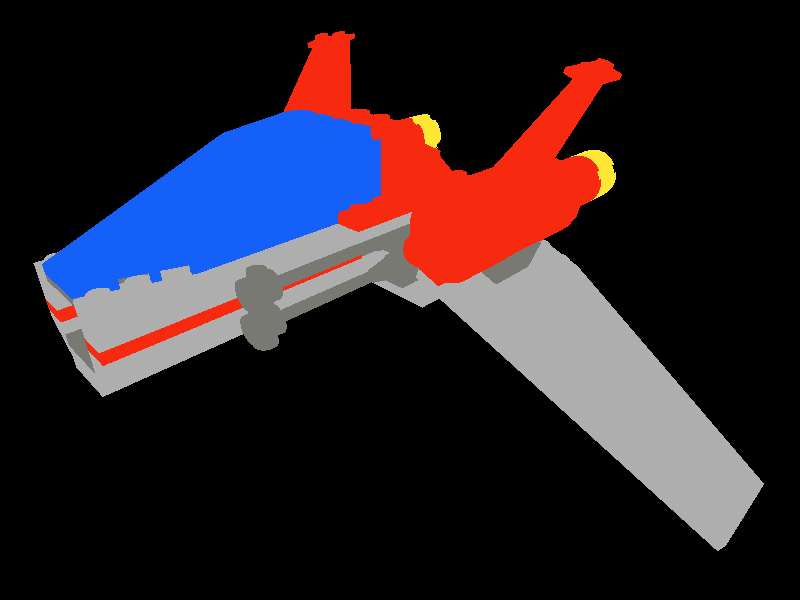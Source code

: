 // Generated by L3P v1.3 20010120  (C) 1998-2001 Lars C. Hassing  lch@ccieurope.com
// WWW: http://home16.inet.tele.dk/hassing/l3p.html
// WWW: http://www.ldraw.org/download/software/l3p
// Date: Wed May 16 08:52:37 2001
// Input file: Z-44.dat
// ModelDir: 
// LDRAWDIR: c:\progra~1\ldraw
// Commandline: C:\UTILS\L3P.EXE Z-44.dat -o


#declare QUAL = 3;  // Quality level, 0=BBox, 1=no refr, 2=normal, 3=studlogo

#declare SW = 0.5;  // Width of seam between two bricks

#declare STUDS = 1;  // 1=on 0=off

#declare BUMPS = 0;  // 1=on 0=off


#declare BUMPNORMAL = normal { bumps 0.01 scale 20 }
#declare AMB = 0.4;
#declare DIF = 0.4;


#declare O7071 = sqrt(0.5);

#declare L3Logo = union {
	sphere {<-59,0,-96>,6}
	cylinder {<-59,0,-96>,<59,0,-122>,6 open}
	sphere {<59,0,-122>,6}
	cylinder {<59,0,-122>,<59,0,-84>,6 open}
	sphere {<59,0,-84>,6}

	sphere {<-59,0,-36>,6}
	cylinder {<-59,0,-36>,<-59,0,1>,6 open}
	sphere {<-59,0,1>,6}
	cylinder {<0,0,-49>,<0,0,-25>,6 open}
	sphere {<0,0,-25>,6}
	sphere {<59,0,-62>,6}
	cylinder {<59,0,-62>,<59,0,-24>,6 open}
	sphere {<59,0,-24>,6}
	cylinder {<-59,0,-36>,<59,0,-62>,6 open}

	sphere {<-35.95,0,57>,6}
	torus {18.45,6 clipped_by{plane{<40,0,-9>,0}} translate<-40,0,39>}
	cylinder {<-44.05,0,21>,<35.95,0,3>,6 open}
	torus {18.45,6 clipped_by{plane{<-40,0,9>,0}} translate<40,0,21>}
	cylinder {<44.05,0,39>,<0,0,49>,6 open}
	sphere {<0,0,49>,6}
	cylinder {<0,0,49>,<0,0,34>,6 open}
	sphere {<0,0,34>,6}

	torus {18.45,6 clipped_by{plane{<40,0,-9>,0}} translate<-40,0,99>}
	cylinder {<-44.05,0,81>,<35.95,0,63>,6 open}
	torus {18.45,6 clipped_by{plane{<-40,0,9>,0}} translate<40,0,81>}
	cylinder {<44.05,0,99>,<-35.95,0,117>,6 open}

	scale 4.5/128
}


#ifndef (Color7)
#declare Color7 = #if (version >= 3.1) material { #end texture {
	pigment { rgb <0.682353,0.682353,0.682353> }
	finish { ambient AMB diffuse DIF }
	#if (QUAL > 1)
		finish { phong 0.5 phong_size 40 reflection 0.08 }
		#if (BUMPS) normal { BUMPNORMAL } #end
	#end
} #if (version >= 3.1) } #end
#end

#ifndef (Color8)
#declare Color8 = #if (version >= 3.1) material { #end texture {
	pigment { rgb <0.47451,0.47451,0.45098> }
	finish { ambient AMB diffuse DIF }
	#if (QUAL > 1)
		finish { phong 0.5 phong_size 40 reflection 0.08 }
		#if (BUMPS) normal { BUMPNORMAL } #end
	#end
} #if (version >= 3.1) } #end
#end

#ifndef (Color4)
#declare Color4 = #if (version >= 3.1) material { #end texture {
	pigment { rgb <0.968627,0.160784,0.054902> }
	finish { ambient AMB diffuse DIF }
	#if (QUAL > 1)
		finish { phong 0.5 phong_size 40 reflection 0.08 }
		#if (BUMPS) normal { BUMPNORMAL } #end
	#end
} #if (version >= 3.1) } #end
#end

#ifndef (Color33)
#declare Color33 = #if (version >= 3.1) material { #end texture {
	pigment { rgb <0.0823529,0.376471,0.976471> #if (QUAL > 1) filter 0.85 #end }
	finish { ambient AMB diffuse DIF }
	#if (QUAL > 1)
		finish { phong 0.5 phong_size 40 reflection 0.2 }
		#if (version >= 3.1) #else finish { refraction 1 ior 1.25 } #end
		#if (BUMPS) normal { BUMPNORMAL } #end
	#end
} #if (version >= 3.1) #if (QUAL > 1) interior { ior 1.25 } #end } #end
#end

#ifndef (Color46)
#declare Color46 = #if (version >= 3.1) material { #end texture {
	pigment { rgb <1,0.905882,0.211765> #if (QUAL > 1) filter 0.85 #end }
	finish { ambient AMB diffuse DIF }
	#if (QUAL > 1)
		finish { phong 0.5 phong_size 40 reflection 0.2 }
		#if (version >= 3.1) #else finish { refraction 1 ior 1.25 } #end
		#if (BUMPS) normal { BUMPNORMAL } #end
	#end
} #if (version >= 3.1) #if (QUAL > 1) interior { ior 1.25 } #end } #end
#end

#declare stud4_dot_dat = difference {
	cylinder { <0,0,0>, <0,-4,0>, 8 }
	cylinder { <0,0.01,0>, <0,-4.01,0>, 6 }
}

#declare box5_dot_dat = object {
	mesh {
		triangle { <1,1,1>, <1,1,-1>, <-1,1,-1> }
		triangle { <-1,1,-1>, <-1,1,1>, <1,1,1> }
		triangle { <1,1,1>, <1,0,1>, <-1,0,1> }
		triangle { <-1,0,1>, <-1,1,1>, <1,1,1> }
		triangle { <-1,1,1>, <-1,0,1>, <-1,0,-1> }
		triangle { <-1,0,-1>, <-1,1,-1>, <-1,1,1> }
		triangle { <-1,1,-1>, <-1,0,-1>, <1,0,-1> }
		triangle { <1,0,-1>, <1,1,-1>, <-1,1,-1> }
		triangle { <1,1,-1>, <1,0,-1>, <1,0,1> }
		triangle { <1,0,1>, <1,1,1>, <1,1,-1> }
	}
}

#declare stud_dot_dat = 
#if (QUAL <= 2)
cylinder { <0,0,0>, <0,-4,0>, 6 }
#else
union {
	cylinder { <0,0,0>, <0,-4,0>, 6 }
	object { L3Logo translate <0,-4,0> }
}
#end

#declare _3035_dot_dat = #if (QUAL = 0) box { <-80,-4,-40>, <80,8,40> } #else union {
// Plate  4 x  8
	#if (STUDS)
		object { stud4_dot_dat matrix <1,0,0,0,-1,0,0,0,1,60,4,20> }
		object { stud4_dot_dat matrix <1,0,0,0,-1,0,0,0,1,40,4,20> }
		object { stud4_dot_dat matrix <1,0,0,0,-1,0,0,0,1,20,4,20> }
		object { stud4_dot_dat matrix <1,0,0,0,-1,0,0,0,1,0,4,20> }
		object { stud4_dot_dat matrix <1,0,0,0,-1,0,0,0,1,-20,4,20> }
		object { stud4_dot_dat matrix <1,0,0,0,-1,0,0,0,1,-40,4,20> }
		object { stud4_dot_dat matrix <1,0,0,0,-1,0,0,0,1,-60,4,20> }
		object { stud4_dot_dat matrix <1,0,0,0,-1,0,0,0,1,60,4,0> }
		object { stud4_dot_dat matrix <1,0,0,0,-1,0,0,0,1,40,4,0> }
		object { stud4_dot_dat matrix <1,0,0,0,-1,0,0,0,1,20,4,0> }
		object { stud4_dot_dat matrix <1,0,0,0,-1,0,0,0,1,0,4,0> }
		object { stud4_dot_dat matrix <1,0,0,0,-1,0,0,0,1,-20,4,0> }
		object { stud4_dot_dat matrix <1,0,0,0,-1,0,0,0,1,-40,4,0> }
		object { stud4_dot_dat matrix <1,0,0,0,-1,0,0,0,1,-60,4,0> }
		object { stud4_dot_dat matrix <1,0,0,0,-1,0,0,0,1,60,4,-20> }
		object { stud4_dot_dat matrix <1,0,0,0,-1,0,0,0,1,40,4,-20> }
		object { stud4_dot_dat matrix <1,0,0,0,-1,0,0,0,1,20,4,-20> }
		object { stud4_dot_dat matrix <1,0,0,0,-1,0,0,0,1,0,4,-20> }
		object { stud4_dot_dat matrix <1,0,0,0,-1,0,0,0,1,-20,4,-20> }
		object { stud4_dot_dat matrix <1,0,0,0,-1,0,0,0,1,-40,4,-20> }
		object { stud4_dot_dat matrix <1,0,0,0,-1,0,0,0,1,-60,4,-20> }
	#end
	object { box5_dot_dat matrix <76,0,0,0,-4,0,0,0,36,0,8,0> }
	mesh {
		triangle { <80,8,40>, <76,8,36>, <-76,8,36> }
		triangle { <-76,8,36>, <-80,8,40>, <80,8,40> }
		triangle { <80,8,-40>, <76,8,-36>, <-76,8,-36> }
		triangle { <-76,8,-36>, <-80,8,-40>, <80,8,-40> }
		triangle { <80,8,40>, <76,8,36>, <76,8,-36> }
		triangle { <76,8,-36>, <80,8,-40>, <80,8,40> }
		triangle { <-80,8,40>, <-76,8,36>, <-76,8,-36> }
		triangle { <-76,8,-36>, <-80,8,-40>, <-80,8,40> }
	}
	object { box5_dot_dat matrix <80,0,0,0,-8,0,0,0,40,0,8,0> }
	#if (STUDS)
		object { stud_dot_dat matrix <1,0,0,0,1,0,0,0,1,70,0,30> }
		object { stud_dot_dat matrix <1,0,0,0,1,0,0,0,1,50,0,30> }
		object { stud_dot_dat matrix <1,0,0,0,1,0,0,0,1,30,0,30> }
		object { stud_dot_dat matrix <1,0,0,0,1,0,0,0,1,10,0,30> }
		object { stud_dot_dat matrix <1,0,0,0,1,0,0,0,1,-10,0,30> }
		object { stud_dot_dat matrix <1,0,0,0,1,0,0,0,1,-30,0,30> }
		object { stud_dot_dat matrix <1,0,0,0,1,0,0,0,1,-50,0,30> }
		object { stud_dot_dat matrix <1,0,0,0,1,0,0,0,1,-70,0,30> }
		object { stud_dot_dat matrix <1,0,0,0,1,0,0,0,1,70,0,10> }
		object { stud_dot_dat matrix <1,0,0,0,1,0,0,0,1,50,0,10> }
		object { stud_dot_dat matrix <1,0,0,0,1,0,0,0,1,30,0,10> }
		object { stud_dot_dat matrix <1,0,0,0,1,0,0,0,1,10,0,10> }
		object { stud_dot_dat matrix <1,0,0,0,1,0,0,0,1,-10,0,10> }
		object { stud_dot_dat matrix <1,0,0,0,1,0,0,0,1,-30,0,10> }
		object { stud_dot_dat matrix <1,0,0,0,1,0,0,0,1,-50,0,10> }
		object { stud_dot_dat matrix <1,0,0,0,1,0,0,0,1,-70,0,10> }
		object { stud_dot_dat matrix <1,0,0,0,1,0,0,0,1,70,0,-10> }
		object { stud_dot_dat matrix <1,0,0,0,1,0,0,0,1,50,0,-10> }
		object { stud_dot_dat matrix <1,0,0,0,1,0,0,0,1,30,0,-10> }
		object { stud_dot_dat matrix <1,0,0,0,1,0,0,0,1,10,0,-10> }
		object { stud_dot_dat matrix <1,0,0,0,1,0,0,0,1,-10,0,-10> }
		object { stud_dot_dat matrix <1,0,0,0,1,0,0,0,1,-30,0,-10> }
		object { stud_dot_dat matrix <1,0,0,0,1,0,0,0,1,-50,0,-10> }
		object { stud_dot_dat matrix <1,0,0,0,1,0,0,0,1,-70,0,-10> }
		object { stud_dot_dat matrix <1,0,0,0,1,0,0,0,1,70,0,-30> }
		object { stud_dot_dat matrix <1,0,0,0,1,0,0,0,1,50,0,-30> }
		object { stud_dot_dat matrix <1,0,0,0,1,0,0,0,1,30,0,-30> }
		object { stud_dot_dat matrix <1,0,0,0,1,0,0,0,1,10,0,-30> }
		object { stud_dot_dat matrix <1,0,0,0,1,0,0,0,1,-10,0,-30> }
		object { stud_dot_dat matrix <1,0,0,0,1,0,0,0,1,-30,0,-30> }
		object { stud_dot_dat matrix <1,0,0,0,1,0,0,0,1,-50,0,-30> }
		object { stud_dot_dat matrix <1,0,0,0,1,0,0,0,1,-70,0,-30> }
	#end
}
#end

#declare _3832_dot_dat = #if (QUAL = 0) box { <-100,-4,-20>, <100,8,20> } #else union {
// Plate  2 x 10
	#if (STUDS)
		object { stud4_dot_dat matrix <1,0,0,0,-1,0,0,0,1,80,4,0> }
		object { stud4_dot_dat matrix <1,0,0,0,-1,0,0,0,1,60,4,0> }
		object { stud4_dot_dat matrix <1,0,0,0,-1,0,0,0,1,40,4,0> }
		object { stud4_dot_dat matrix <1,0,0,0,-1,0,0,0,1,20,4,0> }
		object { stud4_dot_dat matrix <1,0,0,0,-1,0,0,0,1,0,4,0> }
		object { stud4_dot_dat matrix <1,0,0,0,-1,0,0,0,1,-20,4,0> }
		object { stud4_dot_dat matrix <1,0,0,0,-1,0,0,0,1,-40,4,0> }
		object { stud4_dot_dat matrix <1,0,0,0,-1,0,0,0,1,-60,4,0> }
		object { stud4_dot_dat matrix <1,0,0,0,-1,0,0,0,1,-80,4,0> }
	#end
	object { box5_dot_dat matrix <96,0,0,0,-4,0,0,0,16,0,8,0> }
	mesh {
		triangle { <100,8,20>, <96,8,16>, <-96,8,16> }
		triangle { <-96,8,16>, <-100,8,20>, <100,8,20> }
		triangle { <100,8,-20>, <96,8,-16>, <-96,8,-16> }
		triangle { <-96,8,-16>, <-100,8,-20>, <100,8,-20> }
		triangle { <100,8,20>, <96,8,16>, <96,8,-16> }
		triangle { <96,8,-16>, <100,8,-20>, <100,8,20> }
		triangle { <-100,8,20>, <-96,8,16>, <-96,8,-16> }
		triangle { <-96,8,-16>, <-100,8,-20>, <-100,8,20> }
	}
	object { box5_dot_dat matrix <100,0,0,0,-8,0,0,0,20,0,8,0> }
	#if (STUDS)
		object { stud_dot_dat matrix <1,0,0,0,1,0,0,0,1,90,0,10> }
		object { stud_dot_dat matrix <1,0,0,0,1,0,0,0,1,70,0,10> }
		object { stud_dot_dat matrix <1,0,0,0,1,0,0,0,1,50,0,10> }
		object { stud_dot_dat matrix <1,0,0,0,1,0,0,0,1,30,0,10> }
		object { stud_dot_dat matrix <1,0,0,0,1,0,0,0,1,10,0,10> }
		object { stud_dot_dat matrix <1,0,0,0,1,0,0,0,1,-10,0,10> }
		object { stud_dot_dat matrix <1,0,0,0,1,0,0,0,1,-30,0,10> }
		object { stud_dot_dat matrix <1,0,0,0,1,0,0,0,1,-50,0,10> }
		object { stud_dot_dat matrix <1,0,0,0,1,0,0,0,1,-70,0,10> }
		object { stud_dot_dat matrix <1,0,0,0,1,0,0,0,1,-90,0,10> }
		object { stud_dot_dat matrix <1,0,0,0,1,0,0,0,1,90,0,-10> }
		object { stud_dot_dat matrix <1,0,0,0,1,0,0,0,1,70,0,-10> }
		object { stud_dot_dat matrix <1,0,0,0,1,0,0,0,1,50,0,-10> }
		object { stud_dot_dat matrix <1,0,0,0,1,0,0,0,1,30,0,-10> }
		object { stud_dot_dat matrix <1,0,0,0,1,0,0,0,1,10,0,-10> }
		object { stud_dot_dat matrix <1,0,0,0,1,0,0,0,1,-10,0,-10> }
		object { stud_dot_dat matrix <1,0,0,0,1,0,0,0,1,-30,0,-10> }
		object { stud_dot_dat matrix <1,0,0,0,1,0,0,0,1,-50,0,-10> }
		object { stud_dot_dat matrix <1,0,0,0,1,0,0,0,1,-70,0,-10> }
		object { stud_dot_dat matrix <1,0,0,0,1,0,0,0,1,-90,0,-10> }
	#end
}
#end

#declare box_dot_dat = box { <-1,-1,-1>, <1,1,1> }

#declare rect_dot_dat = object {
	mesh {
		triangle { <1,0,1>, <1,0,-1>, <-1,0,-1> }
		triangle { <-1,0,-1>, <-1,0,1>, <1,0,1> }
	}
}

#declare _2_dash_4cyls_dot_dat = cylinder { <0,0,0>, <0,2,0>, 1 open
	clipped_by { plane { <0,0,-1>,0 } plane { <1,1,0>,O7071 } } }

#declare _4_dash_4cyli_dot_dat = cylinder { <0,0,0>, <0,1,0>, 1 open }

#declare stud2a_dot_dat = difference {
	cylinder { <0,0,0>, <0,-4,0>, 6 }
	cylinder { <0,0.01,0>, <0,-4.01,0>, 4 }
}

#declare _4854_dot_dat = #if (QUAL = 0) box { <-40,-4,-40>, <40,24,40> } #else union {
// Slope Brick 45  4 x  4 Double Inverted
	#if (STUDS)
		object { stud4_dot_dat matrix <1,0,0,0,-1,0,0,0,1,0,20,0> }
	#end
	object { box_dot_dat matrix <2,0,0,0,2,0,0,0,4,0,22,12> }
	object { box_dot_dat matrix <2,0,0,0,2,0,0,0,4,0,22,-12> }
	#if (STUDS)
		object { stud4_dot_dat matrix <1,0,0,0,-1,0,0,0,1,20,20,0> }
	#end
	object { box_dot_dat matrix <2,0,0,0,2,0,0,0,4,20,22,12> }
	object { box_dot_dat matrix <2,0,0,0,2,0,0,0,4,20,22,-12> }
	#if (STUDS)
		object { stud4_dot_dat matrix <1,0,0,0,-1,0,0,0,1,-20,20,0> }
	#end
	object { box_dot_dat matrix <2,0,0,0,2,0,0,0,4,-20,22,12> }
	object { box_dot_dat matrix <2,0,0,0,2,0,0,0,4,-20,22,-12> }
	object { box5_dot_dat matrix <36,0,0,0,-4,0,0,0,16,0,24,0> }
	mesh {
		triangle { <40,24,20>, <36,24,16>, <-36,24,16> }
		triangle { <-36,24,16>, <-40,24,20>, <40,24,20> }
		triangle { <-40,24,20>, <-36,24,16>, <-36,24,-16> }
		triangle { <-36,24,-16>, <-40,24,-20>, <-40,24,20> }
		triangle { <-40,24,-20>, <-36,24,-16>, <36,24,-16> }
		triangle { <36,24,-16>, <40,24,-20>, <-40,24,-20> }
		triangle { <40,24,-20>, <36,24,-16>, <36,24,16> }
		triangle { <36,24,16>, <40,24,20>, <40,24,-20> }
	}
	object { rect_dot_dat matrix <40,0,0,0,1,0,0,0,20,0,16,0> }
	object { _2_dash_4cyls_dot_dat matrix <0,0,4,0,4,0,4,0,0,30,6,30> }
	object { _2_dash_4cyls_dot_dat matrix <0,0,4,0,4,0,-4,0,0,30,6,30> }
	object { _2_dash_4cyls_dot_dat matrix <0,0,4,0,4,0,4,0,0,10,6,30> }
	object { _2_dash_4cyls_dot_dat matrix <0,0,4,0,4,0,-4,0,0,10,6,30> }
	object { _2_dash_4cyls_dot_dat matrix <0,0,4,0,4,0,4,0,0,-10,6,30> }
	object { _2_dash_4cyls_dot_dat matrix <0,0,4,0,4,0,-4,0,0,-10,6,30> }
	object { _2_dash_4cyls_dot_dat matrix <0,0,4,0,4,0,4,0,0,-30,6,30> }
	object { _2_dash_4cyls_dot_dat matrix <0,0,4,0,4,0,-4,0,0,-30,6,30> }
	object { _2_dash_4cyls_dot_dat matrix <0,0,6,0,6,0,6,0,0,30,4,30> }
	object { _2_dash_4cyls_dot_dat matrix <0,0,6,0,6,0,-6,0,0,30,4,30> }
	object { _2_dash_4cyls_dot_dat matrix <0,0,6,0,6,0,6,0,0,10,4,30> }
	object { _2_dash_4cyls_dot_dat matrix <0,0,6,0,6,0,-6,0,0,10,4,30> }
	object { _2_dash_4cyls_dot_dat matrix <0,0,6,0,6,0,6,0,0,-10,4,30> }
	object { _2_dash_4cyls_dot_dat matrix <0,0,6,0,6,0,-6,0,0,-10,4,30> }
	object { _2_dash_4cyls_dot_dat matrix <0,0,6,0,6,0,6,0,0,-30,4,30> }
	object { _2_dash_4cyls_dot_dat matrix <0,0,6,0,6,0,-6,0,0,-30,4,30> }
	object { _2_dash_4cyls_dot_dat matrix <0,0,-4,0,4,0,4,0,0,30,6,-30> }
	object { _2_dash_4cyls_dot_dat matrix <0,0,-4,0,4,0,-4,0,0,30,6,-30> }
	object { _2_dash_4cyls_dot_dat matrix <0,0,-4,0,4,0,4,0,0,10,6,-30> }
	object { _2_dash_4cyls_dot_dat matrix <0,0,-4,0,4,0,-4,0,0,10,6,-30> }
	object { _2_dash_4cyls_dot_dat matrix <0,0,-4,0,4,0,4,0,0,-10,6,-30> }
	object { _2_dash_4cyls_dot_dat matrix <0,0,-4,0,4,0,-4,0,0,-10,6,-30> }
	object { _2_dash_4cyls_dot_dat matrix <0,0,-4,0,4,0,4,0,0,-30,6,-30> }
	object { _2_dash_4cyls_dot_dat matrix <0,0,-4,0,4,0,-4,0,0,-30,6,-30> }
	object { _2_dash_4cyls_dot_dat matrix <0,0,-6,0,6,0,6,0,0,30,4,-30> }
	object { _2_dash_4cyls_dot_dat matrix <0,0,-6,0,6,0,-6,0,0,30,4,-30> }
	object { _2_dash_4cyls_dot_dat matrix <0,0,-6,0,6,0,6,0,0,10,4,-30> }
	object { _2_dash_4cyls_dot_dat matrix <0,0,-6,0,6,0,-6,0,0,10,4,-30> }
	object { _2_dash_4cyls_dot_dat matrix <0,0,-6,0,6,0,6,0,0,-10,4,-30> }
	object { _2_dash_4cyls_dot_dat matrix <0,0,-6,0,6,0,-6,0,0,-10,4,-30> }
	object { _2_dash_4cyls_dot_dat matrix <0,0,-6,0,6,0,6,0,0,-30,4,-30> }
	object { _2_dash_4cyls_dot_dat matrix <0,0,-6,0,6,0,-6,0,0,-30,4,-30> }
	object { _4_dash_4cyli_dot_dat matrix <4,0,0,0,6,0,0,0,4,30,0,30> }
	object { _4_dash_4cyli_dot_dat matrix <4,0,0,0,6,0,0,0,4,10,0,30> }
	object { _4_dash_4cyli_dot_dat matrix <4,0,0,0,6,0,0,0,4,-10,0,30> }
	object { _4_dash_4cyli_dot_dat matrix <4,0,0,0,6,0,0,0,4,-30,0,30> }
	object { _4_dash_4cyli_dot_dat matrix <6,0,0,0,4,0,0,0,6,30,0,30> }
	object { _4_dash_4cyli_dot_dat matrix <6,0,0,0,4,0,0,0,6,10,0,30> }
	object { _4_dash_4cyli_dot_dat matrix <6,0,0,0,4,0,0,0,6,-10,0,30> }
	object { _4_dash_4cyli_dot_dat matrix <6,0,0,0,4,0,0,0,6,-30,0,30> }
	object { _4_dash_4cyli_dot_dat matrix <4,0,0,0,6,0,0,0,4,30,0,-30> }
	object { _4_dash_4cyli_dot_dat matrix <4,0,0,0,6,0,0,0,4,10,0,-30> }
	object { _4_dash_4cyli_dot_dat matrix <4,0,0,0,6,0,0,0,4,-10,0,-30> }
	object { _4_dash_4cyli_dot_dat matrix <4,0,0,0,6,0,0,0,4,-30,0,-30> }
	object { _4_dash_4cyli_dot_dat matrix <6,0,0,0,4,0,0,0,6,30,0,-30> }
	object { _4_dash_4cyli_dot_dat matrix <6,0,0,0,4,0,0,0,6,10,0,-30> }
	object { _4_dash_4cyli_dot_dat matrix <6,0,0,0,4,0,0,0,6,-10,0,-30> }
	object { _4_dash_4cyli_dot_dat matrix <6,0,0,0,4,0,0,0,6,-30,0,-30> }
	mesh {
		triangle { <40,24,20>, <40,16,20>, <40,16,-20> }
		triangle { <40,16,-20>, <40,24,-20>, <40,24,20> }
		triangle { <40,24,20>, <40,0,20>, <40,0,40> }
		triangle { <40,0,40>, <40,4,40>, <40,24,20> }
		triangle { <40,24,-20>, <40,0,-20>, <40,0,-40> }
		triangle { <40,0,-40>, <40,4,-40>, <40,24,-20> }
		triangle { <38,2,38>, <38,0,38>, <38,0,22> }
		triangle { <38,0,22>, <38,18,22>, <38,2,38> }
		triangle { <38,2,-38>, <38,0,-38>, <38,0,-22> }
		triangle { <38,0,-22>, <38,18,-22>, <38,2,-38> }
		triangle { <-38,2,38>, <-38,0,38>, <-38,0,22> }
		triangle { <-38,0,22>, <-38,18,22>, <-38,2,38> }
		triangle { <-38,2,-38>, <-38,0,-38>, <-38,0,-22> }
		triangle { <-38,0,-22>, <-38,18,-22>, <-38,2,-38> }
		triangle { <-40,24,20>, <-40,16,20>, <-40,16,-20> }
		triangle { <-40,16,-20>, <-40,24,-20>, <-40,24,20> }
		triangle { <-40,24,20>, <-40,0,20>, <-40,0,40> }
		triangle { <-40,0,40>, <-40,4,40>, <-40,24,20> }
		triangle { <-40,24,-20>, <-40,0,-20>, <-40,0,-40> }
		triangle { <-40,0,-40>, <-40,4,-40>, <-40,24,-20> }
		triangle { <40,4,40>, <40,0,40>, <-40,0,40> }
		triangle { <-40,0,40>, <-40,4,40>, <40,4,40> }
		triangle { <38,2,38>, <38,0,38>, <-38,0,38> }
		triangle { <-38,0,38>, <-38,2,38>, <38,2,38> }
		triangle { <38,18,22>, <38,0,22>, <-38,0,22> }
		triangle { <-38,0,22>, <-38,18,22>, <38,18,22> }
		triangle { <40,16,20>, <40,0,20>, <-40,0,20> }
		triangle { <-40,0,20>, <-40,16,20>, <40,16,20> }
		triangle { <40,16,-20>, <40,0,-20>, <-40,0,-20> }
		triangle { <-40,0,-20>, <-40,16,-20>, <40,16,-20> }
		triangle { <38,18,-22>, <38,0,-22>, <-38,0,-22> }
		triangle { <-38,0,-22>, <-38,18,-22>, <38,18,-22> }
		triangle { <38,2,-38>, <38,0,-38>, <-38,0,-38> }
		triangle { <-38,0,-38>, <-38,2,-38>, <38,2,-38> }
		triangle { <40,4,-40>, <40,0,-40>, <-40,0,-40> }
		triangle { <-40,0,-40>, <-40,4,-40>, <40,4,-40> }
		triangle { <40,24,20>, <40,4,40>, <-40,4,40> }
		triangle { <-40,4,40>, <-40,24,20>, <40,24,20> }
		triangle { <38,18,22>, <38,2,38>, <-38,2,38> }
		triangle { <-38,2,38>, <-38,18,22>, <38,18,22> }
		triangle { <38,18,-22>, <38,2,-38>, <-38,2,-38> }
		triangle { <-38,2,-38>, <-38,18,-22>, <38,18,-22> }
		triangle { <40,24,-20>, <40,4,-40>, <-40,4,-40> }
		triangle { <-40,4,-40>, <-40,24,-20>, <40,24,-20> }
		triangle { <40,0,40>, <38,0,38>, <-38,0,38> }
		triangle { <-38,0,38>, <-40,0,40>, <40,0,40> }
		triangle { <-40,0,40>, <-38,0,38>, <-38,0,22> }
		triangle { <-38,0,22>, <-40,0,20>, <-40,0,40> }
		triangle { <-40,0,20>, <-38,0,22>, <38,0,22> }
		triangle { <38,0,22>, <40,0,20>, <-40,0,20> }
		triangle { <40,0,20>, <38,0,22>, <38,0,38> }
		triangle { <38,0,38>, <40,0,40>, <40,0,20> }
		triangle { <40,0,-40>, <38,0,-38>, <-38,0,-38> }
		triangle { <-38,0,-38>, <-40,0,-40>, <40,0,-40> }
		triangle { <-40,0,-40>, <-38,0,-38>, <-38,0,-22> }
		triangle { <-38,0,-22>, <-40,0,-20>, <-40,0,-40> }
		triangle { <-40,0,-20>, <-38,0,-22>, <38,0,-22> }
		triangle { <38,0,-22>, <40,0,-20>, <-40,0,-20> }
		triangle { <40,0,-20>, <38,0,-22>, <38,0,-38> }
		triangle { <38,0,-38>, <40,0,-40>, <40,0,-20> }
	}
	#if (STUDS)
		object { stud_dot_dat matrix <1,0,0,0,1,0,0,0,1,30,16,10> }
		object { stud2a_dot_dat matrix <1,0,0,0,1,0,0,0,1,30,0,30> }
		object { stud_dot_dat matrix <1,0,0,0,1,0,0,0,1,10,16,10> }
		object { stud2a_dot_dat matrix <1,0,0,0,1,0,0,0,1,10,0,30> }
		object { stud_dot_dat matrix <1,0,0,0,1,0,0,0,1,-10,16,10> }
		object { stud2a_dot_dat matrix <1,0,0,0,1,0,0,0,1,-10,0,30> }
		object { stud_dot_dat matrix <1,0,0,0,1,0,0,0,1,-30,16,10> }
		object { stud2a_dot_dat matrix <1,0,0,0,1,0,0,0,1,-30,0,30> }
		object { stud_dot_dat matrix <1,0,0,0,1,0,0,0,1,30,16,-10> }
		object { stud2a_dot_dat matrix <1,0,0,0,1,0,0,0,1,30,0,-30> }
		object { stud_dot_dat matrix <1,0,0,0,1,0,0,0,1,10,16,-10> }
		object { stud2a_dot_dat matrix <1,0,0,0,1,0,0,0,1,10,0,-30> }
		object { stud_dot_dat matrix <1,0,0,0,1,0,0,0,1,-10,16,-10> }
		object { stud2a_dot_dat matrix <1,0,0,0,1,0,0,0,1,-10,0,-30> }
		object { stud_dot_dat matrix <1,0,0,0,1,0,0,0,1,-30,16,-10> }
		object { stud2a_dot_dat matrix <1,0,0,0,1,0,0,0,1,-30,0,-30> }
	#end
}
#end

#declare stud4a_dot_dat = difference {
	cylinder { <0,0,0>, <0,-4,0>, 8 }
	cylinder { <0,0.01,0>, <0,-4.01,0>, 6 }
}

#declare _1_dash_4cyls_dot_dat = cylinder { <0,0,0>, <0,1,0>, 1 open
	clipped_by { plane { <-1,0,-1>,-O7071 } plane { <1,1,0>,O7071 } } }

#declare _2_dash_4cyli_dot_dat = cylinder { <0,0,0>, <0,1,0>, 1 open clipped_by { box { <-2,-1,0>,<2,2,2> } } }

#declare _30363_dot_dat = #if (QUAL = 0) box { <-20,-4,-70>, <20,24,10> } #else union {
// Slope Brick 18  4 x  2
// Name: 30363.dat
// Author: John VanZwieten
// Official LCad update 99-06
	#if (STUDS)
		object { stud4a_dot_dat matrix <1,0,0,0,-1,0,0,0,1,0,20,-10> }
	#end
	object { _1_dash_4cyls_dot_dat matrix <0,0,-6,0,-2,0,6,0,0,0,6,-10> }
	object { _1_dash_4cyls_dot_dat matrix <0,0,-6,0,-2,0,-6,0,0,0,6,-10> }
	object { _2_dash_4cyli_dot_dat matrix <6,0,0,0,16,0,0,0,6,0,4,-10> }
	object { _2_dash_4cyli_dot_dat matrix <6,0,0,0,14,0,0,0,-6,0,6,-10> }
	object { _1_dash_4cyls_dot_dat matrix <0,0,-8,0,-2.667,0,8,0,0,0,7,-10> }
	object { _1_dash_4cyls_dot_dat matrix <0,0,-8,0,-2.667,0,-8,0,0,0,7,-10> }
	object { _2_dash_4cyli_dot_dat matrix <8,0,0,0,16,0,0,0,8,0,4,-10> }
	object { _2_dash_4cyli_dot_dat matrix <8,0,0,0,13,0,0,0,-8,0,7,-10> }
	#if (STUDS)
		object { stud4a_dot_dat matrix <1,0,0,0,-1,0,0,0,1,0,20,-30> }
	#end
	object { _2_dash_4cyli_dot_dat matrix <6,0,0,0,13,0,0,-2,6,0,10.667,-30> }
	object { _2_dash_4cyli_dot_dat matrix <8,0,0,0,13,0,0,-2.667,8,0,10.667,-30> }
	object { _2_dash_4cyli_dot_dat matrix <6,0,0,0,10,0,0,2,-6,0,10.667,-30> }
	object { _2_dash_4cyli_dot_dat matrix <8,0,0,0,10,0,0,2.667,-8,0,10.667,-30> }
	#if (STUDS)
		object { stud4a_dot_dat matrix <1,0,0,0,-1,0,0,0,1,0,20,-50> }
	#end
	object { _2_dash_4cyli_dot_dat matrix <6,0,0,0,6,0,0,-2,6,0,17.333,-50> }
	object { _2_dash_4cyli_dot_dat matrix <8,0,0,0,6,0,0,-2.667,8,0,17.333,-50> }
	object { _2_dash_4cyli_dot_dat matrix <6,0,0,0,3,0,0,2,-6,0,17.333,-50> }
	object { _2_dash_4cyli_dot_dat matrix <8,0,0,0,3,0,0,2.667,-8,0,17.333,-50> }
	mesh {
		triangle { <20,24,10>, <16,24,6>, <-16,24,6> }
		triangle { <-16,24,6>, <-20,24,10>, <20,24,10> }
		triangle { <-20,24,10>, <-16,24,6>, <-16,24,-66> }
		triangle { <-16,24,-66>, <-20,24,-70>, <-20,24,10> }
		triangle { <-20,24,-70>, <-16,24,-66>, <16,24,-66> }
		triangle { <16,24,-66>, <20,24,-70>, <-20,24,-70> }
		triangle { <20,24,-70>, <16,24,-66>, <16,24,6> }
		triangle { <16,24,6>, <20,24,10>, <20,24,-70> }
		triangle { <16,20,-58>, <16,20,-66>, <-16,20,-66> }
		triangle { <-16,20,-66>, <-16,20,-58>, <16,20,-58> }
		triangle { <16,4,6>, <16,4,-10>, <-16,4,-10> }
		triangle { <-16,4,-10>, <-16,4,6>, <16,4,6> }
		triangle { <20,0,10>, <20,0,-10>, <-20,0,-10> }
		triangle { <-20,0,-10>, <-20,0,10>, <20,0,10> }
		triangle { <20,24,10>, <20,0,10>, <-20,0,10> }
		triangle { <-20,0,10>, <-20,24,10>, <20,24,10> }
		triangle { <16,24,6>, <16,4,6>, <-16,4,6> }
		triangle { <-16,4,6>, <-16,24,6>, <16,24,6> }
		triangle { <16,24,-66>, <16,20,-66>, <-16,20,-66> }
		triangle { <-16,20,-66>, <-16,24,-66>, <16,24,-66> }
		triangle { <20,24,-70>, <20,20,-70>, <-20,20,-70> }
		triangle { <-20,20,-70>, <-20,24,-70>, <20,24,-70> }
		triangle { <20,24,10>, <20,0,10>, <20,20,-70> }
		triangle { <20,20,-70>, <20,24,-70>, <20,24,10> }
		triangle { <20,0,10>, <20,0,-10>, <20,20,-70> }
		triangle { <16,24,6>, <16,4,6>, <16,20,-66> }
		triangle { <16,20,-66>, <16,24,-66>, <16,24,6> }
		triangle { <16,4,6>, <16,4,-10>, <16,20,-66> }
		triangle { <-16,24,6>, <-16,4,6>, <-16,20,-66> }
		triangle { <-16,20,-66>, <-16,24,-66>, <-16,24,6> }
		triangle { <-16,4,6>, <-16,4,-10>, <-16,20,-66> }
		triangle { <-20,24,10>, <-20,0,10>, <-20,20,-70> }
		triangle { <-20,20,-70>, <-20,24,-70>, <-20,24,10> }
		triangle { <-20,0,10>, <-20,0,-10>, <-20,20,-70> }
		triangle { <16,20,-58>, <16,4,-10>, <-16,4,-10> }
		triangle { <-16,4,-10>, <-16,20,-58>, <16,20,-58> }
		triangle { <20,20,-70>, <20,0,-10>, <-20,0,-10> }
		triangle { <-20,0,-10>, <-20,20,-70>, <20,20,-70> }
	}
	#if (STUDS)
		object { stud_dot_dat matrix <1,0,0,0,1,0,0,0,1,-10,0,0> }
		object { stud_dot_dat matrix <1,0,0,0,1,0,0,0,1,10,0,0> }
// 
	#end
}
#end

#declare stud3_dot_dat = cylinder { <0,0,0>, <0,-4,0>, 4 }

#declare s_slash_swh3_dot_dat = #if (QUAL = 0) box { <-50,-13,-10>, <-10,15,10> } #else #if (STUDS) union #else object #end {
// ~Subpart Three - Hinge Brick  1 x  2 Locking
// Name: swh3.dat
// Author: John VanZwieten
// Official LCad update 99-05
	#if (STUDS)
		object { stud3_dot_dat matrix <1,0,0,0,-5,0,0,0,1,-30,-5,0> }
	#end
	mesh {
		triangle { <-14,-5,6>, <-14,-5,-6>, <-46,-5,-6> }
		triangle { <-46,-5,-6>, <-46,-5,6>, <-14,-5,6> }
		triangle { <-14,-5,6>, <-15,15,6>, <-46,15,6> }
		triangle { <-46,15,6>, <-46,-5,6>, <-14,-5,6> }
		triangle { <-14,-5,6>, <-15,15,6>, <-14,14,6> }
		triangle { <-46,-5,6>, <-46,15,6>, <-46,15,-6> }
		triangle { <-46,15,-6>, <-46,-5,-6>, <-46,-5,6> }
		triangle { <-46,-5,-6>, <-46,15,-6>, <-15,15,-6> }
		triangle { <-15,15,-6>, <-14,-5,-6>, <-46,-5,-6> }
		triangle { <-14,-5,-6>, <-15,15,-6>, <-14,14,-6> }
		triangle { <-14,-5,-6>, <-14,14,-6>, <-14,14,6> }
		triangle { <-14,14,6>, <-14,-5,6>, <-14,-5,-6> }
		triangle { <-15,15,10>, <-15,15,6>, <-46,15,6> }
		triangle { <-46,15,6>, <-50,15,10>, <-15,15,10> }
		triangle { <-50,15,10>, <-46,15,6>, <-46,15,-6> }
		triangle { <-46,15,-6>, <-50,15,-10>, <-50,15,10> }
		triangle { <-50,15,-10>, <-46,15,-6>, <-15,15,-6> }
		triangle { <-15,15,-6>, <-15,15,-10>, <-50,15,-10> }
		triangle { <-10,10,-10>, <-14,14,-6>, <-14,14,6> }
		triangle { <-14,14,6>, <-10,10,10>, <-10,10,-10> }
		triangle { <-10,10,-10>, <-14,14,-6>, <-15,15,-6> }
		triangle { <-15,15,-6>, <-15,15,-10>, <-10,10,-10> }
		triangle { <-10,10,10>, <-14,14,6>, <-15,15,6> }
		triangle { <-15,15,6>, <-15,15,10>, <-10,10,10> }
		triangle { <-10,-9,10>, <-10,-9,-10>, <-50,-9,-10> }
		triangle { <-50,-9,-10>, <-50,-9,10>, <-10,-9,10> }
		triangle { <-10,-9,10>, <-15,15,10>, <-50,15,10> }
		triangle { <-50,15,10>, <-50,-9,10>, <-10,-9,10> }
		triangle { <-10,-9,10>, <-15,15,10>, <-10,10,10> }
		triangle { <-50,-9,10>, <-50,15,10>, <-50,15,-10> }
		triangle { <-50,15,-10>, <-50,-9,-10>, <-50,-9,10> }
		triangle { <-50,-9,-10>, <-50,15,-10>, <-15,15,-10> }
		triangle { <-15,15,-10>, <-10,-9,-10>, <-50,-9,-10> }
		triangle { <-10,-9,-10>, <-15,15,-10>, <-10,10,-10> }
		triangle { <-10,-9,-10>, <-10,10,-10>, <-10,10,10> }
		triangle { <-10,10,10>, <-10,-9,10>, <-10,-9,-10> }
	}
	#if (STUDS)
		object { stud_dot_dat matrix <1,0,0,0,1,0,0,0,1,-20,-9,0> }
		object { stud_dot_dat matrix <1,0,0,0,1,0,0,0,1,-40,-9,0> }
// 
	#end
}
#end

#declare _1_dash_4cyli_dot_dat = cylinder { <0,0,0>, <0,1,0>, 1 open clipped_by { box { <0,-1,0>,<2,2,2> } } }

#declare _1_dash_8sphe_dot_dat = sphere { <0,0,0>, 1 clipped_by { box { <0,0,0>, <2,2,2> } } }

#declare _2_dash_4ndis_dot_dat = #if (version >= 3.1)
	disc {
		<0,0,0>, <0,1,0>, 2, 1
		clipped_by { box { <-1,-1,0>, <1,1,1> } }
	}
#else
	difference {
		box { <-1,-0.001,0>, <1,0.001,1> }
		cylinder { <0,-1,0>, <0,1,0>, 1 }
	}
#end

#declare _2_dash_4disc_dot_dat = #if (version >= 3.1)
	disc {
		<0,0,0>, <0,1,0>, 1
		clipped_by { box { <-2,-1,0>, <2,1,2> } }
	}
#else
	cylinder {
		<0,-0.001,0>, <0,0.001,0>, 1
		clipped_by { box { <-2,-1,0>, <2,1,2> } }
	}
#end

#declare _1_dash_8ndis_dot_dat = object {
// 1-8 Not Disc
	mesh {
		triangle { <1,0,1>, <1,0,0>, <0.9239,0,0.3827> }
		triangle { <1,0,1>, <0.9239,0,0.3827>, <0.7071,0,0.7071> }
	}
}

#declare _1_dash_4con3_dot_dat = cone { <0,0,0>, 4, <0,1,0>, 3 open clipped_by { box { <0,-1,0>,<5,2,5> } } }

#declare _4_dash_4disc_dot_dat = #if (version >= 3.1)
	disc { <0,0,0>, <0,1,0>, 1 }
#else
	cylinder { <0,-0.001,0>, <0,0.001,0>, 1 }
#end

#declare _1_dash_4cyls2_dot_dat = cylinder { <0,0,0>, <0,1,0>, 1 open
	clipped_by { plane { <1,0,-1>,-O7071 } plane { <1,1,0>,0 } } }

#declare s_slash_swh2_dot_dat = #if (QUAL = 0) box { <-8,-8,-5.45>, <8,8,10> } #else union {
// ~Subpart Two - Hinge Brick  1 x  2 Locking
// Name: swh2.dat
// Author: John VanZwieten
// Official LCad update 99-05
	object { _1_dash_4cyli_dot_dat matrix <1,0,0,0,2,-14,0,-1,0,3,-7,10> }
	object { _1_dash_4cyli_dot_dat matrix <-1,0,0,0,2,-14,0,-1,0,-3,-7,10> }
	mesh {
		triangle { <3,-8,10>, <3,-6,-4>, <-3,-6,-4> }
		triangle { <-3,-6,-4>, <-3,-8,10>, <3,-8,10> }
	}
	object { _1_dash_4cyli_dot_dat matrix <0,-1,0,6,0,0,0,0,-1,-3,-5,-4> }
	object { _1_dash_8sphe_dot_dat matrix <0,0,-1,-1,0,0,0,-1,0,-3,-5,-4> }
	object { _1_dash_8sphe_dot_dat matrix <0,0,-1,1,0,0,0,-1,0,3,-5,-4> }
	object { _1_dash_4cyli_dot_dat matrix <0,0,-1,0,2.75,-0.35,-1,0,0,-3,-5,-4> }
	object { _1_dash_4cyli_dot_dat matrix <0,0,-1,0,2.75,-0.35,1,0,0,3,-5,-4> }
	mesh {
		triangle { <-3,-5,-5>, <3,-5,-5>, <3,-2.25,-5.35> }
		triangle { <3,-2.25,-5.35>, <-3,-2.25,-5.35>, <-3,-5,-5> }
	}
	object { _1_dash_4cyli_dot_dat matrix <1,0,0,0,-2,-14,0,1,0,3,7,10> }
	object { _1_dash_4cyli_dot_dat matrix <-1,0,0,0,-2,-14,0,1,0,-3,7,10> }
	mesh {
		triangle { <3,8,10>, <3,6,-4>, <-3,6,-4> }
		triangle { <-3,6,-4>, <-3,8,10>, <3,8,10> }
	}
	object { _1_dash_4cyli_dot_dat matrix <0,1,0,6,0,0,0,0,-1,-3,5,-4> }
	object { _1_dash_8sphe_dot_dat matrix <0,0,-1,-1,0,0,0,1,0,-3,5,-4> }
	object { _1_dash_8sphe_dot_dat matrix <0,0,-1,1,0,0,0,1,0,3,5,-4> }
	object { _1_dash_4cyli_dot_dat matrix <0,0,-1,0,-2.75,-0.35,-1,0,0,-3,5,-4> }
	object { _1_dash_4cyli_dot_dat matrix <0,0,-1,0,-2.75,-0.35,1,0,0,3,5,-4> }
	mesh {
		triangle { <-3,5,-5>, <3,5,-5>, <3,2.25,-5.35> }
		triangle { <3,2.25,-5.35>, <-3,2.25,-5.35>, <-3,5,-5> }
	}
	object { _2_dash_4cyli_dot_dat matrix <0,0.25,0,-4,0,0,0,0,0.25,8,0,6.85> }
	object { _2_dash_4ndis_dot_dat matrix <0,0.25,0,-1,0,0,0,0,0.25,8,0,6.85> }
	object { _2_dash_4cyli_dot_dat matrix <0,0.883,-0.176,-4,0,0,0,-0.117,-0.589,8,1.121,5.641> }
	object { _2_dash_4disc_dot_dat matrix <0,0.883,-0.176,-1,0,0,0,-0.117,-0.589,8,1.121,5.641> }
	object { _2_dash_4cyli_dot_dat matrix <0,-0.883,-0.176,-4,0,0,0,0.117,-0.589,8,-1.121,5.641> }
	object { _2_dash_4disc_dot_dat matrix <0,-0.883,-0.176,-1,0,0,0,0.117,-0.589,8,-1.121,5.641> }
// 
	mesh {
		triangle { <8,2.004,5.465>, <8,3.5,10>, <4,3.5,10> }
		triangle { <4,3.5,10>, <4,2.004,5.465>, <8,2.004,5.465> }
		triangle { <8,2.004,5.465>, <8,3.5,10>, <8,0.25,6.85> }
		triangle { <8,0.25,6.85>, <8,0.238,5.817>, <8,2.004,5.465> }
		triangle { <8,0.25,6.85>, <8,0.25,10>, <8,3.5,10> }
		triangle { <8,-2.004,5.465>, <8,-3.5,10>, <4,-3.5,10> }
		triangle { <4,-3.5,10>, <4,-2.004,5.465>, <8,-2.004,5.465> }
		triangle { <8,-2.004,5.465>, <8,-3.5,10>, <8,-0.25,6.85> }
		triangle { <8,-0.25,6.85>, <8,-0.238,5.817>, <8,-2.004,5.465> }
		triangle { <8,-0.25,6.85>, <8,-0.25,10>, <8,-3.5,10> }
		triangle { <8,-0.25,7.1>, <8,-0.25,10>, <8,0.25,10> }
		triangle { <8,0.25,10>, <8,0.25,7.1>, <8,-0.25,7.1> }
		triangle { <8,0.25,6.85>, <8,0.238,5.817>, <4,0.238,5.817> }
		triangle { <4,0.238,5.817>, <4,0.25,6.85>, <8,0.25,6.85> }
		triangle { <8,-0.25,6.85>, <8,-0.238,5.817>, <4,-0.238,5.817> }
		triangle { <4,-0.238,5.817>, <4,-0.25,6.85>, <8,-0.25,6.85> }
	}
	object { _2_dash_4cyli_dot_dat matrix <0,0.25,0,4,0,0,0,0,0.25,-8,0,6.85> }
	object { _2_dash_4ndis_dot_dat matrix <0,0.25,0,1,0,0,0,0,0.25,-8,0,6.85> }
	object { _2_dash_4cyli_dot_dat matrix <0,0.883,-0.176,4,0,0,0,-0.117,-0.589,-8,1.121,5.641> }
	object { _2_dash_4disc_dot_dat matrix <0,0.883,-0.176,1,0,0,0,-0.117,-0.589,-8,1.121,5.641> }
	object { _2_dash_4cyli_dot_dat matrix <0,-0.883,-0.176,4,0,0,0,0.117,-0.589,-8,-1.121,5.641> }
	object { _2_dash_4disc_dot_dat matrix <0,-0.883,-0.176,1,0,0,0,0.117,-0.589,-8,-1.121,5.641> }
// 
	mesh {
		triangle { <-8,2.004,5.465>, <-8,3.5,10>, <-4,3.5,10> }
		triangle { <-4,3.5,10>, <-4,2.004,5.465>, <-8,2.004,5.465> }
		triangle { <-8,2.004,5.465>, <-8,3.5,10>, <-8,0.25,6.85> }
		triangle { <-8,0.25,6.85>, <-8,0.238,5.817>, <-8,2.004,5.465> }
		triangle { <-8,0.25,6.85>, <-8,0.25,10>, <-8,3.5,10> }
		triangle { <-8,-2.004,5.465>, <-8,-3.5,10>, <-4,-3.5,10> }
		triangle { <-4,-3.5,10>, <-4,-2.004,5.465>, <-8,-2.004,5.465> }
		triangle { <-8,-2.004,5.465>, <-8,-3.5,10>, <-8,-0.25,6.85> }
		triangle { <-8,-0.25,6.85>, <-8,-0.238,5.817>, <-8,-2.004,5.465> }
		triangle { <-8,-0.25,6.85>, <-8,-0.25,10>, <-8,-3.5,10> }
		triangle { <-8,-0.25,7.1>, <-8,-0.25,10>, <-8,0.25,10> }
		triangle { <-8,0.25,10>, <-8,0.25,7.1>, <-8,-0.25,7.1> }
		triangle { <-8,0.25,6.85>, <-8,0.238,5.817>, <-4,0.238,5.817> }
		triangle { <-4,0.238,5.817>, <-4,0.25,6.85>, <-8,0.25,6.85> }
		triangle { <-8,-0.25,6.85>, <-8,-0.238,5.817>, <-4,-0.238,5.817> }
		triangle { <-4,-0.238,5.817>, <-4,-0.25,6.85>, <-8,-0.25,6.85> }
	}
	object { _2_dash_4ndis_dot_dat matrix <0,4,0,-1,0,0,0,0,4,4,0,0> }
	object { _1_dash_8ndis_dot_dat matrix <0,4,0,-1,0,0,0,0,-4,4,0,0> }
	object { _1_dash_8ndis_dot_dat matrix <0,-4,0,-1,0,0,0,0,-4,4,0,0> }
	object { _1_dash_4con3_dot_dat matrix <0,0.707,0.707,-1,0,0,0,-0.707,0.707,4,0,0> }
	object { _1_dash_4con3_dot_dat matrix <0,-0.707,-0.707,-1,0,0,0,-0.707,0.707,4,0,0> }
	object { _1_dash_4con3_dot_dat matrix <0,0.707,0.707,-1,0,0,0,0.707,-0.707,4,0,0> }
	object { _1_dash_4con3_dot_dat matrix <0,0.53,0.53,-0.75,0,0,0,-0.53,0.53,3,0,0> }
	object { _1_dash_4con3_dot_dat matrix <0,-0.53,-0.53,-0.75,0,0,0,-0.53,0.53,3,0,0> }
	object { _1_dash_4con3_dot_dat matrix <0,0.53,0.53,-0.75,0,0,0,0.53,-0.53,3,0,0> }
	object { _1_dash_4con3_dot_dat matrix <0,-0.53,-0.53,-0.75,0,0,0,0.53,-0.53,3,0,0> }
	object { _4_dash_4cyli_dot_dat matrix <0,2.25,0,-0.25,0,0,0,0,2.25,2.25,0,0> }
	object { _4_dash_4disc_dot_dat matrix <0,2.25,0,1,0,0,0,0,2.25,2,0,0> }
	mesh {
		triangle { <4,-4,4>, <4,4,4>, <4,7,10> }
		triangle { <4,7,10>, <4,-7,10>, <4,-4,4> }
		triangle { <4,-4,4>, <4,-7,10>, <4,-5,-4> }
		triangle { <4,-5,-4>, <4,-4,-4>, <4,-4,4> }
		triangle { <4,4,4>, <4,7,10>, <4,5,-4> }
		triangle { <4,5,-4>, <4,4,-4>, <4,4,4> }
	}
	object { _2_dash_4cyli_dot_dat matrix <0,2.25,0,-0.076,0,-0.383,-0.6,0,0,4,0,-4.35> }
	object { _2_dash_4cyli_dot_dat matrix <0,2.25,0,-0.217,0,-0.324,-0.6,0,0,3.924,0,-4.733> }
	object { _2_dash_4cyli_dot_dat matrix <0,2.25,0,-0.324,0,-0.217,-0.6,0,0,3.707,0,-5.057> }
	object { _2_dash_4cyli_dot_dat matrix <0,2.25,0,-0.383,0,-0.076,-0.6,0,0,3.383,0,-5.274> }
	object { _2_dash_4cyli_dot_dat matrix <0,2.25,0,-0.076,0,0.383,-0.6,0,0,4,0,-4.35> }
	object { _2_dash_4cyli_dot_dat matrix <0,2.25,0,-0.217,0,0.3,-0.6,0,0,3.924,0,-4.026> }
	object { _1_dash_4cyls2_dot_dat matrix <0.6,0,0,-0.3,0,-0.1,0,2.25,0,3,0,-5.35> }
	object { _1_dash_4cyls2_dot_dat matrix <0.6,0,0,-0.3,0,-0.1,0,-2.25,0,3,0,-5.35> }
	object { _1_dash_4cyls_dot_dat matrix <0,0,-0.1,0.9,0,0,0,-2.25,0,2.1,0,-5.35> }
	object { _1_dash_4cyls_dot_dat matrix <0,0,-0.1,0.9,0,0,0,2.25,0,2.1,0,-5.35> }
	object { _1_dash_4cyli_dot_dat matrix <0,2.25,0,-2.1,0,0,0,0,-0.1,2.1,0,-5.35> }
	object { _1_dash_4cyli_dot_dat matrix <0,0,-0.1,-2.1,0,0,0,-2.25,0,2.1,0,-5.35> }
	mesh {
		triangle { <4,-2.828,-2.828>, <3.707,-2.25,-4.35>, <4,-4,-4> }
		triangle { <3.707,-2.25,-4.35>, <4,-4,-4>, <4,-5,-4> }
		triangle { <4,2.828,-2.828>, <3.707,2.25,-4.35>, <4,4,-4> }
		triangle { <3.707,2.25,-4.35>, <4,4,-4>, <4,5,-4> }
		triangle { <4,-2.828,-2.828>, <3.707,-2.25,-4.026>, <3.707,-2.25,-4.35> }
		triangle { <3.707,-2.25,-3.726>, <4,-2.828,-2.828>, <3.707,-2.25,-4.026> }
		triangle { <4,2.828,-2.828>, <3.707,2.25,-4.026>, <3.707,2.25,-4.35> }
		triangle { <3.707,2.25,-3.726>, <4,2.828,-2.828>, <3.707,2.25,-4.026> }
		triangle { <3,-1.148,-2.771>, <3.153,-0.861,-3.726>, <3,0,-3> }
		triangle { <3.153,-0.861,-3.726>, <3,0,-3>, <3.107,0,-3.726> }
		triangle { <3,-1.148,-2.771>, <3.283,-1.591,-3.726>, <3.153,-0.861,-3.726> }
		triangle { <3,-2.121,-2.121>, <3,-1.148,-2.771>, <3.283,-1.591,-3.726> }
		triangle { <3,-2.121,-2.121>, <3.283,-1.591,-3.726>, <3.477,-2.079,-3.726> }
		triangle { <3,-2.121,-2.121>, <3.707,-2.25,-3.726>, <3.477,-2.079,-3.726> }
		triangle { <3,-2.121,-2.121>, <3.707,-2.25,-3.726>, <4,-2.828,-2.828> }
		triangle { <3,1.148,-2.771>, <3.153,0.861,-3.726>, <3,0,-3> }
		triangle { <3.153,0.861,-3.726>, <3,0,-3>, <3.107,0,-3.726> }
		triangle { <3,1.148,-2.771>, <3.283,1.591,-3.726>, <3.153,0.861,-3.726> }
		triangle { <3,2.121,-2.121>, <3,1.148,-2.771>, <3.283,1.591,-3.726> }
		triangle { <3,2.121,-2.121>, <3.283,1.591,-3.726>, <3.477,2.079,-3.726> }
		triangle { <3,2.121,-2.121>, <3.707,2.25,-3.726>, <3.477,2.079,-3.726> }
		triangle { <3,2.121,-2.121>, <3.707,2.25,-3.726>, <4,2.828,-2.828> }
	}
	object { _2_dash_4ndis_dot_dat matrix <0,4,0,1,0,0,0,0,4,-4,0,0> }
	object { _1_dash_8ndis_dot_dat matrix <0,4,0,1,0,0,0,0,-4,-4,0,0> }
	object { _1_dash_8ndis_dot_dat matrix <0,-4,0,1,0,0,0,0,-4,-4,0,0> }
	object { _1_dash_4con3_dot_dat matrix <0,0.707,0.707,1,0,0,0,-0.707,0.707,-4,0,0> }
	object { _1_dash_4con3_dot_dat matrix <0,-0.707,-0.707,1,0,0,0,-0.707,0.707,-4,0,0> }
	object { _1_dash_4con3_dot_dat matrix <0,0.707,0.707,1,0,0,0,0.707,-0.707,-4,0,0> }
	object { _1_dash_4con3_dot_dat matrix <0,0.53,0.53,0.75,0,0,0,-0.53,0.53,-3,0,0> }
	object { _1_dash_4con3_dot_dat matrix <0,-0.53,-0.53,0.75,0,0,0,-0.53,0.53,-3,0,0> }
	object { _1_dash_4con3_dot_dat matrix <0,0.53,0.53,0.75,0,0,0,0.53,-0.53,-3,0,0> }
	object { _1_dash_4con3_dot_dat matrix <0,-0.53,-0.53,0.75,0,0,0,0.53,-0.53,-3,0,0> }
	object { _4_dash_4cyli_dot_dat matrix <0,2.25,0,0.25,0,0,0,0,2.25,-2.25,0,0> }
	object { _4_dash_4disc_dot_dat matrix <0,2.25,0,-1,0,0,0,0,2.25,-2,0,0> }
	mesh {
		triangle { <-4,-4,4>, <-4,4,4>, <-4,7,10> }
		triangle { <-4,7,10>, <-4,-7,10>, <-4,-4,4> }
		triangle { <-4,-4,4>, <-4,-7,10>, <-4,-5,-4> }
		triangle { <-4,-5,-4>, <-4,-4,-4>, <-4,-4,4> }
		triangle { <-4,4,4>, <-4,7,10>, <-4,5,-4> }
		triangle { <-4,5,-4>, <-4,4,-4>, <-4,4,4> }
	}
	object { _2_dash_4cyli_dot_dat matrix <0,2.25,0,0.076,0,-0.383,0.6,0,0,-4,0,-4.35> }
	object { _2_dash_4cyli_dot_dat matrix <0,2.25,0,0.217,0,-0.324,0.6,0,0,-3.924,0,-4.733> }
	object { _2_dash_4cyli_dot_dat matrix <0,2.25,0,0.324,0,-0.217,0.6,0,0,-3.707,0,-5.057> }
	object { _2_dash_4cyli_dot_dat matrix <0,2.25,0,0.383,0,-0.076,0.6,0,0,-3.383,0,-5.274> }
	object { _2_dash_4cyli_dot_dat matrix <0,2.25,0,0.076,0,0.383,0.6,0,0,-4,0,-4.35> }
	object { _2_dash_4cyli_dot_dat matrix <0,2.25,0,0.217,0,0.3,0.6,0,0,-3.924,0,-4.026> }
	object { _1_dash_4cyls2_dot_dat matrix <-0.6,0,0,0.3,0,-0.1,0,2.25,0,-3,0,-5.35> }
	object { _1_dash_4cyls2_dot_dat matrix <-0.6,0,0,0.3,0,-0.1,0,-2.25,0,-3,0,-5.35> }
	object { _1_dash_4cyls_dot_dat matrix <0,0,-0.1,-0.9,0,0,0,-2.25,0,-2.1,0,-5.35> }
	object { _1_dash_4cyls_dot_dat matrix <0,0,-0.1,-0.9,0,0,0,2.25,0,-2.1,0,-5.35> }
	object { _1_dash_4cyli_dot_dat matrix <0,2.25,0,2.1,0,0,0,0,-0.1,-2.1,0,-5.35> }
	object { _1_dash_4cyli_dot_dat matrix <0,0,-0.1,2.1,0,0,0,-2.25,0,-2.1,0,-5.35> }
	mesh {
		triangle { <-4,-2.828,-2.828>, <-3.707,-2.25,-4.35>, <-4,-4,-4> }
		triangle { <-3.707,-2.25,-4.35>, <-4,-4,-4>, <-4,-5,-4> }
		triangle { <-4,2.828,-2.828>, <-3.707,2.25,-4.35>, <-4,4,-4> }
		triangle { <-3.707,2.25,-4.35>, <-4,4,-4>, <-4,5,-4> }
		triangle { <-4,-2.828,-2.828>, <-3.707,-2.25,-4.026>, <-3.707,-2.25,-4.35> }
		triangle { <-3.707,-2.25,-3.726>, <-4,-2.828,-2.828>, <-3.707,-2.25,-4.026> }
		triangle { <-4,2.828,-2.828>, <-3.707,2.25,-4.026>, <-3.707,2.25,-4.35> }
		triangle { <-3.707,2.25,-3.726>, <-4,2.828,-2.828>, <-3.707,2.25,-4.026> }
		triangle { <-3,-1.148,-2.771>, <-3.153,-0.861,-3.726>, <-3,0,-3> }
		triangle { <-3.153,-0.861,-3.726>, <-3,0,-3>, <-3.107,0,-3.726> }
		triangle { <-3,-1.148,-2.771>, <-3.283,-1.591,-3.726>, <-3.153,-0.861,-3.726> }
		triangle { <-3,-2.121,-2.121>, <-3,-1.148,-2.771>, <-3.283,-1.591,-3.726> }
		triangle { <-3,-2.121,-2.121>, <-3.283,-1.591,-3.726>, <-3.477,-2.079,-3.726> }
		triangle { <-3,-2.121,-2.121>, <-3.707,-2.25,-3.726>, <-3.477,-2.079,-3.726> }
		triangle { <-3,-2.121,-2.121>, <-3.707,-2.25,-3.726>, <-4,-2.828,-2.828> }
		triangle { <-3,1.148,-2.771>, <-3.153,0.861,-3.726>, <-3,0,-3> }
		triangle { <-3.153,0.861,-3.726>, <-3,0,-3>, <-3.107,0,-3.726> }
		triangle { <-3,1.148,-2.771>, <-3.283,1.591,-3.726>, <-3.153,0.861,-3.726> }
		triangle { <-3,2.121,-2.121>, <-3,1.148,-2.771>, <-3.283,1.591,-3.726> }
		triangle { <-3,2.121,-2.121>, <-3.283,1.591,-3.726>, <-3.477,2.079,-3.726> }
		triangle { <-3,2.121,-2.121>, <-3.707,2.25,-3.726>, <-3.477,2.079,-3.726> }
		triangle { <-3,2.121,-2.121>, <-3.707,2.25,-3.726>, <-4,2.828,-2.828> }
// 
	}
}
#end

#declare _30364_dot_dat = #if (QUAL = 0) box { <-20,-4,-10>, <35.45,24,10> } #else union {
// Hinge Brick  1 x  2 Locking with 1 Finger On End
// Name: 30364.dat
// Author: John VanZwieten
// Official LCad update 99-05
	object { s_slash_swh3_dot_dat matrix <1,0,0,0,1,0,0,0,1,30,9,0> }
	object { s_slash_swh2_dot_dat matrix <0,0,1,0,1,0,-1,0,0,30,9,0> }
// 
}
#end

#declare _2877_dot_dat = #if (QUAL = 0) box { <-20,-4,-10>, <20,24,10> } #else union {
// Brick  1 x  2 with Grille
	#if (STUDS)
		object { stud3_dot_dat matrix <1,0,0,0,-5,0,0,0,1,0,4,0> }
	#end
	object { box5_dot_dat matrix <16,0,0,0,-20,0,0,0,6,0,24,0> }
	mesh {
		triangle { <20,24,8>, <16,24,6>, <-16,24,6> }
		triangle { <-16,24,6>, <-20,24,8>, <20,24,8> }
		triangle { <-20,24,8>, <-16,24,6>, <-16,24,-6> }
		triangle { <-16,24,-6>, <-20,24,-8>, <-20,24,8> }
		triangle { <-20,24,-8>, <-16,24,-6>, <16,24,-6> }
		triangle { <16,24,-6>, <20,24,-8>, <-20,24,-8> }
		triangle { <20,24,-8>, <16,24,-6>, <16,24,6> }
		triangle { <16,24,6>, <20,24,8>, <20,24,-8> }
		triangle { <20,24,8>, <20,0,8>, <20,0,-8> }
		triangle { <20,0,-8>, <20,24,-8>, <20,24,8> }
		triangle { <-20,24,8>, <-20,0,8>, <-20,0,-8> }
		triangle { <-20,0,-8>, <-20,24,-8>, <-20,24,8> }
		triangle { <20,0,8>, <20,0,-8>, <-20,0,-8> }
		triangle { <-20,0,-8>, <-20,0,8>, <20,0,8> }
		triangle { <20,24,-8>, <20,22,-10>, <-20,22,-10> }
		triangle { <-20,22,-10>, <-20,24,-8>, <20,24,-8> }
		triangle { <20,22,-10>, <20,20,-8>, <-20,20,-8> }
		triangle { <-20,20,-8>, <-20,22,-10>, <20,22,-10> }
		triangle { <20,20,-8>, <20,18,-10>, <-20,18,-10> }
		triangle { <-20,18,-10>, <-20,20,-8>, <20,20,-8> }
		triangle { <20,18,-10>, <20,16,-8>, <-20,16,-8> }
		triangle { <-20,16,-8>, <-20,18,-10>, <20,18,-10> }
		triangle { <20,16,-8>, <20,14,-10>, <-20,14,-10> }
		triangle { <-20,14,-10>, <-20,16,-8>, <20,16,-8> }
		triangle { <20,14,-10>, <20,12,-8>, <-20,12,-8> }
		triangle { <-20,12,-8>, <-20,14,-10>, <20,14,-10> }
		triangle { <20,12,-8>, <20,10,-10>, <-20,10,-10> }
		triangle { <-20,10,-10>, <-20,12,-8>, <20,12,-8> }
		triangle { <20,10,-10>, <20,8,-8>, <-20,8,-8> }
		triangle { <-20,8,-8>, <-20,10,-10>, <20,10,-10> }
		triangle { <20,8,-8>, <20,6,-10>, <-20,6,-10> }
		triangle { <-20,6,-10>, <-20,8,-8>, <20,8,-8> }
		triangle { <20,6,-10>, <20,4,-8>, <-20,4,-8> }
		triangle { <-20,4,-8>, <-20,6,-10>, <20,6,-10> }
		triangle { <20,4,-8>, <20,2,-10>, <-20,2,-10> }
		triangle { <-20,2,-10>, <-20,4,-8>, <20,4,-8> }
		triangle { <20,2,-10>, <20,0,-8>, <-20,0,-8> }
		triangle { <-20,0,-8>, <-20,2,-10>, <20,2,-10> }
		triangle { <20,24,-8>, <20,22,-10>, <20,20,-8> }
		triangle { <20,20,-8>, <20,18,-10>, <20,16,-8> }
		triangle { <20,16,-8>, <20,14,-10>, <20,12,-8> }
		triangle { <20,12,-8>, <20,10,-10>, <20,8,-8> }
		triangle { <20,8,-8>, <20,6,-10>, <20,4,-8> }
		triangle { <20,4,-8>, <20,2,-10>, <20,0,-8> }
		triangle { <-20,24,-8>, <-20,22,-10>, <-20,20,-8> }
		triangle { <-20,20,-8>, <-20,18,-10>, <-20,16,-8> }
		triangle { <-20,16,-8>, <-20,14,-10>, <-20,12,-8> }
		triangle { <-20,12,-8>, <-20,10,-10>, <-20,8,-8> }
		triangle { <-20,8,-8>, <-20,6,-10>, <-20,4,-8> }
		triangle { <-20,4,-8>, <-20,2,-10>, <-20,0,-8> }
		triangle { <20,24,8>, <18,24,10>, <18,0,10> }
		triangle { <18,0,10>, <20,0,8>, <20,24,8> }
		triangle { <18,24,10>, <16,24,8>, <16,0,8> }
		triangle { <16,0,8>, <18,0,10>, <18,24,10> }
		triangle { <16,24,8>, <14,24,10>, <14,0,10> }
		triangle { <14,0,10>, <16,0,8>, <16,24,8> }
		triangle { <14,24,10>, <12,24,8>, <12,0,8> }
		triangle { <12,0,8>, <14,0,10>, <14,24,10> }
		triangle { <12,24,8>, <10,24,10>, <10,0,10> }
		triangle { <10,0,10>, <12,0,8>, <12,24,8> }
		triangle { <10,24,10>, <8,24,8>, <8,0,8> }
		triangle { <8,0,8>, <10,0,10>, <10,24,10> }
		triangle { <8,24,8>, <6,24,10>, <6,0,10> }
		triangle { <6,0,10>, <8,0,8>, <8,24,8> }
		triangle { <6,24,10>, <4,24,8>, <4,0,8> }
		triangle { <4,0,8>, <6,0,10>, <6,24,10> }
		triangle { <4,24,8>, <2,24,10>, <2,0,10> }
		triangle { <2,0,10>, <4,0,8>, <4,24,8> }
		triangle { <2,24,10>, <0,24,8>, <0,0,8> }
		triangle { <0,0,8>, <2,0,10>, <2,24,10> }
		triangle { <0,24,8>, <-2,24,10>, <-2,0,10> }
		triangle { <-2,0,10>, <0,0,8>, <0,24,8> }
		triangle { <-2,24,10>, <-4,24,8>, <-4,0,8> }
		triangle { <-4,0,8>, <-2,0,10>, <-2,24,10> }
		triangle { <-4,24,8>, <-6,24,10>, <-6,0,10> }
		triangle { <-6,0,10>, <-4,0,8>, <-4,24,8> }
		triangle { <-6,24,10>, <-8,24,8>, <-8,0,8> }
		triangle { <-8,0,8>, <-6,0,10>, <-6,24,10> }
		triangle { <-8,24,8>, <-10,24,10>, <-10,0,10> }
		triangle { <-10,0,10>, <-8,0,8>, <-8,24,8> }
		triangle { <-10,24,10>, <-12,24,8>, <-12,0,8> }
		triangle { <-12,0,8>, <-10,0,10>, <-10,24,10> }
		triangle { <-12,24,8>, <-14,24,10>, <-14,0,10> }
		triangle { <-14,0,10>, <-12,0,8>, <-12,24,8> }
		triangle { <-14,24,10>, <-16,24,8>, <-16,0,8> }
		triangle { <-16,0,8>, <-14,0,10>, <-14,24,10> }
		triangle { <-16,24,8>, <-18,24,10>, <-18,0,10> }
		triangle { <-18,0,10>, <-16,0,8>, <-16,24,8> }
		triangle { <-18,24,10>, <-20,24,8>, <-20,0,8> }
		triangle { <-20,0,8>, <-18,0,10>, <-18,24,10> }
		triangle { <20,24,8>, <18,24,10>, <16,24,8> }
		triangle { <16,24,8>, <14,24,10>, <12,24,8> }
		triangle { <12,24,8>, <10,24,10>, <8,24,8> }
		triangle { <8,24,8>, <6,24,10>, <4,24,8> }
		triangle { <4,24,8>, <2,24,10>, <0,24,8> }
		triangle { <0,24,8>, <-2,24,10>, <-4,24,8> }
		triangle { <-4,24,8>, <-6,24,10>, <-8,24,8> }
		triangle { <-8,24,8>, <-10,24,10>, <-12,24,8> }
		triangle { <-12,24,8>, <-14,24,10>, <-16,24,8> }
		triangle { <-16,24,8>, <-18,24,10>, <-20,24,8> }
		triangle { <20,0,8>, <18,0,10>, <16,0,8> }
		triangle { <16,0,8>, <14,0,10>, <12,0,8> }
		triangle { <12,0,8>, <10,0,10>, <8,0,8> }
		triangle { <8,0,8>, <6,0,10>, <4,0,8> }
		triangle { <4,0,8>, <2,0,10>, <0,0,8> }
		triangle { <0,0,8>, <-2,0,10>, <-4,0,8> }
		triangle { <-4,0,8>, <-6,0,10>, <-8,0,8> }
		triangle { <-8,0,8>, <-10,0,10>, <-12,0,8> }
		triangle { <-12,0,8>, <-14,0,10>, <-16,0,8> }
		triangle { <-16,0,8>, <-18,0,10>, <-20,0,8> }
	}
	#if (STUDS)
		object { stud_dot_dat matrix <1,0,0,0,1,0,0,0,1,10,0,0> }
		object { stud_dot_dat matrix <1,0,0,0,1,0,0,0,1,-10,0,0> }
	#end
}
#end

#declare ring3_dot_dat = #if (version >= 3.1)
	disc { <0,0,0>, <0,1,0>, 4, 3 }
#else
	difference {
		cylinder { <0,-0.001,0>, <0,0.001,0>, 4 }
		cylinder { <0,-0.002,0>, <0,0.002,0>, 3 }
	}
#end

#declare ring4_dot_dat = #if (version >= 3.1)
	disc { <0,0,0>, <0,1,0>, 5, 4 }
#else
	difference {
		cylinder { <0,-0.001,0>, <0,0.001,0>, 5 }
		cylinder { <0,-0.002,0>, <0,0.002,0>, 4 }
	}
#end

#declare _30359_dot_dat = #if (QUAL = 0) box { <-12.728,-4,-140>, <12.728,24,20> } #else union {
// Bar  1 x  8 with Brick 1  x  2 Curved Top End
// Name: 30359.dat
// Author: John VanZwieten
// Author: Steve Bliss
// Official LCad update 99-05
// CATEGORY Space
// KEYWORDS Star Wars, laser cannon, cylinder, rounded, piston rod, bar, rod
// KEYWORDS brick, support, connector, ion cannon, blaster, energy, binder
// KEYWORDS Podracer
	#if (STUDS)
		object { stud3_dot_dat matrix <-1,0,0,0,-5,0,0,0,1,0,4,0> }
	#end
	mesh {
		triangle { <-10,24,-20>, <10,24,-20>, <6,24,-16> }
		triangle { <6,24,-16>, <-6,24,-16>, <-10,24,-20> }
		triangle { <10,24,-20>, <10,24,20>, <6,24,16> }
		triangle { <6,24,16>, <6,24,-16>, <10,24,-20> }
		triangle { <10,24,20>, <-10,24,20>, <-6,24,16> }
		triangle { <-6,24,16>, <6,24,16>, <10,24,20> }
		triangle { <-10,24,20>, <-10,24,-20>, <-6,24,-16> }
		triangle { <-6,24,-16>, <-6,24,16>, <-10,24,20> }
		triangle { <-6,24,-16>, <-6,10,-16>, <6,10,-16> }
		triangle { <6,10,-16>, <6,24,-16>, <-6,24,-16> }
		triangle { <6,24,-16>, <6,10,-16>, <6,10,16> }
		triangle { <6,10,16>, <6,24,16>, <6,24,-16> }
		triangle { <6,24,16>, <6,16,16>, <-6,16,16> }
		triangle { <-6,16,16>, <-6,24,16>, <6,24,16> }
		triangle { <-6,24,16>, <-6,10,16>, <-6,10,-16> }
		triangle { <-6,10,-16>, <-6,24,-16>, <-6,24,16> }
		triangle { <-10,24,-20>, <-10,10,-20>, <10,10,-20> }
		triangle { <10,10,-20>, <10,24,-20>, <-10,24,-20> }
		triangle { <10,24,-20>, <10,10,-20>, <10,10,20> }
		triangle { <10,10,20>, <10,24,20>, <10,24,-20> }
		triangle { <10,24,20>, <10,20,20>, <-10,20,20> }
		triangle { <-10,20,20>, <-10,24,20>, <10,24,20> }
		triangle { <-10,24,20>, <-10,10,20>, <-10,10,-20> }
		triangle { <-10,10,-20>, <-10,24,-20>, <-10,24,20> }
	}
	object { _2_dash_4disc_dot_dat matrix <6,0,0,0,0,1,0,-6,0,0,10,-16> }
	object { _2_dash_4ndis_dot_dat matrix <6,0,0,0,0,1,0,6,0,0,10,16> }
	object { _2_dash_4disc_dot_dat matrix <10,0,0,0,0,1,0,-10,0,0,10,-20> }
	object { ring3_dot_dat matrix <2,0,0,0,0,1,0,2,0,0,10,20> }
	object { ring4_dot_dat matrix <2,0,0,0,0,1,0,2,0,0,10,20> }
	object { _2_dash_4ndis_dot_dat matrix <10,0,0,0,0,1,0,10,0,0,10,20> }
	object { _4_dash_4cyli_dot_dat matrix <6,0,0,0,0,4,0,6,0,0,10,16> }
	object { _2_dash_4cyli_dot_dat matrix <6,0,0,0,0,32,0,-6,0,0,10,-16> }
	object { _2_dash_4cyli_dot_dat matrix <10,0,0,0,0,40,0,-10,0,0,10,-20> }
	object { _4_dash_4cyli_dot_dat matrix <4,0,0,0,0,80,0,4,0,0,10,-120> }
	object { _4_dash_4disc_dot_dat matrix <10,0,0,0,0,1,0,10,0,0,10,-120> }
	object { ring3_dot_dat matrix <2,0,0,0,1,0,0,0,2,0,24,-130> }
	object { _4_dash_4cyli_dot_dat matrix <6,0,0,0,4,0,0,0,6,0,20,-130> }
	object { _4_dash_4disc_dot_dat matrix <6,0,0,0,1,0,0,0,6,0,20,-130> }
	object { _4_dash_4disc_dot_dat matrix <6,0,0,0,0,1,0,6,0,0,10,-124> }
	object { _4_dash_4cyli_dot_dat matrix <6,0,0,0,0,16,0,6,0,0,10,-140> }
	object { _4_dash_4cyli_dot_dat matrix <10,0,0,0,0,20,0,10,0,0,10,-140> }
	object { ring3_dot_dat matrix <2,0,0,0,0,1,0,2,0,0,10,-140> }
	object { ring4_dot_dat matrix <2,0,0,0,0,1,0,2,0,0,10,-140> }
	object { _4_dash_4disc_dot_dat matrix <3.58,3.58,0,0,0,1,-3.58,3.58,0,0,10,-40> }
	object { _1_dash_4con3_dot_dat matrix <1.193,-1.193,0,0,0,-8.571,1.193,1.193,0,0,10,-31.429> }
	object { _1_dash_4con3_dot_dat matrix <1.591,-1.591,0,0,0,-11.429,1.591,1.591,0,0,10,-20> }
	object { _1_dash_4con3_dot_dat matrix <-1.193,-1.193,0,0,0,-8.571,1.193,-1.193,0,0,10,-31.429> }
	object { _1_dash_4con3_dot_dat matrix <-1.591,-1.591,0,0,0,-11.429,1.591,-1.591,0,0,10,-20> }
	object { _1_dash_4con3_dot_dat matrix <-1.193,1.193,0,0,0,-8.571,-1.193,-1.193,0,0,10,-31.429> }
	object { _1_dash_4con3_dot_dat matrix <-1.591,1.591,0,0,0,-11.429,-1.591,-1.591,0,0,10,-20> }
	mesh {
		triangle { <1.937,14.676,-40>, <3.579,13.579,-40>, <4.136,14.136,-36> }
		triangle { <4.136,14.136,-36>, <2.238,15.402,-36>, <1.937,14.676,-40> }
		triangle { <1.937,14.676,-40>, <0,15.061,-40>, <0,15.849,-36> }
		triangle { <0,15.849,-36>, <2.238,15.402,-36>, <1.937,14.676,-40> }
		triangle { <0,15.061,-40>, <-1.937,14.676,-40>, <-2.238,15.402,-36> }
		triangle { <-2.238,15.402,-36>, <0,15.849,-36>, <0,15.061,-40> }
		triangle { <-1.937,14.676,-40>, <-3.579,13.579,-40>, <-4.136,14.136,-36> }
		triangle { <-4.136,14.136,-36>, <-2.238,15.402,-36>, <-1.937,14.676,-40> }
		triangle { <-2.238,15.402,-36>, <0,15.849,-36>, <2.238,15.402,-36> }
		triangle { <-2.238,15.402,-36>, <2.238,15.402,-36>, <2.238,10,-36> }
		triangle { <2.238,10,-36>, <-2.238,10,-36>, <-2.238,15.402,-36> }
		triangle { <4.136,14.136,-36>, <2.238,15.402,-36>, <5.388,17.016,-20> }
		triangle { <5.388,17.016,-20>, <6.364,16.364,-20>, <4.136,14.136,-36> }
		triangle { <-4.136,14.136,-36>, <-2.238,15.402,-36>, <-5.388,17.016,-20> }
		triangle { <-5.388,17.016,-20>, <-6.364,16.364,-20>, <-4.136,14.136,-36> }
		triangle { <2.238,15.402,-36>, <5.388,17.016,-20>, <5.388,10,-20> }
		triangle { <5.388,10,-20>, <2.238,10,-36>, <2.238,15.402,-36> }
		triangle { <-2.238,15.402,-36>, <-5.388,17.016,-20>, <-5.388,10,-20> }
		triangle { <-5.388,10,-20>, <-2.238,10,-36>, <-2.238,15.402,-36> }
	}
	object { _2_dash_4disc_dot_dat matrix <2.238,0,0,0,0,1,0,-2.238,0,0,10,-36> }
	mesh {
		triangle { <2.238,10,-36>, <2.068,9.144,-36>, <4.978,7.938,-20> }
		triangle { <4.978,7.938,-20>, <5.388,10,-20>, <2.238,10,-36> }
		triangle { <2.068,9.144,-36>, <1.582,8.418,-36>, <3.81,6.19,-20> }
		triangle { <3.81,6.19,-20>, <4.978,7.938,-20>, <2.068,9.144,-36> }
		triangle { <1.582,8.418,-36>, <0.856,7.932,-36>, <2.062,5.022,-20> }
		triangle { <2.062,5.022,-20>, <3.81,6.19,-20>, <1.582,8.418,-36> }
		triangle { <0.856,7.932,-36>, <0,7.762,-36>, <0,4.612,-20> }
		triangle { <0,4.612,-20>, <2.062,5.022,-20>, <0.856,7.932,-36> }
		triangle { <-2.238,10,-36>, <-2.068,9.144,-36>, <-4.978,7.938,-20> }
		triangle { <-4.978,7.938,-20>, <-5.388,10,-20>, <-2.238,10,-36> }
		triangle { <-2.068,9.144,-36>, <-1.582,8.418,-36>, <-3.81,6.19,-20> }
		triangle { <-3.81,6.19,-20>, <-4.978,7.938,-20>, <-2.068,9.144,-36> }
		triangle { <-1.582,8.418,-36>, <-0.856,7.932,-36>, <-2.062,5.022,-20> }
		triangle { <-2.062,5.022,-20>, <-3.81,6.19,-20>, <-1.582,8.418,-36> }
		triangle { <-0.856,7.932,-36>, <0,7.762,-36>, <0,4.612,-20> }
		triangle { <0,4.612,-20>, <-2.062,5.022,-20>, <-0.856,7.932,-36> }
		triangle { <8,15.681,-130>, <7.391,16.592,-126.938>, <7.391,24,-126.938> }
		triangle { <7.391,24,-126.938>, <8,24,-130>, <8,15.681,-130> }
		triangle { <7.391,16.592,-126.938>, <5.657,18.016,-124.343>, <5.657,24,-124.343> }
		triangle { <5.657,24,-124.343>, <7.391,24,-126.938>, <7.391,16.592,-126.938> }
		triangle { <5.657,18.016,-124.343>, <3.062,19.391,-122.609>, <3.062,24,-122.609> }
		triangle { <3.062,24,-122.609>, <5.657,24,-124.343>, <5.657,18.016,-124.343> }
		triangle { <3.062,19.391,-122.609>, <0,20,-122>, <0,24,-122> }
		triangle { <0,24,-122>, <3.062,24,-122.609>, <3.062,19.391,-122.609> }
		triangle { <-8,15.681,-130>, <-7.391,16.592,-126.938>, <-7.391,24,-126.938> }
		triangle { <-7.391,24,-126.938>, <-8,24,-130>, <-8,15.681,-130> }
		triangle { <-7.391,16.592,-126.938>, <-5.657,18.016,-124.343>, <-5.657,24,-124.343> }
		triangle { <-5.657,24,-124.343>, <-7.391,24,-126.938>, <-7.391,16.592,-126.938> }
		triangle { <-5.657,18.016,-124.343>, <-3.062,19.391,-122.609>, <-3.062,24,-122.609> }
		triangle { <-3.062,24,-122.609>, <-5.657,24,-124.343>, <-5.657,18.016,-124.343> }
		triangle { <-3.062,19.391,-122.609>, <0,20,-122>, <0,24,-122> }
		triangle { <0,24,-122>, <-3.062,24,-122.609>, <-3.062,19.391,-122.609> }
		triangle { <-8,15.681,-130>, <-7.391,16.592,-133.062>, <-7.391,24,-133.062> }
		triangle { <-7.391,24,-133.062>, <-8,24,-130>, <-8,15.681,-130> }
		triangle { <-7.391,16.592,-133.062>, <-5.657,18.016,-135.657>, <-5.657,24,-135.657> }
		triangle { <-5.657,24,-135.657>, <-7.391,24,-133.062>, <-7.391,16.592,-133.062> }
		triangle { <-5.657,18.016,-135.657>, <-3.062,19.391,-137.391>, <-3.062,24,-137.391> }
		triangle { <-3.062,24,-137.391>, <-5.657,24,-135.657>, <-5.657,18.016,-135.657> }
		triangle { <-3.062,19.391,-137.391>, <0,20,-138>, <0,24,-138> }
		triangle { <0,24,-138>, <-3.062,24,-137.391>, <-3.062,19.391,-137.391> }
		triangle { <8,15.681,-130>, <7.391,16.592,-133.062>, <7.391,24,-133.062> }
		triangle { <7.391,24,-133.062>, <8,24,-130>, <8,15.681,-130> }
		triangle { <7.391,16.592,-133.062>, <5.657,18.016,-135.657>, <5.657,24,-135.657> }
		triangle { <5.657,24,-135.657>, <7.391,24,-133.062>, <7.391,16.592,-133.062> }
		triangle { <5.657,18.016,-135.657>, <3.062,19.391,-137.391>, <3.062,24,-137.391> }
		triangle { <3.062,24,-137.391>, <5.657,24,-135.657>, <5.657,18.016,-135.657> }
		triangle { <3.062,19.391,-137.391>, <0,20,-138>, <0,24,-138> }
		triangle { <0,24,-138>, <3.062,24,-137.391>, <3.062,19.391,-137.391> }
	}
	#if (STUDS)
		object { stud2a_dot_dat matrix <1,0,0,0,1,0,0,0,1,0,0,-130> }
	#end
	object { _4_dash_4disc_dot_dat matrix <4,0,0,0,1,0,0,0,4,0,0,-130> }
	mesh {
		triangle { <6,0,-130>, <5.543,0,-127.704>, <5.543,2.213,-127.704> }
		triangle { <5.543,2.213,-127.704>, <6,2.213,-130>, <6,0,-130> }
		triangle { <5.543,0,-127.704>, <4.243,0,-125.757>, <4.243,2.213,-125.757> }
		triangle { <4.243,2.213,-125.757>, <5.543,2.213,-127.704>, <5.543,0,-127.704> }
		triangle { <4.243,0,-125.757>, <2.296,0,-124.457>, <2.296,2.213,-124.457> }
		triangle { <2.296,2.213,-124.457>, <4.243,2.213,-125.757>, <4.243,0,-125.757> }
		triangle { <2.296,0,-124.457>, <0,0,-124>, <0,2.213,-124> }
		triangle { <0,2.213,-124>, <2.296,2.213,-124.457>, <2.296,0,-124.457> }
		triangle { <0,0,-124>, <-2.296,0,-124.457>, <-2.296,2.213,-124.457> }
		triangle { <-2.296,2.213,-124.457>, <0,2.213,-124>, <0,0,-124> }
		triangle { <-2.296,0,-124.457>, <-4.243,0,-125.757>, <-4.243,2.213,-125.757> }
		triangle { <-4.243,2.213,-125.757>, <-2.296,2.213,-124.457>, <-2.296,0,-124.457> }
		triangle { <-4.243,0,-125.757>, <-5.543,0,-127.704>, <-5.543,2.213,-127.704> }
		triangle { <-5.543,2.213,-127.704>, <-4.243,2.213,-125.757>, <-4.243,0,-125.757> }
		triangle { <-5.543,0,-127.704>, <-6,0,-130>, <-6,2.213,-130> }
		triangle { <-6,2.213,-130>, <-5.543,2.213,-127.704>, <-5.543,0,-127.704> }
		triangle { <-6,0,-130>, <-5.543,0,-132.296>, <-5.543,2.213,-132.296> }
		triangle { <-5.543,2.213,-132.296>, <-6,2.213,-130>, <-6,0,-130> }
		triangle { <-5.543,0,-132.296>, <-4.243,0,-134.243>, <-4.243,2.213,-134.243> }
		triangle { <-4.243,2.213,-134.243>, <-5.543,2.213,-132.296>, <-5.543,0,-132.296> }
		triangle { <-4.243,0,-134.243>, <-2.296,0,-135.543>, <-2.296,2.213,-135.543> }
		triangle { <-2.296,2.213,-135.543>, <-4.243,2.213,-134.243>, <-4.243,0,-134.243> }
		triangle { <-2.296,0,-135.543>, <0,0,-136>, <0,2.213,-136> }
		triangle { <0,2.213,-136>, <-2.296,2.213,-135.543>, <-2.296,0,-135.543> }
		triangle { <0,0,-136>, <2.296,0,-135.543>, <2.296,2.213,-135.543> }
		triangle { <2.296,2.213,-135.543>, <0,2.213,-136>, <0,0,-136> }
		triangle { <2.296,0,-135.543>, <4.243,0,-134.243>, <4.243,2.213,-134.243> }
		triangle { <4.243,2.213,-134.243>, <2.296,2.213,-135.543>, <2.296,0,-135.543> }
		triangle { <4.243,0,-134.243>, <5.543,0,-132.296>, <5.543,2.213,-132.296> }
		triangle { <5.543,2.213,-132.296>, <4.243,2.213,-134.243>, <4.243,0,-134.243> }
		triangle { <5.543,0,-132.296>, <6,0,-130>, <6,2.213,-130> }
		triangle { <6,2.213,-130>, <5.543,2.213,-132.296>, <5.543,0,-132.296> }
	}
	#if (STUDS)
		object { stud2a_dot_dat matrix <1,0,0,0,1,0,0,0,1,0,0,-10> }
	#end
	object { _4_dash_4disc_dot_dat matrix <4,0,0,0,1,0,0,0,4,0,0,-10> }
	mesh {
		triangle { <6,0,-10>, <5.543,0,-7.704>, <5.543,2.213,-7.704> }
		triangle { <5.543,2.213,-7.704>, <6,2.213,-10>, <6,0,-10> }
		triangle { <5.543,0,-7.704>, <4.243,0,-5.757>, <4.243,2.213,-5.757> }
		triangle { <4.243,2.213,-5.757>, <5.543,2.213,-7.704>, <5.543,0,-7.704> }
		triangle { <4.243,0,-5.757>, <2.296,0,-4.457>, <2.296,2.213,-4.457> }
		triangle { <2.296,2.213,-4.457>, <4.243,2.213,-5.757>, <4.243,0,-5.757> }
		triangle { <2.296,0,-4.457>, <0,0,-4>, <0,2.213,-4> }
		triangle { <0,2.213,-4>, <2.296,2.213,-4.457>, <2.296,0,-4.457> }
		triangle { <0,0,-4>, <-2.296,0,-4.457>, <-2.296,2.213,-4.457> }
		triangle { <-2.296,2.213,-4.457>, <0,2.213,-4>, <0,0,-4> }
		triangle { <-2.296,0,-4.457>, <-4.243,0,-5.757>, <-4.243,2.213,-5.757> }
		triangle { <-4.243,2.213,-5.757>, <-2.296,2.213,-4.457>, <-2.296,0,-4.457> }
		triangle { <-4.243,0,-5.757>, <-5.543,0,-7.704>, <-5.543,2.213,-7.704> }
		triangle { <-5.543,2.213,-7.704>, <-4.243,2.213,-5.757>, <-4.243,0,-5.757> }
		triangle { <-5.543,0,-7.704>, <-6,0,-10>, <-6,2.213,-10> }
		triangle { <-6,2.213,-10>, <-5.543,2.213,-7.704>, <-5.543,0,-7.704> }
		triangle { <-6,0,-10>, <-5.543,0,-12.296>, <-5.543,2.213,-12.296> }
		triangle { <-5.543,2.213,-12.296>, <-6,2.213,-10>, <-6,0,-10> }
		triangle { <-5.543,0,-12.296>, <-4.243,0,-14.243>, <-4.243,2.213,-14.243> }
		triangle { <-4.243,2.213,-14.243>, <-5.543,2.213,-12.296>, <-5.543,0,-12.296> }
		triangle { <-4.243,0,-14.243>, <-2.296,0,-15.543>, <-2.296,2.213,-15.543> }
		triangle { <-2.296,2.213,-15.543>, <-4.243,2.213,-14.243>, <-4.243,0,-14.243> }
		triangle { <-2.296,0,-15.543>, <0,0,-16>, <0,2.213,-16> }
		triangle { <0,2.213,-16>, <-2.296,2.213,-15.543>, <-2.296,0,-15.543> }
		triangle { <0,0,-16>, <2.296,0,-15.543>, <2.296,2.213,-15.543> }
		triangle { <2.296,2.213,-15.543>, <0,2.213,-16>, <0,0,-16> }
		triangle { <2.296,0,-15.543>, <4.243,0,-14.243>, <4.243,2.213,-14.243> }
		triangle { <4.243,2.213,-14.243>, <2.296,2.213,-15.543>, <2.296,0,-15.543> }
		triangle { <4.243,0,-14.243>, <5.543,0,-12.296>, <5.543,2.213,-12.296> }
		triangle { <5.543,2.213,-12.296>, <4.243,2.213,-14.243>, <4.243,0,-14.243> }
		triangle { <5.543,0,-12.296>, <6,0,-10>, <6,2.213,-10> }
		triangle { <6,2.213,-10>, <5.543,2.213,-12.296>, <5.543,0,-12.296> }
	}
	#if (STUDS)
		object { stud2a_dot_dat matrix <1,0,0,0,1,0,0,0,1,0,0,10> }
	#end
	object { _4_dash_4disc_dot_dat matrix <4,0,0,0,1,0,0,0,4,0,0,10> }
	mesh {
		triangle { <6,0,10>, <5.543,0,12.296>, <5.543,2.213,12.296> }
		triangle { <5.543,2.213,12.296>, <6,2.213,10>, <6,0,10> }
		triangle { <5.543,0,12.296>, <4.243,0,14.243>, <4.243,2.213,14.243> }
		triangle { <4.243,2.213,14.243>, <5.543,2.213,12.296>, <5.543,0,12.296> }
		triangle { <4.243,0,14.243>, <2.296,0,15.543>, <2.296,2.213,15.543> }
		triangle { <2.296,2.213,15.543>, <4.243,2.213,14.243>, <4.243,0,14.243> }
		triangle { <2.296,0,15.543>, <0,0,16>, <0,2.213,16> }
		triangle { <0,2.213,16>, <2.296,2.213,15.543>, <2.296,0,15.543> }
		triangle { <0,0,16>, <-2.296,0,15.543>, <-2.296,2.213,15.543> }
		triangle { <-2.296,2.213,15.543>, <0,2.213,16>, <0,0,16> }
		triangle { <-2.296,0,15.543>, <-4.243,0,14.243>, <-4.243,2.213,14.243> }
		triangle { <-4.243,2.213,14.243>, <-2.296,2.213,15.543>, <-2.296,0,15.543> }
		triangle { <-4.243,0,14.243>, <-5.543,0,12.296>, <-5.543,2.213,12.296> }
		triangle { <-5.543,2.213,12.296>, <-4.243,2.213,14.243>, <-4.243,0,14.243> }
		triangle { <-5.543,0,12.296>, <-6,0,10>, <-6,2.213,10> }
		triangle { <-6,2.213,10>, <-5.543,2.213,12.296>, <-5.543,0,12.296> }
		triangle { <-6,0,10>, <-5.543,0,7.704>, <-5.543,2.213,7.704> }
		triangle { <-5.543,2.213,7.704>, <-6,2.213,10>, <-6,0,10> }
		triangle { <-5.543,0,7.704>, <-4.243,0,5.757>, <-4.243,2.213,5.757> }
		triangle { <-4.243,2.213,5.757>, <-5.543,2.213,7.704>, <-5.543,0,7.704> }
		triangle { <-4.243,0,5.757>, <-2.296,0,4.457>, <-2.296,2.213,4.457> }
		triangle { <-2.296,2.213,4.457>, <-4.243,2.213,5.757>, <-4.243,0,5.757> }
		triangle { <-2.296,0,4.457>, <0,0,4>, <0,2.213,4> }
		triangle { <0,2.213,4>, <-2.296,2.213,4.457>, <-2.296,0,4.457> }
		triangle { <0,0,4>, <2.296,0,4.457>, <2.296,2.213,4.457> }
		triangle { <2.296,2.213,4.457>, <0,2.213,4>, <0,0,4> }
		triangle { <2.296,0,4.457>, <4.243,0,5.757>, <4.243,2.213,5.757> }
		triangle { <4.243,2.213,5.757>, <2.296,2.213,4.457>, <2.296,0,4.457> }
		triangle { <4.243,0,5.757>, <5.543,0,7.704>, <5.543,2.213,7.704> }
		triangle { <5.543,2.213,7.704>, <4.243,2.213,5.757>, <4.243,0,5.757> }
		triangle { <5.543,0,7.704>, <6,0,10>, <6,2.213,10> }
		triangle { <6,2.213,10>, <5.543,2.213,7.704>, <5.543,0,7.704> }
// 
	}
}
#end

#declare _3623_dot_dat = #if (QUAL = 0) box { <-30,-4,-10>, <30,8,10> } #else union {
// Plate  1 x  3
	#if (STUDS)
		object { stud3_dot_dat matrix <1,0,0,0,-1,0,0,0,1,10,4,0> }
		object { stud3_dot_dat matrix <1,0,0,0,-1,0,0,0,1,-10,4,0> }
	#end
	object { box5_dot_dat matrix <26,0,0,0,-4,0,0,0,6,0,8,0> }
	mesh {
		triangle { <30,8,10>, <26,8,6>, <-26,8,6> }
		triangle { <-26,8,6>, <-30,8,10>, <30,8,10> }
		triangle { <-30,8,10>, <-26,8,6>, <-26,8,-6> }
		triangle { <-26,8,-6>, <-30,8,-10>, <-30,8,10> }
		triangle { <-30,8,-10>, <-26,8,-6>, <26,8,-6> }
		triangle { <26,8,-6>, <30,8,-10>, <-30,8,-10> }
		triangle { <30,8,-10>, <26,8,-6>, <26,8,6> }
		triangle { <26,8,6>, <30,8,10>, <30,8,-10> }
	}
	object { box5_dot_dat matrix <30,0,0,0,-8,0,0,0,10,0,8,0> }
	#if (STUDS)
		object { stud_dot_dat matrix <1,0,0,0,1,0,0,0,1,20,0,0> }
		object { stud_dot_dat matrix <1,0,0,0,1,0,0,0,1,0,0,0> }
		object { stud_dot_dat matrix <1,0,0,0,1,0,0,0,1,-20,0,0> }
	#end
}
#end

#declare _3666_dot_dat = #if (QUAL = 0) box { <-60,-4,-10>, <60,8,10> } #else union {
// Plate  1 x  6
	#if (STUDS)
		object { stud3_dot_dat matrix <1,0,0,0,-1,0,0,0,1,40,4,0> }
		object { stud3_dot_dat matrix <1,0,0,0,-1,0,0,0,1,20,4,0> }
		object { stud3_dot_dat matrix <1,0,0,0,-1,0,0,0,1,0,4,0> }
		object { stud3_dot_dat matrix <1,0,0,0,-1,0,0,0,1,-20,4,0> }
		object { stud3_dot_dat matrix <1,0,0,0,-1,0,0,0,1,-40,4,0> }
	#end
	object { box5_dot_dat matrix <56,0,0,0,-4,0,0,0,6,0,8,0> }
	mesh {
		triangle { <60,8,10>, <56,8,6>, <-56,8,6> }
		triangle { <-56,8,6>, <-60,8,10>, <60,8,10> }
		triangle { <-60,8,10>, <-56,8,6>, <-56,8,-6> }
		triangle { <-56,8,-6>, <-60,8,-10>, <-60,8,10> }
		triangle { <-60,8,-10>, <-56,8,-6>, <56,8,-6> }
		triangle { <56,8,-6>, <60,8,-10>, <-60,8,-10> }
		triangle { <60,8,-10>, <56,8,-6>, <56,8,6> }
		triangle { <56,8,6>, <60,8,10>, <60,8,-10> }
	}
	object { box5_dot_dat matrix <60,0,0,0,-8,0,0,0,10,0,8,0> }
	#if (STUDS)
		object { stud_dot_dat matrix <1,0,0,0,1,0,0,0,1,50,0,0> }
		object { stud_dot_dat matrix <1,0,0,0,1,0,0,0,1,30,0,0> }
		object { stud_dot_dat matrix <1,0,0,0,1,0,0,0,1,10,0,0> }
		object { stud_dot_dat matrix <1,0,0,0,1,0,0,0,1,-10,0,0> }
		object { stud_dot_dat matrix <1,0,0,0,1,0,0,0,1,-30,0,0> }
		object { stud_dot_dat matrix <1,0,0,0,1,0,0,0,1,-50,0,0> }
	#end
}
#end

#declare _3003_dot_dat = #if (QUAL = 0) box { <-20,-4,-20>, <20,24,20> } #else union {
// Brick  2 x  2
	#if (STUDS)
		object { stud4_dot_dat matrix <1,0,0,0,-5,0,0,0,1,0,4,0> }
	#end
	object { box5_dot_dat matrix <16,0,0,0,-20,0,0,0,16,0,24,0> }
	mesh {
		triangle { <20,24,20>, <16,24,16>, <-16,24,16> }
		triangle { <-16,24,16>, <-20,24,20>, <20,24,20> }
		triangle { <-20,24,20>, <-16,24,16>, <-16,24,-16> }
		triangle { <-16,24,-16>, <-20,24,-20>, <-20,24,20> }
		triangle { <-20,24,-20>, <-16,24,-16>, <16,24,-16> }
		triangle { <16,24,-16>, <20,24,-20>, <-20,24,-20> }
		triangle { <20,24,-20>, <16,24,-16>, <16,24,16> }
		triangle { <16,24,16>, <20,24,20>, <20,24,-20> }
	}
	object { box5_dot_dat matrix <20,0,0,0,-24,0,0,0,20,0,24,0> }
	#if (STUDS)
		object { stud_dot_dat matrix <1,0,0,0,1,0,0,0,1,10,0,10> }
		object { stud_dot_dat matrix <1,0,0,0,1,0,0,0,1,-10,0,10> }
		object { stud_dot_dat matrix <1,0,0,0,1,0,0,0,1,10,0,-10> }
		object { stud_dot_dat matrix <1,0,0,0,1,0,0,0,1,-10,0,-10> }
	#end
}
#end

#declare _3022_dot_dat = #if (QUAL = 0) box { <-20,-4,-20>, <20,8,20> } #else union {
// Plate  2 x  2
	#if (STUDS)
		object { stud4_dot_dat matrix <1,0,0,0,-1,0,0,0,1,0,4,0> }
	#end
	object { box5_dot_dat matrix <16,0,0,0,-4,0,0,0,16,0,8,0> }
	mesh {
		triangle { <20,8,20>, <16,8,16>, <-16,8,16> }
		triangle { <-16,8,16>, <-20,8,20>, <20,8,20> }
		triangle { <20,8,-20>, <16,8,-16>, <-16,8,-16> }
		triangle { <-16,8,-16>, <-20,8,-20>, <20,8,-20> }
		triangle { <20,8,20>, <16,8,16>, <16,8,-16> }
		triangle { <16,8,-16>, <20,8,-20>, <20,8,20> }
		triangle { <-20,8,20>, <-16,8,16>, <-16,8,-16> }
		triangle { <-16,8,-16>, <-20,8,-20>, <-20,8,20> }
	}
	object { box5_dot_dat matrix <20,0,0,0,-8,0,0,0,20,0,8,0> }
	#if (STUDS)
		object { stud_dot_dat matrix <1,0,0,0,1,0,0,0,1,10,0,10> }
		object { stud_dot_dat matrix <1,0,0,0,1,0,0,0,1,-10,0,10> }
		object { stud_dot_dat matrix <1,0,0,0,1,0,0,0,1,10,0,-10> }
		object { stud_dot_dat matrix <1,0,0,0,1,0,0,0,1,-10,0,-10> }
	#end
}
#end

#declare _3001_dot_dat = #if (QUAL = 0) box { <-40,-4,-20>, <40,24,20> } #else union {
// Brick  2 x  4
	#if (STUDS)
		object { stud4_dot_dat matrix <1,0,0,0,-5,0,0,0,1,20,4,0> }
		object { stud4_dot_dat matrix <1,0,0,0,-5,0,0,0,1,0,4,0> }
		object { stud4_dot_dat matrix <1,0,0,0,-5,0,0,0,1,-20,4,0> }
	#end
	object { box5_dot_dat matrix <36,0,0,0,-20,0,0,0,16,0,24,0> }
	mesh {
		triangle { <40,24,20>, <36,24,16>, <-36,24,16> }
		triangle { <-36,24,16>, <-40,24,20>, <40,24,20> }
		triangle { <-40,24,20>, <-36,24,16>, <-36,24,-16> }
		triangle { <-36,24,-16>, <-40,24,-20>, <-40,24,20> }
		triangle { <-40,24,-20>, <-36,24,-16>, <36,24,-16> }
		triangle { <36,24,-16>, <40,24,-20>, <-40,24,-20> }
		triangle { <40,24,-20>, <36,24,-16>, <36,24,16> }
		triangle { <36,24,16>, <40,24,20>, <40,24,-20> }
	}
	object { box5_dot_dat matrix <40,0,0,0,-24,0,0,0,20,0,24,0> }
	#if (STUDS)
		object { stud_dot_dat matrix <1,0,0,0,1,0,0,0,1,30,0,10> }
		object { stud_dot_dat matrix <1,0,0,0,1,0,0,0,1,10,0,10> }
		object { stud_dot_dat matrix <1,0,0,0,1,0,0,0,1,-10,0,10> }
		object { stud_dot_dat matrix <1,0,0,0,1,0,0,0,1,-30,0,10> }
		object { stud_dot_dat matrix <1,0,0,0,1,0,0,0,1,30,0,-10> }
		object { stud_dot_dat matrix <1,0,0,0,1,0,0,0,1,10,0,-10> }
		object { stud_dot_dat matrix <1,0,0,0,1,0,0,0,1,-10,0,-10> }
		object { stud_dot_dat matrix <1,0,0,0,1,0,0,0,1,-30,0,-10> }
	#end
}
#end

#declare _3032_dot_dat = #if (QUAL = 0) box { <-60,-4,-40>, <60,8,40> } #else union {
// Plate  4 x  6
	#if (STUDS)
		object { stud4_dot_dat matrix <1,0,0,0,-1,0,0,0,1,40,4,20> }
		object { stud4_dot_dat matrix <1,0,0,0,-1,0,0,0,1,20,4,20> }
		object { stud4_dot_dat matrix <1,0,0,0,-1,0,0,0,1,0,4,20> }
		object { stud4_dot_dat matrix <1,0,0,0,-1,0,0,0,1,-20,4,20> }
		object { stud4_dot_dat matrix <1,0,0,0,-1,0,0,0,1,-40,4,20> }
		object { stud4_dot_dat matrix <1,0,0,0,-1,0,0,0,1,40,4,0> }
		object { stud4_dot_dat matrix <1,0,0,0,-1,0,0,0,1,20,4,0> }
		object { stud4_dot_dat matrix <1,0,0,0,-1,0,0,0,1,0,4,0> }
		object { stud4_dot_dat matrix <1,0,0,0,-1,0,0,0,1,-20,4,0> }
		object { stud4_dot_dat matrix <1,0,0,0,-1,0,0,0,1,-40,4,0> }
		object { stud4_dot_dat matrix <1,0,0,0,-1,0,0,0,1,40,4,-20> }
		object { stud4_dot_dat matrix <1,0,0,0,-1,0,0,0,1,20,4,-20> }
		object { stud4_dot_dat matrix <1,0,0,0,-1,0,0,0,1,0,4,-20> }
		object { stud4_dot_dat matrix <1,0,0,0,-1,0,0,0,1,-20,4,-20> }
		object { stud4_dot_dat matrix <1,0,0,0,-1,0,0,0,1,-40,4,-20> }
	#end
	object { box5_dot_dat matrix <56,0,0,0,-4,0,0,0,36,0,8,0> }
	mesh {
		triangle { <60,8,40>, <56,8,36>, <-56,8,36> }
		triangle { <-56,8,36>, <-60,8,40>, <60,8,40> }
		triangle { <60,8,-40>, <56,8,-36>, <-56,8,-36> }
		triangle { <-56,8,-36>, <-60,8,-40>, <60,8,-40> }
		triangle { <60,8,40>, <56,8,36>, <56,8,-36> }
		triangle { <56,8,-36>, <60,8,-40>, <60,8,40> }
		triangle { <-60,8,40>, <-56,8,36>, <-56,8,-36> }
		triangle { <-56,8,-36>, <-60,8,-40>, <-60,8,40> }
	}
	object { box5_dot_dat matrix <60,0,0,0,-8,0,0,0,40,0,8,0> }
	#if (STUDS)
		object { stud_dot_dat matrix <1,0,0,0,1,0,0,0,1,50,0,30> }
		object { stud_dot_dat matrix <1,0,0,0,1,0,0,0,1,30,0,30> }
		object { stud_dot_dat matrix <1,0,0,0,1,0,0,0,1,10,0,30> }
		object { stud_dot_dat matrix <1,0,0,0,1,0,0,0,1,-10,0,30> }
		object { stud_dot_dat matrix <1,0,0,0,1,0,0,0,1,-30,0,30> }
		object { stud_dot_dat matrix <1,0,0,0,1,0,0,0,1,-50,0,30> }
		object { stud_dot_dat matrix <1,0,0,0,1,0,0,0,1,50,0,10> }
		object { stud_dot_dat matrix <1,0,0,0,1,0,0,0,1,30,0,10> }
		object { stud_dot_dat matrix <1,0,0,0,1,0,0,0,1,10,0,10> }
		object { stud_dot_dat matrix <1,0,0,0,1,0,0,0,1,-10,0,10> }
		object { stud_dot_dat matrix <1,0,0,0,1,0,0,0,1,-30,0,10> }
		object { stud_dot_dat matrix <1,0,0,0,1,0,0,0,1,-50,0,10> }
		object { stud_dot_dat matrix <1,0,0,0,1,0,0,0,1,50,0,-10> }
		object { stud_dot_dat matrix <1,0,0,0,1,0,0,0,1,30,0,-10> }
		object { stud_dot_dat matrix <1,0,0,0,1,0,0,0,1,10,0,-10> }
		object { stud_dot_dat matrix <1,0,0,0,1,0,0,0,1,-10,0,-10> }
		object { stud_dot_dat matrix <1,0,0,0,1,0,0,0,1,-30,0,-10> }
		object { stud_dot_dat matrix <1,0,0,0,1,0,0,0,1,-50,0,-10> }
		object { stud_dot_dat matrix <1,0,0,0,1,0,0,0,1,50,0,-30> }
		object { stud_dot_dat matrix <1,0,0,0,1,0,0,0,1,30,0,-30> }
		object { stud_dot_dat matrix <1,0,0,0,1,0,0,0,1,10,0,-30> }
		object { stud_dot_dat matrix <1,0,0,0,1,0,0,0,1,-10,0,-30> }
		object { stud_dot_dat matrix <1,0,0,0,1,0,0,0,1,-30,0,-30> }
		object { stud_dot_dat matrix <1,0,0,0,1,0,0,0,1,-50,0,-30> }
	#end
}
#end

#declare _4865_dot_dat = #if (QUAL = 0) box { <-20,0,-10>, <20,24,10> } #else union {
// Panel  1 x  2 x  1
	#if (STUDS)
		object { stud3_dot_dat matrix <1,0,0,0,-1,0,0,0,1,0,20,0> }
	#end
	object { box5_dot_dat matrix <16,0,0,0,-4,0,0,0,6,0,24,0> }
	mesh {
		triangle { <20,24,10>, <16,24,6>, <-16,24,6> }
		triangle { <-16,24,6>, <-20,24,10>, <20,24,10> }
		triangle { <-20,24,10>, <-16,24,6>, <-16,24,-6> }
		triangle { <-16,24,-6>, <-20,24,-10>, <-20,24,10> }
		triangle { <-20,24,-10>, <-16,24,-6>, <16,24,-6> }
		triangle { <16,24,-6>, <20,24,-10>, <-20,24,-10> }
		triangle { <20,24,-10>, <16,24,-6>, <16,24,6> }
		triangle { <16,24,6>, <20,24,10>, <20,24,-10> }
		triangle { <20,16,6>, <20,16,-10>, <-20,16,-10> }
		triangle { <-20,16,-10>, <-20,16,6>, <20,16,6> }
		triangle { <20,0,10>, <20,0,6>, <-20,0,6> }
		triangle { <-20,0,6>, <-20,0,10>, <20,0,10> }
		triangle { <-20,24,10>, <-20,24,-10>, <-20,16,-10> }
		triangle { <-20,16,-10>, <-20,16,6>, <-20,24,10> }
		triangle { <-20,24,-10>, <20,24,-10>, <20,16,-10> }
		triangle { <20,16,-10>, <-20,16,-10>, <-20,24,-10> }
		triangle { <20,24,-10>, <20,24,10>, <20,16,6> }
		triangle { <20,16,6>, <20,16,-10>, <20,24,-10> }
		triangle { <20,24,10>, <-20,24,10>, <-20,0,10> }
		triangle { <-20,0,10>, <20,0,10>, <20,24,10> }
		triangle { <-20,24,10>, <-20,16,6>, <-20,0,6> }
		triangle { <-20,0,6>, <-20,0,10>, <-20,24,10> }
		triangle { <-20,16,6>, <20,16,6>, <20,0,6> }
		triangle { <20,0,6>, <-20,0,6>, <-20,16,6> }
		triangle { <20,16,6>, <20,24,10>, <20,0,10> }
		triangle { <20,0,10>, <20,0,6>, <20,16,6> }
	}
}
#end

#declare _6231_dot_dat = #if (QUAL = 0) box { <-10,0,-10>, <10,24,10> } #else union {
// Panel  1 x  1 x  1 Corner
	object { box5_dot_dat matrix <6,0,0,0,-4,0,0,0,6,0,24,0> }
	mesh {
		triangle { <10,24,10>, <6,24,6>, <-6,24,6> }
		triangle { <-6,24,6>, <-10,24,10>, <10,24,10> }
		triangle { <-10,24,10>, <-6,24,6>, <-6,24,-6> }
		triangle { <-6,24,-6>, <-10,24,-10>, <-10,24,10> }
		triangle { <-10,24,-10>, <-6,24,-6>, <6,24,-6> }
		triangle { <6,24,-6>, <10,24,-10>, <-10,24,-10> }
		triangle { <10,24,-10>, <6,24,-6>, <6,24,6> }
		triangle { <6,24,6>, <10,24,10>, <10,24,-10> }
		triangle { <10,16,6>, <10,16,-10>, <-6,16,-10> }
		triangle { <-6,16,-10>, <-6,16,6>, <10,16,6> }
		triangle { <10,0,10>, <10,0,6>, <-6,0,6> }
		triangle { <-6,0,6>, <-10,0,10>, <10,0,10> }
		triangle { <-6,0,6>, <-6,0,-10>, <-10,0,-10> }
		triangle { <-10,0,-10>, <-10,0,10>, <-6,0,6> }
		triangle { <-10,24,-10>, <10,24,-10>, <10,16,-10> }
		triangle { <10,16,-10>, <-10,16,-10>, <-10,24,-10> }
		triangle { <10,24,-10>, <10,24,10>, <10,16,10> }
		triangle { <10,16,10>, <10,16,-10>, <10,24,-10> }
		triangle { <10,24,10>, <10,0,10>, <-10,0,10> }
		triangle { <-10,0,10>, <-10,24,10>, <10,24,10> }
		triangle { <-10,24,10>, <-10,0,10>, <-10,0,-10> }
		triangle { <-10,0,-10>, <-10,24,-10>, <-10,24,10> }
		triangle { <-10,16,-10>, <-10,0,-10>, <-6,0,-10> }
		triangle { <-6,0,-10>, <-6,16,-10>, <-10,16,-10> }
		triangle { <-6,16,-10>, <-6,0,-10>, <-6,0,6> }
		triangle { <-6,0,6>, <-6,16,6>, <-6,16,-10> }
		triangle { <-6,16,6>, <-6,0,6>, <10,0,6> }
		triangle { <10,0,6>, <10,16,6>, <-6,16,6> }
	}
}
#end

#declare _3009_dot_dat = #if (QUAL = 0) box { <-60,-4,-10>, <60,24,10> } #else union {
// Brick  1 x  6
	#if (STUDS)
		object { stud3_dot_dat matrix <1,0,0,0,-5,0,0,0,1,40,4,0> }
		object { stud3_dot_dat matrix <1,0,0,0,-5,0,0,0,1,20,4,0> }
		object { stud3_dot_dat matrix <1,0,0,0,-5,0,0,0,1,0,4,0> }
		object { stud3_dot_dat matrix <1,0,0,0,-5,0,0,0,1,-20,4,0> }
		object { stud3_dot_dat matrix <1,0,0,0,-5,0,0,0,1,-40,4,0> }
	#end
	object { box5_dot_dat matrix <56,0,0,0,-20,0,0,0,6,0,24,0> }
	mesh {
		triangle { <60,24,10>, <56,24,6>, <-56,24,6> }
		triangle { <-56,24,6>, <-60,24,10>, <60,24,10> }
		triangle { <-60,24,10>, <-56,24,6>, <-56,24,-6> }
		triangle { <-56,24,-6>, <-60,24,-10>, <-60,24,10> }
		triangle { <-60,24,-10>, <-56,24,-6>, <56,24,-6> }
		triangle { <56,24,-6>, <60,24,-10>, <-60,24,-10> }
		triangle { <60,24,-10>, <56,24,-6>, <56,24,6> }
		triangle { <56,24,6>, <60,24,10>, <60,24,-10> }
	}
	object { box5_dot_dat matrix <60,0,0,0,-24,0,0,0,10,0,24,0> }
	#if (STUDS)
		object { stud_dot_dat matrix <1,0,0,0,1,0,0,0,1,50,0,0> }
		object { stud_dot_dat matrix <1,0,0,0,1,0,0,0,1,30,0,0> }
		object { stud_dot_dat matrix <1,0,0,0,1,0,0,0,1,10,0,0> }
		object { stud_dot_dat matrix <1,0,0,0,1,0,0,0,1,-10,0,0> }
		object { stud_dot_dat matrix <1,0,0,0,1,0,0,0,1,-30,0,0> }
		object { stud_dot_dat matrix <1,0,0,0,1,0,0,0,1,-50,0,0> }
	#end
}
#end

#declare _2420_dot_dat = #if (QUAL = 0) box { <-10,-4,-10>, <30,8,30> } #else #if (STUDS) union #else object #end {
// Plate  2 x  2 Corner
	#if (STUDS)
		object { stud3_dot_dat matrix <1,0,0,0,-1,0,0,0,1,0,4,10> }
		object { stud3_dot_dat matrix <1,0,0,0,-1,0,0,0,1,10,4,0> }
	#end
	mesh {
		triangle { <10,8,30>, <6,8,26>, <-6,8,26> }
		triangle { <-6,8,26>, <-10,8,30>, <10,8,30> }
		triangle { <-10,8,30>, <-6,8,26>, <-6,8,-6> }
		triangle { <-6,8,-6>, <-10,8,-10>, <-10,8,30> }
		triangle { <-10,8,-10>, <-6,8,-6>, <26,8,-6> }
		triangle { <26,8,-6>, <30,8,-10>, <-10,8,-10> }
		triangle { <30,8,-10>, <26,8,-6>, <26,8,6> }
		triangle { <26,8,6>, <30,8,10>, <30,8,-10> }
		triangle { <30,8,10>, <26,8,6>, <6,8,6> }
		triangle { <6,8,6>, <10,8,10>, <30,8,10> }
		triangle { <10,8,10>, <6,8,6>, <6,8,26> }
		triangle { <6,8,26>, <10,8,30>, <10,8,10> }
		triangle { <26,4,6>, <-6,4,6>, <-6,4,-6> }
		triangle { <-6,4,-6>, <26,4,-6>, <26,4,6> }
		triangle { <6,4,26>, <6,4,6>, <-6,4,6> }
		triangle { <-6,4,6>, <-6,4,26>, <6,4,26> }
		triangle { <30,0,10>, <-10,0,10>, <-10,0,-10> }
		triangle { <-10,0,-10>, <30,0,-10>, <30,0,10> }
		triangle { <10,0,30>, <10,0,10>, <-10,0,10> }
		triangle { <-10,0,10>, <-10,0,30>, <10,0,30> }
		triangle { <10,8,30>, <-10,8,30>, <-10,0,30> }
		triangle { <-10,0,30>, <10,0,30>, <10,8,30> }
		triangle { <-10,8,30>, <-10,8,-10>, <-10,0,-10> }
		triangle { <-10,0,-10>, <-10,0,30>, <-10,8,30> }
		triangle { <-10,8,-10>, <30,8,-10>, <30,0,-10> }
		triangle { <30,0,-10>, <-10,0,-10>, <-10,8,-10> }
		triangle { <30,8,-10>, <30,8,10>, <30,0,10> }
		triangle { <30,0,10>, <30,0,-10>, <30,8,-10> }
		triangle { <30,8,10>, <10,8,10>, <10,0,10> }
		triangle { <10,0,10>, <30,0,10>, <30,8,10> }
		triangle { <10,8,10>, <10,8,30>, <10,0,30> }
		triangle { <10,0,30>, <10,0,10>, <10,8,10> }
	}
	#if (STUDS)
		object { stud_dot_dat matrix <1,0,0,0,1,0,0,0,1,0,0,0> }
		object { stud_dot_dat matrix <1,0,0,0,1,0,0,0,1,20,0,0> }
		object { stud_dot_dat matrix <1,0,0,0,1,0,0,0,1,0,0,20> }
	#end
}
#end

#declare stud2_dot_dat = difference {
	cylinder { <0,0,0>, <0,-4,0>, 6 }
	cylinder { <0,0.01,0>, <0,-4.01,0>, 4 }
}

#declare _2342_dot_dat = #if (QUAL = 0) box { <-20,-39.03,-23>, <20,8,10.02> } #else #if (STUDS) union #else object #end {
// Space Control Panel (needs work)
// Name 2342.dat
// (c) MCMXCVII By Jaco van der Molen
// Official LCad update 97-16
	mesh {
		triangle { <10,-24,10>, <6,-20,10>, <-6,-20,10> }
		triangle { <-6,-20,10>, <-10,-24,10>, <10,-24,10> }
		triangle { <-10,-24,10>, <-6,-20,10>, <-6,-8,10> }
		triangle { <-6,-8,10>, <-10,-4,10>, <-10,-24,10> }
		triangle { <-10,-4,10>, <-6,-8,10>, <6,-8,10> }
		triangle { <6,-8,10>, <10,-4,10>, <-10,-4,10> }
		triangle { <10,-4,10>, <6,-8,10>, <6,-20,10> }
		triangle { <6,-20,10>, <10,-24,10>, <10,-4,10> }
		triangle { <-10,-4,10>, <10,-4,10>, <10,0,10> }
		triangle { <10,0,10>, <-10,0,10>, <-10,-4,10> }
		triangle { <-6,-8,6>, <6,-8,6>, <6,-8,10> }
		triangle { <6,-8,10>, <-6,-8,10>, <-6,-8,6> }
		triangle { <-6,-20,6>, <6,-20,6>, <6,-20,10> }
		triangle { <6,-20,10>, <-6,-20,10>, <-6,-20,6> }
		triangle { <-6,-20,6>, <-6,-8,6>, <-6,-8,10> }
		triangle { <-6,-8,10>, <-6,-20,10>, <-6,-20,6> }
		triangle { <6,-20,6>, <6,-8,6>, <6,-8,10> }
		triangle { <6,-8,10>, <6,-20,10>, <6,-20,6> }
		triangle { <-6,-8,6>, <6,-8,6>, <6,4,6> }
		triangle { <6,4,6>, <-6,4,6>, <-6,-8,6> }
		triangle { <-16,4,-6>, <16,4,-6>, <16,8,-6> }
		triangle { <16,8,-6>, <-16,8,-6>, <-16,4,-6> }
		triangle { <-16,4,6>, <16,4,6>, <16,8,6> }
		triangle { <16,8,6>, <-16,8,6>, <-16,4,6> }
		triangle { <-16,4,6>, <-16,4,-6>, <-16,8,-6> }
		triangle { <-16,8,-6>, <-16,8,6>, <-16,4,6> }
		triangle { <16,4,6>, <16,4,-6>, <16,8,-6> }
		triangle { <16,8,-6>, <16,8,6>, <16,4,6> }
		triangle { <10,-23.2,-23>, <10,-25.2,-23>, <6,-24.2,-23> }
		triangle { <6,-24.2,-23>, <6,-23.2,-23>, <10,-23.2,-23> }
		triangle { <-10,-23.2,-23>, <-10,-25.2,-23>, <-6,-24.2,-23> }
		triangle { <-6,-24.2,-23>, <-6,-23.2,-23>, <-10,-23.2,-23> }
		triangle { <6,-24.2,-23>, <-6,-24.2,-23>, <-10,-25.2,-23> }
		triangle { <-10,-25.2,-23>, <10,-25.2,-23>, <6,-24.2,-23> }
		triangle { <-6,-24.2,-23>, <6,-24.2,-23>, <6,-24.2,-7> }
		triangle { <6,-24.2,-7>, <-6,-24.2,-7>, <-6,-24.2,-23> }
		triangle { <20,8,10>, <16,8,6>, <-16,8,6> }
		triangle { <-16,8,6>, <-20,8,10>, <20,8,10> }
		triangle { <-20,8,10>, <-16,8,6>, <-16,8,-6> }
		triangle { <-16,8,-6>, <-20,8,-10>, <-20,8,10> }
		triangle { <-20,8,-10>, <-16,8,-6>, <16,8,-6> }
		triangle { <16,8,-6>, <20,8,-10>, <-20,8,-10> }
		triangle { <20,8,-10>, <16,8,-6>, <16,8,6> }
		triangle { <16,8,6>, <20,8,10>, <20,8,-10> }
		triangle { <10,0,-10>, <20,0,-10>, <20,0,10> }
		triangle { <20,0,10>, <10,0,10>, <10,0,-10> }
		triangle { <-20,0,-10>, <-10,0,-10>, <-10,0,10> }
		triangle { <-10,0,10>, <-20,0,10>, <-20,0,-10> }
		triangle { <-6,0,-10>, <6,0,-10>, <6,0,-6> }
		triangle { <6,0,-6>, <-6,0,-6>, <-6,0,-10> }
		triangle { <-6,4,-6>, <6,4,-6>, <6,0,-6> }
		triangle { <6,0,-6>, <-6,0,-6>, <-6,4,-6> }
		triangle { <-6,4,6>, <-6,4,-6>, <-6,0,-6> }
		triangle { <-6,0,-6>, <-6,0,6>, <-6,4,6> }
		triangle { <6,4,-6>, <6,4,6>, <6,0,6> }
		triangle { <6,0,6>, <6,0,-6>, <6,4,-6> }
		triangle { <-20,8,-10>, <20,8,-10>, <20,0,-10> }
		triangle { <20,0,-10>, <-20,0,-10>, <-20,8,-10> }
		triangle { <20,8,-10>, <20,8,10>, <20,0,10> }
		triangle { <20,0,10>, <20,0,-10>, <20,8,-10> }
		triangle { <20,8,10>, <-20,8,10>, <-20,0,10> }
		triangle { <-20,0,10>, <20,0,10>, <20,8,10> }
		triangle { <-20,8,-10>, <-20,8,10>, <-20,0,10> }
		triangle { <-20,0,10>, <-20,0,-10>, <-20,8,-10> }
		triangle { <10,-24,10>, <10,-36,4>, <-10,-36,4> }
		triangle { <-10,-36,4>, <-10,-24,10>, <10,-24,10> }
		triangle { <10,-36,4>, <10,-25.2,-23>, <-10,-25.2,-23> }
		triangle { <-10,-25.2,-23>, <-10,-36,4>, <10,-36,4> }
		triangle { <6,0,-10>, <6,-3.4,-5.4>, <10,-3.4,-5.4> }
		triangle { <10,-3.4,-5.4>, <10,0,-10>, <6,0,-10> }
		triangle { <6,-3.4,-5.4>, <6,-7,-2.8>, <10,-7,-2.8> }
		triangle { <10,-7,-2.8>, <10,-3.4,-5.4>, <6,-3.4,-5.4> }
		triangle { <6,-7,-2.8>, <6,-11.2,-2>, <10,-11.2,-2> }
		triangle { <10,-11.2,-2>, <10,-7,-2.8>, <6,-7,-2.8> }
		triangle { <6,-11.2,-2>, <6,-16.4,-2.8>, <10,-16.4,-2.8> }
		triangle { <10,-16.4,-2.8>, <10,-11.2,-2>, <6,-11.2,-2> }
		triangle { <6,-16.4,-2.8>, <6,-20,-5.4>, <10,-20,-5.4> }
		triangle { <10,-20,-5.4>, <10,-16.4,-2.8>, <6,-16.4,-2.8> }
		triangle { <6,-20,-5.4>, <6,-22.4,-9>, <10,-22.4,-9> }
		triangle { <10,-22.4,-9>, <10,-20,-5.4>, <6,-20,-5.4> }
		triangle { <6,-22.4,-9>, <6,-23.2,-13>, <10,-23.2,-13> }
		triangle { <10,-23.2,-13>, <10,-22.4,-9>, <6,-22.4,-9> }
		triangle { <6,-23.2,-13>, <6,-23.2,-23>, <10,-23.2,-23> }
		triangle { <10,-23.2,-23>, <10,-23.2,-13>, <6,-23.2,-13> }
		triangle { <-10,0,-10>, <-10,-3.4,-5.4>, <-6,-3.4,-5.4> }
		triangle { <-6,-3.4,-5.4>, <-6,0,-10>, <-10,0,-10> }
		triangle { <-10,-3.4,-5.4>, <-10,-7,-2.8>, <-6,-7,-2.8> }
		triangle { <-6,-7,-2.8>, <-6,-3.4,-5.4>, <-10,-3.4,-5.4> }
		triangle { <-10,-7,-2.8>, <-10,-11.2,-2>, <-6,-11.2,-2> }
		triangle { <-6,-11.2,-2>, <-6,-7,-2.8>, <-10,-7,-2.8> }
		triangle { <-10,-11.2,-2>, <-10,-16.4,-2.8>, <-6,-16.4,-2.8> }
		triangle { <-6,-16.4,-2.8>, <-6,-11.2,-2>, <-10,-11.2,-2> }
		triangle { <-10,-16.4,-2.8>, <-10,-20,-5.4>, <-6,-20,-5.4> }
		triangle { <-6,-20,-5.4>, <-6,-16.4,-2.8>, <-10,-16.4,-2.8> }
		triangle { <-10,-20,-5.4>, <-10,-22.4,-9>, <-6,-22.4,-9> }
		triangle { <-6,-22.4,-9>, <-6,-20,-5.4>, <-10,-20,-5.4> }
		triangle { <-10,-22.4,-9>, <-10,-23.2,-13>, <-6,-23.2,-13> }
		triangle { <-6,-23.2,-13>, <-6,-22.4,-9>, <-10,-22.4,-9> }
		triangle { <-10,-23.2,-13>, <-10,-23.2,-23>, <-6,-23.2,-23> }
		triangle { <-6,-23.2,-23>, <-6,-23.2,-13>, <-10,-23.2,-13> }
		triangle { <10,-0.09,-9.98>, <10,-0.09,10.02>, <10,-3.49,10.02> }
		triangle { <10,-3.49,10.02>, <10,-3.49,-5.38>, <10,-0.09,-9.98> }
		triangle { <10,-3.49,10.02>, <10,-7.09,10.02>, <10,-7.09,-2.78> }
		triangle { <10,-7.09,-2.78>, <10,-3.49,-5.38>, <10,-3.49,10.02> }
		triangle { <10,-7.09,10.02>, <10,-11.29,10.02>, <10,-11.29,-1.98> }
		triangle { <10,-11.29,-1.98>, <10,-7.09,-2.78>, <10,-7.09,10.02> }
		triangle { <10,-11.29,10.02>, <10,-16.49,10.02>, <10,-16.49,-2.78> }
		triangle { <10,-16.49,-2.78>, <10,-11.29,-1.98>, <10,-11.29,10.02> }
		triangle { <10,-16.49,10.02>, <10,-20.09,10.02>, <10,-20.09,-5.38> }
		triangle { <10,-20.09,-5.38>, <10,-16.49,-2.78>, <10,-16.49,10.02> }
		triangle { <10,-20.09,4.02>, <10,-20.09,10.02>, <10,-24.09,10.02> }
		triangle { <10,-24.09,10.02>, <10,-36.09,4.02>, <10,-20.09,4.02> }
		triangle { <10,-28.09,4.02>, <10,-36.09,4.02>, <10,-32.89,-3.98> }
		triangle { <10,-32.89,-3.98>, <10,-28.09,-3.98>, <10,-28.09,4.02> }
		triangle { <10,-32.89,-3.98>, <10,-32.33,-5.38>, <10,-20.09,-5.38> }
		triangle { <10,-20.09,-5.38>, <10,-20.09,-3.98>, <10,-32.89,-3.98> }
		triangle { <10,-30.89,-8.98>, <10,-22.49,-8.98>, <10,-20.09,-5.38> }
		triangle { <10,-20.09,-5.38>, <10,-32.89,-3.98>, <10,-30.89,-8.98> }
		triangle { <10,-30.89,-8.98>, <10,-22.49,-8.98>, <10,-23.29,-12.98> }
		triangle { <10,-23.29,-12.98>, <10,-29.29,-12.98>, <10,-30.89,-8.98> }
		triangle { <10,-23.29,-12.98>, <10,-29.29,-12.98>, <10,-25.29,-22.98> }
		triangle { <10,-25.29,-22.98>, <10,-23.29,-22.98>, <10,-23.29,-12.98> }
		triangle { <10,-20.09,0.02>, <10,-20.09,1.54>, <10,-20.41,1.54> }
		triangle { <10,-20.09,1.54>, <10,-20.41,1.54>, <10,-21.29,2.82> }
		triangle { <10,-21.29,2.82>, <10,-20.09,4.02>, <10,-20.09,1.54> }
		triangle { <10,-22.57,4.02>, <10,-22.57,3.7>, <10,-21.29,2.82> }
		triangle { <10,-21.29,2.82>, <10,-20.09,4.02>, <10,-22.57,4.02> }
		triangle { <10,-24.09,4.02>, <10,-22.57,4.02>, <10,-22.57,3.7> }
		triangle { <10,-24.09,4.02>, <10,-25.61,4.02>, <10,-25.61,3.7> }
		triangle { <10,-25.61,4.02>, <10,-25.61,3.7>, <10,-26.89,2.82> }
		triangle { <10,-26.89,2.82>, <10,-28.09,4.02>, <10,-25.61,4.02> }
		triangle { <10,-28.09,1.54>, <10,-27.77,1.54>, <10,-26.89,2.82> }
		triangle { <10,-26.89,2.82>, <10,-28.09,4.02>, <10,-28.09,1.54> }
		triangle { <10,-28.09,0.02>, <10,-28.09,1.54>, <10,-27.77,1.54> }
		triangle { <10,-28.09,0.02>, <10,-28.09,-1.5>, <10,-27.77,-1.5> }
		triangle { <10,-28.09,-1.5>, <10,-27.77,-1.5>, <10,-26.89,-2.78> }
		triangle { <10,-26.89,-2.78>, <10,-28.09,-3.98>, <10,-28.09,-1.5> }
		triangle { <10,-25.61,-3.98>, <10,-25.61,-3.66>, <10,-26.89,-2.78> }
		triangle { <10,-26.89,-2.78>, <10,-28.09,-3.98>, <10,-25.61,-3.98> }
		triangle { <10,-24.09,-3.98>, <10,-25.61,-3.98>, <10,-25.61,-3.66> }
		triangle { <10,-24.09,-3.98>, <10,-22.57,-3.98>, <10,-22.57,-3.66> }
		triangle { <10,-22.57,-3.98>, <10,-22.57,-3.66>, <10,-21.29,-2.78> }
		triangle { <10,-21.29,-2.78>, <10,-20.09,-3.98>, <10,-22.57,-3.98> }
		triangle { <10,-20.09,-1.5>, <10,-20.41,-1.5>, <10,-21.29,-2.78> }
		triangle { <10,-21.29,-2.78>, <10,-20.09,-3.98>, <10,-20.09,-1.5> }
		triangle { <10,-20.09,0.02>, <10,-20.09,-1.5>, <10,-20.41,-1.5> }
		triangle { <6,-0.09,-9.98>, <6,-0.09,10.02>, <6,-3.49,10.02> }
		triangle { <6,-3.49,10.02>, <6,-3.49,-5.38>, <6,-0.09,-9.98> }
		triangle { <6,-3.49,10.02>, <6,-7.09,10.02>, <6,-7.09,-2.78> }
		triangle { <6,-7.09,-2.78>, <6,-3.49,-5.38>, <6,-3.49,10.02> }
		triangle { <6,-7.09,10.02>, <6,-11.29,10.02>, <6,-11.29,-1.98> }
		triangle { <6,-11.29,-1.98>, <6,-7.09,-2.78>, <6,-7.09,10.02> }
		triangle { <6,-11.29,10.02>, <6,-16.49,10.02>, <6,-16.49,-2.78> }
		triangle { <6,-16.49,-2.78>, <6,-11.29,-1.98>, <6,-11.29,10.02> }
		triangle { <6,-16.49,10.02>, <6,-20.09,10.02>, <6,-20.09,-5.38> }
		triangle { <6,-20.09,-5.38>, <6,-16.49,-2.78>, <6,-16.49,10.02> }
		triangle { <6,-20.09,4.02>, <6,-20.09,10.02>, <6,-24.09,10.02> }
		triangle { <6,-24.09,10.02>, <6,-36.09,4.02>, <6,-20.09,4.02> }
		triangle { <6,-28.09,4.02>, <6,-36.09,4.02>, <6,-32.89,-3.98> }
		triangle { <6,-32.89,-3.98>, <6,-28.09,-3.98>, <6,-28.09,4.02> }
		triangle { <6,-32.89,-3.98>, <6,-32.33,-5.38>, <6,-20.09,-5.38> }
		triangle { <6,-20.09,-5.38>, <6,-20.09,-3.98>, <6,-32.89,-3.98> }
		triangle { <6,-30.89,-8.98>, <6,-22.49,-8.98>, <6,-20.09,-5.38> }
		triangle { <6,-20.09,-5.38>, <6,-32.89,-3.98>, <6,-30.89,-8.98> }
		triangle { <6,-30.89,-8.98>, <6,-22.49,-8.98>, <6,-23.29,-12.98> }
		triangle { <6,-23.29,-12.98>, <6,-29.29,-12.98>, <6,-30.89,-8.98> }
		triangle { <6,-23.29,-12.98>, <6,-29.29,-12.98>, <6,-25.29,-22.98> }
		triangle { <6,-25.29,-22.98>, <6,-23.29,-22.98>, <6,-23.29,-12.98> }
		triangle { <6,-20.09,0.02>, <6,-20.09,1.54>, <6,-20.41,1.54> }
		triangle { <6,-20.09,1.54>, <6,-20.41,1.54>, <6,-21.29,2.82> }
		triangle { <6,-21.29,2.82>, <6,-20.09,4.02>, <6,-20.09,1.54> }
		triangle { <6,-22.57,4.02>, <6,-22.57,3.7>, <6,-21.29,2.82> }
		triangle { <6,-21.29,2.82>, <6,-20.09,4.02>, <6,-22.57,4.02> }
		triangle { <6,-24.09,4.02>, <6,-22.57,4.02>, <6,-22.57,3.7> }
		triangle { <6,-24.09,4.02>, <6,-25.61,4.02>, <6,-25.61,3.7> }
		triangle { <6,-25.61,4.02>, <6,-25.61,3.7>, <6,-26.89,2.82> }
		triangle { <6,-26.89,2.82>, <6,-28.09,4.02>, <6,-25.61,4.02> }
		triangle { <6,-28.09,1.54>, <6,-27.77,1.54>, <6,-26.89,2.82> }
		triangle { <6,-26.89,2.82>, <6,-28.09,4.02>, <6,-28.09,1.54> }
		triangle { <6,-28.09,0.02>, <6,-28.09,1.54>, <6,-27.77,1.54> }
		triangle { <6,-28.09,0.02>, <6,-28.09,-1.5>, <6,-27.77,-1.5> }
		triangle { <6,-28.09,-1.5>, <6,-27.77,-1.5>, <6,-26.89,-2.78> }
		triangle { <6,-26.89,-2.78>, <6,-28.09,-3.98>, <6,-28.09,-1.5> }
		triangle { <6,-25.61,-3.98>, <6,-25.61,-3.66>, <6,-26.89,-2.78> }
		triangle { <6,-26.89,-2.78>, <6,-28.09,-3.98>, <6,-25.61,-3.98> }
		triangle { <6,-24.09,-3.98>, <6,-25.61,-3.98>, <6,-25.61,-3.66> }
		triangle { <6,-24.09,-3.98>, <6,-22.57,-3.98>, <6,-22.57,-3.66> }
		triangle { <6,-22.57,-3.98>, <6,-22.57,-3.66>, <6,-21.29,-2.78> }
		triangle { <6,-21.29,-2.78>, <6,-20.09,-3.98>, <6,-22.57,-3.98> }
		triangle { <6,-20.09,-1.5>, <6,-20.41,-1.5>, <6,-21.29,-2.78> }
		triangle { <6,-21.29,-2.78>, <6,-20.09,-3.98>, <6,-20.09,-1.5> }
		triangle { <6,-20.09,0.02>, <6,-20.09,-1.5>, <6,-20.41,-1.5> }
		triangle { <-6,-0.09,-9.98>, <-6,-0.09,10.02>, <-6,-3.49,10.02> }
		triangle { <-6,-3.49,10.02>, <-6,-3.49,-5.38>, <-6,-0.09,-9.98> }
		triangle { <-6,-3.49,10.02>, <-6,-7.09,10.02>, <-6,-7.09,-2.78> }
		triangle { <-6,-7.09,-2.78>, <-6,-3.49,-5.38>, <-6,-3.49,10.02> }
		triangle { <-6,-7.09,10.02>, <-6,-11.29,10.02>, <-6,-11.29,-1.98> }
		triangle { <-6,-11.29,-1.98>, <-6,-7.09,-2.78>, <-6,-7.09,10.02> }
		triangle { <-6,-11.29,10.02>, <-6,-16.49,10.02>, <-6,-16.49,-2.78> }
		triangle { <-6,-16.49,-2.78>, <-6,-11.29,-1.98>, <-6,-11.29,10.02> }
		triangle { <-6,-16.49,10.02>, <-6,-20.09,10.02>, <-6,-20.09,-5.38> }
		triangle { <-6,-20.09,-5.38>, <-6,-16.49,-2.78>, <-6,-16.49,10.02> }
		triangle { <-6,-20.09,4.02>, <-6,-20.09,10.02>, <-6,-24.09,10.02> }
		triangle { <-6,-24.09,10.02>, <-6,-36.09,4.02>, <-6,-20.09,4.02> }
		triangle { <-6,-28.09,4.02>, <-6,-36.09,4.02>, <-6,-32.89,-3.98> }
		triangle { <-6,-32.89,-3.98>, <-6,-28.09,-3.98>, <-6,-28.09,4.02> }
		triangle { <-6,-32.89,-3.98>, <-6,-32.33,-5.38>, <-6,-20.09,-5.38> }
		triangle { <-6,-20.09,-5.38>, <-6,-20.09,-3.98>, <-6,-32.89,-3.98> }
		triangle { <-6,-30.89,-8.98>, <-6,-22.49,-8.98>, <-6,-20.09,-5.38> }
		triangle { <-6,-20.09,-5.38>, <-6,-32.89,-3.98>, <-6,-30.89,-8.98> }
		triangle { <-6,-30.89,-8.98>, <-6,-22.49,-8.98>, <-6,-23.29,-12.98> }
		triangle { <-6,-23.29,-12.98>, <-6,-29.29,-12.98>, <-6,-30.89,-8.98> }
		triangle { <-6,-23.29,-12.98>, <-6,-29.29,-12.98>, <-6,-25.29,-22.98> }
		triangle { <-6,-25.29,-22.98>, <-6,-23.29,-22.98>, <-6,-23.29,-12.98> }
		triangle { <-6,-20.09,0.02>, <-6,-20.09,1.54>, <-6,-20.41,1.54> }
		triangle { <-6,-20.09,1.54>, <-6,-20.41,1.54>, <-6,-21.29,2.82> }
		triangle { <-6,-21.29,2.82>, <-6,-20.09,4.02>, <-6,-20.09,1.54> }
		triangle { <-6,-22.57,4.02>, <-6,-22.57,3.7>, <-6,-21.29,2.82> }
		triangle { <-6,-21.29,2.82>, <-6,-20.09,4.02>, <-6,-22.57,4.02> }
		triangle { <-6,-24.09,4.02>, <-6,-22.57,4.02>, <-6,-22.57,3.7> }
		triangle { <-6,-24.09,4.02>, <-6,-25.61,4.02>, <-6,-25.61,3.7> }
		triangle { <-6,-25.61,4.02>, <-6,-25.61,3.7>, <-6,-26.89,2.82> }
		triangle { <-6,-26.89,2.82>, <-6,-28.09,4.02>, <-6,-25.61,4.02> }
		triangle { <-6,-28.09,1.54>, <-6,-27.77,1.54>, <-6,-26.89,2.82> }
		triangle { <-6,-26.89,2.82>, <-6,-28.09,4.02>, <-6,-28.09,1.54> }
		triangle { <-6,-28.09,0.02>, <-6,-28.09,1.54>, <-6,-27.77,1.54> }
		triangle { <-6,-28.09,0.02>, <-6,-28.09,-1.5>, <-6,-27.77,-1.5> }
		triangle { <-6,-28.09,-1.5>, <-6,-27.77,-1.5>, <-6,-26.89,-2.78> }
		triangle { <-6,-26.89,-2.78>, <-6,-28.09,-3.98>, <-6,-28.09,-1.5> }
		triangle { <-6,-25.61,-3.98>, <-6,-25.61,-3.66>, <-6,-26.89,-2.78> }
		triangle { <-6,-26.89,-2.78>, <-6,-28.09,-3.98>, <-6,-25.61,-3.98> }
		triangle { <-6,-24.09,-3.98>, <-6,-25.61,-3.98>, <-6,-25.61,-3.66> }
		triangle { <-6,-24.09,-3.98>, <-6,-22.57,-3.98>, <-6,-22.57,-3.66> }
		triangle { <-6,-22.57,-3.98>, <-6,-22.57,-3.66>, <-6,-21.29,-2.78> }
		triangle { <-6,-21.29,-2.78>, <-6,-20.09,-3.98>, <-6,-22.57,-3.98> }
		triangle { <-6,-20.09,-1.5>, <-6,-20.41,-1.5>, <-6,-21.29,-2.78> }
		triangle { <-6,-21.29,-2.78>, <-6,-20.09,-3.98>, <-6,-20.09,-1.5> }
		triangle { <-6,-20.09,0.02>, <-6,-20.09,-1.5>, <-6,-20.41,-1.5> }
		triangle { <-10,-0.09,-9.98>, <-10,-0.09,10.02>, <-10,-3.49,10.02> }
		triangle { <-10,-3.49,10.02>, <-10,-3.49,-5.38>, <-10,-0.09,-9.98> }
		triangle { <-10,-3.49,10.02>, <-10,-7.09,10.02>, <-10,-7.09,-2.78> }
		triangle { <-10,-7.09,-2.78>, <-10,-3.49,-5.38>, <-10,-3.49,10.02> }
		triangle { <-10,-7.09,10.02>, <-10,-11.29,10.02>, <-10,-11.29,-1.98> }
		triangle { <-10,-11.29,-1.98>, <-10,-7.09,-2.78>, <-10,-7.09,10.02> }
		triangle { <-10,-11.29,10.02>, <-10,-16.49,10.02>, <-10,-16.49,-2.78> }
		triangle { <-10,-16.49,-2.78>, <-10,-11.29,-1.98>, <-10,-11.29,10.02> }
		triangle { <-10,-16.49,10.02>, <-10,-20.09,10.02>, <-10,-20.09,-5.38> }
		triangle { <-10,-20.09,-5.38>, <-10,-16.49,-2.78>, <-10,-16.49,10.02> }
		triangle { <-10,-20.09,4.02>, <-10,-20.09,10.02>, <-10,-24.09,10.02> }
		triangle { <-10,-24.09,10.02>, <-10,-36.09,4.02>, <-10,-20.09,4.02> }
		triangle { <-10,-28.09,4.02>, <-10,-36.09,4.02>, <-10,-32.89,-3.98> }
		triangle { <-10,-32.89,-3.98>, <-10,-28.09,-3.98>, <-10,-28.09,4.02> }
		triangle { <-10,-32.89,-3.98>, <-10,-32.33,-5.38>, <-10,-20.09,-5.38> }
		triangle { <-10,-20.09,-5.38>, <-10,-20.09,-3.98>, <-10,-32.89,-3.98> }
		triangle { <-10,-30.89,-8.98>, <-10,-22.49,-8.98>, <-10,-20.09,-5.38> }
		triangle { <-10,-20.09,-5.38>, <-10,-32.89,-3.98>, <-10,-30.89,-8.98> }
		triangle { <-10,-30.89,-8.98>, <-10,-22.49,-8.98>, <-10,-23.29,-12.98> }
		triangle { <-10,-23.29,-12.98>, <-10,-29.29,-12.98>, <-10,-30.89,-8.98> }
		triangle { <-10,-23.29,-12.98>, <-10,-29.29,-12.98>, <-10,-25.29,-22.98> }
		triangle { <-10,-25.29,-22.98>, <-10,-23.29,-22.98>, <-10,-23.29,-12.98> }
		triangle { <-10,-20.09,0.02>, <-10,-20.09,1.54>, <-10,-20.41,1.54> }
		triangle { <-10,-20.09,1.54>, <-10,-20.41,1.54>, <-10,-21.29,2.82> }
		triangle { <-10,-21.29,2.82>, <-10,-20.09,4.02>, <-10,-20.09,1.54> }
		triangle { <-10,-22.57,4.02>, <-10,-22.57,3.7>, <-10,-21.29,2.82> }
		triangle { <-10,-21.29,2.82>, <-10,-20.09,4.02>, <-10,-22.57,4.02> }
		triangle { <-10,-24.09,4.02>, <-10,-22.57,4.02>, <-10,-22.57,3.7> }
		triangle { <-10,-24.09,4.02>, <-10,-25.61,4.02>, <-10,-25.61,3.7> }
		triangle { <-10,-25.61,4.02>, <-10,-25.61,3.7>, <-10,-26.89,2.82> }
		triangle { <-10,-26.89,2.82>, <-10,-28.09,4.02>, <-10,-25.61,4.02> }
		triangle { <-10,-28.09,1.54>, <-10,-27.77,1.54>, <-10,-26.89,2.82> }
		triangle { <-10,-26.89,2.82>, <-10,-28.09,4.02>, <-10,-28.09,1.54> }
		triangle { <-10,-28.09,0.02>, <-10,-28.09,1.54>, <-10,-27.77,1.54> }
		triangle { <-10,-28.09,0.02>, <-10,-28.09,-1.5>, <-10,-27.77,-1.5> }
		triangle { <-10,-28.09,-1.5>, <-10,-27.77,-1.5>, <-10,-26.89,-2.78> }
		triangle { <-10,-26.89,-2.78>, <-10,-28.09,-3.98>, <-10,-28.09,-1.5> }
		triangle { <-10,-25.61,-3.98>, <-10,-25.61,-3.66>, <-10,-26.89,-2.78> }
		triangle { <-10,-26.89,-2.78>, <-10,-28.09,-3.98>, <-10,-25.61,-3.98> }
		triangle { <-10,-24.09,-3.98>, <-10,-25.61,-3.98>, <-10,-25.61,-3.66> }
		triangle { <-10,-24.09,-3.98>, <-10,-22.57,-3.98>, <-10,-22.57,-3.66> }
		triangle { <-10,-22.57,-3.98>, <-10,-22.57,-3.66>, <-10,-21.29,-2.78> }
		triangle { <-10,-21.29,-2.78>, <-10,-20.09,-3.98>, <-10,-22.57,-3.98> }
		triangle { <-10,-20.09,-1.5>, <-10,-20.41,-1.5>, <-10,-21.29,-2.78> }
		triangle { <-10,-21.29,-2.78>, <-10,-20.09,-3.98>, <-10,-20.09,-1.5> }
		triangle { <-10,-20.09,0.02>, <-10,-20.09,-1.5>, <-10,-20.41,-1.5> }
	}
	#if (STUDS)
		object { stud2_dot_dat matrix <1,0,0,0,0.93,0.37,0,-0.37,0.93,0,-33.09,-3.98> }
		object { stud2_dot_dat matrix <0,1,0,-1,0,0,0,0,1,10.09,-24,0.02> }
		object { stud2_dot_dat matrix <0,1,0,1,0,0,0,0,-1,-10,-24.01,-0.02> }
		object { stud_dot_dat matrix <0.5,0,0,0,0.93,0.37,0,-0.19,0.46,-5,-27.89,-16.77> }
		object { stud_dot_dat matrix <0.5,0,0,0,0.93,0.37,0,-0.19,0.46,5,-27.89,-16.77> }
// 
	#end
}
#end

#declare _3037_dot_dat = #if (QUAL = 0) box { <-40,-4,-30>, <40,24,10> } #else union {
// Slope Brick 45  2 x  4
	#if (STUDS)
		object { stud4a_dot_dat matrix <1,0,0,0,-1,0,0,0,1,20,20,-10> }
	#end
	object { _1_dash_4cyls_dot_dat matrix <0,0,-6,0,-6,0,6,0,0,20,10,-10> }
	object { _1_dash_4cyls_dot_dat matrix <0,0,-6,0,-6,0,-6,0,0,20,10,-10> }
	object { _2_dash_4cyli_dot_dat matrix <6,0,0,0,16,0,0,0,6,20,4,-10> }
	object { _2_dash_4cyli_dot_dat matrix <6,0,0,0,10,0,0,0,-6,20,10,-10> }
	object { _1_dash_4cyls_dot_dat matrix <0,0,-8,0,-8,0,8,0,0,20,12,-10> }
	object { _1_dash_4cyls_dot_dat matrix <0,0,-8,0,-8,0,-8,0,0,20,12,-10> }
	object { _2_dash_4cyli_dot_dat matrix <8,0,0,0,16,0,0,0,8,20,4,-10> }
	object { _2_dash_4cyli_dot_dat matrix <8,0,0,0,8,0,0,0,-8,20,12,-10> }
	#if (STUDS)
		object { stud4a_dot_dat matrix <1,0,0,0,-1,0,0,0,1,-20,20,-10> }
	#end
	object { _1_dash_4cyls_dot_dat matrix <0,0,-6,0,-6,0,6,0,0,-20,10,-10> }
	object { _1_dash_4cyls_dot_dat matrix <0,0,-6,0,-6,0,-6,0,0,-20,10,-10> }
	object { _2_dash_4cyli_dot_dat matrix <6,0,0,0,16,0,0,0,6,-20,4,-10> }
	object { _2_dash_4cyli_dot_dat matrix <6,0,0,0,10,0,0,0,-6,-20,10,-10> }
	object { _1_dash_4cyls_dot_dat matrix <0,0,-8,0,-8,0,8,0,0,-20,12,-10> }
	object { _1_dash_4cyls_dot_dat matrix <0,0,-8,0,-8,0,-8,0,0,-20,12,-10> }
	object { _2_dash_4cyli_dot_dat matrix <8,0,0,0,16,0,0,0,8,-20,4,-10> }
	object { _2_dash_4cyli_dot_dat matrix <8,0,0,0,8,0,0,0,-8,-20,12,-10> }
	#if (STUDS)
		object { stud4a_dot_dat matrix <1,0,0,0,-1,0,0,0,1,0,20,-10> }
	#end
	object { _1_dash_4cyls_dot_dat matrix <0,0,-6,0,-6,0,6,0,0,0,10,-10> }
	object { _1_dash_4cyls_dot_dat matrix <0,0,-6,0,-6,0,-6,0,0,0,10,-10> }
	object { _2_dash_4cyli_dot_dat matrix <6,0,0,0,16,0,0,0,6,0,4,-10> }
	object { _2_dash_4cyli_dot_dat matrix <6,0,0,0,10,0,0,0,-6,0,10,-10> }
	object { _1_dash_4cyls_dot_dat matrix <0,0,-8,0,-8,0,8,0,0,0,12,-10> }
	object { _1_dash_4cyls_dot_dat matrix <0,0,-8,0,-8,0,-8,0,0,0,12,-10> }
	object { _2_dash_4cyli_dot_dat matrix <8,0,0,0,16,0,0,0,8,0,4,-10> }
	object { _2_dash_4cyli_dot_dat matrix <8,0,0,0,8,0,0,0,-8,0,12,-10> }
	mesh {
		triangle { <40,24,10>, <36,24,6>, <-36,24,6> }
		triangle { <-36,24,6>, <-40,24,10>, <40,24,10> }
		triangle { <-40,24,10>, <-36,24,6>, <-36,24,-26> }
		triangle { <-36,24,-26>, <-40,24,-30>, <-40,24,10> }
		triangle { <-40,24,-30>, <-36,24,-26>, <36,24,-26> }
		triangle { <36,24,-26>, <40,24,-30>, <-40,24,-30> }
		triangle { <40,24,-30>, <36,24,-26>, <36,24,6> }
		triangle { <36,24,6>, <40,24,10>, <40,24,-30> }
		triangle { <36,4,6>, <36,4,-10>, <-36,4,-10> }
		triangle { <-36,4,-10>, <-36,4,6>, <36,4,6> }
		triangle { <40,0,10>, <40,0,-10>, <-40,0,-10> }
		triangle { <-40,0,-10>, <-40,0,10>, <40,0,10> }
		triangle { <40,24,10>, <40,0,10>, <-40,0,10> }
		triangle { <-40,0,10>, <-40,24,10>, <40,24,10> }
		triangle { <36,24,6>, <36,4,6>, <-36,4,6> }
		triangle { <-36,4,6>, <-36,24,6>, <36,24,6> }
		triangle { <36,24,-26>, <36,20,-26>, <-36,20,-26> }
		triangle { <-36,20,-26>, <-36,24,-26>, <36,24,-26> }
		triangle { <40,24,-30>, <40,20,-30>, <-40,20,-30> }
		triangle { <-40,20,-30>, <-40,24,-30>, <40,24,-30> }
		triangle { <40,24,10>, <40,0,10>, <40,20,-30> }
		triangle { <40,20,-30>, <40,24,-30>, <40,24,10> }
		triangle { <40,0,10>, <40,0,-10>, <40,20,-30> }
		triangle { <36,24,6>, <36,4,6>, <36,20,-26> }
		triangle { <36,20,-26>, <36,24,-26>, <36,24,6> }
		triangle { <36,4,6>, <36,4,-10>, <36,20,-26> }
		triangle { <-36,24,6>, <-36,4,6>, <-36,20,-26> }
		triangle { <-36,20,-26>, <-36,24,-26>, <-36,24,6> }
		triangle { <-36,4,6>, <-36,4,-10>, <-36,20,-26> }
		triangle { <-40,24,10>, <-40,0,10>, <-40,20,-30> }
		triangle { <-40,20,-30>, <-40,24,-30>, <-40,24,10> }
		triangle { <-40,0,10>, <-40,0,-10>, <-40,20,-30> }
		triangle { <36,20,-26>, <36,4,-10>, <-36,4,-10> }
		triangle { <-36,4,-10>, <-36,20,-26>, <36,20,-26> }
		triangle { <40,20,-30>, <40,0,-10>, <-40,0,-10> }
		triangle { <-40,0,-10>, <-40,20,-30>, <40,20,-30> }
	}
	#if (STUDS)
		object { stud_dot_dat matrix <1,0,0,0,1,0,0,0,1,-30,0,0> }
		object { stud_dot_dat matrix <1,0,0,0,1,0,0,0,1,-10,0,0> }
		object { stud_dot_dat matrix <1,0,0,0,1,0,0,0,1,10,0,0> }
		object { stud_dot_dat matrix <1,0,0,0,1,0,0,0,1,30,0,0> }
	#end
}
#end

#declare _3297_dot_dat = #if (QUAL = 0) box { <-40,-4,-50>, <40,24,10> } #else union {
// Slope Brick 33  3 x  4
	#if (STUDS)
		object { stud4a_dot_dat matrix <1,0,0,0,-1,0,0,0,1,0,20,-10> }
	#end
	object { _1_dash_4cyls_dot_dat matrix <0,0,-6,0,-3,0,6,0,0,0,7,-10> }
	object { _1_dash_4cyls_dot_dat matrix <0,0,-6,0,-3,0,-6,0,0,0,7,-10> }
	object { _2_dash_4cyli_dot_dat matrix <6,0,0,0,16,0,0,0,6,0,4,-10> }
	object { _2_dash_4cyli_dot_dat matrix <6,0,0,0,13,0,0,0,-6,0,7,-10> }
	object { _1_dash_4cyls_dot_dat matrix <0,0,-8,0,-4,0,8,0,0,0,8,-10> }
	object { _1_dash_4cyls_dot_dat matrix <0,0,-8,0,-4,0,-8,0,0,0,8,-10> }
	object { _2_dash_4cyli_dot_dat matrix <8,0,0,0,16,0,0,0,8,0,4,-10> }
	object { _2_dash_4cyli_dot_dat matrix <8,0,0,0,12,0,0,0,-8,0,8,-10> }
	#if (STUDS)
		object { stud4a_dot_dat matrix <1,0,0,0,-1,0,0,0,1,20,20,-10> }
	#end
	object { _1_dash_4cyls_dot_dat matrix <0,0,-6,0,-3,0,6,0,0,20,7,-10> }
	object { _1_dash_4cyls_dot_dat matrix <0,0,-6,0,-3,0,-6,0,0,20,7,-10> }
	object { _2_dash_4cyli_dot_dat matrix <6,0,0,0,16,0,0,0,6,20,4,-10> }
	object { _2_dash_4cyli_dot_dat matrix <6,0,0,0,13,0,0,0,-6,20,7,-10> }
	object { _1_dash_4cyls_dot_dat matrix <0,0,-8,0,-4,0,8,0,0,20,8,-10> }
	object { _1_dash_4cyls_dot_dat matrix <0,0,-8,0,-4,0,-8,0,0,20,8,-10> }
	object { _2_dash_4cyli_dot_dat matrix <8,0,0,0,16,0,0,0,8,20,4,-10> }
	object { _2_dash_4cyli_dot_dat matrix <8,0,0,0,12,0,0,0,-8,20,8,-10> }
	#if (STUDS)
		object { stud4a_dot_dat matrix <1,0,0,0,-1,0,0,0,1,-20,20,-10> }
	#end
	object { _1_dash_4cyls_dot_dat matrix <0,0,-6,0,-3,0,6,0,0,-20,7,-10> }
	object { _1_dash_4cyls_dot_dat matrix <0,0,-6,0,-3,0,-6,0,0,-20,7,-10> }
	object { _2_dash_4cyli_dot_dat matrix <6,0,0,0,16,0,0,0,6,-20,4,-10> }
	object { _2_dash_4cyli_dot_dat matrix <6,0,0,0,13,0,0,0,-6,-20,7,-10> }
	object { _1_dash_4cyls_dot_dat matrix <0,0,-8,0,-4,0,8,0,0,-20,8,-10> }
	object { _1_dash_4cyls_dot_dat matrix <0,0,-8,0,-4,0,-8,0,0,-20,8,-10> }
	object { _2_dash_4cyli_dot_dat matrix <8,0,0,0,16,0,0,0,8,-20,4,-10> }
	object { _2_dash_4cyli_dot_dat matrix <8,0,0,0,12,0,0,0,-8,-20,8,-10> }
	#if (STUDS)
		object { stud4a_dot_dat matrix <1,0,0,0,-1,0,0,0,1,0,20,-30> }
	#end
	object { _2_dash_4cyli_dot_dat matrix <6,0,0,0,9,0,0,-3,6,0,14,-30> }
	object { _2_dash_4cyli_dot_dat matrix <8,0,0,0,10,0,0,-4,8,0,14,-30> }
	object { _2_dash_4cyli_dot_dat matrix <6,0,0,0,6,0,0,3,-6,0,14,-30> }
	object { _2_dash_4cyli_dot_dat matrix <8,0,0,0,6,0,0,4,-8,0,14,-30> }
	#if (STUDS)
		object { stud4a_dot_dat matrix <1,0,0,0,-1,0,0,0,1,20,20,-30> }
	#end
	object { _2_dash_4cyli_dot_dat matrix <6,0,0,0,9,0,0,-3,6,20,14,-30> }
	object { _2_dash_4cyli_dot_dat matrix <8,0,0,0,10,0,0,-4,8,20,14,-30> }
	object { _2_dash_4cyli_dot_dat matrix <6,0,0,0,6,0,0,3,-6,20,14,-30> }
	object { _2_dash_4cyli_dot_dat matrix <8,0,0,0,6,0,0,4,-8,20,14,-30> }
	#if (STUDS)
		object { stud4a_dot_dat matrix <1,0,0,0,-1,0,0,0,1,-20,20,-30> }
	#end
	object { _2_dash_4cyli_dot_dat matrix <6,0,0,0,9,0,0,-3,6,-20,14,-30> }
	object { _2_dash_4cyli_dot_dat matrix <8,0,0,0,10,0,0,-4,8,-20,14,-30> }
	object { _2_dash_4cyli_dot_dat matrix <6,0,0,0,6,0,0,3,-6,-20,14,-30> }
	object { _2_dash_4cyli_dot_dat matrix <8,0,0,0,6,0,0,4,-8,-20,14,-30> }
	mesh {
		triangle { <40,24,10>, <36,24,6>, <-36,24,6> }
		triangle { <-36,24,6>, <-40,24,10>, <40,24,10> }
		triangle { <-40,24,10>, <-36,24,6>, <-36,24,-46> }
		triangle { <-36,24,-46>, <-40,24,-50>, <-40,24,10> }
		triangle { <-40,24,-50>, <-36,24,-46>, <36,24,-46> }
		triangle { <36,24,-46>, <40,24,-50>, <-40,24,-50> }
		triangle { <40,24,-50>, <36,24,-46>, <36,24,6> }
		triangle { <36,24,6>, <40,24,10>, <40,24,-50> }
		triangle { <36,20,-42>, <36,20,-46>, <-36,20,-46> }
		triangle { <-36,20,-46>, <-36,20,-42>, <36,20,-42> }
		triangle { <36,4,6>, <36,4,-10>, <-36,4,-10> }
		triangle { <-36,4,-10>, <-36,4,6>, <36,4,6> }
		triangle { <40,0,10>, <40,0,-10>, <-40,0,-10> }
		triangle { <-40,0,-10>, <-40,0,10>, <40,0,10> }
		triangle { <40,24,10>, <40,0,10>, <-40,0,10> }
		triangle { <-40,0,10>, <-40,24,10>, <40,24,10> }
		triangle { <36,24,6>, <36,4,6>, <-36,4,6> }
		triangle { <-36,4,6>, <-36,24,6>, <36,24,6> }
		triangle { <36,24,-46>, <36,20,-46>, <-36,20,-46> }
		triangle { <-36,20,-46>, <-36,24,-46>, <36,24,-46> }
		triangle { <40,24,-50>, <40,20,-50>, <-40,20,-50> }
		triangle { <-40,20,-50>, <-40,24,-50>, <40,24,-50> }
		triangle { <40,24,10>, <40,0,10>, <40,20,-50> }
		triangle { <40,20,-50>, <40,24,-50>, <40,24,10> }
		triangle { <40,0,10>, <40,0,-10>, <40,20,-50> }
		triangle { <36,24,6>, <36,4,6>, <36,20,-46> }
		triangle { <36,20,-46>, <36,24,-46>, <36,24,6> }
		triangle { <36,4,6>, <36,4,-10>, <36,20,-46> }
		triangle { <-36,24,6>, <-36,4,6>, <-36,20,-46> }
		triangle { <-36,20,-46>, <-36,24,-46>, <-36,24,6> }
		triangle { <-36,4,6>, <-36,4,-10>, <-36,20,-46> }
		triangle { <-40,24,10>, <-40,0,10>, <-40,20,-50> }
		triangle { <-40,20,-50>, <-40,24,-50>, <-40,24,10> }
		triangle { <-40,0,10>, <-40,0,-10>, <-40,20,-50> }
		triangle { <36,20,-42>, <36,4,-10>, <-36,4,-10> }
		triangle { <-36,4,-10>, <-36,20,-42>, <36,20,-42> }
		triangle { <40,20,-50>, <40,0,-10>, <-40,0,-10> }
		triangle { <-40,0,-10>, <-40,20,-50>, <40,20,-50> }
	}
	#if (STUDS)
		object { stud_dot_dat matrix <1,0,0,0,1,0,0,0,1,-30,0,0> }
		object { stud_dot_dat matrix <1,0,0,0,1,0,0,0,1,-10,0,0> }
		object { stud_dot_dat matrix <1,0,0,0,1,0,0,0,1,10,0,0> }
		object { stud_dot_dat matrix <1,0,0,0,1,0,0,0,1,30,0,0> }
	#end
}
#end

#declare _4315_dot_dat = #if (QUAL = 0) box { <-40,-4,-18>, <40,8,10> } #else union {
// Hinge Plate  1 x  4 with Car Roof Holder
// Name: 4315.dat
// Author: James Jessiman
// Official LCad update 99-01
	#if (STUDS)
		object { stud3_dot_dat matrix <1,0,0,0,-1,0,0,0,1,20,4,0> }
		object { stud3_dot_dat matrix <1,0,0,0,-1,0,0,0,1,0,4,0> }
		object { stud3_dot_dat matrix <1,0,0,0,-1,0,0,0,1,-20,4,0> }
	#end
	object { box5_dot_dat matrix <36,0,0,0,-4,0,0,0,6,0,8,0> }
	mesh {
		triangle { <40,8,10>, <36,8,6>, <-36,8,6> }
		triangle { <-36,8,6>, <-40,8,10>, <40,8,10> }
		triangle { <-40,8,10>, <-36,8,6>, <-36,8,-6> }
		triangle { <-36,8,-6>, <-40,8,-10>, <-40,8,10> }
		triangle { <-40,8,-10>, <-36,8,-6>, <36,8,-6> }
		triangle { <36,8,-6>, <40,8,-10>, <-40,8,-10> }
		triangle { <40,8,-10>, <36,8,-6>, <36,8,6> }
		triangle { <36,8,6>, <40,8,10>, <40,8,-10> }
		triangle { <40,0,10>, <-40,0,10>, <-40,0,-10> }
		triangle { <-40,0,-10>, <40,0,-10>, <40,0,10> }
		triangle { <40,0,10>, <40,8,10>, <-40,8,10> }
		triangle { <-40,8,10>, <-40,0,10>, <40,0,10> }
		triangle { <-40,0,10>, <-40,8,10>, <-40,8,-10> }
		triangle { <-40,8,-10>, <-40,0,-10>, <-40,0,10> }
		triangle { <-40,0,-10>, <-40,8,-10>, <40,8,-10> }
		triangle { <40,8,-10>, <40,0,-10>, <-40,0,-10> }
		triangle { <40,0,-10>, <40,8,-10>, <40,8,10> }
		triangle { <40,8,10>, <40,0,10>, <40,0,-10> }
		triangle { <40,0,-10>, <40,0,-14>, <40,8,-14> }
		triangle { <40,8,-14>, <40,8,-10>, <40,0,-10> }
		triangle { <36,0,-10>, <36,0,-14>, <36,8,-14> }
		triangle { <36,8,-14>, <36,8,-10>, <36,0,-10> }
		triangle { <22,0,-10>, <22,0,-14>, <22,8,-14> }
		triangle { <22,8,-14>, <22,8,-10>, <22,0,-10> }
		triangle { <18,0,-10>, <18,0,-14>, <18,8,-14> }
		triangle { <18,8,-14>, <18,8,-10>, <18,0,-10> }
		triangle { <2,0,-10>, <2,0,-14>, <2,8,-14> }
		triangle { <2,8,-14>, <2,8,-10>, <2,0,-10> }
		triangle { <-2,0,-10>, <-2,0,-14>, <-2,8,-14> }
		triangle { <-2,8,-14>, <-2,8,-10>, <-2,0,-10> }
		triangle { <-18,0,-10>, <-18,0,-14>, <-18,8,-14> }
		triangle { <-18,8,-14>, <-18,8,-10>, <-18,0,-10> }
		triangle { <-22,0,-10>, <-22,0,-14>, <-22,8,-14> }
		triangle { <-22,8,-14>, <-22,8,-10>, <-22,0,-10> }
		triangle { <-36,0,-10>, <-36,0,-14>, <-36,8,-14> }
		triangle { <-36,8,-14>, <-36,8,-10>, <-36,0,-10> }
		triangle { <-40,0,-10>, <-40,0,-14>, <-40,8,-14> }
		triangle { <-40,8,-14>, <-40,8,-10>, <-40,0,-10> }
	}
	object { _2_dash_4disc_dot_dat matrix <0,4,0,1,0,0,0,0,-4,40,4,-14> }
	object { _2_dash_4disc_dot_dat matrix <0,4,0,1,0,0,0,0,-4,36,4,-14> }
	object { _2_dash_4disc_dot_dat matrix <0,4,0,1,0,0,0,0,-4,22,4,-14> }
	object { _2_dash_4disc_dot_dat matrix <0,4,0,1,0,0,0,0,-4,18,4,-14> }
	object { _2_dash_4disc_dot_dat matrix <0,4,0,1,0,0,0,0,-4,2,4,-14> }
	object { _2_dash_4disc_dot_dat matrix <0,4,0,1,0,0,0,0,-4,-2,4,-14> }
	object { _2_dash_4disc_dot_dat matrix <0,4,0,1,0,0,0,0,-4,-18,4,-14> }
	object { _2_dash_4disc_dot_dat matrix <0,4,0,1,0,0,0,0,-4,-22,4,-14> }
	object { _2_dash_4disc_dot_dat matrix <0,4,0,1,0,0,0,0,-4,-36,4,-14> }
	object { _2_dash_4disc_dot_dat matrix <0,4,0,1,0,0,0,0,-4,-40,4,-14> }
	mesh {
		triangle { <40,8,-10>, <40,8,-14>, <36,8,-14> }
		triangle { <36,8,-14>, <36,8,-10>, <40,8,-10> }
		triangle { <40,0,-14>, <40,0,-10>, <36,0,-10> }
		triangle { <36,0,-10>, <36,0,-14>, <40,0,-14> }
		triangle { <22,8,-10>, <22,8,-14>, <18,8,-14> }
		triangle { <18,8,-14>, <18,8,-10>, <22,8,-10> }
		triangle { <22,0,-14>, <22,0,-10>, <18,0,-10> }
		triangle { <18,0,-10>, <18,0,-14>, <22,0,-14> }
		triangle { <2,8,-10>, <2,8,-14>, <-2,8,-14> }
		triangle { <-2,8,-14>, <-2,8,-10>, <2,8,-10> }
		triangle { <2,0,-14>, <2,0,-10>, <-2,0,-10> }
		triangle { <-2,0,-10>, <-2,0,-14>, <2,0,-14> }
		triangle { <-18,8,-10>, <-18,8,-14>, <-22,8,-14> }
		triangle { <-22,8,-14>, <-22,8,-10>, <-18,8,-10> }
		triangle { <-18,0,-14>, <-18,0,-10>, <-22,0,-10> }
		triangle { <-22,0,-10>, <-22,0,-14>, <-18,0,-14> }
		triangle { <-36,8,-10>, <-36,8,-14>, <-40,8,-14> }
		triangle { <-40,8,-14>, <-40,8,-10>, <-36,8,-10> }
		triangle { <-36,0,-14>, <-36,0,-10>, <-40,0,-10> }
		triangle { <-40,0,-10>, <-40,0,-14>, <-36,0,-14> }
	}
	object { _2_dash_4cyli_dot_dat matrix <0,4,0,-4,0,0,0,0,-4,40,4,-14> }
	object { _2_dash_4cyli_dot_dat matrix <0,4,0,-4,0,0,0,0,-4,22,4,-14> }
	object { _2_dash_4cyli_dot_dat matrix <0,4,0,-4,0,0,0,0,-4,2,4,-14> }
	object { _2_dash_4cyli_dot_dat matrix <0,4,0,-4,0,0,0,0,-4,-18,4,-14> }
	object { _2_dash_4cyli_dot_dat matrix <0,4,0,-4,0,0,0,0,-4,-36,4,-14> }
	#if (STUDS)
		object { stud_dot_dat matrix <1,0,0,0,1,0,0,0,1,30,0,0> }
		object { stud_dot_dat matrix <1,0,0,0,1,0,0,0,1,10,0,0> }
		object { stud_dot_dat matrix <1,0,0,0,1,0,0,0,1,-10,0,0> }
		object { stud_dot_dat matrix <1,0,0,0,1,0,0,0,1,-30,0,0> }
// 
	#end
}
#end

#declare _3002_dot_dat = #if (QUAL = 0) box { <-30,-4,-20>, <30,24,20> } #else union {
// Brick  2 x  3
	#if (STUDS)
		object { stud4_dot_dat matrix <1,0,0,0,-5,0,0,0,1,10,4,0> }
		object { stud4_dot_dat matrix <1,0,0,0,-5,0,0,0,1,-10,4,0> }
	#end
	object { box5_dot_dat matrix <26,0,0,0,-20,0,0,0,16,0,24,0> }
	mesh {
		triangle { <30,24,20>, <26,24,16>, <-26,24,16> }
		triangle { <-26,24,16>, <-30,24,20>, <30,24,20> }
		triangle { <-30,24,20>, <-26,24,16>, <-26,24,-16> }
		triangle { <-26,24,-16>, <-30,24,-20>, <-30,24,20> }
		triangle { <-30,24,-20>, <-26,24,-16>, <26,24,-16> }
		triangle { <26,24,-16>, <30,24,-20>, <-30,24,-20> }
		triangle { <30,24,-20>, <26,24,-16>, <26,24,16> }
		triangle { <26,24,16>, <30,24,20>, <30,24,-20> }
	}
	object { box5_dot_dat matrix <30,0,0,0,-24,0,0,0,20,0,24,0> }
	#if (STUDS)
		object { stud_dot_dat matrix <1,0,0,0,1,0,0,0,1,20,0,10> }
		object { stud_dot_dat matrix <1,0,0,0,1,0,0,0,1,0,0,10> }
		object { stud_dot_dat matrix <1,0,0,0,1,0,0,0,1,-20,0,10> }
		object { stud_dot_dat matrix <1,0,0,0,1,0,0,0,1,20,0,-10> }
		object { stud_dot_dat matrix <1,0,0,0,1,0,0,0,1,0,0,-10> }
		object { stud_dot_dat matrix <1,0,0,0,1,0,0,0,1,-20,0,-10> }
	#end
}
#end

#declare s_slash_3039s01_dot_dat = #if (QUAL = 0) box { <-20,-4,-30>, <20,24,10> } #else union {
// ~Subpart Slope Brick 45  2 x  2 w/o Front Face
// Name: 3039s01.dat
// Author: John VanZwieten
// Official LCad update 99-06
// Inlined:1 16 0 0 0 1 0 0 0 1 0 0 0 1 3039.DAT
// Slope Brick 45  2 x  2
	#if (STUDS)
		object { stud4a_dot_dat matrix <1,0,0,0,-1,0,0,0,1,0,20,-10> }
	#end
	object { _1_dash_4cyls_dot_dat matrix <0,0,-6,0,-6,0,6,0,0,0,10,-10> }
	object { _1_dash_4cyls_dot_dat matrix <0,0,-6,0,-6,0,-6,0,0,0,10,-10> }
	object { _2_dash_4cyli_dot_dat matrix <6,0,0,0,16,0,0,0,6,0,4,-10> }
	object { _2_dash_4cyli_dot_dat matrix <6,0,0,0,10,0,0,0,-6,0,10,-10> }
	object { _1_dash_4cyls_dot_dat matrix <0,0,-8,0,-8,0,8,0,0,0,12,-10> }
	object { _1_dash_4cyls_dot_dat matrix <0,0,-8,0,-8,0,-8,0,0,0,12,-10> }
	object { _2_dash_4cyli_dot_dat matrix <8,0,0,0,16,0,0,0,8,0,4,-10> }
	object { _2_dash_4cyli_dot_dat matrix <8,0,0,0,8,0,0,0,-8,0,12,-10> }
	mesh {
		triangle { <20,24,10>, <16,24,6>, <-16,24,6> }
		triangle { <-16,24,6>, <-20,24,10>, <20,24,10> }
		triangle { <-20,24,10>, <-16,24,6>, <-16,24,-26> }
		triangle { <-16,24,-26>, <-20,24,-30>, <-20,24,10> }
		triangle { <-20,24,-30>, <-16,24,-26>, <16,24,-26> }
		triangle { <16,24,-26>, <20,24,-30>, <-20,24,-30> }
		triangle { <20,24,-30>, <16,24,-26>, <16,24,6> }
		triangle { <16,24,6>, <20,24,10>, <20,24,-30> }
		triangle { <16,4,6>, <16,4,-10>, <-16,4,-10> }
		triangle { <-16,4,-10>, <-16,4,6>, <16,4,6> }
		triangle { <20,0,10>, <20,0,-10>, <-20,0,-10> }
		triangle { <-20,0,-10>, <-20,0,10>, <20,0,10> }
		triangle { <20,24,10>, <20,0,10>, <-20,0,10> }
		triangle { <-20,0,10>, <-20,24,10>, <20,24,10> }
		triangle { <16,24,6>, <16,4,6>, <-16,4,6> }
		triangle { <-16,4,6>, <-16,24,6>, <16,24,6> }
		triangle { <16,24,-26>, <16,20,-26>, <-16,20,-26> }
		triangle { <-16,20,-26>, <-16,24,-26>, <16,24,-26> }
		triangle { <20,24,-30>, <20,20,-30>, <-20,20,-30> }
		triangle { <-20,20,-30>, <-20,24,-30>, <20,24,-30> }
		triangle { <20,24,10>, <20,0,10>, <20,20,-30> }
		triangle { <20,20,-30>, <20,24,-30>, <20,24,10> }
		triangle { <20,0,10>, <20,0,-10>, <20,20,-30> }
		triangle { <16,24,6>, <16,4,6>, <16,20,-26> }
		triangle { <16,20,-26>, <16,24,-26>, <16,24,6> }
		triangle { <16,4,6>, <16,4,-10>, <16,20,-26> }
		triangle { <-16,24,6>, <-16,4,6>, <-16,20,-26> }
		triangle { <-16,20,-26>, <-16,24,-26>, <-16,24,6> }
		triangle { <-16,4,6>, <-16,4,-10>, <-16,20,-26> }
		triangle { <-20,24,10>, <-20,0,10>, <-20,20,-30> }
		triangle { <-20,20,-30>, <-20,24,-30>, <-20,24,10> }
		triangle { <-20,0,10>, <-20,0,-10>, <-20,20,-30> }
		triangle { <16,20,-26>, <16,4,-10>, <-16,4,-10> }
		triangle { <-16,4,-10>, <-16,20,-26>, <16,20,-26> }
// 4 16 20 20 -30 20 0 -10 -20 0 -10 -20 20 -30
	}
	#if (STUDS)
		object { stud_dot_dat matrix <1,0,0,0,1,0,0,0,1,-10,0,0> }
		object { stud_dot_dat matrix <1,0,0,0,1,0,0,0,1,10,0,0> }
// 
	#end
}
#end

#ifndef (Color382)
#declare Color382 = #if (version >= 3.1) material { #end texture {
	pigment { rgb <0.841176,0.794118,0.447059> }
	finish { ambient AMB diffuse DIF }
	#if (QUAL > 1)
		finish { phong 0.5 phong_size 40 reflection 0.08 }
		#if (BUMPS) normal { BUMPNORMAL } #end
	#end
} #if (version >= 3.1) } #end
#end

#declare s_slash_3039a101_dot_dat = #if (QUAL = 0) box { <-16.25,1.5,0>, <16.25,27,0> } #else object {
// ~Subpart Brick 45  2 x  2 w/ SW Trench Computer Pattern
// Name: 3039a101.dat
// Author: John VanZwieten
// Official LCad update 99-06
	mesh {
		triangle { <15.25,1.5,0>, <15.25,2,0>, <-15.25,2,0> }
		triangle { <-15.25,2,0>, <-15.25,1.5,0>, <15.25,1.5,0> }
		triangle { <15.25,22.5,0>, <15.25,22,0>, <-15.25,22,0> }
		triangle { <-15.25,22,0>, <-15.25,22.5,0>, <15.25,22.5,0> }
		triangle { <5.059,18.5,0>, <4.603,18,0>, <-4.603,18,0> }
		triangle { <-4.603,18,0>, <-5.059,18.5,0>, <5.059,18.5,0> }
		triangle { <3.235,16.5,0>, <2.78,16,0>, <-2.78,16,0> }
		triangle { <-2.78,16,0>, <-3.235,16.5,0>, <3.235,16.5,0> }
		triangle { <1.868,15,0>, <1.412,14.5,0>, <-1.412,14.5,0> }
		triangle { <-1.412,14.5,0>, <-1.868,15,0>, <1.868,15,0> }
		triangle { <15.25,2,0>, <15.441,2.038,0>, <15.633,1.576,0> }
		triangle { <15.633,1.576,0>, <15.25,1.5,0>, <15.25,2,0> }
		triangle { <15.441,2.038,0>, <15.604,2.146,0>, <15.957,1.793,0> }
		triangle { <15.957,1.793,0>, <15.633,1.576,0>, <15.441,2.038,0> }
		triangle { <15.604,2.146,0>, <15.712,2.309,0>, <16.174,2.117,0> }
		triangle { <16.174,2.117,0>, <15.957,1.793,0>, <15.604,2.146,0> }
		triangle { <15.712,2.309,0>, <15.75,2.5,0>, <16.25,2.5,0> }
		triangle { <16.25,2.5,0>, <16.174,2.117,0>, <15.712,2.309,0> }
		triangle { <15.75,2.5,0>, <15.75,21.5,0>, <16.25,21.5,0> }
		triangle { <16.25,21.5,0>, <16.25,2.5,0>, <15.75,2.5,0> }
		triangle { <15.75,21.5,0>, <15.712,21.691,0>, <16.174,21.883,0> }
		triangle { <16.174,21.883,0>, <16.25,21.5,0>, <15.75,21.5,0> }
		triangle { <15.712,21.691,0>, <15.604,21.854,0>, <15.957,22.207,0> }
		triangle { <15.957,22.207,0>, <16.174,21.883,0>, <15.712,21.691,0> }
		triangle { <15.604,21.854,0>, <15.441,21.962,0>, <15.633,22.424,0> }
		triangle { <15.633,22.424,0>, <15.957,22.207,0>, <15.604,21.854,0> }
		triangle { <15.441,21.962,0>, <15.25,22,0>, <15.25,22.5,0> }
		triangle { <15.25,22.5,0>, <15.633,22.424,0>, <15.441,21.962,0> }
		triangle { <14.75,2,0>, <14.75,22,0>, <15.25,22,0> }
		triangle { <15.25,22,0>, <15.25,2,0>, <14.75,2,0> }
		triangle { <8.25,2,0>, <8.25,22,0>, <8.75,22,0> }
		triangle { <8.75,22,0>, <8.75,2,0>, <8.25,2,0> }
		triangle { <0.5,11.5,0>, <0.5,13.5,0>, <-0.5,13.5,0> }
		triangle { <-0.5,13.5,0>, <-0.5,11.5,0>, <0.5,11.5,0> }
		triangle { <0.5,11.5,0>, <0.5,11.929,0>, <8.6,2,0> }
		triangle { <8.6,2,0>, <8.25,2,0>, <0.5,11.5,0> }
		triangle { <0.5,11.833,0>, <0.5,12.167,0>, <14.75,2,0> }
		triangle { <14.75,2,0>, <14.35,2,0>, <0.5,11.833,0> }
		triangle { <0.5,12.167,0>, <0.5,12.5,0>, <15.75,8.5,0> }
		triangle { <15.75,8.5,0>, <15.75,8,0>, <0.5,12.167,0> }
		triangle { <0.5,12.5,0>, <0.5,12.833,0>, <15.75,16,0> }
		triangle { <15.75,16,0>, <15.75,15.5,0>, <0.5,12.5,0> }
		triangle { <0.5,12.833,0>, <0.5,13.167,0>, <14.35,22,0> }
		triangle { <14.35,22,0>, <14.75,22,0>, <0.5,12.833,0> }
		triangle { <0.5,13.167,0>, <0.5,13.5,0>, <8.25,22,0> }
		triangle { <8.25,22,0>, <8.6,22,0>, <0.5,13.167,0> }
		triangle { <4.75,6.719,0>, <5.25,6.106,0>, <5.25,18.5,0> }
		triangle { <5.25,18.5,0>, <4.75,18,0>, <4.75,6.719,0> }
		triangle { <2.75,9.171,0>, <3.25,8.558,0>, <3.25,16.5,0> }
		triangle { <3.25,16.5,0>, <2.75,16,0>, <2.75,9.171,0> }
		triangle { <1.5,10.703,0>, <2,10.09,0>, <2,15,0> }
		triangle { <2,15,0>, <1.5,14.5,0>, <1.5,10.703,0> }
		triangle { <-15.25,2,0>, <-15.441,2.038,0>, <-15.633,1.576,0> }
		triangle { <-15.633,1.576,0>, <-15.25,1.5,0>, <-15.25,2,0> }
		triangle { <-15.441,2.038,0>, <-15.604,2.146,0>, <-15.957,1.793,0> }
		triangle { <-15.957,1.793,0>, <-15.633,1.576,0>, <-15.441,2.038,0> }
		triangle { <-15.604,2.146,0>, <-15.712,2.309,0>, <-16.174,2.117,0> }
		triangle { <-16.174,2.117,0>, <-15.957,1.793,0>, <-15.604,2.146,0> }
		triangle { <-15.712,2.309,0>, <-15.75,2.5,0>, <-16.25,2.5,0> }
		triangle { <-16.25,2.5,0>, <-16.174,2.117,0>, <-15.712,2.309,0> }
		triangle { <-15.75,2.5,0>, <-15.75,21.5,0>, <-16.25,21.5,0> }
		triangle { <-16.25,21.5,0>, <-16.25,2.5,0>, <-15.75,2.5,0> }
		triangle { <-15.75,21.5,0>, <-15.712,21.691,0>, <-16.174,21.883,0> }
		triangle { <-16.174,21.883,0>, <-16.25,21.5,0>, <-15.75,21.5,0> }
		triangle { <-15.712,21.691,0>, <-15.604,21.854,0>, <-15.957,22.207,0> }
		triangle { <-15.957,22.207,0>, <-16.174,21.883,0>, <-15.712,21.691,0> }
		triangle { <-15.604,21.854,0>, <-15.441,21.962,0>, <-15.633,22.424,0> }
		triangle { <-15.633,22.424,0>, <-15.957,22.207,0>, <-15.604,21.854,0> }
		triangle { <-15.441,21.962,0>, <-15.25,22,0>, <-15.25,22.5,0> }
		triangle { <-15.25,22.5,0>, <-15.633,22.424,0>, <-15.441,21.962,0> }
		triangle { <-14.75,2,0>, <-14.75,22,0>, <-15.25,22,0> }
		triangle { <-15.25,22,0>, <-15.25,2,0>, <-14.75,2,0> }
		triangle { <-8.25,2,0>, <-8.25,22,0>, <-8.75,22,0> }
		triangle { <-8.75,22,0>, <-8.75,2,0>, <-8.25,2,0> }
		triangle { <-0.5,11.5,0>, <-0.5,13.5,0>, <0.5,13.5,0> }
		triangle { <0.5,13.5,0>, <0.5,11.5,0>, <-0.5,11.5,0> }
		triangle { <-0.5,11.5,0>, <-0.5,11.929,0>, <-8.6,2,0> }
		triangle { <-8.6,2,0>, <-8.25,2,0>, <-0.5,11.5,0> }
		triangle { <-0.5,11.833,0>, <-0.5,12.167,0>, <-14.75,2,0> }
		triangle { <-14.75,2,0>, <-14.35,2,0>, <-0.5,11.833,0> }
		triangle { <-0.5,12.167,0>, <-0.5,12.5,0>, <-15.75,8.5,0> }
		triangle { <-15.75,8.5,0>, <-15.75,8,0>, <-0.5,12.167,0> }
		triangle { <-0.5,12.5,0>, <-0.5,12.833,0>, <-15.75,16,0> }
		triangle { <-15.75,16,0>, <-15.75,15.5,0>, <-0.5,12.5,0> }
		triangle { <-0.5,12.833,0>, <-0.5,13.167,0>, <-14.35,22,0> }
		triangle { <-14.35,22,0>, <-14.75,22,0>, <-0.5,12.833,0> }
		triangle { <-0.5,13.167,0>, <-0.5,13.5,0>, <-8.25,22,0> }
		triangle { <-8.25,22,0>, <-8.6,22,0>, <-0.5,13.167,0> }
		triangle { <-4.75,6.719,0>, <-5.25,6.106,0>, <-5.25,18.5,0> }
		triangle { <-5.25,18.5,0>, <-4.75,18,0>, <-4.75,6.719,0> }
		triangle { <-2.75,9.171,0>, <-3.25,8.558,0>, <-3.25,16.5,0> }
		triangle { <-3.25,16.5,0>, <-2.75,16,0>, <-2.75,9.171,0> }
		triangle { <-1.5,10.703,0>, <-2,10.09,0>, <-2,15,0> }
		triangle { <-2,15,0>, <-1.5,14.5,0>, <-1.5,10.703,0> }
		triangle { <8.25,23.5,0>, <8.441,23.538,0>, <8.633,23.076,0> }
		triangle { <8.633,23.076,0>, <8.25,23,0>, <8.25,23.5,0> }
		triangle { <8.441,23.538,0>, <8.604,23.646,0>, <8.957,23.293,0> }
		triangle { <8.957,23.293,0>, <8.633,23.076,0>, <8.441,23.538,0> }
		triangle { <8.604,23.646,0>, <8.712,23.809,0>, <9.174,23.617,0> }
		triangle { <9.174,23.617,0>, <8.957,23.293,0>, <8.604,23.646,0> }
		triangle { <8.712,23.809,0>, <8.75,24,0>, <9.25,24,0> }
		triangle { <9.25,24,0>, <9.174,23.617,0>, <8.712,23.809,0> }
		triangle { <8.25,26.5,0>, <8.441,26.462,0>, <8.633,26.924,0> }
		triangle { <8.633,26.924,0>, <8.25,27,0>, <8.25,26.5,0> }
		triangle { <8.441,26.462,0>, <8.604,26.354,0>, <8.957,26.707,0> }
		triangle { <8.957,26.707,0>, <8.633,26.924,0>, <8.441,26.462,0> }
		triangle { <8.604,26.354,0>, <8.712,26.191,0>, <9.174,26.383,0> }
		triangle { <9.174,26.383,0>, <8.957,26.707,0>, <8.604,26.354,0> }
		triangle { <8.712,26.191,0>, <8.75,26,0>, <9.25,26,0> }
		triangle { <9.25,26,0>, <9.174,26.383,0>, <8.712,26.191,0> }
		triangle { <8.75,24,0>, <8.75,26,0>, <9.25,26,0> }
		triangle { <9.25,26,0>, <9.25,24,0>, <8.75,24,0> }
		triangle { <-8.25,23.5,0>, <-8.441,23.538,0>, <-8.633,23.076,0> }
		triangle { <-8.633,23.076,0>, <-8.25,23,0>, <-8.25,23.5,0> }
		triangle { <-8.441,23.538,0>, <-8.604,23.646,0>, <-8.957,23.293,0> }
		triangle { <-8.957,23.293,0>, <-8.633,23.076,0>, <-8.441,23.538,0> }
		triangle { <-8.604,23.646,0>, <-8.712,23.809,0>, <-9.174,23.617,0> }
		triangle { <-9.174,23.617,0>, <-8.957,23.293,0>, <-8.604,23.646,0> }
		triangle { <-8.712,23.809,0>, <-8.75,24,0>, <-9.25,24,0> }
		triangle { <-9.25,24,0>, <-9.174,23.617,0>, <-8.712,23.809,0> }
		triangle { <-8.25,26.5,0>, <-8.441,26.462,0>, <-8.633,26.924,0> }
		triangle { <-8.633,26.924,0>, <-8.25,27,0>, <-8.25,26.5,0> }
		triangle { <-8.441,26.462,0>, <-8.604,26.354,0>, <-8.957,26.707,0> }
		triangle { <-8.957,26.707,0>, <-8.633,26.924,0>, <-8.441,26.462,0> }
		triangle { <-8.604,26.354,0>, <-8.712,26.191,0>, <-9.174,26.383,0> }
		triangle { <-9.174,26.383,0>, <-8.957,26.707,0>, <-8.604,26.354,0> }
		triangle { <-8.712,26.191,0>, <-8.75,26,0>, <-9.25,26,0> }
		triangle { <-9.25,26,0>, <-9.174,26.383,0>, <-8.712,26.191,0> }
		triangle { <-8.75,24,0>, <-8.75,26,0>, <-9.25,26,0> }
		triangle { <-9.25,26,0>, <-9.25,24,0>, <-8.75,24,0> }
		triangle { <8.25,23,0>, <-8.25,23,0>, <-8.25,23.5,0> }
		triangle { <-8.25,23.5,0>, <8.25,23.5,0>, <8.25,23,0> }
		triangle { <8.25,26.5,0>, <-8.25,26.5,0>, <-8.25,27,0> }
		triangle { <-8.25,27,0>, <8.25,27,0>, <8.25,26.5,0> }
// 
	}
}
#end

#declare _1_dash_4disc_dot_dat = #if (version >= 3.1)
	disc {
		<0,0,0>, <0,1,0>, 1
		clipped_by { box { <0,-1,0>, <2,1,2> } }
	}
#else
	cylinder {
		<0,-0.001,0>, <0,0.001,0>, 1
		clipped_by { box { <0,-1,0>, <2,1,2> } }
	}
#end

#declare _1_dash_4ndis_dot_dat = #if (version >= 3.1)
	disc {
		<0,0,0>, <0,1,0>, 2, 1
		clipped_by { box { <0,-1,0>, <1,1,1> } }
	}
#else
	difference {
		box { <0,-0.001,0>, <1,0.001,1> }
		cylinder { <0,-1,0>, <0,1,0>, 1 }
	}
#end

#declare s_slash_numb0a_dot_dat = #if (QUAL = 0) box { <-6.8,5,-10>, <6.8,19,-10> } #else object {
// ~Subpart for Mindstorms RCX Number
// Name: numb0a.dat
// Author: John VanZwieten
// Official LCad update 99-02
	mesh {
		triangle { <6.8,12,-10>, <4.8,12,-10>, <4.47,10.087,-10> }
		triangle { <4.47,10.087,-10>, <6.317,9.321,-10>, <6.8,12,-10> }
		triangle { <6.317,9.321,-10>, <4.47,10.087,-10>, <3.435,8.465,-10> }
		triangle { <3.435,8.465,-10>, <4.85,7.05,-10>, <6.317,9.321,-10> }
		triangle { <4.85,7.05,-10>, <3.435,8.465,-10>, <1.863,7.38,-10> }
		triangle { <1.863,7.38,-10>, <2.629,5.533,-10>, <4.85,7.05,-10> }
		triangle { <2.629,5.533,-10>, <1.863,7.38,-10>, <0,7,-10> }
		triangle { <0,7,-10>, <0,5,-10>, <2.629,5.533,-10> }
		triangle { <0,5,-10>, <0,7,-10>, <-1.863,7.38,-10> }
		triangle { <-1.863,7.38,-10>, <-2.629,5.533,-10>, <0,5,-10> }
		triangle { <-2.629,5.533,-10>, <-1.863,7.38,-10>, <-3.435,8.465,-10> }
		triangle { <-3.435,8.465,-10>, <-4.85,7.05,-10>, <-2.629,5.533,-10> }
		triangle { <-4.85,7.05,-10>, <-3.435,8.465,-10>, <-4.47,10.087,-10> }
		triangle { <-4.47,10.087,-10>, <-6.317,9.321,-10>, <-4.85,7.05,-10> }
		triangle { <-6.317,9.321,-10>, <-4.47,10.087,-10>, <-4.8,12,-10> }
		triangle { <-4.8,12,-10>, <-6.8,12,-10>, <-6.317,9.321,-10> }
		triangle { <-6.8,12,-10>, <-4.8,12,-10>, <-4.47,13.913,-10> }
		triangle { <-4.47,13.913,-10>, <-6.317,14.679,-10>, <-6.8,12,-10> }
		triangle { <-6.317,14.679,-10>, <-4.47,13.913,-10>, <-3.435,15.535,-10> }
		triangle { <-3.435,15.535,-10>, <-4.85,16.95,-10>, <-6.317,14.679,-10> }
		triangle { <-4.85,16.95,-10>, <-3.435,15.535,-10>, <-1.863,16.619,-10> }
		triangle { <-1.863,16.619,-10>, <-2.629,18.467,-10>, <-4.85,16.95,-10> }
		triangle { <-2.629,18.467,-10>, <-1.863,16.619,-10>, <0,17,-10> }
		triangle { <0,17,-10>, <0,19,-10>, <-2.629,18.467,-10> }
		triangle { <0,19,-10>, <0,17,-10>, <1.863,16.619,-10> }
		triangle { <1.863,16.619,-10>, <2.629,18.467,-10>, <0,19,-10> }
		triangle { <2.629,18.467,-10>, <1.863,16.619,-10>, <3.435,15.535,-10> }
		triangle { <3.435,15.535,-10>, <4.85,16.95,-10>, <2.629,18.467,-10> }
		triangle { <4.85,16.95,-10>, <3.435,15.535,-10>, <4.47,13.913,-10> }
		triangle { <4.47,13.913,-10>, <6.317,14.679,-10>, <4.85,16.95,-10> }
		triangle { <6.317,14.679,-10>, <4.47,13.913,-10>, <4.8,12,-10> }
		triangle { <4.8,12,-10>, <6.8,12,-10>, <6.317,14.679,-10> }
// 
	}
}
#end

#declare s_slash_numb1a_dot_dat = #if (QUAL = 0) box { <-3,5,-10>, <1,19,-10> } #else object {
// ~Subpart for Mindstorms RCX Number
// Name: numb1a.dat
// Author: John VanZwieten
// Official LCad update 99-02
	mesh {
		triangle { <-1,19,-10>, <1,19,-10>, <1,5,-10> }
		triangle { <1,5,-10>, <-1,5.5,-10>, <-1,19,-10> }
		triangle { <-1,5.5,-10>, <-3,6,-10>, <-3,8,-10> }
		triangle { <-3,8,-10>, <-1,7.5,-10>, <-1,5.5,-10> }
		triangle { <1,5,-10>, <-1,5.5,-10>, <-1,5,-10> }
// 
	}
}
#end

#declare _4_dash_4ndis_dot_dat = #if (version >= 3.1)
	disc {
		<0,0,0>, <0,1,0>, 2, 1
		clipped_by { box { <-1,-1,-1>, <1,1,1> } }
	}
#else
	difference {
		box { <-1,-0.001,-1>, <1,0.001,1> }
		cylinder { <0,-1,0>, <0,1,0>, 1 }
	}
#end

#declare s_slash_numb5a_dot_dat = #if (QUAL = 0) box { <-5.35,6.3,-10>, <4.2,16.85,-10> } #else object {
// ~Subpart for Mindstorms RCX Number
// Name: numb5a.dat
// Author: John VanZwieten
// Official LCad update 99-02
	mesh {
		triangle { <3.95,6.3,-10>, <-4.25,6.3,-10>, <-2.6,7.75,-10> }
		triangle { <-2.6,7.75,-10>, <3.9,7.95,-10>, <3.95,6.3,-10> }
		triangle { <-4.25,6.3,-10>, <-4.25,9.95,-10>, <-2.75,10.2,-10> }
		triangle { <-2.75,10.2,-10>, <-2.6,7.75,-10>, <-4.25,6.3,-10> }
		triangle { <-4.25,9.95,-10>, <-3.45,12.3,-10>, <1.8,11.8,-10> }
		triangle { <1.8,11.8,-10>, <-2.75,10.2,-10>, <-4.25,9.95,-10> }
		triangle { <-4.8,10.6,-10>, <-4.25,9.95,-10>, <-3.45,12.3,-10> }
		triangle { <1.8,11.8,-10>, <-0.7,11.65,-10>, <-2.75,10.2,-10> }
		triangle { <-2.75,10.2,-10>, <-1.1,10,-10>, <1.8,11.8,-10> }
		triangle { <-0.7,11.65,-10>, <1.15,11.95,-10>, <1.6,10.1,-10> }
		triangle { <1.6,10.1,-10>, <-1.1,10,-10>, <-0.7,11.65,-10> }
		triangle { <1.15,11.95,-10>, <1.95,12.5,-10>, <3.55,11.35,-10> }
		triangle { <3.55,11.35,-10>, <1.6,10.1,-10>, <1.15,11.95,-10> }
		triangle { <1.95,12.5,-10>, <2.35,13.2,-10>, <4.2,13,-10> }
		triangle { <4.2,13,-10>, <3.55,11.35,-10>, <1.95,12.5,-10> }
		triangle { <2.35,13.2,-10>, <1.75,14.7,-10>, <4.1,15.15,-10> }
		triangle { <4.1,15.15,-10>, <4.2,13,-10>, <2.35,13.2,-10> }
		triangle { <1.75,14.7,-10>, <1.1,15.2,-10>, <2.4,16.5,-10> }
		triangle { <2.4,16.5,-10>, <4.1,15.15,-10>, <1.75,14.7,-10> }
		triangle { <1.1,15.2,-10>, <-0.7,15.55,-10>, <0.7,16.85,-10> }
		triangle { <0.7,16.85,-10>, <2.4,16.5,-10>, <1.1,15.2,-10> }
		triangle { <-0.7,15.55,-10>, <-2.1,15.35,-10>, <-2,16.85,-10> }
		triangle { <-2,16.85,-10>, <0.7,16.85,-10>, <-0.7,15.55,-10> }
		triangle { <-2.1,15.35,-10>, <-3.4,15,-10>, <-3.5,16.55,-10> }
		triangle { <-3.5,16.55,-10>, <-2,16.85,-10>, <-2.1,15.35,-10> }
		triangle { <-3.4,15,-10>, <-4.2,14.35,-10>, <-5.35,15.9,-10> }
		triangle { <-5.35,15.9,-10>, <-3.5,16.55,-10>, <-3.4,15,-10> }
// 
	}
}
#end

#declare s_slash_3039s101_dot_dat = #if (QUAL = 0) box { <-20,0,-1.49012e-008>, <20,28.284,0> } #else union {
// ~Subpart Brick 45  2 x  2 w/ SW Trench Computer Pattern
// Name: 3039s101.dat
// Author: John VanZwieten
// Official LCad update 99-06
	object { s_slash_3039a101_dot_dat matrix <1,0,0,0,1,0,0,0,1,0,0.5,0> #if (version >= 3.1) material #else texture #end { Color382 } }
	mesh {
		triangle { <11.9,2.5,0>, <12.25,2.5,0>, <12.25,3.99,0> }
		triangle { <12.25,3.99,0>, <11.9,4.239,0>, <11.9,2.5,0> }
		triangle { <11.9,9.552,0>, <12.25,9.456,0>, <12.25,4.284,0> }
		triangle { <12.25,4.284,0>, <11.9,4.533,0>, <11.9,9.552,0> }
		triangle { <11.9,15.243,0>, <12.25,15.311,0>, <12.25,9.918,0> }
		triangle { <12.25,9.918,0>, <11.9,10.01,0>, <11.9,15.243,0> }
		triangle { <11.9,20.667,0>, <12.25,20.892,0>, <12.25,15.773,0> }
		triangle { <12.25,15.773,0>, <11.9,15.7,0>, <11.9,20.667,0> }
		triangle { <12.25,21.161,0>, <12.25,22.5,0>, <11.9,22.5,0> }
		triangle { <11.9,22.5,0>, <11.9,20.937,0>, <12.25,21.161,0> }
		#if (version >= 3.1) material #else texture #end { Color4 }
	}
	mesh {
		triangle { <2.75,9.671,0>, <2,10.59,0>, <2,11.265,0> }
		triangle { <2,11.265,0>, <2.75,10.733,0>, <2.75,9.671,0> }
		triangle { <4.75,7.219,0>, <3.25,9.058,0>, <3.25,10.378,0> }
		triangle { <3.25,10.378,0>, <4.75,9.314,0>, <4.75,7.219,0> }
		triangle { <8.25,2.929,0>, <5.25,6.606,0>, <5.25,8.959,0> }
		triangle { <5.25,8.959,0>, <8.25,6.829,0>, <8.25,2.929,0> }
		triangle { <11.9,2.5,0>, <8.75,2.5,0>, <8.75,6.475,0> }
		triangle { <8.75,6.475,0>, <11.9,4.239,0>, <11.9,2.5,0> }
		triangle { <14.35,2.5,0>, <12.25,2.5,0>, <12.25,3.99,0> }
		triangle { <2,11.597,0>, <2,12.257,0>, <2.75,12.052,0> }
		triangle { <2.75,12.052,0>, <2.75,11.062,0>, <2,11.597,0> }
		triangle { <3.25,10.705,0>, <3.25,11.916,0>, <4.75,11.506,0> }
		triangle { <4.75,11.506,0>, <4.75,9.635,0>, <3.25,10.705,0> }
		triangle { <5.25,9.278,0>, <5.25,11.369,0>, <8.25,10.549,0> }
		triangle { <8.25,10.549,0>, <8.25,7.136,0>, <5.25,9.278,0> }
		triangle { <8.75,6.781,0>, <8.75,10.413,0>, <11.9,9.552,0> }
		triangle { <11.9,9.552,0>, <11.9,4.533,0>, <8.75,6.781,0> }
		triangle { <12.25,4.284,0>, <12.25,9.456,0>, <14.75,8.773,0> }
		triangle { <14.75,8.773,0>, <14.75,2.5,0>, <12.25,4.284,0> }
		triangle { <15.25,3,0>, <15.25,8.637,0>, <15.75,8.5,0> }
		triangle { <15.75,8.5,0>, <15.75,3,0>, <15.25,3,0> }
	}
	object { _1_dash_4disc_dot_dat matrix <0.5,0,0,0,0,1,0,-0.5,0,15.25,3,0> }
	object { _1_dash_4ndis_dot_dat matrix <1,0,0,0,0,1,0,-1,0,15.25,3,0> }
	mesh {
		triangle { <0.5,13,0>, <1.5,12.738,0>, <1.5,13.197,0> }
		triangle { <2,12.607,0>, <2,13.295,0>, <2.75,13.443,0> }
		triangle { <2.75,13.443,0>, <2.75,12.41,0>, <2,12.607,0> }
		triangle { <3.25,12.279,0>, <3.25,13.541,0>, <4.75,13.836,0> }
		triangle { <4.75,13.836,0>, <4.75,11.885,0>, <3.25,12.279,0> }
		triangle { <5.25,11.754,0>, <5.25,13.934,0>, <8.25,14.525,0> }
		triangle { <8.25,14.525,0>, <8.25,10.967,0>, <5.25,11.754,0> }
		triangle { <8.75,10.836,0>, <8.75,14.623,0>, <11.9,15.243,0> }
		triangle { <11.9,15.243,0>, <11.9,10.01,0>, <8.75,10.836,0> }
		triangle { <12.25,9.918,0>, <12.25,15.311,0>, <14.75,15.803,0> }
		triangle { <14.75,15.803,0>, <14.75,9.262,0>, <12.25,9.918,0> }
		triangle { <15.25,9.131,0>, <15.25,15.902,0>, <15.75,16,0> }
		triangle { <15.75,16,0>, <15.75,9,0>, <15.25,9.131,0> }
		triangle { <2,13.645,0>, <2,14.298,0>, <2.75,14.78,0> }
		triangle { <2.75,14.78,0>, <2.75,13.8,0>, <2,13.645,0> }
		triangle { <3.25,13.904,0>, <3.25,15.102,0>, <4.75,16.067,0> }
		triangle { <4.75,16.067,0>, <4.75,14.216,0>, <3.25,13.904,0> }
		triangle { <5.25,14.319,0>, <5.25,16.389,0>, <8.25,18.319,0> }
		triangle { <8.25,18.319,0>, <8.25,14.942,0>, <5.25,14.319,0> }
		triangle { <8.75,15.046,0>, <8.75,18.64,0>, <11.9,20.667,0> }
		triangle { <11.9,20.667,0>, <11.9,15.7,0>, <8.75,15.046,0> }
		triangle { <12.25,15.773,0>, <12.25,20.892,0>, <14.75,22.5,0> }
		triangle { <14.75,22.5,0>, <14.75,16.292,0>, <12.25,15.773,0> }
		triangle { <15.25,16.396,0>, <15.25,22,0>, <15.75,22,0> }
		triangle { <15.75,22,0>, <15.75,16.5,0>, <15.25,16.396,0> }
	}
	object { _1_dash_4disc_dot_dat matrix <0.5,0,0,0,0,1,0,0.5,0,15.25,22,0> }
	object { _1_dash_4ndis_dot_dat matrix <1,0,0,0,0,1,0,1,0,15.25,22,0> }
	mesh {
		triangle { <2,14.624,0>, <2,15.303,0>, <2.75,16.121,0> }
		triangle { <2.75,16.121,0>, <2.75,15.102,0>, <2,14.624,0> }
		triangle { <3.25,15.421,0>, <3.25,16.666,0>, <4.75,18.302,0> }
		triangle { <4.75,18.302,0>, <4.75,16.377,0>, <3.25,15.421,0> }
		triangle { <5.25,16.696,0>, <5.25,18.847,0>, <8.25,22.118,0> }
		triangle { <8.25,22.118,0>, <8.25,18.61,0>, <5.25,16.696,0> }
		triangle { <8.75,18.929,0>, <8.75,22.5,0>, <11.9,22.5,0> }
		triangle { <11.9,22.5,0>, <11.9,20.937,0>, <8.75,18.929,0> }
		triangle { <12.25,21.161,0>, <12.25,22.5,0>, <14.35,22.5,0> }
		triangle { <0.5,12.333,0>, <1.5,11.119,0>, <1.5,11.623,0> }
		triangle { <0.5,12.667,0>, <1.5,11.954,0>, <1.5,12.394,0> }
		triangle { <0.5,13.333,0>, <1.5,13.976,0>, <1.5,13.541,0> }
		triangle { <0.5,13.667,0>, <1.5,14.305,0>, <1.5,14.757,0> }
// 
	}
	mesh {
		triangle { <-11.9,2.5,0>, <-12.25,2.5,0>, <-12.25,3.99,0> }
		triangle { <-12.25,3.99,0>, <-11.9,4.239,0>, <-11.9,2.5,0> }
		triangle { <-11.9,9.552,0>, <-12.25,9.456,0>, <-12.25,4.284,0> }
		triangle { <-12.25,4.284,0>, <-11.9,4.533,0>, <-11.9,9.552,0> }
		triangle { <-11.9,15.243,0>, <-12.25,15.311,0>, <-12.25,9.918,0> }
		triangle { <-12.25,9.918,0>, <-11.9,10.01,0>, <-11.9,15.243,0> }
		triangle { <-11.9,20.667,0>, <-12.25,20.892,0>, <-12.25,15.773,0> }
		triangle { <-12.25,15.773,0>, <-11.9,15.7,0>, <-11.9,20.667,0> }
		triangle { <-12.25,21.161,0>, <-12.25,22.5,0>, <-11.9,22.5,0> }
		triangle { <-11.9,22.5,0>, <-11.9,20.937,0>, <-12.25,21.161,0> }
		#if (version >= 3.1) material #else texture #end { Color4 }
	}
	mesh {
		triangle { <-2.75,9.671,0>, <-2,10.59,0>, <-2,11.265,0> }
		triangle { <-2,11.265,0>, <-2.75,10.733,0>, <-2.75,9.671,0> }
		triangle { <-4.75,7.219,0>, <-3.25,9.058,0>, <-3.25,10.378,0> }
		triangle { <-3.25,10.378,0>, <-4.75,9.314,0>, <-4.75,7.219,0> }
		triangle { <-8.25,2.929,0>, <-5.25,6.606,0>, <-5.25,8.959,0> }
		triangle { <-5.25,8.959,0>, <-8.25,6.829,0>, <-8.25,2.929,0> }
		triangle { <-11.9,2.5,0>, <-8.75,2.5,0>, <-8.75,6.475,0> }
		triangle { <-8.75,6.475,0>, <-11.9,4.239,0>, <-11.9,2.5,0> }
		triangle { <-14.35,2.5,0>, <-12.25,2.5,0>, <-12.25,3.99,0> }
		triangle { <-2,11.597,0>, <-2,12.257,0>, <-2.75,12.052,0> }
		triangle { <-2.75,12.052,0>, <-2.75,11.062,0>, <-2,11.597,0> }
		triangle { <-3.25,10.705,0>, <-3.25,11.916,0>, <-4.75,11.506,0> }
		triangle { <-4.75,11.506,0>, <-4.75,9.635,0>, <-3.25,10.705,0> }
		triangle { <-5.25,9.278,0>, <-5.25,11.369,0>, <-8.25,10.549,0> }
		triangle { <-8.25,10.549,0>, <-8.25,7.136,0>, <-5.25,9.278,0> }
		triangle { <-8.75,6.781,0>, <-8.75,10.413,0>, <-11.9,9.552,0> }
		triangle { <-11.9,9.552,0>, <-11.9,4.533,0>, <-8.75,6.781,0> }
		triangle { <-12.25,4.284,0>, <-12.25,9.456,0>, <-14.75,8.773,0> }
		triangle { <-14.75,8.773,0>, <-14.75,2.5,0>, <-12.25,4.284,0> }
		triangle { <-15.25,3,0>, <-15.25,8.637,0>, <-15.75,8.5,0> }
		triangle { <-15.75,8.5,0>, <-15.75,3,0>, <-15.25,3,0> }
	}
	object { _1_dash_4disc_dot_dat matrix <-0.5,0,0,0,0,1,0,-0.5,0,-15.25,3,0> }
	object { _1_dash_4ndis_dot_dat matrix <-1,0,0,0,0,1,0,-1,0,-15.25,3,0> }
	mesh {
		triangle { <-0.5,13,0>, <-1.5,12.738,0>, <-1.5,13.197,0> }
		triangle { <-2,12.607,0>, <-2,13.295,0>, <-2.75,13.443,0> }
		triangle { <-2.75,13.443,0>, <-2.75,12.41,0>, <-2,12.607,0> }
		triangle { <-3.25,12.279,0>, <-3.25,13.541,0>, <-4.75,13.836,0> }
		triangle { <-4.75,13.836,0>, <-4.75,11.885,0>, <-3.25,12.279,0> }
		triangle { <-5.25,11.754,0>, <-5.25,13.934,0>, <-8.25,14.525,0> }
		triangle { <-8.25,14.525,0>, <-8.25,10.967,0>, <-5.25,11.754,0> }
		triangle { <-8.75,10.836,0>, <-8.75,14.623,0>, <-11.9,15.243,0> }
		triangle { <-11.9,15.243,0>, <-11.9,10.01,0>, <-8.75,10.836,0> }
		triangle { <-12.25,9.918,0>, <-12.25,15.311,0>, <-14.75,15.803,0> }
		triangle { <-14.75,15.803,0>, <-14.75,9.262,0>, <-12.25,9.918,0> }
		triangle { <-15.25,9.131,0>, <-15.25,15.902,0>, <-15.75,16,0> }
		triangle { <-15.75,16,0>, <-15.75,9,0>, <-15.25,9.131,0> }
		triangle { <-2,13.645,0>, <-2,14.298,0>, <-2.75,14.78,0> }
		triangle { <-2.75,14.78,0>, <-2.75,13.8,0>, <-2,13.645,0> }
		triangle { <-3.25,13.904,0>, <-3.25,15.102,0>, <-4.75,16.067,0> }
		triangle { <-4.75,16.067,0>, <-4.75,14.216,0>, <-3.25,13.904,0> }
		triangle { <-5.25,14.319,0>, <-5.25,16.389,0>, <-8.25,18.319,0> }
		triangle { <-8.25,18.319,0>, <-8.25,14.942,0>, <-5.25,14.319,0> }
		triangle { <-8.75,15.046,0>, <-8.75,18.64,0>, <-11.9,20.667,0> }
		triangle { <-11.9,20.667,0>, <-11.9,15.7,0>, <-8.75,15.046,0> }
		triangle { <-12.25,15.773,0>, <-12.25,20.892,0>, <-14.75,22.5,0> }
		triangle { <-14.75,22.5,0>, <-14.75,16.292,0>, <-12.25,15.773,0> }
		triangle { <-15.25,16.396,0>, <-15.25,22,0>, <-15.75,22,0> }
		triangle { <-15.75,22,0>, <-15.75,16.5,0>, <-15.25,16.396,0> }
	}
	object { _1_dash_4disc_dot_dat matrix <-0.5,0,0,0,0,1,0,0.5,0,-15.25,22,0> }
	object { _1_dash_4ndis_dot_dat matrix <-1,0,0,0,0,1,0,1,0,-15.25,22,0> }
	mesh {
		triangle { <-2,14.624,0>, <-2,15.303,0>, <-2.75,16.121,0> }
		triangle { <-2.75,16.121,0>, <-2.75,15.102,0>, <-2,14.624,0> }
		triangle { <-3.25,15.421,0>, <-3.25,16.666,0>, <-4.75,18.302,0> }
		triangle { <-4.75,18.302,0>, <-4.75,16.377,0>, <-3.25,15.421,0> }
		triangle { <-5.25,16.696,0>, <-5.25,18.847,0>, <-8.25,22.118,0> }
		triangle { <-8.25,22.118,0>, <-8.25,18.61,0>, <-5.25,16.696,0> }
		triangle { <-8.75,18.929,0>, <-8.75,22.5,0>, <-11.9,22.5,0> }
		triangle { <-11.9,22.5,0>, <-11.9,20.937,0>, <-8.75,18.929,0> }
		triangle { <-12.25,21.161,0>, <-12.25,22.5,0>, <-14.35,22.5,0> }
		triangle { <-0.5,12.333,0>, <-1.5,11.119,0>, <-1.5,11.623,0> }
		triangle { <-0.5,12.667,0>, <-1.5,11.954,0>, <-1.5,12.394,0> }
		triangle { <-0.5,13.333,0>, <-1.5,13.976,0>, <-1.5,13.541,0> }
		triangle { <-0.5,13.667,0>, <-1.5,14.305,0>, <-1.5,14.757,0> }
		triangle { <5.059,19,0>, <8.25,22.5,0>, <-8.25,22.5,0> }
		triangle { <-8.25,22.5,0>, <-5.059,19,0>, <5.059,19,0> }
		triangle { <4.603,18.5,0>, <3.235,17,0>, <-3.235,17,0> }
		triangle { <-3.235,17,0>, <-4.603,18.5,0>, <4.603,18.5,0> }
		triangle { <2.78,16.5,0>, <1.868,15.5,0>, <-1.868,15.5,0> }
		triangle { <-1.868,15.5,0>, <-2.78,16.5,0>, <2.78,16.5,0> }
		triangle { <1.412,15,0>, <0.5,14,0>, <-0.5,14,0> }
		triangle { <-0.5,14,0>, <-1.412,15,0>, <1.412,15,0> }
		triangle { <0.5,12,0>, <-0.5,12,0>, <-8.25,2.5,0> }
		triangle { <-8.25,2.5,0>, <8.25,2.5,0>, <0.5,12,0> }
// Numbers
	}
	object { _1_dash_4disc_dot_dat matrix <0.5,0,0,0,0,1,0,-0.5,0,8.25,24.5,0> }
	object { _1_dash_4ndis_dot_dat matrix <1,0,0,0,0,1,0,-1,0,8.25,24.5,0> }
	object { _1_dash_4disc_dot_dat matrix <0.5,0,0,0,0,1,0,0.5,0,8.25,26.5,0> }
	object { _1_dash_4ndis_dot_dat matrix <1,0,0,0,0,1,0,1,0,8.25,26.5,0> }
	object { _1_dash_4disc_dot_dat matrix <-0.5,0,0,0,0,1,0,-0.5,0,-8.25,24.5,0> }
	object { _1_dash_4ndis_dot_dat matrix <-1,0,0,0,0,1,0,-1,0,-8.25,24.5,0> }
	object { _1_dash_4disc_dot_dat matrix <-0.5,0,0,0,0,1,0,0.5,0,-8.25,26.5,0> }
	object { _1_dash_4ndis_dot_dat matrix <-1,0,0,0,0,1,0,1,0,-8.25,26.5,0> }
	object { s_slash_numb0a_dot_dat matrix <0.1,0,0,0,0.17,0,0,0,0.1,-7.5,23.45,1> #if (version >= 3.1) material #else texture #end { Color4 } }
	mesh {
		triangle { <-6.5,25.49,0>, <-6.82,25.49,0>, <-6.868,25.035,0> }
		triangle { <-6.868,25.035,0>, <-6.5,24,0>, <-6.5,25.49,0> }
		triangle { <-6.5,24,0>, <-6.868,25.035,0>, <-7.015,24.649,0> }
		triangle { <-6.5,24,0>, <-7.015,24.649,0>, <-7.237,24.391,0> }
		triangle { <-7.237,24.391,0>, <-7.5,24,0>, <-6.5,24,0> }
		triangle { <-7.5,24,0>, <-7.237,24.391,0>, <-7.5,24.3,0> }
		triangle { <-7.5,24,0>, <-7.5,24.3,0>, <-7.763,24.391,0> }
		triangle { <-7.5,24,0>, <-7.763,24.391,0>, <-7.985,24.649,0> }
		triangle { <-7.985,24.649,0>, <-8.25,24,0>, <-7.5,24,0> }
		triangle { <-8.25,24,0>, <-7.985,24.649,0>, <-8.132,25.035,0> }
		triangle { <-8.132,25.035,0>, <-8.25,25.49,0>, <-8.25,24,0> }
		triangle { <-8.25,25.49,0>, <-8.132,25.035,0>, <-8.18,25.49,0> }
		triangle { <-8.25,25.49,0>, <-8.18,25.49,0>, <-8.132,25.945,0> }
		triangle { <-8.132,25.945,0>, <-8.25,27,0>, <-8.25,25.49,0> }
		triangle { <-8.25,27,0>, <-8.132,25.945,0>, <-7.985,26.332,0> }
		triangle { <-8.25,27,0>, <-7.985,26.332,0>, <-7.763,26.589,0> }
		triangle { <-7.763,26.589,0>, <-7.5,27,0>, <-8.25,27,0> }
		triangle { <-7.5,27,0>, <-7.763,26.589,0>, <-7.5,26.68,0> }
		triangle { <-7.5,27,0>, <-7.5,26.68,0>, <-7.237,26.589,0> }
		triangle { <-7.5,27,0>, <-7.237,26.589,0>, <-7.015,26.332,0> }
		triangle { <-7.015,26.332,0>, <-6.5,27,0>, <-7.5,27,0> }
		triangle { <-6.5,27,0>, <-7.015,26.332,0>, <-6.868,25.945,0> }
		triangle { <-6.868,25.945,0>, <-6.5,25.49,0>, <-6.5,27,0> }
		triangle { <-6.5,25.49,0>, <-6.868,25.945,0>, <-6.82,25.49,0> }
		triangle { <-7.5,25.49,0>, <-7.02,25.49,0>, <-7.053,25.165,0> }
		triangle { <-7.053,25.165,0>, <-7.157,24.889,0>, <-7.5,25.49,0> }
		triangle { <-7.5,25.49,0>, <-7.157,24.889,0>, <-7.314,24.705,0> }
		triangle { <-7.314,24.705,0>, <-7.5,24.64,0>, <-7.5,25.49,0> }
		triangle { <-7.5,25.49,0>, <-7.5,24.64,0>, <-7.686,24.705,0> }
		triangle { <-7.686,24.705,0>, <-7.844,24.889,0>, <-7.5,25.49,0> }
		triangle { <-7.5,25.49,0>, <-7.844,24.889,0>, <-7.947,25.165,0> }
		triangle { <-7.947,25.165,0>, <-7.98,25.49,0>, <-7.5,25.49,0> }
		triangle { <-7.5,25.49,0>, <-7.98,25.49,0>, <-7.947,25.815,0> }
		triangle { <-7.947,25.815,0>, <-7.844,26.091,0>, <-7.5,25.49,0> }
		triangle { <-7.5,25.49,0>, <-7.844,26.091,0>, <-7.686,26.275,0> }
		triangle { <-7.686,26.275,0>, <-7.5,26.34,0>, <-7.5,25.49,0> }
		triangle { <-7.5,25.49,0>, <-7.5,26.34,0>, <-7.314,26.275,0> }
		triangle { <-7.314,26.275,0>, <-7.157,26.091,0>, <-7.5,25.49,0> }
		triangle { <-7.5,25.49,0>, <-7.157,26.091,0>, <-7.053,25.815,0> }
		triangle { <-7.053,25.815,0>, <-7.02,25.49,0>, <-7.5,25.49,0> }
// 
	}
	object { s_slash_numb0a_dot_dat matrix <0.1,0,0,0,0.17,0,0,0,0.1,-4.5,23.45,1> #if (version >= 3.1) material #else texture #end { Color4 } }
	mesh {
		triangle { <-3.5,25.49,0>, <-3.82,25.49,0>, <-3.868,25.035,0> }
		triangle { <-3.868,25.035,0>, <-3.5,24,0>, <-3.5,25.49,0> }
		triangle { <-3.5,24,0>, <-3.868,25.035,0>, <-4.015,24.649,0> }
		triangle { <-3.5,24,0>, <-4.015,24.649,0>, <-4.237,24.391,0> }
		triangle { <-4.237,24.391,0>, <-4.5,24,0>, <-3.5,24,0> }
		triangle { <-4.5,24,0>, <-4.237,24.391,0>, <-4.5,24.3,0> }
		triangle { <-4.5,24,0>, <-4.5,24.3,0>, <-4.763,24.391,0> }
		triangle { <-4.5,24,0>, <-4.763,24.391,0>, <-4.985,24.649,0> }
		triangle { <-4.985,24.649,0>, <-5.25,24,0>, <-4.5,24,0> }
		triangle { <-5.25,24,0>, <-4.985,24.649,0>, <-5.132,25.035,0> }
		triangle { <-5.132,25.035,0>, <-5.25,25.49,0>, <-5.25,24,0> }
		triangle { <-5.25,25.49,0>, <-5.132,25.035,0>, <-5.18,25.49,0> }
		triangle { <-5.25,25.49,0>, <-5.18,25.49,0>, <-5.132,25.945,0> }
		triangle { <-5.132,25.945,0>, <-5.25,27,0>, <-5.25,25.49,0> }
		triangle { <-5.25,27,0>, <-5.132,25.945,0>, <-4.985,26.332,0> }
		triangle { <-5.25,27,0>, <-4.985,26.332,0>, <-4.763,26.589,0> }
		triangle { <-4.763,26.589,0>, <-4.5,27,0>, <-5.25,27,0> }
		triangle { <-4.5,27,0>, <-4.763,26.589,0>, <-4.5,26.68,0> }
		triangle { <-4.5,27,0>, <-4.5,26.68,0>, <-4.237,26.589,0> }
		triangle { <-4.5,27,0>, <-4.237,26.589,0>, <-4.015,26.332,0> }
		triangle { <-4.015,26.332,0>, <-3.5,27,0>, <-4.5,27,0> }
		triangle { <-3.5,27,0>, <-4.015,26.332,0>, <-3.868,25.945,0> }
		triangle { <-3.868,25.945,0>, <-3.5,25.49,0>, <-3.5,27,0> }
		triangle { <-3.5,25.49,0>, <-3.868,25.945,0>, <-3.82,25.49,0> }
		triangle { <-4.5,25.49,0>, <-4.02,25.49,0>, <-4.053,25.165,0> }
		triangle { <-4.053,25.165,0>, <-4.157,24.889,0>, <-4.5,25.49,0> }
		triangle { <-4.5,25.49,0>, <-4.157,24.889,0>, <-4.314,24.705,0> }
		triangle { <-4.314,24.705,0>, <-4.5,24.64,0>, <-4.5,25.49,0> }
		triangle { <-4.5,25.49,0>, <-4.5,24.64,0>, <-4.686,24.705,0> }
		triangle { <-4.686,24.705,0>, <-4.844,24.889,0>, <-4.5,25.49,0> }
		triangle { <-4.5,25.49,0>, <-4.844,24.889,0>, <-4.947,25.165,0> }
		triangle { <-4.947,25.165,0>, <-4.98,25.49,0>, <-4.5,25.49,0> }
		triangle { <-4.5,25.49,0>, <-4.98,25.49,0>, <-4.947,25.815,0> }
		triangle { <-4.947,25.815,0>, <-4.844,26.091,0>, <-4.5,25.49,0> }
		triangle { <-4.5,25.49,0>, <-4.844,26.091,0>, <-4.686,26.275,0> }
		triangle { <-4.686,26.275,0>, <-4.5,26.34,0>, <-4.5,25.49,0> }
		triangle { <-4.5,25.49,0>, <-4.5,26.34,0>, <-4.314,26.275,0> }
		triangle { <-4.314,26.275,0>, <-4.157,26.091,0>, <-4.5,25.49,0> }
		triangle { <-4.5,25.49,0>, <-4.157,26.091,0>, <-4.053,25.815,0> }
		triangle { <-4.053,25.815,0>, <-4.02,25.49,0>, <-4.5,25.49,0> }
// 
	}
	object { s_slash_numb0a_dot_dat matrix <0.1,0,0,0,0.17,0,0,0,0.1,-1.5,23.45,1> #if (version >= 3.1) material #else texture #end { Color4 } }
	mesh {
		triangle { <-0.5,25.49,0>, <-0.82,25.49,0>, <-0.868,25.035,0> }
		triangle { <-0.868,25.035,0>, <-0.5,24,0>, <-0.5,25.49,0> }
		triangle { <-0.5,24,0>, <-0.868,25.035,0>, <-1.015,24.649,0> }
		triangle { <-0.5,24,0>, <-1.015,24.649,0>, <-1.237,24.391,0> }
		triangle { <-1.237,24.391,0>, <-1.5,24,0>, <-0.5,24,0> }
		triangle { <-1.5,24,0>, <-1.237,24.391,0>, <-1.5,24.3,0> }
		triangle { <-1.5,24,0>, <-1.5,24.3,0>, <-1.763,24.391,0> }
		triangle { <-1.5,24,0>, <-1.763,24.391,0>, <-1.985,24.649,0> }
		triangle { <-1.985,24.649,0>, <-2.25,24,0>, <-1.5,24,0> }
		triangle { <-2.25,24,0>, <-1.985,24.649,0>, <-2.132,25.035,0> }
		triangle { <-2.132,25.035,0>, <-2.25,25.49,0>, <-2.25,24,0> }
		triangle { <-2.25,25.49,0>, <-2.132,25.035,0>, <-2.18,25.49,0> }
		triangle { <-2.25,25.49,0>, <-2.18,25.49,0>, <-2.132,25.945,0> }
		triangle { <-2.132,25.945,0>, <-2.25,27,0>, <-2.25,25.49,0> }
		triangle { <-2.25,27,0>, <-2.132,25.945,0>, <-1.985,26.332,0> }
		triangle { <-2.25,27,0>, <-1.985,26.332,0>, <-1.763,26.589,0> }
		triangle { <-1.763,26.589,0>, <-1.5,27,0>, <-2.25,27,0> }
		triangle { <-1.5,27,0>, <-1.763,26.589,0>, <-1.5,26.68,0> }
		triangle { <-1.5,27,0>, <-1.5,26.68,0>, <-1.237,26.589,0> }
		triangle { <-1.5,27,0>, <-1.237,26.589,0>, <-1.015,26.332,0> }
		triangle { <-1.015,26.332,0>, <-0.5,27,0>, <-1.5,27,0> }
		triangle { <-0.5,27,0>, <-1.015,26.332,0>, <-0.868,25.945,0> }
		triangle { <-0.868,25.945,0>, <-0.5,25.49,0>, <-0.5,27,0> }
		triangle { <-0.5,25.49,0>, <-0.868,25.945,0>, <-0.82,25.49,0> }
		triangle { <-1.5,25.49,0>, <-1.02,25.49,0>, <-1.053,25.165,0> }
		triangle { <-1.053,25.165,0>, <-1.157,24.889,0>, <-1.5,25.49,0> }
		triangle { <-1.5,25.49,0>, <-1.157,24.889,0>, <-1.314,24.705,0> }
		triangle { <-1.314,24.705,0>, <-1.5,24.64,0>, <-1.5,25.49,0> }
		triangle { <-1.5,25.49,0>, <-1.5,24.64,0>, <-1.686,24.705,0> }
		triangle { <-1.686,24.705,0>, <-1.844,24.889,0>, <-1.5,25.49,0> }
		triangle { <-1.5,25.49,0>, <-1.844,24.889,0>, <-1.947,25.165,0> }
		triangle { <-1.947,25.165,0>, <-1.98,25.49,0>, <-1.5,25.49,0> }
		triangle { <-1.5,25.49,0>, <-1.98,25.49,0>, <-1.947,25.815,0> }
		triangle { <-1.947,25.815,0>, <-1.844,26.091,0>, <-1.5,25.49,0> }
		triangle { <-1.5,25.49,0>, <-1.844,26.091,0>, <-1.686,26.275,0> }
		triangle { <-1.686,26.275,0>, <-1.5,26.34,0>, <-1.5,25.49,0> }
		triangle { <-1.5,25.49,0>, <-1.5,26.34,0>, <-1.314,26.275,0> }
		triangle { <-1.314,26.275,0>, <-1.157,26.091,0>, <-1.5,25.49,0> }
		triangle { <-1.5,25.49,0>, <-1.157,26.091,0>, <-1.053,25.815,0> }
		triangle { <-1.053,25.815,0>, <-1.02,25.49,0>, <-1.5,25.49,0> }
// 
	}
	object { s_slash_numb1a_dot_dat matrix <0.1,0,0,0,0.17,0,0,0,0.1,1.5,23.45,1> #if (version >= 3.1) material #else texture #end { Color4 } }
	mesh {
		triangle { <0.5,24,0>, <1.2,24.47,0>, <1.4,24.385,0> }
		triangle { <1.4,24.385,0>, <1.4,24.3,0>, <0.5,24,0> }
		triangle { <0.5,24,0>, <1.4,24.3,0>, <1.6,24.3,0> }
		triangle { <1.6,24.3,0>, <2.5,24,0>, <0.5,24,0> }
		triangle { <2.5,24,0>, <1.6,24.3,0>, <1.6,26.68,0> }
		triangle { <1.6,26.68,0>, <2.5,27,0>, <2.5,24,0> }
		triangle { <2.5,27,0>, <1.6,26.68,0>, <1.4,26.68,0> }
		triangle { <1.4,26.68,0>, <0.5,27,0>, <2.5,27,0> }
		triangle { <0.5,27,0>, <1.4,26.68,0>, <1.4,24.725,0> }
		triangle { <1.4,24.725,0>, <1.2,24.81,0>, <0.5,27,0> }
		triangle { <0.5,27,0>, <1.2,24.81,0>, <1.2,24.47,0> }
		triangle { <1.2,24.47,0>, <0.5,23.45,0>, <0.5,27,0> }
// 
	}
	object { _4_dash_4ndis_dot_dat matrix <-0.3,0,0,0,0,1,0,-0.38,0,4.5,25.01,0> #if (version >= 3.1) material #else texture #end { Color4 } }
	mesh {
		triangle { <4.45,26.69,0>, <4.924,25.604,0>, <4.73,25.786,0> }
		triangle { <4.45,26.69,0>, <4.73,25.786,0>, <4.555,25.836,0> }
		triangle { <4.555,25.836,0>, <4.15,26.69,0>, <4.45,26.69,0> }
		triangle { <4.2,25.39,0>, <3.9,25.01,0>, <3.946,25.331,0> }
		triangle { <3.946,25.331,0>, <4.076,25.604,0>, <4.2,25.39,0> }
		triangle { <4.2,25.39,0>, <4.076,25.604,0>, <4.27,25.786,0> }
		triangle { <4.27,25.786,0>, <4.455,25.836,0>, <4.2,25.39,0> }
		triangle { <4.2,25.39,0>, <4.455,25.836,0>, <4.73,25.786,0> }
		triangle { <4.73,25.786,0>, <4.8,25.39,0>, <4.2,25.39,0> }
		triangle { <4.8,25.39,0>, <4.73,25.786,0>, <4.924,25.604,0> }
		triangle { <4.924,25.604,0>, <5.054,25.331,0>, <4.8,25.39,0> }
		triangle { <4.8,25.39,0>, <5.054,25.331,0>, <5.1,25.01,0> }
		triangle { <5.1,25.01,0>, <4.8,24.63,0>, <4.8,25.39,0> }
		triangle { <4.8,24.63,0>, <5.1,25.01,0>, <5.054,24.689,0> }
		triangle { <5.054,24.689,0>, <4.924,24.416,0>, <4.8,24.63,0> }
		triangle { <4.8,24.63,0>, <4.924,24.416,0>, <4.73,24.234,0> }
		triangle { <4.73,24.234,0>, <4.5,24.17,0>, <4.8,24.63,0> }
		triangle { <4.8,24.63,0>, <4.5,24.17,0>, <4.27,24.234,0> }
		triangle { <4.27,24.234,0>, <4.2,24.63,0>, <4.8,24.63,0> }
		triangle { <4.2,24.63,0>, <4.27,24.234,0>, <4.076,24.416,0> }
		triangle { <4.076,24.416,0>, <3.946,24.689,0>, <4.2,24.63,0> }
		triangle { <4.2,24.63,0>, <4.2,25.39,0>, <3.9,25.01,0> }
		triangle { <3.9,25.01,0>, <3.946,24.689,0>, <4.2,24.63,0> }
// 
		#if (version >= 3.1) material #else texture #end { Color4 }
	}
	object { _4_dash_4disc_dot_dat matrix <-0.3,0,0,0,0,1,0,-0.38,0,4.5,25.01,0> }
	mesh {
		triangle { <5.5,27,0>, <4.45,26.69,0>, <4.15,26.69,0> }
		triangle { <4.15,26.69,0>, <3.5,27,0>, <5.5,27,0> }
		triangle { <5.5,27,0>, <4.45,26.69,0>, <4.924,25.604,0> }
		triangle { <4.924,25.604,0>, <5.5,25.43,0>, <5.5,27,0> }
		triangle { <5.5,25.43,0>, <4.924,25.604,0>, <5.054,25.331,0> }
		triangle { <5.5,25.43,0>, <5.054,25.331,0>, <5.1,25.01,0> }
		triangle { <5.5,25.43,0>, <5.1,25.01,0>, <5.054,24.689,0> }
		triangle { <5.054,24.689,0>, <5.5,24,0>, <5.5,25.43,0> }
		triangle { <5.5,24,0>, <5.054,24.689,0>, <4.924,24.416,0> }
		triangle { <5.5,24,0>, <4.924,24.416,0>, <4.73,24.234,0> }
		triangle { <4.73,24.234,0>, <4.5,24,0>, <5.5,24,0> }
		triangle { <4.5,24,0>, <4.73,24.234,0>, <4.5,24.17,0> }
		triangle { <4.5,24,0>, <4.5,24.17,0>, <4.27,24.234,0> }
		triangle { <4.27,24.234,0>, <3.5,24,0>, <4.5,24,0> }
		triangle { <3.5,24,0>, <4.27,24.234,0>, <4.076,24.416,0> }
		triangle { <3.5,24,0>, <4.076,24.416,0>, <3.946,24.689,0> }
		triangle { <3.946,24.689,0>, <3.5,25.43,0>, <3.5,24,0> }
		triangle { <3.5,25.43,0>, <3.946,24.689,0>, <3.9,25.01,0> }
		triangle { <3.5,25.43,0>, <3.9,25.01,0>, <3.946,25.331,0> }
		triangle { <3.5,25.43,0>, <3.946,25.331,0>, <4.076,25.604,0> }
		triangle { <4.076,25.604,0>, <3.5,27,0>, <3.5,25.43,0> }
		triangle { <3.5,27,0>, <4.076,25.604,0>, <4.27,25.786,0> }
		triangle { <4.27,25.786,0>, <4.15,26.69,0>, <3.5,27,0> }
		triangle { <4.27,25.786,0>, <4.555,25.836,0>, <4.15,26.69,0> }
// 
	}
	object { s_slash_numb5a_dot_dat matrix <0.1,0,0,0,0.22,0,0,0,0.1,7.5,23,1> #if (version >= 3.1) material #else texture #end { Color4 } }
	mesh {
		triangle { <7.02,25.332,0>, <7.155,25.706,0>, <7.08,26.157,0> }
		triangle { <7.08,26.157,0>, <6.965,26.498,0>, <7.02,25.332,0> }
		triangle { <7.155,25.706,0>, <7.68,25.596,0>, <7.16,26.3,0> }
		triangle { <7.16,26.3,0>, <7.08,26.157,0>, <7.155,25.706,0> }
		triangle { <7.68,25.596,0>, <7.43,25.563,0>, <7.16,26.3,0> }
		triangle { <7.16,26.3,0>, <7.29,26.377,0>, <7.68,25.596,0> }
		triangle { <7.43,25.563,0>, <7.615,25.629,0>, <7.43,26.421,0> }
		triangle { <7.43,26.421,0>, <7.29,26.377,0>, <7.43,25.563,0> }
		triangle { <7.615,25.629,0>, <7.695,25.75,0>, <7.61,26.344,0> }
		triangle { <7.61,26.344,0>, <7.43,26.421,0>, <7.615,25.629,0> }
		triangle { <7.695,25.75,0>, <7.735,25.904,0>, <7.675,26.234,0> }
		triangle { <7.675,26.234,0>, <7.61,26.344,0>, <7.695,25.75,0> }
		triangle { <7.92,25.86,0>, <7.855,25.497,0>, <7.89,24.749,0> }
		triangle { <7.855,25.497,0>, <7.66,25.222,0>, <7.89,24.749,0> }
		triangle { <7.66,25.222,0>, <7.39,25.2,0>, <7.24,24.705,0> }
		triangle { <7.24,24.705,0>, <7.89,24.749,0>, <7.66,25.222,0> }
		triangle { <7.39,25.2,0>, <7.225,25.244,0>, <7.24,24.705,0> }
		triangle { <8.25,24,0>, <7.895,24.386,0>, <7.075,24.386,0> }
		triangle { <7.075,24.386,0>, <6.5,24,0>, <8.25,24,0> }
		triangle { <6.5,24,0>, <7.075,24.386,0>, <7.075,25.189,0> }
		triangle { <7.075,25.189,0>, <7.02,25.332,0>, <6.5,24,0> }
		triangle { <6.5,24,0>, <7.02,25.332,0>, <6.965,26.498,0> }
		triangle { <6.965,26.498,0>, <6.5,27,0>, <6.5,24,0> }
		triangle { <6.5,27,0>, <6.965,26.498,0>, <7.15,26.641,0> }
		triangle { <6.5,27,0>, <7.15,26.641,0>, <7.3,26.707,0> }
		triangle { <6.5,27,0>, <7.3,26.707,0>, <7.57,26.707,0> }
		triangle { <7.57,26.707,0>, <8.25,27,0>, <6.5,27,0> }
		triangle { <8.25,27,0>, <7.57,26.707,0>, <7.74,26.63,0> }
		triangle { <8.25,27,0>, <7.74,26.63,0>, <7.91,26.333,0> }
		triangle { <8.25,27,0>, <7.91,26.333,0>, <7.92,25.86,0> }
		triangle { <7.92,25.86,0>, <8.25,24,0>, <8.25,27,0> }
		triangle { <8.25,24,0>, <7.92,25.86,0>, <7.89,24.749,0> }
		triangle { <8.25,24,0>, <7.89,24.749,0>, <7.895,24.386,0> }
		triangle { <-8.75,24.5,0>, <-8.75,26.5,0>, <-8.25,26.5,0> }
		triangle { <-8.25,26.5,0>, <-8.25,24.5,0>, <-8.75,24.5,0> }
		triangle { <8.75,24.5,0>, <8.75,26.5,0>, <8.25,26.5,0> }
		triangle { <8.25,26.5,0>, <8.25,24.5,0>, <8.75,24.5,0> }
		triangle { <-6.5,24,0>, <-5.25,24,0>, <-5.25,27,0> }
		triangle { <-5.25,27,0>, <-6.5,27,0>, <-6.5,24,0> }
		triangle { <-3.5,24,0>, <-2.25,24,0>, <-2.25,27,0> }
		triangle { <-2.25,27,0>, <-3.5,27,0>, <-3.5,24,0> }
		triangle { <-0.5,24,0>, <0.75,24,0>, <0.75,27,0> }
		triangle { <0.75,27,0>, <-0.5,27,0>, <-0.5,24,0> }
		triangle { <2.5,24,0>, <3.75,24,0>, <3.75,27,0> }
		triangle { <3.75,27,0>, <2.5,27,0>, <2.5,24,0> }
		triangle { <5.5,24,0>, <6.75,24,0>, <6.75,27,0> }
		triangle { <6.75,27,0>, <5.5,27,0>, <5.5,24,0> }
		triangle { <-9.25,23,0>, <-9.25,23.5,0>, <9.25,23.5,0> }
		triangle { <9.25,23.5,0>, <9.25,23,0>, <-9.25,23,0> }
	}
	mesh {
		triangle { <11.25,24.75,0>, <11.25,26.25,0>, <13.25,26.25,0> }
		triangle { <13.25,26.25,0>, <13.25,24.75,0>, <11.25,24.75,0> }
		#if (version >= 3.1) material #else texture #end { Color7 }
	}
	mesh {
		triangle { <15.5,24.75,0>, <15.5,26.25,0>, <13.25,26.25,0> }
		triangle { <13.25,26.25,0>, <13.25,24.75,0>, <15.5,24.75,0> }
		#if (version >= 3.1) material #else texture #end { Color4 }
	}
	mesh {
		triangle { <15.5,24.75,0>, <15.5,26.25,0>, <17.5,26.25,0> }
		triangle { <17.5,26.25,0>, <17.5,24.75,0>, <15.5,24.75,0> }
		#if (version >= 3.1) material #else texture #end { Color7 }
	}
	mesh {
		triangle { <11.25,24.75,0>, <9.25,23,0>, <20,23,0> }
		triangle { <20,23,0>, <17.5,24.75,0>, <11.25,24.75,0> }
		triangle { <20,23,0>, <17.5,24.75,0>, <17.5,26.25,0> }
		triangle { <17.5,26.25,0>, <20,27.784,0>, <20,23,0> }
		triangle { <17.5,26.25,0>, <20,27.784,0>, <9.25,27.784,0> }
		triangle { <9.25,27.784,0>, <11.25,26.25,0>, <17.5,26.25,0> }
		triangle { <9.25,27.784,0>, <11.25,26.25,0>, <11.25,24.75,0> }
		triangle { <11.25,24.75,0>, <9.25,23,0>, <9.25,27.784,0> }
		triangle { <16.25,2,0>, <16.25,23,0>, <20,23,0> }
		triangle { <20,23,0>, <20,2,0>, <16.25,2,0> }
	}
	mesh {
		triangle { <-11.25,24.75,0>, <-11.25,26.25,0>, <-13.25,26.25,0> }
		triangle { <-13.25,26.25,0>, <-13.25,24.75,0>, <-11.25,24.75,0> }
		#if (version >= 3.1) material #else texture #end { Color7 }
	}
	mesh {
		triangle { <-15.5,24.75,0>, <-15.5,26.25,0>, <-13.25,26.25,0> }
		triangle { <-13.25,26.25,0>, <-13.25,24.75,0>, <-15.5,24.75,0> }
		#if (version >= 3.1) material #else texture #end { Color4 }
	}
	mesh {
		triangle { <-15.5,24.75,0>, <-15.5,26.25,0>, <-17.5,26.25,0> }
		triangle { <-17.5,26.25,0>, <-17.5,24.75,0>, <-15.5,24.75,0> }
		#if (version >= 3.1) material #else texture #end { Color7 }
	}
	mesh {
		triangle { <-11.25,24.75,0>, <-9.25,23,0>, <-20,23,0> }
		triangle { <-20,23,0>, <-17.5,24.75,0>, <-11.25,24.75,0> }
		triangle { <-20,23,0>, <-17.5,24.75,0>, <-17.5,26.25,0> }
		triangle { <-17.5,26.25,0>, <-20,27.784,0>, <-20,23,0> }
		triangle { <-17.5,26.25,0>, <-20,27.784,0>, <-9.25,27.784,0> }
		triangle { <-9.25,27.784,0>, <-11.25,26.25,0>, <-17.5,26.25,0> }
		triangle { <-9.25,27.784,0>, <-11.25,26.25,0>, <-11.25,24.75,0> }
		triangle { <-11.25,24.75,0>, <-9.25,23,0>, <-9.25,27.784,0> }
		triangle { <-16.25,2,0>, <-16.25,23,0>, <-20,23,0> }
		triangle { <-20,23,0>, <-20,2,0>, <-16.25,2,0> }
		triangle { <9.25,27.5,0>, <9.25,27.784,0>, <-9.25,27.784,0> }
		triangle { <-9.25,27.784,0>, <-9.25,27.5,0>, <9.25,27.5,0> }
		triangle { <-20,28.284,0>, <20,28.284,0>, <20,27.784,0> }
		triangle { <20,27.784,0>, <-20,27.784,0>, <-20,28.284,0> }
		triangle { <-20,0,0>, <20,0,0>, <20,2,0> }
		triangle { <20,2,0>, <-20,2,0>, <-20,0,0> }
// 
	}
}
#end

#declare _3039p101_dot_dat = #if (QUAL = 0) box { <-20,-4,-30>, <20,24,10> } #else union {
// Slope Brick 45  2 x  2 w/ SW Trench Computer Pattern
// Name: 3039p101.dat
// Author: John VanZwieten
// Official LCad update 99-06
	object { s_slash_3039s01_dot_dat matrix <1,0,0,0,1,0,0,0,1,0,0,0> }
	object { s_slash_3039s101_dot_dat matrix <1,0,0,0,0.707,-0.707,0,0.707,0.707,0,0,-10> }
// 
}
#end

#declare _4864_dot_dat = #if (QUAL = 0) box { <-20,-4,-10>, <20,48,10> } #else union {
// Panel  1 x  2 x  2
	#if (STUDS)
		object { stud3_dot_dat matrix <1,0,0,0,-1,0,0,0,1,0,44,0> }
	#end
	object { box5_dot_dat matrix <16,0,0,0,-4,0,0,0,6,0,48,0> }
	mesh {
		triangle { <20,48,10>, <16,48,6>, <-16,48,6> }
		triangle { <-16,48,6>, <-20,48,10>, <20,48,10> }
		triangle { <-20,48,10>, <-16,48,6>, <-16,48,-6> }
		triangle { <-16,48,-6>, <-20,48,-10>, <-20,48,10> }
		triangle { <-20,48,-10>, <-16,48,-6>, <16,48,-6> }
		triangle { <16,48,-6>, <20,48,-10>, <-20,48,-10> }
		triangle { <20,48,-10>, <16,48,-6>, <16,48,6> }
		triangle { <16,48,6>, <20,48,10>, <20,48,-10> }
		triangle { <20,40,6>, <20,40,-10>, <-20,40,-10> }
		triangle { <-20,40,-10>, <-20,40,6>, <20,40,6> }
		triangle { <20,4,6>, <20,4,-10>, <-20,4,-10> }
		triangle { <-20,4,-10>, <-20,4,6>, <20,4,6> }
		triangle { <20,0,10>, <20,0,-10>, <-20,0,-10> }
		triangle { <-20,0,-10>, <-20,0,10>, <20,0,10> }
		triangle { <-20,48,10>, <-20,48,-10>, <-20,40,-10> }
		triangle { <-20,40,-10>, <-20,40,10>, <-20,48,10> }
		triangle { <-20,48,-10>, <20,48,-10>, <20,40,-10> }
		triangle { <20,40,-10>, <-20,40,-10>, <-20,48,-10> }
		triangle { <20,48,-10>, <20,48,10>, <20,40,10> }
		triangle { <20,40,10>, <20,40,-10>, <20,48,-10> }
		triangle { <20,48,10>, <-20,48,10>, <-20,0,10> }
		triangle { <-20,0,10>, <20,0,10>, <20,48,10> }
		triangle { <-20,40,10>, <-20,40,6>, <-20,4,6> }
		triangle { <-20,4,6>, <-20,4,10>, <-20,40,10> }
		triangle { <-20,40,6>, <20,40,6>, <20,4,6> }
		triangle { <20,4,6>, <-20,4,6>, <-20,40,6> }
		triangle { <20,40,6>, <20,40,10>, <20,4,10> }
		triangle { <20,4,10>, <20,4,6>, <20,40,6> }
		triangle { <-20,4,10>, <-20,4,-10>, <-20,0,-10> }
		triangle { <-20,0,-10>, <-20,0,10>, <-20,4,10> }
		triangle { <-20,4,-10>, <20,4,-10>, <20,0,-10> }
		triangle { <20,0,-10>, <-20,0,-10>, <-20,4,-10> }
		triangle { <20,4,-10>, <20,4,10>, <20,0,10> }
		triangle { <20,0,10>, <20,0,-10>, <20,4,-10> }
	}
	#if (STUDS)
		object { stud2_dot_dat matrix <1,0,0,0,1,0,0,0,1,10,0,0> }
		object { stud2_dot_dat matrix <1,0,0,0,1,0,0,0,1,-10,0,0> }
	#end
}
#end

#declare _2507_dot_dat = #if (QUAL = 0) box { <-40,-4,-196>, <40,52,4> } #else union {
// Windscreen 10 x  4 x  2 & 1/3 Canopy
// Name: 2507.dat
// Author: James Jessiman
// Official L-Cad update 99-03
	object { rect_dot_dat matrix <3,0,0,0,0,1,0,2,0,29,2,0> }
	object { rect_dot_dat matrix <4,0,0,0,0,1,0,2,0,10,2,0> }
	object { rect_dot_dat matrix <4,0,0,0,0,1,0,2,0,-10,2,0> }
	object { rect_dot_dat matrix <3,0,0,0,0,1,0,2,0,-29,2,0> }
	object { rect_dot_dat matrix <2,0,0,0,0,1,0,4,0,38,0,-4> }
	object { rect_dot_dat matrix <2,0,0,0,0,1,0,4,0,20,0,-4> }
	object { rect_dot_dat matrix <2,0,0,0,0,1,0,4,0,0,0,-4> }
	object { rect_dot_dat matrix <2,0,0,0,0,1,0,4,0,-20,0,-4> }
	object { rect_dot_dat matrix <2,0,0,0,0,1,0,4,0,-38,0,-4> }
	object { rect_dot_dat matrix <2,0,0,0,0,1,0,2,0,34,2,-8> }
	object { rect_dot_dat matrix <6,0,0,0,0,1,0,2,0,20,2,-8> }
	object { rect_dot_dat matrix <6,0,0,0,0,1,0,2,0,0,2,-8> }
	object { rect_dot_dat matrix <6,0,0,0,0,1,0,2,0,-20,2,-8> }
	object { rect_dot_dat matrix <2,0,0,0,0,1,0,2,0,-34,2,-8> }
	object { _2_dash_4disc_dot_dat matrix <0,4,0,1,0,0,0,0,4,36,0,0> }
	object { _2_dash_4disc_dot_dat matrix <0,4,0,1,0,0,0,0,4,22,0,0> }
	object { _2_dash_4disc_dot_dat matrix <0,4,0,1,0,0,0,0,4,18,0,0> }
	object { _2_dash_4disc_dot_dat matrix <0,4,0,1,0,0,0,0,4,2,0,0> }
	object { _2_dash_4disc_dot_dat matrix <0,4,0,1,0,0,0,0,4,-2,0,0> }
	object { _2_dash_4disc_dot_dat matrix <0,4,0,1,0,0,0,0,4,-18,0,0> }
	object { _2_dash_4disc_dot_dat matrix <0,4,0,1,0,0,0,0,4,-22,0,0> }
	object { _2_dash_4disc_dot_dat matrix <0,4,0,1,0,0,0,0,4,-36,0,0> }
	object { _2_dash_4cyli_dot_dat matrix <0,4,0,14,0,0,0,0,4,22,0,0> }
	object { _2_dash_4cyli_dot_dat matrix <0,4,0,16,0,0,0,0,4,2,0,0> }
	object { _2_dash_4cyli_dot_dat matrix <0,4,0,-16,0,0,0,0,4,-2,0,0> }
	object { _2_dash_4cyli_dot_dat matrix <0,4,0,-14,0,0,0,0,4,-22,0,0> }
	mesh {
		triangle { <40,52,4>, <40,4,4>, <36,4,4> }
		triangle { <36,4,4>, <36,52,4>, <40,52,4> }
		triangle { <-40,52,4>, <-40,4,4>, <-36,4,4> }
		triangle { <-36,4,4>, <-36,52,4>, <-40,52,4> }
		triangle { <35,52,-138>, <35,46,-138>, <39,46,-139> }
		triangle { <39,46,-139>, <39,52,-139>, <35,52,-138> }
		triangle { <-35,52,-138>, <-35,46,-138>, <-39,46,-139> }
		triangle { <-39,46,-139>, <-39,52,-139>, <-35,52,-138> }
		triangle { <30,52,-153>, <30,46,-153>, <34,46,-154> }
		triangle { <34,46,-154>, <34,52,-154>, <30,52,-153> }
		triangle { <-30,52,-153>, <-30,46,-153>, <-34,46,-154> }
		triangle { <-34,46,-154>, <-34,52,-154>, <-30,52,-153> }
		triangle { <28.3,52,-158>, <28.3,46,-158>, <32.3,46,-159> }
		triangle { <32.3,46,-159>, <32.3,52,-159>, <28.3,52,-158> }
		triangle { <-28.3,52,-158>, <-28.3,46,-158>, <-32.3,46,-159> }
		triangle { <-32.3,46,-159>, <-32.3,52,-159>, <-28.3,52,-158> }
		triangle { <23.3,52,-173>, <23.3,46,-173>, <27.3,46,-174> }
		triangle { <27.3,46,-174>, <27.3,52,-174>, <23.3,52,-173> }
		triangle { <-23.3,52,-173>, <-23.3,46,-173>, <-27.3,46,-174> }
		triangle { <-27.3,46,-174>, <-27.3,52,-174>, <-23.3,52,-173> }
		triangle { <17,52,-192>, <17,46,-192>, <-17,46,-192> }
		triangle { <-17,46,-192>, <-17,52,-192>, <17,52,-192> }
		triangle { <20,52,-196>, <20,46,-196>, <-20,46,-196> }
		triangle { <-20,46,-196>, <-20,52,-196>, <20,52,-196> }
		triangle { <40,52,4>, <36,52,4>, <36,52,-135> }
		triangle { <36,52,-135>, <40,52,-136>, <40,52,4> }
		triangle { <-40,52,4>, <-36,52,4>, <-36,52,-135> }
		triangle { <-36,52,-135>, <-40,52,-136>, <-40,52,4> }
		triangle { <40,52,-136>, <36,52,-135>, <35,52,-138> }
		triangle { <35,52,-138>, <39,52,-139>, <40,52,-136> }
		triangle { <-40,52,-136>, <-36,52,-135>, <-35,52,-138> }
		triangle { <-35,52,-138>, <-39,52,-139>, <-40,52,-136> }
		triangle { <34,52,-154>, <30,52,-153>, <28.3,52,-158> }
		triangle { <28.3,52,-158>, <32.3,52,-159>, <34,52,-154> }
		triangle { <-34,52,-154>, <-30,52,-153>, <-28.3,52,-158> }
		triangle { <-28.3,52,-158>, <-32.3,52,-159>, <-34,52,-154> }
		triangle { <27.3,52,-174>, <23.3,52,-173>, <17,52,-192> }
		triangle { <17,52,-192>, <20,52,-196>, <27.3,52,-174> }
		triangle { <-27.3,52,-174>, <-23.3,52,-173>, <-17,52,-192> }
		triangle { <-17,52,-192>, <-20,52,-196>, <-27.3,52,-174> }
		triangle { <20,52,-196>, <17,52,-192>, <-17,52,-192> }
		triangle { <-17,52,-192>, <-20,52,-196>, <20,52,-196> }
		triangle { <39,46,-139>, <35,46,-138>, <30,46,-153> }
		triangle { <30,46,-153>, <34,46,-154>, <39,46,-139> }
		triangle { <-39,46,-139>, <-35,46,-138>, <-30,46,-153> }
		triangle { <-30,46,-153>, <-34,46,-154>, <-39,46,-139> }
		triangle { <32.3,46,-159>, <28.3,46,-158>, <23.3,46,-173> }
		triangle { <23.3,46,-173>, <27.3,46,-174>, <32.3,46,-159> }
		triangle { <-32.3,46,-159>, <-28.3,46,-158>, <-23.3,46,-173> }
		triangle { <-23.3,46,-173>, <-27.3,46,-174>, <-32.3,46,-159> }
		triangle { <20,46,-183>, <17,46,-192>, <-17,46,-192> }
		triangle { <-17,46,-192>, <-20,46,-183>, <20,46,-183> }
		triangle { <40,4,4>, <36,4,4>, <36,4,-4> }
		triangle { <36,4,-4>, <40,4,-4>, <40,4,4> }
		triangle { <36,4,0>, <36,4,-8>, <32,4,-8> }
		triangle { <32,4,-8>, <32,4,0>, <36,4,0> }
		triangle { <26,4,0>, <26,4,-8>, <22,4,-4> }
		triangle { <22,4,-4>, <22,4,0>, <26,4,0> }
		triangle { <26,4,-8>, <22,4,-4>, <18,4,-4> }
		triangle { <18,4,-4>, <14,4,-8>, <26,4,-8> }
		triangle { <18,4,0>, <18,4,-4>, <14,4,-8> }
		triangle { <14,4,-8>, <14,4,0>, <18,4,0> }
		triangle { <6,4,0>, <6,4,-8>, <2,4,-4> }
		triangle { <2,4,-4>, <2,4,0>, <6,4,0> }
		triangle { <6,4,-8>, <2,4,-4>, <-2,4,-4> }
		triangle { <-2,4,-4>, <-6,4,-8>, <6,4,-8> }
		triangle { <-6,4,0>, <-6,4,-8>, <-2,4,-4> }
		triangle { <-2,4,-4>, <-2,4,0>, <-6,4,0> }
		triangle { <-18,4,0>, <-18,4,-4>, <-14,4,-8> }
		triangle { <-14,4,-8>, <-14,4,0>, <-18,4,0> }
		triangle { <-26,4,-8>, <-22,4,-4>, <-18,4,-4> }
		triangle { <-18,4,-4>, <-14,4,-8>, <-26,4,-8> }
		triangle { <-26,4,0>, <-26,4,-8>, <-22,4,-4> }
		triangle { <-22,4,-4>, <-22,4,0>, <-26,4,0> }
		triangle { <-36,4,0>, <-36,4,-8>, <-32,4,-8> }
		triangle { <-32,4,-8>, <-32,4,0>, <-36,4,0> }
		triangle { <-40,4,4>, <-36,4,4>, <-36,4,-4> }
		triangle { <-36,4,-4>, <-40,4,-4>, <-40,4,4> }
		triangle { <32,0,0>, <32,0,-8>, <26,0,-8> }
		triangle { <26,0,-8>, <26,0,0>, <32,0,0> }
		triangle { <14,0,0>, <14,0,-8>, <6,0,-8> }
		triangle { <6,0,-8>, <6,0,0>, <14,0,0> }
		triangle { <-14,0,0>, <-14,0,-8>, <-6,0,-8> }
		triangle { <-6,0,-8>, <-6,0,0>, <-14,0,0> }
		triangle { <-32,0,0>, <-32,0,-8>, <-26,0,-8> }
		triangle { <-26,0,-8>, <-26,0,0>, <-32,0,0> }
		triangle { <36,0,-8>, <36,0,-28>, <-36,0,-28> }
		triangle { <-36,0,-28>, <-36,0,-8>, <36,0,-8> }
		triangle { <36,0,-28>, <20,0,-76>, <-20,0,-76> }
		triangle { <-20,0,-76>, <-36,0,-28>, <36,0,-28> }
		triangle { <36,-4,0>, <36,-4,-4>, <22,-4,-4> }
		triangle { <22,-4,-4>, <22,-4,0>, <36,-4,0> }
		triangle { <18,-4,0>, <18,-4,-4>, <2,-4,-4> }
		triangle { <2,-4,-4>, <2,-4,0>, <18,-4,0> }
		triangle { <-18,-4,0>, <-18,-4,-4>, <-2,-4,-4> }
		triangle { <-2,-4,-4>, <-2,-4,0>, <-18,-4,0> }
		triangle { <-36,-4,0>, <-36,-4,-4>, <-22,-4,-4> }
		triangle { <-22,-4,-4>, <-22,-4,0>, <-36,-4,0> }
		triangle { <40,-4,-4>, <40,-4,-16>, <-40,-4,-16> }
		triangle { <-40,-4,-16>, <-40,-4,-4>, <40,-4,-4> }
		triangle { <40,-4,-16>, <20,-4,-76>, <-20,-4,-76> }
		triangle { <-20,-4,-76>, <-40,-4,-16>, <40,-4,-16> }
		triangle { <40,52,4>, <40,4,4>, <40,46,-136> }
		triangle { <40,46,-136>, <40,52,-136>, <40,52,4> }
		triangle { <40,4,4>, <40,4,-4>, <40,46,-136> }
		triangle { <40,4,-4>, <40,-4,-4>, <40,-4,-16> }
		triangle { <40,-4,-16>, <40,46,-136>, <40,4,-4> }
		triangle { <40,52,-136>, <40,46,-136>, <39,46,-139> }
		triangle { <39,46,-139>, <39,52,-139>, <40,52,-136> }
		triangle { <34,52,-154>, <34,46,-154>, <32.3,46,-159> }
		triangle { <32.3,46,-159>, <32.3,52,-159>, <34,52,-154> }
		triangle { <27.3,52,-174>, <27.3,46,-174>, <20,46,-196> }
		triangle { <20,46,-196>, <20,52,-196>, <27.3,52,-174> }
		triangle { <36,52,4>, <36,4,4>, <36,46,-135> }
		triangle { <36,46,-135>, <36,52,-135>, <36,52,4> }
		triangle { <36,4,4>, <36,4,-8>, <36,46,-135> }
		triangle { <36,4,-8>, <36,0,-8>, <36,0,-28> }
		triangle { <36,0,-28>, <36,46,-135>, <36,4,-8> }
		triangle { <36,52,-135>, <36,46,-135>, <35,46,-138> }
		triangle { <35,46,-138>, <35,52,-138>, <36,52,-135> }
		triangle { <30,52,-153>, <30,46,-153>, <28.3,46,-158> }
		triangle { <28.3,46,-158>, <28.3,52,-158>, <30,52,-153> }
		triangle { <23.3,52,-173>, <23.3,46,-173>, <17,46,-192> }
		triangle { <17,46,-192>, <17,52,-192>, <23.3,52,-173> }
		triangle { <36,4,0>, <36,4,-4>, <36,-4,-4> }
		triangle { <36,-4,-4>, <36,-4,0>, <36,4,0> }
		triangle { <32,4,0>, <32,4,-8>, <32,0,-8> }
		triangle { <32,0,-8>, <32,0,0>, <32,4,0> }
		triangle { <26,4,0>, <26,4,-8>, <26,0,-8> }
		triangle { <26,0,-8>, <26,0,0>, <26,4,0> }
		triangle { <22,4,0>, <22,4,-4>, <22,-4,-4> }
		triangle { <22,-4,-4>, <22,-4,0>, <22,4,0> }
		triangle { <18,4,0>, <18,4,-4>, <18,-4,-4> }
		triangle { <18,-4,-4>, <18,-4,0>, <18,4,0> }
		triangle { <14,4,0>, <14,4,-8>, <14,0,-8> }
		triangle { <14,0,-8>, <14,0,0>, <14,4,0> }
		triangle { <6,4,0>, <6,4,-8>, <6,0,-8> }
		triangle { <6,0,-8>, <6,0,0>, <6,4,0> }
		triangle { <2,4,0>, <2,4,-4>, <2,-4,-4> }
		triangle { <2,-4,-4>, <2,-4,0>, <2,4,0> }
		triangle { <-2,4,0>, <-2,4,-4>, <-2,-4,-4> }
		triangle { <-2,-4,-4>, <-2,-4,0>, <-2,4,0> }
		triangle { <-6,4,0>, <-6,4,-8>, <-6,0,-8> }
		triangle { <-6,0,-8>, <-6,0,0>, <-6,4,0> }
		triangle { <-14,4,0>, <-14,4,-8>, <-14,0,-8> }
		triangle { <-14,0,-8>, <-14,0,0>, <-14,4,0> }
		triangle { <-18,4,0>, <-18,4,-4>, <-18,-4,-4> }
		triangle { <-18,-4,-4>, <-18,-4,0>, <-18,4,0> }
		triangle { <-22,4,0>, <-22,4,-4>, <-22,-4,-4> }
		triangle { <-22,-4,-4>, <-22,-4,0>, <-22,4,0> }
		triangle { <-26,4,0>, <-26,4,-8>, <-26,0,-8> }
		triangle { <-26,0,-8>, <-26,0,0>, <-26,4,0> }
		triangle { <-32,4,0>, <-32,4,-8>, <-32,0,-8> }
		triangle { <-32,0,-8>, <-32,0,0>, <-32,4,0> }
		triangle { <-36,4,0>, <-36,4,-4>, <-36,-4,-4> }
		triangle { <-36,-4,-4>, <-36,-4,0>, <-36,4,0> }
		triangle { <-36,52,-135>, <-36,46,-135>, <-35,46,-138> }
		triangle { <-35,46,-138>, <-35,52,-138>, <-36,52,-135> }
		triangle { <-30,52,-153>, <-30,46,-153>, <-28.3,46,-158> }
		triangle { <-28.3,46,-158>, <-28.3,52,-158>, <-30,52,-153> }
		triangle { <-23.3,52,-173>, <-23.3,46,-173>, <-17,46,-192> }
		triangle { <-17,46,-192>, <-17,52,-192>, <-23.3,52,-173> }
		triangle { <-36,52,4>, <-36,4,4>, <-36,46,-135> }
		triangle { <-36,46,-135>, <-36,52,-135>, <-36,52,4> }
		triangle { <-36,4,4>, <-36,4,-8>, <-36,46,-135> }
		triangle { <-36,4,-8>, <-36,0,-8>, <-36,0,-28> }
		triangle { <-36,0,-28>, <-36,46,-135>, <-36,4,-8> }
		triangle { <-40,52,-136>, <-40,46,-136>, <-39,46,-139> }
		triangle { <-39,46,-139>, <-39,52,-139>, <-40,52,-136> }
		triangle { <-34,52,-154>, <-34,46,-154>, <-32.3,46,-159> }
		triangle { <-32.3,46,-159>, <-32.3,52,-159>, <-34,52,-154> }
		triangle { <-27.3,52,-174>, <-27.3,46,-174>, <-20,46,-196> }
		triangle { <-20,46,-196>, <-20,52,-196>, <-27.3,52,-174> }
		triangle { <-40,52,4>, <-40,4,4>, <-40,46,-136> }
		triangle { <-40,46,-136>, <-40,52,-136>, <-40,52,4> }
		triangle { <-40,4,4>, <-40,4,-4>, <-40,46,-136> }
		triangle { <-40,4,-4>, <-40,-4,-4>, <-40,-4,-16> }
		triangle { <-40,-4,-16>, <-40,46,-136>, <-40,4,-4> }
		triangle { <36,46,-135>, <36,0,-28>, <20,0,-76> }
		triangle { <20,0,-76>, <20,46,-183>, <36,46,-135> }
		triangle { <-36,46,-135>, <-36,0,-28>, <-20,0,-76> }
		triangle { <-20,0,-76>, <-20,46,-183>, <-36,46,-135> }
		triangle { <20,46,-183>, <20,0,-76>, <-20,0,-76> }
		triangle { <-20,0,-76>, <-20,46,-183>, <20,46,-183> }
		triangle { <40,46,-136>, <40,-4,-16>, <20,-4,-76> }
		triangle { <20,-4,-76>, <20,46,-196>, <40,46,-136> }
		triangle { <-40,46,-136>, <-40,-4,-16>, <-20,-4,-76> }
		triangle { <-20,-4,-76>, <-20,46,-196>, <-40,46,-136> }
		triangle { <20,46,-196>, <20,-4,-76>, <-20,-4,-76> }
		triangle { <-20,-4,-76>, <-20,46,-196>, <20,46,-196> }
// 
	}
}
#end

#declare s_slash_swh1_dot_dat = #if (QUAL = 0) box { <3,-6,-4>, <8,6,6> } #else union {
// ~Subpart One - Hinge Brick  1 x  2 Locking
// Name: swh1.dat
// Author: John VanZwieten
// Official LCad update 99-05
	object { _2_dash_4disc_dot_dat matrix <0,0.25,0,-1,0,0,0,0,0.15,8,0,5.85> }
	object { _2_dash_4ndis_dot_dat matrix <0,0.883,-0.176,-1,0,0,0,-0.117,-0.589,8,1.121,5.641> }
	mesh {
		triangle { <8,1.887,4.877>, <8,0.121,5.228>, <8,0.043,4.835> }
		triangle { <8,0.043,4.835>, <8,1.809,4.484>, <8,1.887,4.877> }
		triangle { <8,0.25,5.85>, <8,0.238,5.817>, <8,-0.238,5.817> }
		triangle { <8,-0.238,5.817>, <8,-0.25,5.85>, <8,0.25,5.85> }
		triangle { <8,0.238,5.817>, <8,-0.238,5.817>, <8,-0.043,4.835> }
		triangle { <8,-0.043,4.835>, <8,0.043,4.835>, <8,0.238,5.817> }
	}
	object { _2_dash_4disc_dot_dat matrix <0,0.231,-0.096,-1,0,0,0,0.057,0.139,8,2.241,5.405> }
	object { _2_dash_4ndis_dot_dat matrix <0,0.748,-0.501,-1,0,0,0,-0.334,-0.499,8,3.196,4.783> }
	mesh {
		triangle { <8,3.611,3.784>, <8,2.114,4.784>, <8,1.892,4.451> }
		triangle { <8,1.892,4.451>, <8,3.389,3.45>, <8,3.611,3.784> }
		triangle { <8,2.472,5.31>, <8,2.448,5.284>, <8,2.008,5.466> }
		triangle { <8,2.008,5.466>, <8,2.01,5.501>, <8,2.472,5.31> }
		triangle { <8,2.448,5.284>, <8,2.008,5.466>, <8,1.812,4.484> }
		triangle { <8,1.812,4.484>, <8,1.892,4.451>, <8,2.448,5.284> }
	}
	object { _2_dash_4disc_dot_dat matrix <0,0.177,-0.177,-1,0,0,0,0.106,0.106,8,4.136,4.136> }
	object { _2_dash_4ndis_dot_dat matrix <0,0.5,-0.749,-1,0,0,0,-0.499,-0.334,8,4.781,3.196> }
	mesh {
		triangle { <8,4.782,2.114>, <8,3.782,3.611>, <8,3.449,3.388> }
		triangle { <8,3.449,3.388>, <8,4.449,1.891>, <8,4.782,2.114> }
		triangle { <8,4.313,3.959>, <8,4.281,3.944>, <8,3.944,4.281> }
		triangle { <8,3.944,4.281>, <8,3.959,4.313>, <8,4.313,3.959> }
		triangle { <8,4.281,3.944>, <8,3.944,4.281>, <8,3.388,3.449> }
		triangle { <8,3.388,3.449>, <8,3.449,3.388>, <8,4.281,3.944> }
	}
	object { _2_dash_4disc_dot_dat matrix <0,0.096,-0.231,-1,0,0,0,0.139,0.057,8,5.405,2.241> }
	object { _2_dash_4ndis_dot_dat matrix <0,0.176,-0.883,-1,0,0,0,-0.589,-0.117,8,5.642,1.125> }
	mesh {
		triangle { <8,5.229,0.124>, <8,4.877,1.891>, <8,4.484,1.812> }
		triangle { <8,4.484,1.812>, <8,4.836,0.046>, <8,5.229,0.124> }
		triangle { <8,5.501,2.01>, <8,5.466,2.008>, <8,5.284,2.448> }
		triangle { <8,5.284,2.448>, <8,5.31,2.472>, <8,5.501,2.01> }
		triangle { <8,5.466,2.008>, <8,5.284,2.448>, <8,4.451,1.892> }
		triangle { <8,4.451,1.892>, <8,4.484,1.812>, <8,5.466,2.008> }
	}
	object { _2_dash_4disc_dot_dat matrix <0,0.231,0.096,-1,0,0,0,-0.057,0.139,8,-2.241,5.405> }
	object { _2_dash_4ndis_dot_dat matrix <0,0.883,0.176,-1,0,0,0,0.117,-0.589,8,-1.125,5.642> }
	mesh {
		triangle { <8,-0.124,5.229>, <8,-1.891,4.877>, <8,-1.812,4.484> }
		triangle { <8,-1.812,4.484>, <8,-0.046,4.836>, <8,-0.124,5.229> }
		triangle { <8,-2.01,5.501>, <8,-2.008,5.466>, <8,-2.448,5.284> }
		triangle { <8,-2.448,5.284>, <8,-2.472,5.31>, <8,-2.01,5.501> }
		triangle { <8,-2.008,5.466>, <8,-2.448,5.284>, <8,-1.892,4.451> }
		triangle { <8,-1.892,4.451>, <8,-1.812,4.484>, <8,-2.008,5.466> }
	}
	object { _2_dash_4disc_dot_dat matrix <0,0.177,0.177,-1,0,0,0,-0.106,0.106,8,-4.136,4.136> }
	object { _2_dash_4ndis_dot_dat matrix <0,0.749,0.5,-1,0,0,0,0.334,-0.499,8,-3.196,4.781> }
	mesh {
		triangle { <8,-2.114,4.782>, <8,-3.611,3.782>, <8,-3.388,3.449> }
		triangle { <8,-3.388,3.449>, <8,-1.891,4.449>, <8,-2.114,4.782> }
		triangle { <8,-3.959,4.313>, <8,-3.944,4.281>, <8,-4.281,3.944> }
		triangle { <8,-4.281,3.944>, <8,-4.313,3.959>, <8,-3.959,4.313> }
		triangle { <8,-3.944,4.281>, <8,-4.281,3.944>, <8,-3.449,3.388> }
		triangle { <8,-3.449,3.388>, <8,-3.388,3.449>, <8,-3.944,4.281> }
	}
	object { _2_dash_4disc_dot_dat matrix <0,0.096,0.231,-1,0,0,0,-0.139,0.057,8,-5.405,2.241> }
	object { _2_dash_4ndis_dot_dat matrix <0,0.501,0.748,-1,0,0,0,0.499,-0.334,8,-4.783,3.196> }
	mesh {
		triangle { <8,-3.784,3.611>, <8,-4.784,2.114>, <8,-4.451,1.892> }
		triangle { <8,-4.451,1.892>, <8,-3.45,3.389>, <8,-3.784,3.611> }
		triangle { <8,-5.31,2.472>, <8,-5.284,2.448>, <8,-5.466,2.008> }
		triangle { <8,-5.466,2.008>, <8,-5.501,2.01>, <8,-5.31,2.472> }
		triangle { <8,-5.284,2.448>, <8,-5.466,2.008>, <8,-4.484,1.812> }
		triangle { <8,-4.484,1.812>, <8,-4.451,1.892>, <8,-5.284,2.448> }
	}
	object { _2_dash_4disc_dot_dat matrix <0,0,0.25,-1,0,0,0,-0.15,0,8,-5.85,0> }
	object { _2_dash_4ndis_dot_dat matrix <0,0.176,0.883,-1,0,0,0,0.589,-0.117,8,-5.641,1.121> }
	mesh {
		triangle { <8,-4.877,1.887>, <8,-5.228,0.121>, <8,-4.835,0.043> }
		triangle { <8,-4.835,0.043>, <8,-4.484,1.809>, <8,-4.877,1.887> }
		triangle { <8,-5.85,0.25>, <8,-5.817,0.238>, <8,-5.817,-0.238> }
		triangle { <8,-5.817,-0.238>, <8,-5.85,-0.25>, <8,-5.85,0.25> }
		triangle { <8,-5.817,0.238>, <8,-5.817,-0.238>, <8,-4.835,-0.043> }
		triangle { <8,-4.835,-0.043>, <8,-4.835,0.043>, <8,-5.817,0.238> }
	}
	object { _2_dash_4disc_dot_dat matrix <0,0,-0.25,-1,0,0,0,0.15,0,8,5.85,0> }
	object { _2_dash_4ndis_dot_dat matrix <0,-0.176,-0.883,-1,0,0,0,-0.589,0.117,8,5.641,-1.121> }
	mesh {
		triangle { <8,4.877,-1.887>, <8,5.228,-0.121>, <8,4.835,-0.043> }
		triangle { <8,4.835,-0.043>, <8,4.484,-1.809>, <8,4.877,-1.887> }
		triangle { <8,5.85,-0.25>, <8,5.817,-0.238>, <8,5.817,0.238> }
		triangle { <8,5.817,0.238>, <8,5.85,0.25>, <8,5.85,-0.25> }
		triangle { <8,5.817,-0.238>, <8,5.817,0.238>, <8,4.835,0.043> }
		triangle { <8,4.835,0.043>, <8,4.835,-0.043>, <8,5.817,-0.238> }
	}
	object { _2_dash_4disc_dot_dat matrix <0,0,-0.25,-1,0,0,0,-0.15,0,8,-5.85,0> }
	object { _2_dash_4ndis_dot_dat matrix <0,0.176,-0.883,-1,0,0,0,0.589,0.117,8,-5.641,-1.121> }
	mesh {
		triangle { <8,-4.877,-1.887>, <8,-5.228,-0.121>, <8,-4.835,-0.043> }
		triangle { <8,-4.835,-0.043>, <8,-4.484,-1.809>, <8,-4.877,-1.887> }
		triangle { <8,-5.85,-0.25>, <8,-5.817,-0.238>, <8,-5.817,0.238> }
		triangle { <8,-5.817,0.238>, <8,-5.85,0.25>, <8,-5.85,-0.25> }
		triangle { <8,-5.817,-0.238>, <8,-5.817,0.238>, <8,-4.835,0.043> }
		triangle { <8,-4.835,0.043>, <8,-4.835,-0.043>, <8,-5.817,-0.238> }
// 
		triangle { <8,-6,-2.2>, <8,-5.465,-2.004>, <8,-4.876,-1.887> }
		triangle { <8,-4.876,-1.887>, <8,-4.484,-1.809>, <8,-6,-2.2> }
		triangle { <8,-6,-2.2>, <8,-4.484,-1.809>, <8,-4.484,-2.2> }
		triangle { <8,6,-2.2>, <8,5.465,-2.004>, <8,4.876,-1.887> }
		triangle { <8,4.876,-1.887>, <8,4.484,-1.809>, <8,6,-2.2> }
		triangle { <8,6,-2.2>, <8,4.484,-1.809>, <8,4.484,-2.2> }
// 
	}
	object { _2_dash_4cyli_dot_dat matrix <0,0.25,0,-4,0,0,0,0,0.15,8,0,5.85> }
	object { _2_dash_4cyli_dot_dat matrix <0,0.883,-0.176,-4,0,0,0,-0.117,-0.589,8,1.121,5.641> }
	mesh {
		triangle { <8,0.25,5.85>, <8,0.238,5.817>, <4,0.238,5.817> }
		triangle { <4,0.238,5.817>, <4,0.25,5.85>, <8,0.25,5.85> }
		triangle { <8,-0.25,5.85>, <8,-0.238,5.817>, <4,-0.238,5.817> }
		triangle { <4,-0.238,5.817>, <4,-0.25,5.85>, <8,-0.25,5.85> }
	}
	object { _2_dash_4cyli_dot_dat matrix <0,0.231,-0.096,-4,0,0,0,0.057,0.139,8,2.241,5.405> }
	object { _2_dash_4cyli_dot_dat matrix <0,0.748,-0.501,-4,0,0,0,-0.334,-0.499,8,3.196,4.783> }
	mesh {
		triangle { <8,2.472,5.31>, <8,2.448,5.284>, <4,2.448,5.284> }
		triangle { <4,2.448,5.284>, <4,2.472,5.31>, <8,2.472,5.31> }
		triangle { <8,2.01,5.501>, <8,2.008,5.466>, <4,2.008,5.466> }
		triangle { <4,2.008,5.466>, <4,2.01,5.501>, <8,2.01,5.501> }
	}
	object { _2_dash_4cyli_dot_dat matrix <0,0.177,-0.177,-4,0,0,0,0.106,0.106,8,4.136,4.136> }
	object { _2_dash_4cyli_dot_dat matrix <0,0.5,-0.749,-4,0,0,0,-0.499,-0.334,8,4.781,3.196> }
	mesh {
		triangle { <8,4.313,3.959>, <8,4.281,3.944>, <4,4.281,3.944> }
		triangle { <4,4.281,3.944>, <4,4.313,3.959>, <8,4.313,3.959> }
		triangle { <8,3.959,4.313>, <8,3.944,4.281>, <4,3.944,4.281> }
		triangle { <4,3.944,4.281>, <4,3.959,4.313>, <8,3.959,4.313> }
	}
	object { _2_dash_4cyli_dot_dat matrix <0,0.096,-0.231,-4,0,0,0,0.139,0.057,8,5.405,2.241> }
	object { _2_dash_4cyli_dot_dat matrix <0,0.176,-0.883,-4,0,0,0,-0.589,-0.117,8,5.642,1.125> }
	mesh {
		triangle { <8,5.501,2.01>, <8,5.466,2.008>, <4,5.466,2.008> }
		triangle { <4,5.466,2.008>, <4,5.501,2.01>, <8,5.501,2.01> }
		triangle { <8,5.31,2.472>, <8,5.284,2.448>, <4,5.284,2.448> }
		triangle { <4,5.284,2.448>, <4,5.31,2.472>, <8,5.31,2.472> }
	}
	object { _2_dash_4cyli_dot_dat matrix <0,0.231,0.096,-4,0,0,0,-0.057,0.139,8,-2.241,5.405> }
	object { _2_dash_4cyli_dot_dat matrix <0,0.883,0.176,-4,0,0,0,0.117,-0.589,8,-1.125,5.642> }
	mesh {
		triangle { <8,-2.01,5.501>, <8,-2.008,5.466>, <4,-2.008,5.466> }
		triangle { <4,-2.008,5.466>, <4,-2.01,5.501>, <8,-2.01,5.501> }
		triangle { <8,-2.472,5.31>, <8,-2.448,5.284>, <4,-2.448,5.284> }
		triangle { <4,-2.448,5.284>, <4,-2.472,5.31>, <8,-2.472,5.31> }
	}
	object { _2_dash_4cyli_dot_dat matrix <0,0.177,0.177,-4,0,0,0,-0.106,0.106,8,-4.136,4.136> }
	object { _2_dash_4cyli_dot_dat matrix <0,0.749,0.5,-4,0,0,0,0.334,-0.499,8,-3.196,4.781> }
	mesh {
		triangle { <8,-3.959,4.313>, <8,-3.944,4.281>, <4,-3.944,4.281> }
		triangle { <4,-3.944,4.281>, <4,-3.959,4.313>, <8,-3.959,4.313> }
		triangle { <8,-4.313,3.959>, <8,-4.281,3.944>, <4,-4.281,3.944> }
		triangle { <4,-4.281,3.944>, <4,-4.313,3.959>, <8,-4.313,3.959> }
	}
	object { _2_dash_4cyli_dot_dat matrix <0,0.096,0.231,-4,0,0,0,-0.139,0.057,8,-5.405,2.241> }
	object { _2_dash_4cyli_dot_dat matrix <0,0.501,0.748,-4,0,0,0,0.499,-0.334,8,-4.783,3.196> }
	mesh {
		triangle { <8,-5.31,2.472>, <8,-5.284,2.448>, <4,-5.284,2.448> }
		triangle { <4,-5.284,2.448>, <4,-5.31,2.472>, <8,-5.31,2.472> }
		triangle { <8,-5.501,2.01>, <8,-5.466,2.008>, <4,-5.466,2.008> }
		triangle { <4,-5.466,2.008>, <4,-5.501,2.01>, <8,-5.501,2.01> }
	}
	object { _2_dash_4cyli_dot_dat matrix <0,0,0.25,-4,0,0,0,-0.15,0,8,-5.85,0> }
	object { _2_dash_4cyli_dot_dat matrix <0,0.176,0.883,-4,0,0,0,0.589,-0.117,8,-5.641,1.121> }
	mesh {
		triangle { <8,-5.85,0.25>, <8,-5.817,0.238>, <4,-5.817,0.238> }
		triangle { <4,-5.817,0.238>, <4,-5.85,0.25>, <8,-5.85,0.25> }
		triangle { <8,-5.85,-0.25>, <8,-5.817,-0.238>, <4,-5.817,-0.238> }
		triangle { <4,-5.817,-0.238>, <4,-5.85,-0.25>, <8,-5.85,-0.25> }
	}
	object { _2_dash_4cyli_dot_dat matrix <0,0,-0.25,-4,0,0,0,0.15,0,8,5.85,0> }
	object { _2_dash_4cyli_dot_dat matrix <0,-0.176,-0.883,-4,0,0,0,-0.589,0.117,8,5.641,-1.121> }
	mesh {
		triangle { <8,5.85,-0.25>, <8,5.817,-0.238>, <4,5.817,-0.238> }
		triangle { <4,5.817,-0.238>, <4,5.85,-0.25>, <8,5.85,-0.25> }
		triangle { <8,5.85,0.25>, <8,5.817,0.238>, <4,5.817,0.238> }
		triangle { <4,5.817,0.238>, <4,5.85,0.25>, <8,5.85,0.25> }
	}
	object { _2_dash_4cyli_dot_dat matrix <0,0,-0.25,-4,0,0,0,-0.15,0,8,-5.85,0> }
	object { _2_dash_4cyli_dot_dat matrix <0,0.176,-0.883,-4,0,0,0,0.589,0.117,8,-5.641,-1.121> }
	mesh {
		triangle { <8,-5.85,-0.25>, <8,-5.817,-0.238>, <4,-5.817,-0.238> }
		triangle { <4,-5.817,-0.238>, <4,-5.85,-0.25>, <8,-5.85,-0.25> }
		triangle { <8,-5.85,0.25>, <8,-5.817,0.238>, <4,-5.817,0.238> }
		triangle { <4,-5.817,0.238>, <4,-5.85,0.25>, <8,-5.85,0.25> }
// 
		triangle { <8,-5.465,-2.004>, <8,-6,-2.2>, <4,-6,-2.2> }
		triangle { <4,-6,-2.2>, <4,-5.465,-2.004>, <8,-5.465,-2.004> }
		triangle { <8,5.465,-2.004>, <8,6,-2.2>, <4,6,-2.2> }
		triangle { <4,6,-2.2>, <4,5.465,-2.004>, <8,5.465,-2.004> }
// 
	}
	object { _2_dash_4disc_dot_dat matrix <0,0.25,0,-1,0,0,0,0,0.15,4,0,5.85> }
	object { _2_dash_4ndis_dot_dat matrix <0,0.883,-0.176,-1,0,0,0,-0.117,-0.589,4,1.121,5.641> }
	mesh {
		triangle { <4,1.887,4.877>, <4,0.121,5.228>, <4,0.043,4.835> }
		triangle { <4,0.043,4.835>, <4,1.809,4.484>, <4,1.887,4.877> }
		triangle { <4,0.25,5.85>, <4,0.238,5.817>, <4,-0.238,5.817> }
		triangle { <4,-0.238,5.817>, <4,-0.25,5.85>, <4,0.25,5.85> }
		triangle { <4,0.238,5.817>, <4,-0.238,5.817>, <4,-0.043,4.835> }
		triangle { <4,-0.043,4.835>, <4,0.043,4.835>, <4,0.238,5.817> }
	}
	object { _2_dash_4disc_dot_dat matrix <0,0.231,-0.096,-1,0,0,0,0.057,0.139,4,2.241,5.405> }
	object { _2_dash_4ndis_dot_dat matrix <0,0.748,-0.501,-1,0,0,0,-0.334,-0.499,4,3.196,4.783> }
	mesh {
		triangle { <4,3.611,3.784>, <4,2.114,4.784>, <4,1.892,4.451> }
		triangle { <4,1.892,4.451>, <4,3.389,3.45>, <4,3.611,3.784> }
		triangle { <4,2.472,5.31>, <4,2.448,5.284>, <4,2.008,5.466> }
		triangle { <4,2.008,5.466>, <4,2.01,5.501>, <4,2.472,5.31> }
		triangle { <4,2.448,5.284>, <4,2.008,5.466>, <4,1.812,4.484> }
		triangle { <4,1.812,4.484>, <4,1.892,4.451>, <4,2.448,5.284> }
	}
	object { _2_dash_4disc_dot_dat matrix <0,0.177,-0.177,-1,0,0,0,0.106,0.106,4,4.136,4.136> }
	object { _2_dash_4ndis_dot_dat matrix <0,0.5,-0.749,-1,0,0,0,-0.499,-0.334,4,4.781,3.196> }
	mesh {
		triangle { <4,4.782,2.114>, <4,3.782,3.611>, <4,3.449,3.388> }
		triangle { <4,3.449,3.388>, <4,4.449,1.891>, <4,4.782,2.114> }
		triangle { <4,4.313,3.959>, <4,4.281,3.944>, <4,3.944,4.281> }
		triangle { <4,3.944,4.281>, <4,3.959,4.313>, <4,4.313,3.959> }
		triangle { <4,4.281,3.944>, <4,3.944,4.281>, <4,3.388,3.449> }
		triangle { <4,3.388,3.449>, <4,3.449,3.388>, <4,4.281,3.944> }
	}
	object { _2_dash_4disc_dot_dat matrix <0,0.096,-0.231,-1,0,0,0,0.139,0.057,4,5.405,2.241> }
	object { _2_dash_4ndis_dot_dat matrix <0,0.176,-0.883,-1,0,0,0,-0.589,-0.117,4,5.642,1.125> }
	mesh {
		triangle { <4,5.229,0.124>, <4,4.877,1.891>, <4,4.484,1.812> }
		triangle { <4,4.484,1.812>, <4,4.836,0.046>, <4,5.229,0.124> }
		triangle { <4,5.501,2.01>, <4,5.466,2.008>, <4,5.284,2.448> }
		triangle { <4,5.284,2.448>, <4,5.31,2.472>, <4,5.501,2.01> }
		triangle { <4,5.466,2.008>, <4,5.284,2.448>, <4,4.451,1.892> }
		triangle { <4,4.451,1.892>, <4,4.484,1.812>, <4,5.466,2.008> }
	}
	object { _2_dash_4disc_dot_dat matrix <0,0.231,0.096,-1,0,0,0,-0.057,0.139,4,-2.241,5.405> }
	object { _2_dash_4ndis_dot_dat matrix <0,0.883,0.176,-1,0,0,0,0.117,-0.589,4,-1.125,5.642> }
	mesh {
		triangle { <4,-0.124,5.229>, <4,-1.891,4.877>, <4,-1.812,4.484> }
		triangle { <4,-1.812,4.484>, <4,-0.046,4.836>, <4,-0.124,5.229> }
		triangle { <4,-2.01,5.501>, <4,-2.008,5.466>, <4,-2.448,5.284> }
		triangle { <4,-2.448,5.284>, <4,-2.472,5.31>, <4,-2.01,5.501> }
		triangle { <4,-2.008,5.466>, <4,-2.448,5.284>, <4,-1.892,4.451> }
		triangle { <4,-1.892,4.451>, <4,-1.812,4.484>, <4,-2.008,5.466> }
	}
	object { _2_dash_4disc_dot_dat matrix <0,0.177,0.177,-1,0,0,0,-0.106,0.106,4,-4.136,4.136> }
	object { _2_dash_4ndis_dot_dat matrix <0,0.749,0.5,-1,0,0,0,0.334,-0.499,4,-3.196,4.781> }
	mesh {
		triangle { <4,-2.114,4.782>, <4,-3.611,3.782>, <4,-3.388,3.449> }
		triangle { <4,-3.388,3.449>, <4,-1.891,4.449>, <4,-2.114,4.782> }
		triangle { <4,-3.959,4.313>, <4,-3.944,4.281>, <4,-4.281,3.944> }
		triangle { <4,-4.281,3.944>, <4,-4.313,3.959>, <4,-3.959,4.313> }
		triangle { <4,-3.944,4.281>, <4,-4.281,3.944>, <4,-3.449,3.388> }
		triangle { <4,-3.449,3.388>, <4,-3.388,3.449>, <4,-3.944,4.281> }
	}
	object { _2_dash_4disc_dot_dat matrix <0,0.096,0.231,-1,0,0,0,-0.139,0.057,4,-5.405,2.241> }
	object { _2_dash_4ndis_dot_dat matrix <0,0.501,0.748,-1,0,0,0,0.499,-0.334,4,-4.783,3.196> }
	mesh {
		triangle { <4,-3.784,3.611>, <4,-4.784,2.114>, <4,-4.451,1.892> }
		triangle { <4,-4.451,1.892>, <4,-3.45,3.389>, <4,-3.784,3.611> }
		triangle { <4,-5.31,2.472>, <4,-5.284,2.448>, <4,-5.466,2.008> }
		triangle { <4,-5.466,2.008>, <4,-5.501,2.01>, <4,-5.31,2.472> }
		triangle { <4,-5.284,2.448>, <4,-5.466,2.008>, <4,-4.484,1.812> }
		triangle { <4,-4.484,1.812>, <4,-4.451,1.892>, <4,-5.284,2.448> }
	}
	object { _2_dash_4disc_dot_dat matrix <0,0,0.25,-1,0,0,0,-0.15,0,4,-5.85,0> }
	object { _2_dash_4ndis_dot_dat matrix <0,0.176,0.883,-1,0,0,0,0.589,-0.117,4,-5.641,1.121> }
	mesh {
		triangle { <4,-4.877,1.887>, <4,-5.228,0.121>, <4,-4.835,0.043> }
		triangle { <4,-4.835,0.043>, <4,-4.484,1.809>, <4,-4.877,1.887> }
		triangle { <4,-5.85,0.25>, <4,-5.817,0.238>, <4,-5.817,-0.238> }
		triangle { <4,-5.817,-0.238>, <4,-5.85,-0.25>, <4,-5.85,0.25> }
		triangle { <4,-5.817,0.238>, <4,-5.817,-0.238>, <4,-4.835,-0.043> }
		triangle { <4,-4.835,-0.043>, <4,-4.835,0.043>, <4,-5.817,0.238> }
	}
	object { _2_dash_4disc_dot_dat matrix <0,0,-0.25,-1,0,0,0,0.15,0,4,5.85,0> }
	object { _2_dash_4ndis_dot_dat matrix <0,-0.176,-0.883,-1,0,0,0,-0.589,0.117,4,5.641,-1.121> }
	mesh {
		triangle { <4,4.877,-1.887>, <4,5.228,-0.121>, <4,4.835,-0.043> }
		triangle { <4,4.835,-0.043>, <4,4.484,-1.809>, <4,4.877,-1.887> }
		triangle { <4,5.85,-0.25>, <4,5.817,-0.238>, <4,5.817,0.238> }
		triangle { <4,5.817,0.238>, <4,5.85,0.25>, <4,5.85,-0.25> }
		triangle { <4,5.817,-0.238>, <4,5.817,0.238>, <4,4.835,0.043> }
		triangle { <4,4.835,0.043>, <4,4.835,-0.043>, <4,5.817,-0.238> }
	}
	object { _2_dash_4disc_dot_dat matrix <0,0,-0.25,-1,0,0,0,-0.15,0,4,-5.85,0> }
	object { _2_dash_4ndis_dot_dat matrix <0,0.176,-0.883,-1,0,0,0,0.589,0.117,4,-5.641,-1.121> }
	mesh {
		triangle { <4,-4.877,-1.887>, <4,-5.228,-0.121>, <4,-4.835,-0.043> }
		triangle { <4,-4.835,-0.043>, <4,-4.484,-1.809>, <4,-4.877,-1.887> }
		triangle { <4,-5.85,-0.25>, <4,-5.817,-0.238>, <4,-5.817,0.238> }
		triangle { <4,-5.817,0.238>, <4,-5.85,0.25>, <4,-5.85,-0.25> }
		triangle { <4,-5.817,-0.238>, <4,-5.817,0.238>, <4,-4.835,0.043> }
		triangle { <4,-4.835,0.043>, <4,-4.835,-0.043>, <4,-5.817,-0.238> }
// 
		triangle { <4,-6,-2.2>, <4,-5.465,-2.004>, <4,-4.876,-1.887> }
		triangle { <4,-4.876,-1.887>, <4,-4.484,-1.809>, <4,-6,-2.2> }
		triangle { <4,-6,-2.2>, <4,-4.484,-1.809>, <4,-4.484,-2.2> }
		triangle { <4,6,-2.2>, <4,5.465,-2.004>, <4,4.876,-1.887> }
		triangle { <4,4.876,-1.887>, <4,4.484,-1.809>, <4,6,-2.2> }
		triangle { <4,6,-2.2>, <4,4.484,-1.809>, <4,4.484,-2.2> }
// 
	}
	object { _2_dash_4disc_dot_dat matrix <0,5,0,-1,0,0,0,0,5,8,0,0> }
	mesh {
		triangle { <8,5,0>, <8,5,-2.2>, <8,-5,-2.2> }
		triangle { <8,-5,-2.2>, <8,-5,0>, <8,5,0> }
	}
	object { _2_dash_4disc_dot_dat matrix <0,5,0,-1,0,0,0,0,5,4,0,0> }
	mesh {
		triangle { <4,5,0>, <4,5,-2.2>, <4,-5,-2.2> }
		triangle { <4,-5,-2.2>, <4,-5,0>, <4,5,0> }
	}
	object { _1_dash_4con3_dot_dat matrix <0,1,0,-1,0,0,0,0,1,4,0,0> }
	object { _1_dash_4con3_dot_dat matrix <0,-1,0,-1,0,0,0,0,1,4,0,0> }
	object { _1_dash_4con3_dot_dat matrix <0,1,0,-1,0,0,0,0,-1,4,0,0> }
	object { _1_dash_4con3_dot_dat matrix <0,-1,0,-1,0,0,0,0,-1,4,0,0> }
	object { _4_dash_4disc_dot_dat matrix <0,3,0,-1,0,0,0,0,3,3,0,0> }
	mesh {
		triangle { <8,6,-4>, <8,6,-2.2>, <8,-6,-2.2> }
		triangle { <8,-6,-2.2>, <8,-6,-4>, <8,6,-4> }
		triangle { <4,6,-4>, <4,6,-2.2>, <4,-6,-2.2> }
		triangle { <4,-6,-2.2>, <4,-6,-4>, <4,6,-4> }
		triangle { <8,6,-2.2>, <8,6,-4>, <4,6,-4> }
		triangle { <4,6,-4>, <4,6,-2.05>, <8,6,-2.2> }
		triangle { <8,-6,-2.2>, <8,-6,-4>, <4,-6,-4> }
		triangle { <4,-6,-4>, <4,-6,-2.05>, <8,-6,-2.2> }
// 
	}
}
#end

#declare _30365_dot_dat = #if (QUAL = 0) box { <-20,-4,-10>, <36,24,10> } #else union {
// Hinge Brick  1 x  2 Locking with 2 Fingers On End
// Name: 30365.dat
// Author: John VanZwieten
// Official LCad update 99-05
	object { s_slash_swh1_dot_dat matrix <0,0,-1,0,1,0,1,0,0,30,9,0> }
	object { s_slash_swh1_dot_dat matrix <0,0,1,0,1,0,1,0,0,30,9,0> }
// 
	mesh {
		triangle { <20,15,8>, <26,15,8>, <26,3,8> }
		triangle { <26,3,8>, <20,3,8>, <20,15,8> }
		triangle { <20,3,8>, <26,3,8>, <26,3,4> }
		triangle { <26,3,4>, <20,3,4>, <20,3,8> }
		triangle { <20,3,4>, <26,3,4>, <26,15,4> }
		triangle { <26,15,4>, <20,15,4>, <20,3,4> }
		triangle { <20,15,4>, <26,15,4>, <26,15,8> }
		triangle { <26,15,8>, <20,15,8>, <20,15,4> }
		triangle { <20,15,-4>, <26,15,-4>, <26,3,-4> }
		triangle { <26,3,-4>, <20,3,-4>, <20,15,-4> }
		triangle { <20,3,-4>, <26,3,-4>, <26,3,-8> }
		triangle { <26,3,-8>, <20,3,-8>, <20,3,-4> }
		triangle { <20,3,-8>, <26,3,-8>, <26,15,-8> }
		triangle { <26,15,-8>, <20,15,-8>, <20,3,-8> }
		triangle { <20,15,-8>, <26,15,-8>, <26,15,-4> }
		triangle { <26,15,-4>, <20,15,-4>, <20,15,-8> }
	}
	object { s_slash_swh3_dot_dat matrix <1,0,0,0,1,0,0,0,1,30,9,0> }
// 
}
#end

#declare _30356_dot_dat = #if (QUAL = 0) box { <-60,-4,-120>, <60,8,120> } #else union {
// Wing  6 x 12 Right
// Name: 30356.dat
// Author: John VanZwieten
// Official LCad update 99-05
	object { rect_dot_dat matrix <0,2,0,1,0,0,0,0,116,56,6,0> }
	object { rect_dot_dat matrix <-56,0,0,0,0,1,0,-2,0,0,6,116> }
	object { rect_dot_dat matrix <0,2,0,1,0,0,0,0,27.739,-56,6,88.739> }
	object { rect_dot_dat matrix <-26.559,0,0,0,0,1,0,-2,0,28.559,6,-116> }
	mesh {
		triangle { <-60,8,120>, <60,8,120>, <56,8,116> }
		triangle { <56,8,116>, <-56,8,116>, <-60,8,120> }
		triangle { <-60,8,60>, <-60,8,120>, <-56,8,116> }
		triangle { <-56,8,116>, <-56,8,60>, <-60,8,60> }
		triangle { <60,8,-120>, <0,8,-120>, <0,8,-116> }
		triangle { <0,8,-116>, <56,8,-116>, <60,8,-120> }
		triangle { <60,8,120>, <60,8,-120>, <56,8,-116> }
		triangle { <56,8,-116>, <56,8,116>, <60,8,120> }
	}
	object { rect_dot_dat matrix <0,4,0,1,0,0,0,0,120,60,4,0> }
	object { rect_dot_dat matrix <-60,0,0,0,0,1,0,-4,0,0,4,120> }
	object { rect_dot_dat matrix <0,4,0,1,0,0,0,0,30,-60,4,90> }
	object { rect_dot_dat matrix <-30,0,0,0,0,1,0,-4,0,30,4,-120> }
	#if (STUDS)
		object { stud4_dot_dat matrix <-1,0,0,0,-1,0,0,0,-1,40,4,-100> }
		object { stud4_dot_dat matrix <-1,0,0,0,-1,0,0,0,-1,40,4,-80> }
		object { stud4_dot_dat matrix <-1,0,0,0,-1,0,0,0,-1,40,4,-60> }
		object { stud4_dot_dat matrix <-1,0,0,0,-1,0,0,0,-1,40,4,-40> }
		object { stud4_dot_dat matrix <-1,0,0,0,-1,0,0,0,-1,40,4,-20> }
		object { stud4_dot_dat matrix <-1,0,0,0,-1,0,0,0,-1,40,4,0> }
		object { stud4_dot_dat matrix <-1,0,0,0,-1,0,0,0,-1,40,4,20> }
		object { stud4_dot_dat matrix <-1,0,0,0,-1,0,0,0,-1,40,4,40> }
		object { stud4_dot_dat matrix <-1,0,0,0,-1,0,0,0,-1,40,4,60> }
		object { stud4_dot_dat matrix <-1,0,0,0,-1,0,0,0,-1,40,4,80> }
		object { stud4_dot_dat matrix <-1,0,0,0,-1,0,0,0,-1,40,4,100> }
		object { stud4_dot_dat matrix <-1,0,0,0,-1,0,0,0,-1,20,4,-100> }
		object { stud4_dot_dat matrix <-1,0,0,0,-1,0,0,0,-1,20,4,-80> }
		object { stud4_dot_dat matrix <-1,0,0,0,-1,0,0,0,-1,20,4,-60> }
		object { stud4_dot_dat matrix <-1,0,0,0,-1,0,0,0,-1,20,4,-40> }
		object { stud4_dot_dat matrix <-1,0,0,0,-1,0,0,0,-1,20,4,-20> }
		object { stud4_dot_dat matrix <-1,0,0,0,-1,0,0,0,-1,20,4,0> }
		object { stud4_dot_dat matrix <-1,0,0,0,-1,0,0,0,-1,20,4,20> }
		object { stud4_dot_dat matrix <-1,0,0,0,-1,0,0,0,-1,20,4,40> }
		object { stud4_dot_dat matrix <-1,0,0,0,-1,0,0,0,-1,20,4,60> }
		object { stud4_dot_dat matrix <-1,0,0,0,-1,0,0,0,-1,20,4,80> }
		object { stud4_dot_dat matrix <-1,0,0,0,-1,0,0,0,-1,20,4,100> }
		object { stud4_dot_dat matrix <-1,0,0,0,-1,0,0,0,-1,0,4,-80> }
		object { stud4_dot_dat matrix <-1,0,0,0,-1,0,0,0,-1,0,4,-60> }
		object { stud4_dot_dat matrix <-1,0,0,0,-1,0,0,0,-1,0,4,-40> }
		object { stud4_dot_dat matrix <-1,0,0,0,-1,0,0,0,-1,0,4,-20> }
		object { stud4_dot_dat matrix <-1,0,0,0,-1,0,0,0,-1,0,4,0> }
		object { stud4_dot_dat matrix <-1,0,0,0,-1,0,0,0,-1,0,4,20> }
		object { stud4_dot_dat matrix <-1,0,0,0,-1,0,0,0,-1,0,4,40> }
		object { stud4_dot_dat matrix <-1,0,0,0,-1,0,0,0,-1,0,4,60> }
		object { stud4_dot_dat matrix <-1,0,0,0,-1,0,0,0,-1,0,4,80> }
		object { stud4_dot_dat matrix <-1,0,0,0,-1,0,0,0,-1,0,4,100> }
		object { stud4_dot_dat matrix <-1,0,0,0,-1,0,0,0,-1,-20,4,-20> }
		object { stud4_dot_dat matrix <-1,0,0,0,-1,0,0,0,-1,-20,4,0> }
		object { stud4_dot_dat matrix <-1,0,0,0,-1,0,0,0,-1,-20,4,20> }
		object { stud4_dot_dat matrix <-1,0,0,0,-1,0,0,0,-1,-20,4,40> }
		object { stud4_dot_dat matrix <-1,0,0,0,-1,0,0,0,-1,-20,4,60> }
		object { stud4_dot_dat matrix <-1,0,0,0,-1,0,0,0,-1,-20,4,80> }
		object { stud4_dot_dat matrix <-1,0,0,0,-1,0,0,0,-1,-20,4,100> }
		object { stud4_dot_dat matrix <-1,0,0,0,-1,0,0,0,-1,-40,4,40> }
		object { stud4_dot_dat matrix <-1,0,0,0,-1,0,0,0,-1,-40,4,60> }
		object { stud4_dot_dat matrix <-1,0,0,0,-1,0,0,0,-1,-40,4,80> }
		object { stud4_dot_dat matrix <-1,0,0,0,-1,0,0,0,-1,-40,4,100> }
	#end
	mesh {
		triangle { <56,4,116>, <0,4,116>, <2.883,4,-116> }
		triangle { <2.883,4,-116>, <56,4,-116>, <56,4,116> }
		triangle { <0,4,116>, <-56,4,116>, <-56,4,59.478> }
		triangle { <-56,4,59.478>, <2.883,4,-116>, <0,4,116> }
		triangle { <60,0,120>, <0,0,120>, <0,0,-120> }
		triangle { <0,0,-120>, <60,0,-120>, <60,0,120> }
		triangle { <0,0,120>, <-60,0,120>, <-60,0,60> }
		triangle { <-60,0,60>, <0,0,-120>, <0,0,120> }
		triangle { <0,0,-120>, <-60,0,60>, <-60,4,60> }
		triangle { <-60,4,60>, <0,4,-120>, <0,0,-120> }
		triangle { <-60,8,60>, <-58.245,8,54.735>, <-58.245,4,54.735> }
		triangle { <-58.245,4,54.735>, <-60,4,60>, <-60,8,60> }
		triangle { <-58.245,8,54.735>, <-54.45,8,56>, <-54.45,4,56> }
		triangle { <-54.45,4,56>, <-58.245,4,54.735>, <-58.245,8,54.735> }
		triangle { <-54.45,8,56>, <-56,8,60.649>, <-56,4,60.649> }
		triangle { <-56,4,60.649>, <-54.45,4,56>, <-54.45,8,56> }
		triangle { <-60,8,60>, <-58.245,8,54.735>, <-54.45,8,56> }
		triangle { <-54.45,8,56>, <-56,8,60.649>, <-60,8,60> }
		triangle { <-58.245,4,54.735>, <-48,4,24>, <-44.205,4,25.247> }
		triangle { <-44.205,4,25.247>, <-54.45,4,56>, <-58.245,4,54.735> }
		triangle { <-36,8,11>, <-39.45,8,11>, <-39.45,4,11> }
		triangle { <-39.45,4,11>, <-36,4,11>, <-36,8,11> }
		triangle { <-36,8,9>, <-38.784,8,9>, <-38.784,4,9> }
		triangle { <-38.784,4,9>, <-36,4,9>, <-36,8,9> }
		triangle { <-36,8,11>, <-36,8,9>, <-36,4,9> }
		triangle { <-36,4,9>, <-36,4,11>, <-36,8,11> }
		triangle { <-36,8,11>, <-39.45,8,11>, <-38.784,8,9> }
		triangle { <-38.784,8,9>, <-36,8,9>, <-36,8,11> }
		triangle { <-33.536,8,25.05>, <-34.95,8,26.464>, <-42.186,8,19.207> }
		triangle { <-42.186,8,19.207>, <-41.49,8,17.119>, <-33.536,8,25.05> }
		triangle { <-33.536,8,25.05>, <-33.536,4,25.05>, <-34.95,4,26.464> }
		triangle { <-34.95,4,26.464>, <-34.95,8,26.464>, <-33.536,8,25.05> }
		triangle { <-33.536,8,25.05>, <-41.49,8,17.119>, <-41.49,4,17.119> }
		triangle { <-41.49,4,17.119>, <-33.536,4,25.05>, <-33.536,8,25.05> }
		triangle { <-34.95,8,26.464>, <-42.186,8,19.207>, <-42.186,4,19.207> }
		triangle { <-42.186,4,19.207>, <-34.95,4,26.464>, <-34.95,8,26.464> }
		triangle { <-48,4,24>, <-44.205,4,25.247>, <-44.205,8,25.247> }
		triangle { <-44.205,8,25.247>, <-48,8,24>, <-48,4,24> }
		triangle { <-48,8,24>, <-38.245,8,-5.264>, <-38.245,4,-5.264> }
		triangle { <-38.245,4,-5.264>, <-48,4,24>, <-48,8,24> }
		triangle { <-44.205,4,25.247>, <-44.205,8,25.247>, <-34.45,8,-4> }
		triangle { <-34.45,8,-4>, <-34.45,4,-4>, <-44.205,4,25.247> }
		triangle { <-34.45,8,-4>, <-34.45,4,-4>, <-38.245,4,-5.264> }
		triangle { <-38.245,4,-5.264>, <-38.245,8,-5.264>, <-34.45,8,-4> }
		triangle { <-48,8,24>, <-38.245,8,-5.264>, <-34.45,8,-4> }
		triangle { <-34.45,8,-4>, <-44.205,8,25.247>, <-48,8,24> }
		triangle { <-38.245,4,-5.265>, <-28,4,-36>, <-24.205,4,-34.753> }
		triangle { <-24.205,4,-34.753>, <-34.45,4,-4>, <-38.245,4,-5.265> }
		triangle { <-16,8,-49>, <-19.45,8,-49>, <-19.45,4,-49> }
		triangle { <-19.45,4,-49>, <-16,4,-49>, <-16,8,-49> }
		triangle { <-16,8,-51>, <-18.784,8,-51>, <-18.784,4,-51> }
		triangle { <-18.784,4,-51>, <-16,4,-51>, <-16,8,-51> }
		triangle { <-16,8,-49>, <-16,8,-51>, <-16,4,-51> }
		triangle { <-16,4,-51>, <-16,4,-49>, <-16,8,-49> }
		triangle { <-16,8,-49>, <-19.45,8,-49>, <-18.784,8,-51> }
		triangle { <-18.784,8,-51>, <-16,8,-51>, <-16,8,-49> }
		triangle { <-13.536,8,-34.95>, <-14.95,8,-33.536>, <-22.186,8,-40.793> }
		triangle { <-22.186,8,-40.793>, <-21.49,8,-42.881>, <-13.536,8,-34.95> }
		triangle { <-13.536,8,-34.95>, <-13.536,4,-34.95>, <-14.95,4,-33.536> }
		triangle { <-14.95,4,-33.536>, <-14.95,8,-33.536>, <-13.536,8,-34.95> }
		triangle { <-13.536,8,-34.95>, <-21.49,8,-42.881>, <-21.49,4,-42.881> }
		triangle { <-21.49,4,-42.881>, <-13.536,4,-34.95>, <-13.536,8,-34.95> }
		triangle { <-14.95,8,-33.536>, <-22.186,8,-40.793>, <-22.186,4,-40.793> }
		triangle { <-22.186,4,-40.793>, <-14.95,4,-33.536>, <-14.95,8,-33.536> }
		triangle { <-28,4,-36>, <-24.205,4,-34.753>, <-24.205,8,-34.753> }
		triangle { <-24.205,8,-34.753>, <-28,8,-36>, <-28,4,-36> }
		triangle { <-28,8,-36>, <-18.245,8,-65.264>, <-18.245,4,-65.264> }
		triangle { <-18.245,4,-65.264>, <-28,4,-36>, <-28,8,-36> }
		triangle { <-24.205,4,-34.753>, <-24.205,8,-34.753>, <-14.45,8,-64> }
		triangle { <-14.45,8,-64>, <-14.45,4,-64>, <-24.205,4,-34.753> }
		triangle { <-14.45,8,-64>, <-14.45,4,-64>, <-18.245,4,-65.264> }
		triangle { <-18.245,4,-65.264>, <-18.245,8,-65.264>, <-14.45,8,-64> }
		triangle { <-28,8,-36>, <-18.245,8,-65.264>, <-14.45,8,-64> }
		triangle { <-14.45,8,-64>, <-24.205,8,-34.753>, <-28,8,-36> }
		triangle { <-18.245,4,-65.265>, <-8,4,-96>, <-4.205,4,-94.753> }
		triangle { <-4.205,4,-94.753>, <-14.45,4,-64>, <-18.245,4,-65.265> }
		triangle { <4,8,-109>, <0.55,8,-109>, <0.55,4,-109> }
		triangle { <0.55,4,-109>, <4,4,-109>, <4,8,-109> }
		triangle { <4,8,-111>, <1.216,8,-111>, <1.216,4,-111> }
		triangle { <1.216,4,-111>, <4,4,-111>, <4,8,-111> }
		triangle { <4,8,-109>, <4,8,-111>, <4,4,-111> }
		triangle { <4,4,-111>, <4,4,-109>, <4,8,-109> }
		triangle { <4,8,-109>, <0.55,8,-109>, <1.216,8,-111> }
		triangle { <1.216,8,-111>, <4,8,-111>, <4,8,-109> }
		triangle { <6.464,8,-94.95>, <5.05,8,-93.536>, <-2.186,8,-100.793> }
		triangle { <-2.186,8,-100.793>, <-1.49,8,-102.881>, <6.464,8,-94.95> }
		triangle { <6.464,8,-94.95>, <6.464,4,-94.95>, <5.05,4,-93.536> }
		triangle { <5.05,4,-93.536>, <5.05,8,-93.536>, <6.464,8,-94.95> }
		triangle { <6.464,8,-94.95>, <-1.49,8,-102.881>, <-1.49,4,-102.881> }
		triangle { <-1.49,4,-102.881>, <6.464,4,-94.95>, <6.464,8,-94.95> }
		triangle { <5.05,8,-93.536>, <-2.186,8,-100.793>, <-2.186,4,-100.793> }
		triangle { <-2.186,4,-100.793>, <5.05,4,-93.536>, <5.05,8,-93.536> }
		triangle { <-8,4,-96>, <-4.205,4,-94.753>, <-4.205,8,-94.753> }
		triangle { <-4.205,8,-94.753>, <-8,8,-96>, <-8,4,-96> }
		triangle { <-8,8,-96>, <0,8,-120>, <0,4,-120> }
		triangle { <0,4,-120>, <-8,4,-96>, <-8,8,-96> }
		triangle { <-4.205,4,-94.753>, <-4.205,8,-94.753>, <2.883,8,-116> }
		triangle { <2.883,8,-116>, <2.883,4,-116>, <-4.205,4,-94.753> }
		triangle { <-8,8,-96>, <0,8,-120>, <2.883,8,-116> }
		triangle { <2.883,8,-116>, <-4.205,8,-94.753>, <-8,8,-96> }
	}
	#if (STUDS)
		object { stud_dot_dat matrix <-1,0,0,0,1,0,0,0,1,50,0,-110> }
		object { stud_dot_dat matrix <-1,0,0,0,1,0,0,0,1,50,0,-90> }
		object { stud_dot_dat matrix <-1,0,0,0,1,0,0,0,1,50,0,-70> }
		object { stud_dot_dat matrix <-1,0,0,0,1,0,0,0,1,50,0,-50> }
		object { stud_dot_dat matrix <-1,0,0,0,1,0,0,0,1,50,0,-30> }
		object { stud_dot_dat matrix <-1,0,0,0,1,0,0,0,1,50,0,-10> }
		object { stud_dot_dat matrix <-1,0,0,0,1,0,0,0,1,50,0,10> }
		object { stud_dot_dat matrix <-1,0,0,0,1,0,0,0,1,50,0,30> }
		object { stud_dot_dat matrix <-1,0,0,0,1,0,0,0,1,50,0,50> }
		object { stud_dot_dat matrix <-1,0,0,0,1,0,0,0,1,50,0,70> }
		object { stud_dot_dat matrix <-1,0,0,0,1,0,0,0,1,50,0,90> }
		object { stud_dot_dat matrix <-1,0,0,0,1,0,0,0,1,50,0,110> }
		object { stud_dot_dat matrix <-1,0,0,0,1,0,0,0,1,30,0,-110> }
		object { stud_dot_dat matrix <-1,0,0,0,1,0,0,0,1,30,0,-90> }
		object { stud_dot_dat matrix <-1,0,0,0,1,0,0,0,1,30,0,-70> }
		object { stud_dot_dat matrix <-1,0,0,0,1,0,0,0,1,30,0,-50> }
		object { stud_dot_dat matrix <-1,0,0,0,1,0,0,0,1,30,0,-30> }
		object { stud_dot_dat matrix <-1,0,0,0,1,0,0,0,1,30,0,-10> }
		object { stud_dot_dat matrix <-1,0,0,0,1,0,0,0,1,30,0,10> }
		object { stud_dot_dat matrix <-1,0,0,0,1,0,0,0,1,30,0,30> }
		object { stud_dot_dat matrix <-1,0,0,0,1,0,0,0,1,30,0,50> }
		object { stud_dot_dat matrix <-1,0,0,0,1,0,0,0,1,30,0,70> }
		object { stud_dot_dat matrix <-1,0,0,0,1,0,0,0,1,30,0,90> }
		object { stud_dot_dat matrix <-1,0,0,0,1,0,0,0,1,30,0,110> }
		object { stud_dot_dat matrix <-1,0,0,0,1,0,0,0,1,10,0,-110> }
		object { stud_dot_dat matrix <-1,0,0,0,1,0,0,0,1,10,0,-90> }
		object { stud_dot_dat matrix <-1,0,0,0,1,0,0,0,1,10,0,-70> }
		object { stud_dot_dat matrix <-1,0,0,0,1,0,0,0,1,10,0,-50> }
		object { stud_dot_dat matrix <-1,0,0,0,1,0,0,0,1,10,0,-30> }
		object { stud_dot_dat matrix <-1,0,0,0,1,0,0,0,1,10,0,-10> }
		object { stud_dot_dat matrix <-1,0,0,0,1,0,0,0,1,10,0,10> }
		object { stud_dot_dat matrix <-1,0,0,0,1,0,0,0,1,10,0,30> }
		object { stud_dot_dat matrix <-1,0,0,0,1,0,0,0,1,10,0,50> }
		object { stud_dot_dat matrix <-1,0,0,0,1,0,0,0,1,10,0,70> }
		object { stud_dot_dat matrix <-1,0,0,0,1,0,0,0,1,10,0,90> }
		object { stud_dot_dat matrix <-1,0,0,0,1,0,0,0,1,10,0,110> }
		object { stud_dot_dat matrix <-1,0,0,0,1,0,0,0,1,-10,0,-50> }
		object { stud_dot_dat matrix <-1,0,0,0,1,0,0,0,1,-10,0,-30> }
		object { stud_dot_dat matrix <-1,0,0,0,1,0,0,0,1,-10,0,-10> }
		object { stud_dot_dat matrix <-1,0,0,0,1,0,0,0,1,-10,0,10> }
		object { stud_dot_dat matrix <-1,0,0,0,1,0,0,0,1,-10,0,30> }
		object { stud_dot_dat matrix <-1,0,0,0,1,0,0,0,1,-10,0,50> }
		object { stud_dot_dat matrix <-1,0,0,0,1,0,0,0,1,-10,0,70> }
		object { stud_dot_dat matrix <-1,0,0,0,1,0,0,0,1,-10,0,90> }
		object { stud_dot_dat matrix <-1,0,0,0,1,0,0,0,1,-10,0,110> }
		object { stud_dot_dat matrix <-1,0,0,0,1,0,0,0,1,-30,0,10> }
		object { stud_dot_dat matrix <-1,0,0,0,1,0,0,0,1,-30,0,30> }
		object { stud_dot_dat matrix <-1,0,0,0,1,0,0,0,1,-30,0,50> }
		object { stud_dot_dat matrix <-1,0,0,0,1,0,0,0,1,-30,0,70> }
		object { stud_dot_dat matrix <-1,0,0,0,1,0,0,0,1,-30,0,90> }
		object { stud_dot_dat matrix <-1,0,0,0,1,0,0,0,1,-30,0,110> }
		object { stud_dot_dat matrix <-1,0,0,0,1,0,0,0,1,-50,0,70> }
		object { stud_dot_dat matrix <-1,0,0,0,1,0,0,0,1,-50,0,90> }
		object { stud_dot_dat matrix <-1,0,0,0,1,0,0,0,1,-50,0,110> }
// 
	#end
}
#end

#declare _30355_dot_dat = #if (QUAL = 0) box { <-60,-4,-120>, <60,8,120> } #else union {
// Wing  6 x 12 Left
// Name: 30355.dat
// Author: John VanZwieten
// Official LCad update 99-05
	object { rect_dot_dat matrix <0,2,0,-1,0,0,0,0,116,-56,6,0> }
	object { rect_dot_dat matrix <56,0,0,0,0,1,0,-2,0,0,6,116> }
	object { rect_dot_dat matrix <0,2,0,-1,0,0,0,0,27.739,56,6,88.739> }
	object { rect_dot_dat matrix <26.559,0,0,0,0,1,0,-2,0,-28.559,6,-116> }
	mesh {
		triangle { <60,8,120>, <-60,8,120>, <-56,8,116> }
		triangle { <-56,8,116>, <56,8,116>, <60,8,120> }
		triangle { <60,8,60>, <60,8,120>, <56,8,116> }
		triangle { <56,8,116>, <56,8,60>, <60,8,60> }
		triangle { <-60,8,-120>, <0,8,-120>, <0,8,-116> }
		triangle { <0,8,-116>, <-56,8,-116>, <-60,8,-120> }
		triangle { <-60,8,120>, <-60,8,-120>, <-56,8,-116> }
		triangle { <-56,8,-116>, <-56,8,116>, <-60,8,120> }
	}
	object { rect_dot_dat matrix <0,4,0,-1,0,0,0,0,120,-60,4,0> }
	object { rect_dot_dat matrix <60,0,0,0,0,1,0,-4,0,0,4,120> }
	object { rect_dot_dat matrix <0,4,0,-1,0,0,0,0,30,60,4,90> }
	object { rect_dot_dat matrix <30,0,0,0,0,1,0,-4,0,-30,4,-120> }
	#if (STUDS)
		object { stud4_dot_dat matrix <1,0,0,0,-1,0,0,0,-1,-40,4,-100> }
		object { stud4_dot_dat matrix <1,0,0,0,-1,0,0,0,-1,-40,4,-80> }
		object { stud4_dot_dat matrix <1,0,0,0,-1,0,0,0,-1,-40,4,-60> }
		object { stud4_dot_dat matrix <1,0,0,0,-1,0,0,0,-1,-40,4,-40> }
		object { stud4_dot_dat matrix <1,0,0,0,-1,0,0,0,-1,-40,4,-20> }
		object { stud4_dot_dat matrix <1,0,0,0,-1,0,0,0,-1,-40,4,0> }
		object { stud4_dot_dat matrix <1,0,0,0,-1,0,0,0,-1,-40,4,20> }
		object { stud4_dot_dat matrix <1,0,0,0,-1,0,0,0,-1,-40,4,40> }
		object { stud4_dot_dat matrix <1,0,0,0,-1,0,0,0,-1,-40,4,60> }
		object { stud4_dot_dat matrix <1,0,0,0,-1,0,0,0,-1,-40,4,80> }
		object { stud4_dot_dat matrix <1,0,0,0,-1,0,0,0,-1,-40,4,100> }
		object { stud4_dot_dat matrix <1,0,0,0,-1,0,0,0,-1,-20,4,-100> }
		object { stud4_dot_dat matrix <1,0,0,0,-1,0,0,0,-1,-20,4,-80> }
		object { stud4_dot_dat matrix <1,0,0,0,-1,0,0,0,-1,-20,4,-60> }
		object { stud4_dot_dat matrix <1,0,0,0,-1,0,0,0,-1,-20,4,-40> }
		object { stud4_dot_dat matrix <1,0,0,0,-1,0,0,0,-1,-20,4,-20> }
		object { stud4_dot_dat matrix <1,0,0,0,-1,0,0,0,-1,-20,4,0> }
		object { stud4_dot_dat matrix <1,0,0,0,-1,0,0,0,-1,-20,4,20> }
		object { stud4_dot_dat matrix <1,0,0,0,-1,0,0,0,-1,-20,4,40> }
		object { stud4_dot_dat matrix <1,0,0,0,-1,0,0,0,-1,-20,4,60> }
		object { stud4_dot_dat matrix <1,0,0,0,-1,0,0,0,-1,-20,4,80> }
		object { stud4_dot_dat matrix <1,0,0,0,-1,0,0,0,-1,-20,4,100> }
		object { stud4_dot_dat matrix <1,0,0,0,-1,0,0,0,-1,0,4,-80> }
		object { stud4_dot_dat matrix <1,0,0,0,-1,0,0,0,-1,0,4,-60> }
		object { stud4_dot_dat matrix <1,0,0,0,-1,0,0,0,-1,0,4,-40> }
		object { stud4_dot_dat matrix <1,0,0,0,-1,0,0,0,-1,0,4,-20> }
		object { stud4_dot_dat matrix <1,0,0,0,-1,0,0,0,-1,0,4,0> }
		object { stud4_dot_dat matrix <1,0,0,0,-1,0,0,0,-1,0,4,20> }
		object { stud4_dot_dat matrix <1,0,0,0,-1,0,0,0,-1,0,4,40> }
		object { stud4_dot_dat matrix <1,0,0,0,-1,0,0,0,-1,0,4,60> }
		object { stud4_dot_dat matrix <1,0,0,0,-1,0,0,0,-1,0,4,80> }
		object { stud4_dot_dat matrix <1,0,0,0,-1,0,0,0,-1,0,4,100> }
		object { stud4_dot_dat matrix <1,0,0,0,-1,0,0,0,-1,20,4,-20> }
		object { stud4_dot_dat matrix <1,0,0,0,-1,0,0,0,-1,20,4,0> }
		object { stud4_dot_dat matrix <1,0,0,0,-1,0,0,0,-1,20,4,20> }
		object { stud4_dot_dat matrix <1,0,0,0,-1,0,0,0,-1,20,4,40> }
		object { stud4_dot_dat matrix <1,0,0,0,-1,0,0,0,-1,20,4,60> }
		object { stud4_dot_dat matrix <1,0,0,0,-1,0,0,0,-1,20,4,80> }
		object { stud4_dot_dat matrix <1,0,0,0,-1,0,0,0,-1,20,4,100> }
		object { stud4_dot_dat matrix <1,0,0,0,-1,0,0,0,-1,40,4,40> }
		object { stud4_dot_dat matrix <1,0,0,0,-1,0,0,0,-1,40,4,60> }
		object { stud4_dot_dat matrix <1,0,0,0,-1,0,0,0,-1,40,4,80> }
		object { stud4_dot_dat matrix <1,0,0,0,-1,0,0,0,-1,40,4,100> }
	#end
	mesh {
		triangle { <-56,4,116>, <0,4,116>, <-2.883,4,-116> }
		triangle { <-2.883,4,-116>, <-56,4,-116>, <-56,4,116> }
		triangle { <0,4,116>, <56,4,116>, <56,4,59.478> }
		triangle { <56,4,59.478>, <-2.883,4,-116>, <0,4,116> }
		triangle { <-60,0,120>, <0,0,120>, <0,0,-120> }
		triangle { <0,0,-120>, <-60,0,-120>, <-60,0,120> }
		triangle { <0,0,120>, <60,0,120>, <60,0,60> }
		triangle { <60,0,60>, <0,0,-120>, <0,0,120> }
		triangle { <0,0,-120>, <60,0,60>, <60,4,60> }
		triangle { <60,4,60>, <0,4,-120>, <0,0,-120> }
		triangle { <60,8,60>, <58.245,8,54.735>, <58.245,4,54.735> }
		triangle { <58.245,4,54.735>, <60,4,60>, <60,8,60> }
		triangle { <58.245,8,54.735>, <54.45,8,56>, <54.45,4,56> }
		triangle { <54.45,4,56>, <58.245,4,54.735>, <58.245,8,54.735> }
		triangle { <54.45,8,56>, <56,8,60.649>, <56,4,60.649> }
		triangle { <56,4,60.649>, <54.45,4,56>, <54.45,8,56> }
		triangle { <60,8,60>, <58.245,8,54.735>, <54.45,8,56> }
		triangle { <54.45,8,56>, <56,8,60.649>, <60,8,60> }
		triangle { <58.245,4,54.735>, <48,4,24>, <44.205,4,25.247> }
		triangle { <44.205,4,25.247>, <54.45,4,56>, <58.245,4,54.735> }
		triangle { <36,8,11>, <39.45,8,11>, <39.45,4,11> }
		triangle { <39.45,4,11>, <36,4,11>, <36,8,11> }
		triangle { <36,8,9>, <38.784,8,9>, <38.784,4,9> }
		triangle { <38.784,4,9>, <36,4,9>, <36,8,9> }
		triangle { <36,8,11>, <36,8,9>, <36,4,9> }
		triangle { <36,4,9>, <36,4,11>, <36,8,11> }
		triangle { <36,8,11>, <39.45,8,11>, <38.784,8,9> }
		triangle { <38.784,8,9>, <36,8,9>, <36,8,11> }
		triangle { <33.536,8,25.05>, <34.95,8,26.464>, <42.186,8,19.207> }
		triangle { <42.186,8,19.207>, <41.49,8,17.119>, <33.536,8,25.05> }
		triangle { <33.536,8,25.05>, <33.536,4,25.05>, <34.95,4,26.464> }
		triangle { <34.95,4,26.464>, <34.95,8,26.464>, <33.536,8,25.05> }
		triangle { <33.536,8,25.05>, <41.49,8,17.119>, <41.49,4,17.119> }
		triangle { <41.49,4,17.119>, <33.536,4,25.05>, <33.536,8,25.05> }
		triangle { <34.95,8,26.464>, <42.186,8,19.207>, <42.186,4,19.207> }
		triangle { <42.186,4,19.207>, <34.95,4,26.464>, <34.95,8,26.464> }
		triangle { <48,4,24>, <44.205,4,25.247>, <44.205,8,25.247> }
		triangle { <44.205,8,25.247>, <48,8,24>, <48,4,24> }
		triangle { <48,8,24>, <38.245,8,-5.264>, <38.245,4,-5.264> }
		triangle { <38.245,4,-5.264>, <48,4,24>, <48,8,24> }
		triangle { <44.205,4,25.247>, <44.205,8,25.247>, <34.45,8,-4> }
		triangle { <34.45,8,-4>, <34.45,4,-4>, <44.205,4,25.247> }
		triangle { <34.45,8,-4>, <34.45,4,-4>, <38.245,4,-5.264> }
		triangle { <38.245,4,-5.264>, <38.245,8,-5.264>, <34.45,8,-4> }
		triangle { <48,8,24>, <38.245,8,-5.264>, <34.45,8,-4> }
		triangle { <34.45,8,-4>, <44.205,8,25.247>, <48,8,24> }
		triangle { <38.245,4,-5.265>, <28,4,-36>, <24.205,4,-34.753> }
		triangle { <24.205,4,-34.753>, <34.45,4,-4>, <38.245,4,-5.265> }
		triangle { <16,8,-49>, <19.45,8,-49>, <19.45,4,-49> }
		triangle { <19.45,4,-49>, <16,4,-49>, <16,8,-49> }
		triangle { <16,8,-51>, <18.784,8,-51>, <18.784,4,-51> }
		triangle { <18.784,4,-51>, <16,4,-51>, <16,8,-51> }
		triangle { <16,8,-49>, <16,8,-51>, <16,4,-51> }
		triangle { <16,4,-51>, <16,4,-49>, <16,8,-49> }
		triangle { <16,8,-49>, <19.45,8,-49>, <18.784,8,-51> }
		triangle { <18.784,8,-51>, <16,8,-51>, <16,8,-49> }
		triangle { <13.536,8,-34.95>, <14.95,8,-33.536>, <22.186,8,-40.793> }
		triangle { <22.186,8,-40.793>, <21.49,8,-42.881>, <13.536,8,-34.95> }
		triangle { <13.536,8,-34.95>, <13.536,4,-34.95>, <14.95,4,-33.536> }
		triangle { <14.95,4,-33.536>, <14.95,8,-33.536>, <13.536,8,-34.95> }
		triangle { <13.536,8,-34.95>, <21.49,8,-42.881>, <21.49,4,-42.881> }
		triangle { <21.49,4,-42.881>, <13.536,4,-34.95>, <13.536,8,-34.95> }
		triangle { <14.95,8,-33.536>, <22.186,8,-40.793>, <22.186,4,-40.793> }
		triangle { <22.186,4,-40.793>, <14.95,4,-33.536>, <14.95,8,-33.536> }
		triangle { <28,4,-36>, <24.205,4,-34.753>, <24.205,8,-34.753> }
		triangle { <24.205,8,-34.753>, <28,8,-36>, <28,4,-36> }
		triangle { <28,8,-36>, <18.245,8,-65.264>, <18.245,4,-65.264> }
		triangle { <18.245,4,-65.264>, <28,4,-36>, <28,8,-36> }
		triangle { <24.205,4,-34.753>, <24.205,8,-34.753>, <14.45,8,-64> }
		triangle { <14.45,8,-64>, <14.45,4,-64>, <24.205,4,-34.753> }
		triangle { <14.45,8,-64>, <14.45,4,-64>, <18.245,4,-65.264> }
		triangle { <18.245,4,-65.264>, <18.245,8,-65.264>, <14.45,8,-64> }
		triangle { <28,8,-36>, <18.245,8,-65.264>, <14.45,8,-64> }
		triangle { <14.45,8,-64>, <24.205,8,-34.753>, <28,8,-36> }
		triangle { <18.245,4,-65.265>, <8,4,-96>, <4.205,4,-94.753> }
		triangle { <4.205,4,-94.753>, <14.45,4,-64>, <18.245,4,-65.265> }
		triangle { <-4,8,-109>, <-0.55,8,-109>, <-0.55,4,-109> }
		triangle { <-0.55,4,-109>, <-4,4,-109>, <-4,8,-109> }
		triangle { <-4,8,-111>, <-1.216,8,-111>, <-1.216,4,-111> }
		triangle { <-1.216,4,-111>, <-4,4,-111>, <-4,8,-111> }
		triangle { <-4,8,-109>, <-4,8,-111>, <-4,4,-111> }
		triangle { <-4,4,-111>, <-4,4,-109>, <-4,8,-109> }
		triangle { <-4,8,-109>, <-0.55,8,-109>, <-1.216,8,-111> }
		triangle { <-1.216,8,-111>, <-4,8,-111>, <-4,8,-109> }
		triangle { <-6.464,8,-94.95>, <-5.05,8,-93.536>, <2.186,8,-100.793> }
		triangle { <2.186,8,-100.793>, <1.49,8,-102.881>, <-6.464,8,-94.95> }
		triangle { <-6.464,8,-94.95>, <-6.464,4,-94.95>, <-5.05,4,-93.536> }
		triangle { <-5.05,4,-93.536>, <-5.05,8,-93.536>, <-6.464,8,-94.95> }
		triangle { <-6.464,8,-94.95>, <1.49,8,-102.881>, <1.49,4,-102.881> }
		triangle { <1.49,4,-102.881>, <-6.464,4,-94.95>, <-6.464,8,-94.95> }
		triangle { <-5.05,8,-93.536>, <2.186,8,-100.793>, <2.186,4,-100.793> }
		triangle { <2.186,4,-100.793>, <-5.05,4,-93.536>, <-5.05,8,-93.536> }
		triangle { <8,4,-96>, <4.205,4,-94.753>, <4.205,8,-94.753> }
		triangle { <4.205,8,-94.753>, <8,8,-96>, <8,4,-96> }
		triangle { <8,8,-96>, <0,8,-120>, <0,4,-120> }
		triangle { <0,4,-120>, <8,4,-96>, <8,8,-96> }
		triangle { <4.205,4,-94.753>, <4.205,8,-94.753>, <-2.883,8,-116> }
		triangle { <-2.883,8,-116>, <-2.883,4,-116>, <4.205,4,-94.753> }
		triangle { <8,8,-96>, <0,8,-120>, <-2.883,8,-116> }
		triangle { <-2.883,8,-116>, <4.205,8,-94.753>, <8,8,-96> }
	}
	#if (STUDS)
		object { stud_dot_dat matrix <1,0,0,0,1,0,0,0,1,-50,0,-110> }
		object { stud_dot_dat matrix <1,0,0,0,1,0,0,0,1,-50,0,-90> }
		object { stud_dot_dat matrix <1,0,0,0,1,0,0,0,1,-50,0,-70> }
		object { stud_dot_dat matrix <1,0,0,0,1,0,0,0,1,-50,0,-50> }
		object { stud_dot_dat matrix <1,0,0,0,1,0,0,0,1,-50,0,-30> }
		object { stud_dot_dat matrix <1,0,0,0,1,0,0,0,1,-50,0,-10> }
		object { stud_dot_dat matrix <1,0,0,0,1,0,0,0,1,-50,0,10> }
		object { stud_dot_dat matrix <1,0,0,0,1,0,0,0,1,-50,0,30> }
		object { stud_dot_dat matrix <1,0,0,0,1,0,0,0,1,-50,0,50> }
		object { stud_dot_dat matrix <1,0,0,0,1,0,0,0,1,-50,0,70> }
		object { stud_dot_dat matrix <1,0,0,0,1,0,0,0,1,-50,0,90> }
		object { stud_dot_dat matrix <1,0,0,0,1,0,0,0,1,-50,0,110> }
		object { stud_dot_dat matrix <1,0,0,0,1,0,0,0,1,-30,0,-110> }
		object { stud_dot_dat matrix <1,0,0,0,1,0,0,0,1,-30,0,-90> }
		object { stud_dot_dat matrix <1,0,0,0,1,0,0,0,1,-30,0,-70> }
		object { stud_dot_dat matrix <1,0,0,0,1,0,0,0,1,-30,0,-50> }
		object { stud_dot_dat matrix <1,0,0,0,1,0,0,0,1,-30,0,-30> }
		object { stud_dot_dat matrix <1,0,0,0,1,0,0,0,1,-30,0,-10> }
		object { stud_dot_dat matrix <1,0,0,0,1,0,0,0,1,-30,0,10> }
		object { stud_dot_dat matrix <1,0,0,0,1,0,0,0,1,-30,0,30> }
		object { stud_dot_dat matrix <1,0,0,0,1,0,0,0,1,-30,0,50> }
		object { stud_dot_dat matrix <1,0,0,0,1,0,0,0,1,-30,0,70> }
		object { stud_dot_dat matrix <1,0,0,0,1,0,0,0,1,-30,0,90> }
		object { stud_dot_dat matrix <1,0,0,0,1,0,0,0,1,-30,0,110> }
		object { stud_dot_dat matrix <1,0,0,0,1,0,0,0,1,-10,0,-110> }
		object { stud_dot_dat matrix <1,0,0,0,1,0,0,0,1,-10,0,-90> }
		object { stud_dot_dat matrix <1,0,0,0,1,0,0,0,1,-10,0,-70> }
		object { stud_dot_dat matrix <1,0,0,0,1,0,0,0,1,-10,0,-50> }
		object { stud_dot_dat matrix <1,0,0,0,1,0,0,0,1,-10,0,-30> }
		object { stud_dot_dat matrix <1,0,0,0,1,0,0,0,1,-10,0,-10> }
		object { stud_dot_dat matrix <1,0,0,0,1,0,0,0,1,-10,0,10> }
		object { stud_dot_dat matrix <1,0,0,0,1,0,0,0,1,-10,0,30> }
		object { stud_dot_dat matrix <1,0,0,0,1,0,0,0,1,-10,0,50> }
		object { stud_dot_dat matrix <1,0,0,0,1,0,0,0,1,-10,0,70> }
		object { stud_dot_dat matrix <1,0,0,0,1,0,0,0,1,-10,0,90> }
		object { stud_dot_dat matrix <1,0,0,0,1,0,0,0,1,-10,0,110> }
		object { stud_dot_dat matrix <1,0,0,0,1,0,0,0,1,10,0,-50> }
		object { stud_dot_dat matrix <1,0,0,0,1,0,0,0,1,10,0,-30> }
		object { stud_dot_dat matrix <1,0,0,0,1,0,0,0,1,10,0,-10> }
		object { stud_dot_dat matrix <1,0,0,0,1,0,0,0,1,10,0,10> }
		object { stud_dot_dat matrix <1,0,0,0,1,0,0,0,1,10,0,30> }
		object { stud_dot_dat matrix <1,0,0,0,1,0,0,0,1,10,0,50> }
		object { stud_dot_dat matrix <1,0,0,0,1,0,0,0,1,10,0,70> }
		object { stud_dot_dat matrix <1,0,0,0,1,0,0,0,1,10,0,90> }
		object { stud_dot_dat matrix <1,0,0,0,1,0,0,0,1,10,0,110> }
		object { stud_dot_dat matrix <1,0,0,0,1,0,0,0,1,30,0,10> }
		object { stud_dot_dat matrix <1,0,0,0,1,0,0,0,1,30,0,30> }
		object { stud_dot_dat matrix <1,0,0,0,1,0,0,0,1,30,0,50> }
		object { stud_dot_dat matrix <1,0,0,0,1,0,0,0,1,30,0,70> }
		object { stud_dot_dat matrix <1,0,0,0,1,0,0,0,1,30,0,90> }
		object { stud_dot_dat matrix <1,0,0,0,1,0,0,0,1,30,0,110> }
		object { stud_dot_dat matrix <1,0,0,0,1,0,0,0,1,50,0,70> }
		object { stud_dot_dat matrix <1,0,0,0,1,0,0,0,1,50,0,90> }
		object { stud_dot_dat matrix <1,0,0,0,1,0,0,0,1,50,0,110> }
// 
	#end
}
#end

#declare _3005_dot_dat = #if (QUAL = 0) box { <-10,-4,-10>, <10,24,10> } #else union {
// Brick  1 x  1
	object { box5_dot_dat matrix <6,0,0,0,-20,0,0,0,6,0,24,0> }
	mesh {
		triangle { <10,24,10>, <6,24,6>, <-6,24,6> }
		triangle { <-6,24,6>, <-10,24,10>, <10,24,10> }
		triangle { <-10,24,10>, <-6,24,6>, <-6,24,-6> }
		triangle { <-6,24,-6>, <-10,24,-10>, <-10,24,10> }
		triangle { <-10,24,-10>, <-6,24,-6>, <6,24,-6> }
		triangle { <6,24,-6>, <10,24,-10>, <-10,24,-10> }
		triangle { <10,24,-10>, <6,24,-6>, <6,24,6> }
		triangle { <6,24,6>, <10,24,10>, <10,24,-10> }
	}
	object { box5_dot_dat matrix <10,0,0,0,-24,0,0,0,10,0,24,0> }
	#if (STUDS)
		object { stud_dot_dat matrix <1,0,0,0,1,0,0,0,1,0,0,0> }
	#end
}
#end

#declare _1_dash_8cyli_dot_dat = cylinder {
	<0,0,0>, <0,1,0>, 1 open
	clipped_by { box { <O7071,0,0>, <1,1,O7071> } }
}

#declare ring10_dot_dat = #if (version >= 3.1)
	disc { <0,0,0>, <0,1,0>, 11, 10 }
#else
	difference {
		cylinder { <0,-0.001,0>, <0,0.001,0>, 11 }
		cylinder { <0,-0.002,0>, <0,0.002,0>, 10 }
	}
#end

#declare ring2_dot_dat = #if (version >= 3.1)
	disc { <0,0,0>, <0,1,0>, 3, 2 }
#else
	difference {
		cylinder { <0,-0.001,0>, <0,0.001,0>, 3 }
		cylinder { <0,-0.002,0>, <0,0.002,0>, 2 }
	}
#end

#declare box4_dash_1_dot_dat = object {
// Box, 4 faces drawn, 1 edge left out
// Name: box4-1.dat
// Author: Tore Eriksson 1998
// Official LCad Update 98-07
	mesh {
		triangle { <1,1,1>, <1,1,-1>, <-1,1,-1> }
		triangle { <-1,1,-1>, <-1,1,1>, <1,1,1> }
		triangle { <1,1,1>, <1,0,1>, <-1,0,1> }
		triangle { <-1,0,1>, <-1,1,1>, <1,1,1> }
		triangle { <-1,1,1>, <-1,0,1>, <-1,0,-1> }
		triangle { <-1,0,-1>, <-1,1,-1>, <-1,1,1> }
		triangle { <1,1,-1>, <1,0,-1>, <1,0,1> }
		triangle { <1,0,1>, <1,1,1>, <1,1,-1> }
	}
}

#declare _30360_dot_dat = #if (QUAL = 0) box { <-30,-34,-60>, <30,34,60> } #else union {
// Cylinder  3 x  6 x  2 2/3 Horizontal
// Name: 30360.dat
// Author: John VanZwieten
// Official LCad update 99-06
	object { _4_dash_4ndis_dot_dat matrix <4,0,0,0,0,1,0,4,0,10,-10,-20> }
	object { _4_dash_4cyli_dot_dat matrix <4,0,0,0,0,-16,0,4,0,10,-10,-20> }
	object { ring3_dot_dat matrix <1.625,0,0,0,0,1,0,1.625,0,10,-10,-36> }
	#if (STUDS)
		object { stud2a_dot_dat matrix <1,0,0,0,0,1,0,1,0,10,-10,-36> }
	#end
	object { _4_dash_4cyli_dot_dat matrix <6.5,0,0,0,0,-12,0,6.5,0,10,-10,-24> }
	object { _4_dash_4ndis_dot_dat matrix <6.5,0,0,0,0,1,0,6.5,0,10,-10,-24> }
// 
	object { _4_dash_4ndis_dot_dat matrix <-4,0,0,0,0,1,0,4,0,-10,-10,-20> }
	object { _4_dash_4cyli_dot_dat matrix <-4,0,0,0,0,-16,0,4,0,-10,-10,-20> }
	object { ring3_dot_dat matrix <-1.625,0,0,0,0,1,0,1.625,0,-10,-10,-36> }
	#if (STUDS)
		object { stud2a_dot_dat matrix <-1,0,0,0,0,1,0,1,0,-10,-10,-36> }
	#end
	object { _4_dash_4cyli_dot_dat matrix <-6.5,0,0,0,0,-12,0,6.5,0,-10,-10,-24> }
	object { _4_dash_4ndis_dot_dat matrix <-6.5,0,0,0,0,1,0,6.5,0,-10,-10,-24> }
	object { _4_dash_4cyli_dot_dat matrix <3,0,0,0,0,-12,0,-3,0,10,10,-24> }
	object { ring3_dot_dat matrix <1.625,0,0,0,0,1,0,-1.625,0,10,10,-36> }
	object { ring3_dot_dat matrix <1,0,0,0,0,1,0,-1,0,10,10,-36> }
	#if (STUDS)
		object { stud2_dot_dat matrix <1,0,0,0,0,1,0,-1,0,10,10,-36> }
	#end
	object { _4_dash_4cyli_dot_dat matrix <6.5,0,0,0,0,-12,0,-6.5,0,10,10,-24> }
	object { _4_dash_4ndis_dot_dat matrix <6.5,0,0,0,0,1,0,-6.5,0,10,10,-24> }
// 
	object { _4_dash_4cyli_dot_dat matrix <-3,0,0,0,0,-12,0,-3,0,-10,10,-24> }
	object { ring3_dot_dat matrix <-1.625,0,0,0,0,1,0,-1.625,0,-10,10,-36> }
	object { ring3_dot_dat matrix <-1,0,0,0,0,1,0,-1,0,-10,10,-36> }
	#if (STUDS)
		object { stud2_dot_dat matrix <-1,0,0,0,0,1,0,-1,0,-10,10,-36> }
	#end
	object { _4_dash_4cyli_dot_dat matrix <-6.5,0,0,0,0,-12,0,-6.5,0,-10,10,-24> }
	object { _4_dash_4ndis_dot_dat matrix <-6.5,0,0,0,0,1,0,-6.5,0,-10,10,-24> }
// 
	object { ring4_dot_dat matrix <4.95,0,0,0,0,1,0,4.95,0,0,0,-20> }
	object { ring4_dot_dat matrix <6,0,0,0,0,1,0,6,0,0,0,-20> }
	mesh {
		triangle { <-14,-14,-20>, <14,-14,-20>, <14,-20,-20> }
		triangle { <14,-20,-20>, <-14,-20,-20>, <-14,-14,-20> }
		triangle { <14,-14,-20>, <14,14,-20>, <20,14,-20> }
		triangle { <20,14,-20>, <20,-14,-20>, <14,-14,-20> }
		triangle { <-14,14,-20>, <-14,-14,-20>, <-20,-14,-20> }
		triangle { <-20,-14,-20>, <-20,14,-20>, <-14,14,-20> }
		triangle { <-6,-14,-20>, <6,-14,-20>, <6,0,-20> }
		triangle { <6,0,-20>, <-6,0,-20>, <-6,-14,-20> }
	}
	object { ring4_dot_dat matrix <5,0,0,0,0,1,0,5,0,0,0,-24> }
	object { ring4_dot_dat matrix <5.2,0,0,0,0,1,0,5.2,0,0,0,-24> }
	mesh {
		triangle { <10,-16.5,-24>, <-10,-16.5,-24>, <-10,-20,-24> }
		triangle { <-10,-20,-24>, <10,-20,-24>, <10,-16.5,-24> }
		triangle { <16.5,10,-24>, <16.5,-10,-24>, <20,-10,-24> }
		triangle { <20,-10,-24>, <20,10,-24>, <16.5,10,-24> }
		triangle { <-10,16.5,-24>, <10,16.5,-24>, <10,20,-24> }
		triangle { <10,20,-24>, <-10,20,-24>, <-10,16.5,-24> }
		triangle { <-16.5,-10,-24>, <-16.5,10,-24>, <-20,10,-24> }
		triangle { <-20,10,-24>, <-20,-10,-24>, <-16.5,-10,-24> }
		triangle { <-3.5,-20,-24>, <3.5,-20,-24>, <3.5,20,-24> }
		triangle { <3.5,20,-24>, <-3.5,20,-24>, <-3.5,-20,-24> }
		triangle { <20,-3.5,-24>, <20,3.5,-24>, <-20,3.5,-24> }
		triangle { <-20,3.5,-24>, <-20,-3.5,-24>, <20,-3.5,-24> }
	}
	object { _4_dash_4cyli_dot_dat matrix <20,0,0,0,0,-12,0,20,0,0,0,-24> }
	object { _1_dash_8cyli_dot_dat matrix <16.63,-6.888,0,0,0,12,6.888,16.63,0,0,0,-36> }
	object { _1_dash_4cyli_dot_dat matrix <14.142,-14.142,0,0,0,-12,14.142,14.142,0,0,0,-24> }
	mesh {
		triangle { <19.702,-1.5,-36>, <19.702,-1.5,-24>, <26,-1.5,-24> }
		triangle { <26,-1.5,-24>, <26,-1.5,-36>, <19.702,-1.5,-36> }
		triangle { <19.702,1.5,-36>, <19.702,1.5,-24>, <26,1.5,-24> }
		triangle { <26,1.5,-24>, <26,1.5,-36>, <19.702,1.5,-36> }
		triangle { <19.702,1.5,-36>, <26,1.5,-36>, <26,-1.5,-36> }
		triangle { <26,-1.5,-36>, <19.702,-1.5,-36>, <19.702,1.5,-36> }
		triangle { <16.105,-7.762,-36>, <16.63,-6.888,-36>, <16.63,-6.888,-24> }
		triangle { <16.63,-6.888,-24>, <16.105,-7.762,-24>, <16.105,-7.762,-36> }
		triangle { <16.105,7.762,-36>, <16.63,6.888,-36>, <16.63,6.888,-24> }
		triangle { <16.63,6.888,-24>, <16.105,7.762,-24>, <16.105,7.762,-36> }
		triangle { <16.326,-10.874,-36>, <18.478,-7.654,-36>, <16.63,-6.888,-36> }
		triangle { <16.63,-6.888,-36>, <16.105,-7.762,-36>, <16.326,-10.874,-36> }
		triangle { <18.478,-7.654,-36>, <20,0,-36>, <18,0,-36> }
		triangle { <18,0,-36>, <16.63,-6.888,-36>, <18.478,-7.654,-36> }
		triangle { <16.326,10.874,-36>, <18.478,7.654,-36>, <16.63,6.888,-36> }
		triangle { <16.63,6.888,-36>, <16.105,7.762,-36>, <16.326,10.874,-36> }
		triangle { <18.478,7.654,-36>, <20,0,-36>, <18,0,-36> }
		triangle { <18,0,-36>, <16.63,6.888,-36>, <18.478,7.654,-36> }
// 
	}
	object { _1_dash_8cyli_dot_dat matrix <9.239,-3.827,0,0,0,9,3.827,9.239,0,0,0,-33> }
	object { _1_dash_8cyli_dot_dat matrix <11.087,-4.592,0,0,0,9,4.592,11.087,0,0,0,-33> }
	mesh {
		triangle { <9.239,-3.827,-33>, <10,0,-33>, <12,0,-33> }
		triangle { <12,0,-33>, <11.087,-4.592,-33>, <9.239,-3.827,-33> }
		triangle { <9.239,3.827,-33>, <10,0,-33>, <12,0,-33> }
		triangle { <12,0,-33>, <11.087,4.592,-33>, <9.239,3.827,-33> }
	}
	object { _1_dash_8cyli_dot_dat matrix <-16.63,-6.888,0,0,0,12,-6.888,16.63,0,0,0,-36> }
	object { _1_dash_4cyli_dot_dat matrix <-14.142,-14.142,0,0,0,-12,-14.142,14.142,0,0,0,-24> }
	mesh {
		triangle { <-19.702,-1.5,-36>, <-19.702,-1.5,-24>, <-26,-1.5,-24> }
		triangle { <-26,-1.5,-24>, <-26,-1.5,-36>, <-19.702,-1.5,-36> }
		triangle { <-19.702,1.5,-36>, <-19.702,1.5,-24>, <-26,1.5,-24> }
		triangle { <-26,1.5,-24>, <-26,1.5,-36>, <-19.702,1.5,-36> }
		triangle { <-19.702,1.5,-36>, <-26,1.5,-36>, <-26,-1.5,-36> }
		triangle { <-26,-1.5,-36>, <-19.702,-1.5,-36>, <-19.702,1.5,-36> }
		triangle { <-16.105,-7.762,-36>, <-16.63,-6.888,-36>, <-16.63,-6.888,-24> }
		triangle { <-16.63,-6.888,-24>, <-16.105,-7.762,-24>, <-16.105,-7.762,-36> }
		triangle { <-16.105,7.762,-36>, <-16.63,6.888,-36>, <-16.63,6.888,-24> }
		triangle { <-16.63,6.888,-24>, <-16.105,7.762,-24>, <-16.105,7.762,-36> }
		triangle { <-16.326,-10.874,-36>, <-18.478,-7.654,-36>, <-16.63,-6.888,-36> }
		triangle { <-16.63,-6.888,-36>, <-16.105,-7.762,-36>, <-16.326,-10.874,-36> }
		triangle { <-18.478,-7.654,-36>, <-20,0,-36>, <-18,0,-36> }
		triangle { <-18,0,-36>, <-16.63,-6.888,-36>, <-18.478,-7.654,-36> }
		triangle { <-16.326,10.874,-36>, <-18.478,7.654,-36>, <-16.63,6.888,-36> }
		triangle { <-16.63,6.888,-36>, <-16.105,7.762,-36>, <-16.326,10.874,-36> }
		triangle { <-18.478,7.654,-36>, <-20,0,-36>, <-18,0,-36> }
		triangle { <-18,0,-36>, <-16.63,6.888,-36>, <-18.478,7.654,-36> }
// 
	}
	object { _1_dash_8cyli_dot_dat matrix <-9.239,-3.827,0,0,0,9,-3.827,9.239,0,0,0,-33> }
	object { _1_dash_8cyli_dot_dat matrix <-11.087,-4.592,0,0,0,9,-4.592,11.087,0,0,0,-33> }
	mesh {
		triangle { <-9.239,-3.827,-33>, <-10,0,-33>, <-12,0,-33> }
		triangle { <-12,0,-33>, <-11.087,-4.592,-33>, <-9.239,-3.827,-33> }
		triangle { <-9.239,3.827,-33>, <-10,0,-33>, <-12,0,-33> }
		triangle { <-12,0,-33>, <-11.087,4.592,-33>, <-9.239,3.827,-33> }
	}
	object { _1_dash_8cyli_dot_dat matrix <6.888,16.63,0,0,0,12,-16.63,6.888,0,0,0,-36> }
	object { _1_dash_4cyli_dot_dat matrix <14.142,14.142,0,0,0,-12,-14.142,14.142,0,0,0,-24> }
	mesh {
		triangle { <1.5,19.702,-36>, <1.5,19.702,-24>, <1.5,26,-24> }
		triangle { <1.5,26,-24>, <1.5,26,-36>, <1.5,19.702,-36> }
		triangle { <-1.5,19.702,-36>, <-1.5,19.702,-24>, <-1.5,26,-24> }
		triangle { <-1.5,26,-24>, <-1.5,26,-36>, <-1.5,19.702,-36> }
		triangle { <-1.5,19.702,-36>, <-1.5,26,-36>, <1.5,26,-36> }
		triangle { <1.5,26,-36>, <1.5,19.702,-36>, <-1.5,19.702,-36> }
		triangle { <7.762,16.105,-36>, <6.888,16.63,-36>, <6.888,16.63,-24> }
		triangle { <6.888,16.63,-24>, <7.762,16.105,-24>, <7.762,16.105,-36> }
		triangle { <-7.762,16.105,-36>, <-6.888,16.63,-36>, <-6.888,16.63,-24> }
		triangle { <-6.888,16.63,-24>, <-7.762,16.105,-24>, <-7.762,16.105,-36> }
		triangle { <10.874,16.326,-36>, <7.654,18.478,-36>, <6.888,16.63,-36> }
		triangle { <6.888,16.63,-36>, <7.762,16.105,-36>, <10.874,16.326,-36> }
		triangle { <7.654,18.478,-36>, <0,20,-36>, <0,18,-36> }
		triangle { <0,18,-36>, <6.888,16.63,-36>, <7.654,18.478,-36> }
		triangle { <-10.874,16.326,-36>, <-7.654,18.478,-36>, <-6.888,16.63,-36> }
		triangle { <-6.888,16.63,-36>, <-7.762,16.105,-36>, <-10.874,16.326,-36> }
		triangle { <-7.654,18.478,-36>, <0,20,-36>, <0,18,-36> }
		triangle { <0,18,-36>, <-6.888,16.63,-36>, <-7.654,18.478,-36> }
// 
	}
	object { _1_dash_8cyli_dot_dat matrix <3.827,9.239,0,0,0,9,-9.239,3.827,0,0,0,-33> }
	object { _1_dash_8cyli_dot_dat matrix <4.592,11.087,0,0,0,9,-11.087,4.592,0,0,0,-33> }
	mesh {
		triangle { <3.827,9.239,-33>, <0,10,-33>, <0,12,-33> }
		triangle { <0,12,-33>, <4.592,11.087,-33>, <3.827,9.239,-33> }
		triangle { <-3.827,9.239,-33>, <0,10,-33>, <0,12,-33> }
		triangle { <0,12,-33>, <-4.592,11.087,-33>, <-3.827,9.239,-33> }
// 
	}
	object { _1_dash_8cyli_dot_dat matrix <6.888,-16.63,0,0,0,12,-16.63,-6.888,0,0,0,-36> }
	object { _1_dash_4cyli_dot_dat matrix <14.142,-14.142,0,0,0,-12,-14.142,-14.142,0,0,0,-24> }
	mesh {
		triangle { <1.5,-19.702,-36>, <1.5,-19.702,-24>, <1.5,-26,-24> }
		triangle { <1.5,-26,-24>, <1.5,-26,-36>, <1.5,-19.702,-36> }
		triangle { <-1.5,-19.702,-36>, <-1.5,-19.702,-24>, <-1.5,-26,-24> }
		triangle { <-1.5,-26,-24>, <-1.5,-26,-36>, <-1.5,-19.702,-36> }
		triangle { <-1.5,-19.702,-36>, <-1.5,-26,-36>, <1.5,-26,-36> }
		triangle { <1.5,-26,-36>, <1.5,-19.702,-36>, <-1.5,-19.702,-36> }
		triangle { <7.762,-16.105,-36>, <6.888,-16.63,-36>, <6.888,-16.63,-24> }
		triangle { <6.888,-16.63,-24>, <7.762,-16.105,-24>, <7.762,-16.105,-36> }
		triangle { <-7.762,-16.105,-36>, <-6.888,-16.63,-36>, <-6.888,-16.63,-24> }
		triangle { <-6.888,-16.63,-24>, <-7.762,-16.105,-24>, <-7.762,-16.105,-36> }
		triangle { <10.874,-16.326,-36>, <7.654,-18.478,-36>, <6.888,-16.63,-36> }
		triangle { <6.888,-16.63,-36>, <7.762,-16.105,-36>, <10.874,-16.326,-36> }
		triangle { <7.654,-18.478,-36>, <0,-20,-36>, <0,-18,-36> }
		triangle { <0,-18,-36>, <6.888,-16.63,-36>, <7.654,-18.478,-36> }
		triangle { <-10.874,-16.326,-36>, <-7.654,-18.478,-36>, <-6.888,-16.63,-36> }
		triangle { <-6.888,-16.63,-36>, <-7.762,-16.105,-36>, <-10.874,-16.326,-36> }
		triangle { <-7.654,-18.478,-36>, <0,-20,-36>, <0,-18,-36> }
		triangle { <0,-18,-36>, <-6.888,-16.63,-36>, <-7.654,-18.478,-36> }
// 
	}
	object { _1_dash_8cyli_dot_dat matrix <3.827,-9.239,0,0,0,9,-9.239,-3.827,0,0,0,-33> }
	object { _1_dash_8cyli_dot_dat matrix <4.592,-11.087,0,0,0,9,-11.087,-4.592,0,0,0,-33> }
	mesh {
		triangle { <3.827,-9.239,-33>, <0,-10,-33>, <0,-12,-33> }
		triangle { <0,-12,-33>, <4.592,-11.087,-33>, <3.827,-9.239,-33> }
		triangle { <-3.827,-9.239,-33>, <0,-10,-33>, <0,-12,-33> }
		triangle { <0,-12,-33>, <-4.592,-11.087,-33>, <-3.827,-9.239,-33> }
// 
	}
	object { _2_dash_4disc_dot_dat matrix <30,0,0,0,0,1,0,30,0,0,0,-20> }
	object { _2_dash_4disc_dot_dat matrix <26,0,0,0,0,1,0,26,0,0,0,-24> }
	object { _4_dash_4cyli_dot_dat matrix <30,0,0,0,0,-40,0,30,0,0,0,-20> }
	object { _4_dash_4cyli_dot_dat matrix <30,0,0,0,0,-40,0,30,0,0,0,-20> }
	object { _4_dash_4cyli_dot_dat matrix <30,0,0,0,0,-40,0,30,0,0,0,-20> }
	object { _4_dash_4cyli_dot_dat matrix <30,0,0,0,0,-40,0,30,0,0,0,-20> }
	object { _4_dash_4cyli_dot_dat matrix <30,0,0,0,0,-40,0,30,0,0,0,-20> }
	#if (STUDS)
		object { stud3_dot_dat matrix <0,0,1,0,-1,0,1,0,0,0,30,-40> }
	#end
	object { box5_dot_dat matrix <0,0,16,0,-4,0,6,0,0,0,34,-40> }
	mesh {
		triangle { <10,34,-20>, <6,34,-24>, <6,34,-56> }
		triangle { <6,34,-56>, <10,34,-60>, <10,34,-20> }
		triangle { <10,34,-60>, <6,34,-56>, <-6,34,-56> }
		triangle { <-6,34,-56>, <-10,34,-60>, <10,34,-60> }
		triangle { <-10,34,-60>, <-6,34,-56>, <-6,34,-24> }
		triangle { <-6,34,-24>, <-10,34,-20>, <-10,34,-60> }
		triangle { <-10,34,-20>, <-6,34,-24>, <6,34,-24> }
		triangle { <6,34,-24>, <10,34,-20>, <-10,34,-20> }
		triangle { <10,28.011,-20>, <10,34,-20>, <10,34,-60> }
		triangle { <10,34,-60>, <10,28.011,-60>, <10,28.011,-20> }
		triangle { <10,28.011,-60>, <10,34,-60>, <-10,34,-60> }
		triangle { <-10,34,-60>, <-10,28.011,-60>, <10,28.011,-60> }
		triangle { <-10,28.011,-60>, <-10,34,-60>, <-10,34,-20> }
		triangle { <-10,34,-20>, <-10,28.011,-20>, <-10,28.011,-60> }
		triangle { <-10,28.011,-20>, <-10,34,-20>, <10,34,-20> }
		triangle { <10,34,-20>, <10,28.011,-20>, <-10,28.011,-20> }
	}
	object { ring10_dot_dat matrix <2.6,0,0,0,0,1,0,2.6,0,0,0,-60> }
	object { ring10_dot_dat matrix <2.727,0,0,0,0,1,0,2.727,0,0,0,-60> }
	object { _4_dash_4cyli_dot_dat matrix <26,0,0,0,0,-36,0,26,0,0,0,-24> }
	object { rect_dot_dat matrix <10,0,0,0,1,0,0,0,10,0,-30,-30> }
	mesh {
		triangle { <-10,-28.011,-20>, <-10,-28.011,-40>, <-10,-30,-40> }
		triangle { <-10,-30,-40>, <-10,-30,-20>, <-10,-28.011,-20> }
		triangle { <10,-28.011,-20>, <10,-28.011,-40>, <10,-30,-40> }
		triangle { <10,-30,-40>, <10,-30,-20>, <10,-28.011,-20> }
		triangle { <-10,-28.011,-20>, <10,-28.011,-20>, <10,-30,-20> }
		triangle { <10,-30,-20>, <-10,-30,-20>, <-10,-28.011,-20> }
		triangle { <-10,-28.011,-40>, <10,-28.011,-40>, <10,-30,-40> }
		triangle { <10,-30,-40>, <-10,-30,-40>, <-10,-28.011,-40> }
	}
	#if (STUDS)
		object { stud2_dot_dat matrix <1,0,0,0,1,0,0,0,1,0,-30,-30> }
	#end
	mesh {
		triangle { <2.398,8,44>, <-2.398,8,44>, <-2.398,12,44> }
		triangle { <-2.398,12,44>, <2.398,12,44>, <2.398,8,44> }
		triangle { <2.398,8,24>, <-2.398,8,24>, <-2.398,8,44> }
		triangle { <-2.398,8,44>, <2.398,8,44>, <2.398,8,24> }
		triangle { <2.398,12,24>, <-2.398,12,24>, <-2.398,12,44> }
		triangle { <-2.398,12,44>, <2.398,12,44>, <2.398,12,24> }
// 
		triangle { <-8,2.398,44>, <-8,-2.398,44>, <-12,-2.398,44> }
		triangle { <-12,-2.398,44>, <-12,2.398,44>, <-8,2.398,44> }
		triangle { <-8,2.398,24>, <-8,-2.398,24>, <-8,-2.398,44> }
		triangle { <-8,-2.398,44>, <-8,2.398,44>, <-8,2.398,24> }
		triangle { <-12,2.398,24>, <-12,-2.398,24>, <-12,-2.398,44> }
		triangle { <-12,-2.398,44>, <-12,2.398,44>, <-12,2.398,24> }
// 
		triangle { <8,-2.398,44>, <8,2.398,44>, <12,2.398,44> }
		triangle { <12,2.398,44>, <12,-2.398,44>, <8,-2.398,44> }
		triangle { <8,-2.398,24>, <8,2.398,24>, <8,2.398,44> }
		triangle { <8,2.398,44>, <8,-2.398,44>, <8,-2.398,24> }
		triangle { <12,-2.398,24>, <12,2.398,24>, <12,2.398,44> }
		triangle { <12,2.398,44>, <12,-2.398,44>, <12,-2.398,24> }
// 
		triangle { <-2.398,-8,44>, <2.398,-8,44>, <2.398,-12,44> }
		triangle { <2.398,-12,44>, <-2.398,-12,44>, <-2.398,-8,44> }
		triangle { <-2.398,-8,24>, <2.398,-8,24>, <2.398,-8,44> }
		triangle { <2.398,-8,44>, <-2.398,-8,44>, <-2.398,-8,24> }
		triangle { <-2.398,-12,24>, <2.398,-12,24>, <2.398,-12,44> }
		triangle { <2.398,-12,44>, <-2.398,-12,44>, <-2.398,-12,24> }
// 
	}
	object { _4_dash_4ndis_dot_dat matrix <4,0,0,0,0,-1,0,4,0,10,-10,20> }
	object { _4_dash_4cyli_dot_dat matrix <4,0,0,0,0,4,0,4,0,10,-10,20> }
	object { ring2_dot_dat matrix <2,0,0,0,0,-1,0,2,0,10,-10,24> }
	#if (STUDS)
		object { stud4_dot_dat matrix <1,0,0,0,0,-9,0,1,0,10,-10,24> }
	#end
	object { _4_dash_4ndis_dot_dat matrix <8,0,0,0,0,-1,0,8,0,10,-10,24> }
// 
	object { _4_dash_4ndis_dot_dat matrix <4,0,0,0,0,-1,0,4,0,-10,-10,20> }
	object { _4_dash_4cyli_dot_dat matrix <4,0,0,0,0,4,0,4,0,-10,-10,20> }
	object { ring2_dot_dat matrix <2,0,0,0,0,-1,0,2,0,-10,-10,24> }
	#if (STUDS)
		object { stud4_dot_dat matrix <1,0,0,0,0,-9,0,1,0,-10,-10,24> }
	#end
	object { _4_dash_4ndis_dot_dat matrix <8,0,0,0,0,-1,0,8,0,-10,-10,24> }
	#if (STUDS)
		object { stud4_dot_dat matrix <1,0,0,0,0,-9,0,1,0,10,10,24> }
		object { stud4_dot_dat matrix <1,0,0,0,0,-9,0,1,0,-10,10,24> }
	#end
	object { ring4_dot_dat matrix <4.95,0,0,0,0,-1,0,4.95,0,0,0,20> }
	object { ring4_dot_dat matrix <6,0,0,0,0,-1,0,6,0,0,0,20> }
	mesh {
		triangle { <-14,-14,20>, <14,-14,20>, <14,-20,20> }
		triangle { <14,-20,20>, <-14,-20,20>, <-14,-14,20> }
		triangle { <14,-14,20>, <14,14,20>, <20,14,20> }
		triangle { <20,14,20>, <20,-14,20>, <14,-14,20> }
		triangle { <-14,14,20>, <-14,-14,20>, <-20,-14,20> }
		triangle { <-20,-14,20>, <-20,14,20>, <-14,14,20> }
		triangle { <-6,-14,20>, <6,-14,20>, <6,0,20> }
		triangle { <6,0,20>, <-6,0,20>, <-6,-14,20> }
	}
	object { _2_dash_4disc_dot_dat matrix <26,0,0,0,0,1,0,26,0,0,0,24> }
	object { ring4_dot_dat matrix <5,0,0,0,0,-1,0,5,0,0,0,24> }
	object { ring4_dot_dat matrix <5.2,0,0,0,0,-1,0,5.2,0,0,0,24> }
	mesh {
		triangle { <10,-16.5,24>, <-10,-16.5,24>, <-10,-20,24> }
		triangle { <-10,-20,24>, <10,-20,24>, <10,-16.5,24> }
		triangle { <16.5,10,24>, <16.5,-10,24>, <20,-10,24> }
		triangle { <20,-10,24>, <20,10,24>, <16.5,10,24> }
		triangle { <-10,16.5,24>, <10,16.5,24>, <10,20,24> }
		triangle { <10,20,24>, <-10,20,24>, <-10,16.5,24> }
		triangle { <-16.5,-10,24>, <-16.5,10,24>, <-20,10,24> }
		triangle { <-20,10,24>, <-20,-10,24>, <-16.5,-10,24> }
		triangle { <-3.5,-20,24>, <3.5,-20,24>, <3.5,20,24> }
		triangle { <3.5,20,24>, <-3.5,20,24>, <-3.5,-20,24> }
		triangle { <20,-3.5,24>, <20,3.5,24>, <-20,3.5,24> }
		triangle { <-20,3.5,24>, <-20,-3.5,24>, <20,-3.5,24> }
// 
	}
	object { _2_dash_4disc_dot_dat matrix <30,0,0,0,0,-1,0,30,0,0,0,20> }
	object { _2_dash_4disc_dot_dat matrix <26,0,0,0,0,-1,0,26,0,0,0,24> }
	object { _4_dash_4cyli_dot_dat matrix <30,0,0,0,0,36,0,30,0,0,0,20> }
// Cone  3 x  3 x  2
	mesh {
		triangle { <26,0,60>, <24.021,-9.95,60>, <27.717,-11.481,60> }
		triangle { <27.717,-11.481,60>, <30,0,60>, <26,0,60> }
		triangle { <24.021,-9.95,60>, <21.586,-13.594,60>, <24.907,-15.685,60> }
		triangle { <24.907,-15.685,60>, <27.717,-11.481,60>, <24.021,-9.95,60> }
		triangle { <21.586,-13.594,60>, <21.586,-13.594,56>, <24.907,-15.685,56> }
		triangle { <24.907,-15.685,56>, <24.907,-15.685,60>, <21.586,-13.594,60> }
		triangle { <21.586,-13.594,56>, <18.385,-18.385,56>, <21.213,-21.213,56> }
		triangle { <21.213,-21.213,56>, <24.907,-15.685,56>, <21.586,-13.594,56> }
		triangle { <26,0,60>, <24.021,-9.95,60>, <24.021,-9.95,56> }
		triangle { <24.021,-9.95,56>, <26,0,56>, <26,0,60> }
		triangle { <30,0,60>, <27.717,-11.481,60>, <27.717,-11.481,56> }
		triangle { <27.717,-11.481,56>, <30,0,56>, <30,0,60> }
		triangle { <24.021,-9.95,60>, <21.586,-13.594,60>, <21.586,-13.594,56> }
		triangle { <21.586,-13.594,56>, <24.021,-9.95,56>, <24.021,-9.95,60> }
		triangle { <27.717,-11.481,60>, <24.907,-15.685,60>, <24.907,-15.685,56> }
		triangle { <24.907,-15.685,56>, <27.717,-11.481,56>, <27.717,-11.481,60> }
		triangle { <26,0,60>, <24.021,9.95,60>, <27.717,11.481,60> }
		triangle { <27.717,11.481,60>, <30,0,60>, <26,0,60> }
		triangle { <24.021,9.95,60>, <21.586,13.594,60>, <24.907,15.685,60> }
		triangle { <24.907,15.685,60>, <27.717,11.481,60>, <24.021,9.95,60> }
		triangle { <21.586,13.594,60>, <21.586,13.594,56>, <24.907,15.685,56> }
		triangle { <24.907,15.685,56>, <24.907,15.685,60>, <21.586,13.594,60> }
		triangle { <21.586,13.594,56>, <18.385,18.385,56>, <21.213,21.213,56> }
		triangle { <21.213,21.213,56>, <24.907,15.685,56>, <21.586,13.594,56> }
		triangle { <26,0,60>, <24.021,9.95,60>, <24.021,9.95,56> }
		triangle { <24.021,9.95,56>, <26,0,56>, <26,0,60> }
		triangle { <30,0,60>, <27.717,11.481,60>, <27.717,11.481,56> }
		triangle { <27.717,11.481,56>, <30,0,56>, <30,0,60> }
		triangle { <24.021,9.95,60>, <21.586,13.594,60>, <21.586,13.594,56> }
		triangle { <21.586,13.594,56>, <24.021,9.95,56>, <24.021,9.95,60> }
		triangle { <27.717,11.481,60>, <24.907,15.685,60>, <24.907,15.685,56> }
		triangle { <24.907,15.685,56>, <27.717,11.481,56>, <27.717,11.481,60> }
		triangle { <0,26,60>, <9.95,24.021,60>, <11.481,27.717,60> }
		triangle { <11.481,27.717,60>, <0,30,60>, <0,26,60> }
		triangle { <9.95,24.021,60>, <13.594,21.586,60>, <15.685,24.907,60> }
		triangle { <15.685,24.907,60>, <11.481,27.717,60>, <9.95,24.021,60> }
		triangle { <13.594,21.586,60>, <13.594,21.586,56>, <15.685,24.907,56> }
		triangle { <15.685,24.907,56>, <15.685,24.907,60>, <13.594,21.586,60> }
		triangle { <13.594,21.586,56>, <18.385,18.385,56>, <21.213,21.213,56> }
		triangle { <21.213,21.213,56>, <15.685,24.907,56>, <13.594,21.586,56> }
		triangle { <0,26,60>, <9.95,24.021,60>, <9.95,24.021,56> }
		triangle { <9.95,24.021,56>, <0,26,56>, <0,26,60> }
		triangle { <0,30,60>, <11.481,27.717,60>, <11.481,27.717,56> }
		triangle { <11.481,27.717,56>, <0,30,56>, <0,30,60> }
		triangle { <9.95,24.021,60>, <13.594,21.586,60>, <13.594,21.586,56> }
		triangle { <13.594,21.586,56>, <9.95,24.021,56>, <9.95,24.021,60> }
		triangle { <11.481,27.717,60>, <15.685,24.907,60>, <15.685,24.907,56> }
		triangle { <15.685,24.907,56>, <11.481,27.717,56>, <11.481,27.717,60> }
		triangle { <0,26,60>, <-9.95,24.021,60>, <-11.481,27.717,60> }
		triangle { <-11.481,27.717,60>, <0,30,60>, <0,26,60> }
		triangle { <-9.95,24.021,60>, <-13.594,21.586,60>, <-15.685,24.907,60> }
		triangle { <-15.685,24.907,60>, <-11.481,27.717,60>, <-9.95,24.021,60> }
		triangle { <-13.594,21.586,60>, <-13.594,21.586,56>, <-15.685,24.907,56> }
		triangle { <-15.685,24.907,56>, <-15.685,24.907,60>, <-13.594,21.586,60> }
		triangle { <-13.594,21.586,56>, <-18.385,18.385,56>, <-21.213,21.213,56> }
		triangle { <-21.213,21.213,56>, <-15.685,24.907,56>, <-13.594,21.586,56> }
		triangle { <0,26,60>, <-9.95,24.021,60>, <-9.95,24.021,56> }
		triangle { <-9.95,24.021,56>, <0,26,56>, <0,26,60> }
		triangle { <0,30,60>, <-11.481,27.717,60>, <-11.481,27.717,56> }
		triangle { <-11.481,27.717,56>, <0,30,56>, <0,30,60> }
		triangle { <-9.95,24.021,60>, <-13.594,21.586,60>, <-13.594,21.586,56> }
		triangle { <-13.594,21.586,56>, <-9.95,24.021,56>, <-9.95,24.021,60> }
		triangle { <-11.481,27.717,60>, <-15.685,24.907,60>, <-15.685,24.907,56> }
		triangle { <-15.685,24.907,56>, <-11.481,27.717,56>, <-11.481,27.717,60> }
		triangle { <-26,0,60>, <-24.021,9.95,60>, <-27.717,11.481,60> }
		triangle { <-27.717,11.481,60>, <-30,0,60>, <-26,0,60> }
		triangle { <-24.021,9.95,60>, <-21.586,13.594,60>, <-24.907,15.685,60> }
		triangle { <-24.907,15.685,60>, <-27.717,11.481,60>, <-24.021,9.95,60> }
		triangle { <-21.586,13.594,60>, <-21.586,13.594,56>, <-24.907,15.685,56> }
		triangle { <-24.907,15.685,56>, <-24.907,15.685,60>, <-21.586,13.594,60> }
		triangle { <-21.586,13.594,56>, <-18.385,18.385,56>, <-21.213,21.213,56> }
		triangle { <-21.213,21.213,56>, <-24.907,15.685,56>, <-21.586,13.594,56> }
		triangle { <-26,0,60>, <-24.021,9.95,60>, <-24.021,9.95,56> }
		triangle { <-24.021,9.95,56>, <-26,0,56>, <-26,0,60> }
		triangle { <-30,0,60>, <-27.717,11.481,60>, <-27.717,11.481,56> }
		triangle { <-27.717,11.481,56>, <-30,0,56>, <-30,0,60> }
		triangle { <-24.021,9.95,60>, <-21.586,13.594,60>, <-21.586,13.594,56> }
		triangle { <-21.586,13.594,56>, <-24.021,9.95,56>, <-24.021,9.95,60> }
		triangle { <-27.717,11.481,60>, <-24.907,15.685,60>, <-24.907,15.685,56> }
		triangle { <-24.907,15.685,56>, <-27.717,11.481,56>, <-27.717,11.481,60> }
		triangle { <-26,0,60>, <-24.021,-9.95,60>, <-27.717,-11.481,60> }
		triangle { <-27.717,-11.481,60>, <-30,0,60>, <-26,0,60> }
		triangle { <-24.021,-9.95,60>, <-21.586,-13.594,60>, <-24.907,-15.685,60> }
		triangle { <-24.907,-15.685,60>, <-27.717,-11.481,60>, <-24.021,-9.95,60> }
		triangle { <-21.586,-13.594,60>, <-21.586,-13.594,56>, <-24.907,-15.685,56> }
		triangle { <-24.907,-15.685,56>, <-24.907,-15.685,60>, <-21.586,-13.594,60> }
		triangle { <-21.586,-13.594,56>, <-18.385,-18.385,56>, <-21.213,-21.213,56> }
		triangle { <-21.213,-21.213,56>, <-24.907,-15.685,56>, <-21.586,-13.594,56> }
		triangle { <-26,0,60>, <-24.021,-9.95,60>, <-24.021,-9.95,56> }
		triangle { <-24.021,-9.95,56>, <-26,0,56>, <-26,0,60> }
		triangle { <-30,0,60>, <-27.717,-11.481,60>, <-27.717,-11.481,56> }
		triangle { <-27.717,-11.481,56>, <-30,0,56>, <-30,0,60> }
		triangle { <-24.021,-9.95,60>, <-21.586,-13.594,60>, <-21.586,-13.594,56> }
		triangle { <-21.586,-13.594,56>, <-24.021,-9.95,56>, <-24.021,-9.95,60> }
		triangle { <-27.717,-11.481,60>, <-24.907,-15.685,60>, <-24.907,-15.685,56> }
		triangle { <-24.907,-15.685,56>, <-27.717,-11.481,56>, <-27.717,-11.481,60> }
		triangle { <0,-26,60>, <-9.95,-24.021,60>, <-11.481,-27.717,60> }
		triangle { <-11.481,-27.717,60>, <0,-30,60>, <0,-26,60> }
		triangle { <-9.95,-24.021,60>, <-13.594,-21.586,60>, <-15.685,-24.907,60> }
		triangle { <-15.685,-24.907,60>, <-11.481,-27.717,60>, <-9.95,-24.021,60> }
		triangle { <-13.594,-21.586,60>, <-13.594,-21.586,56>, <-15.685,-24.907,56> }
		triangle { <-15.685,-24.907,56>, <-15.685,-24.907,60>, <-13.594,-21.586,60> }
		triangle { <-13.594,-21.586,56>, <-18.385,-18.385,56>, <-21.213,-21.213,56> }
		triangle { <-21.213,-21.213,56>, <-15.685,-24.907,56>, <-13.594,-21.586,56> }
		triangle { <0,-26,60>, <-9.95,-24.021,60>, <-9.95,-24.021,56> }
		triangle { <-9.95,-24.021,56>, <0,-26,56>, <0,-26,60> }
		triangle { <0,-30,60>, <-11.481,-27.717,60>, <-11.481,-27.717,56> }
		triangle { <-11.481,-27.717,56>, <0,-30,56>, <0,-30,60> }
		triangle { <-9.95,-24.021,60>, <-13.594,-21.586,60>, <-13.594,-21.586,56> }
		triangle { <-13.594,-21.586,56>, <-9.95,-24.021,56>, <-9.95,-24.021,60> }
		triangle { <-11.481,-27.717,60>, <-15.685,-24.907,60>, <-15.685,-24.907,56> }
		triangle { <-15.685,-24.907,56>, <-11.481,-27.717,56>, <-11.481,-27.717,60> }
		triangle { <0,-26,60>, <9.95,-24.021,60>, <11.481,-27.717,60> }
		triangle { <11.481,-27.717,60>, <0,-30,60>, <0,-26,60> }
		triangle { <9.95,-24.021,60>, <13.594,-21.586,60>, <15.685,-24.907,60> }
		triangle { <15.685,-24.907,60>, <11.481,-27.717,60>, <9.95,-24.021,60> }
		triangle { <13.594,-21.586,60>, <13.594,-21.586,56>, <15.685,-24.907,56> }
		triangle { <15.685,-24.907,56>, <15.685,-24.907,60>, <13.594,-21.586,60> }
		triangle { <13.594,-21.586,56>, <18.385,-18.385,56>, <21.213,-21.213,56> }
		triangle { <21.213,-21.213,56>, <15.685,-24.907,56>, <13.594,-21.586,56> }
		triangle { <0,-26,60>, <9.95,-24.021,60>, <9.95,-24.021,56> }
		triangle { <9.95,-24.021,56>, <0,-26,56>, <0,-26,60> }
		triangle { <0,-30,60>, <11.481,-27.717,60>, <11.481,-27.717,56> }
		triangle { <11.481,-27.717,56>, <0,-30,56>, <0,-30,60> }
		triangle { <9.95,-24.021,60>, <13.594,-21.586,60>, <13.594,-21.586,56> }
		triangle { <13.594,-21.586,56>, <9.95,-24.021,56>, <9.95,-24.021,60> }
		triangle { <11.481,-27.717,60>, <15.685,-24.907,60>, <15.685,-24.907,56> }
		triangle { <15.685,-24.907,56>, <11.481,-27.717,56>, <11.481,-27.717,60> }
// 
	}
	#if (STUDS)
		object { stud3_dot_dat matrix <0,0,-1,0,-1,0,1,0,0,0,30,40> }
	#end
	object { box5_dot_dat matrix <0,0,-16,0,-4,0,6,0,0,0,34,40> }
	mesh {
		triangle { <10,34,20>, <6,34,24>, <6,34,56> }
		triangle { <6,34,56>, <10,34,60>, <10,34,20> }
		triangle { <10,34,60>, <6,34,56>, <-6,34,56> }
		triangle { <-6,34,56>, <-10,34,60>, <10,34,60> }
		triangle { <-10,34,60>, <-6,34,56>, <-6,34,24> }
		triangle { <-6,34,24>, <-10,34,20>, <-10,34,60> }
		triangle { <-10,34,20>, <-6,34,24>, <6,34,24> }
		triangle { <6,34,24>, <10,34,20>, <-10,34,20> }
		triangle { <10,28.011,20>, <10,34,20>, <10,34,60> }
		triangle { <10,34,60>, <10,28.011,60>, <10,28.011,20> }
		triangle { <10,28.011,60>, <10,34,60>, <-10,34,60> }
		triangle { <-10,34,60>, <-10,28.011,60>, <10,28.011,60> }
		triangle { <-10,28.011,60>, <-10,34,60>, <-10,34,20> }
		triangle { <-10,34,20>, <-10,28.011,20>, <-10,28.011,60> }
		triangle { <-10,28.011,20>, <-10,34,20>, <10,34,20> }
		triangle { <10,34,20>, <10,28.011,20>, <-10,28.011,20> }
	}
	object { _4_dash_4cyli_dot_dat matrix <26,0,0,0,0,32,0,26,0,0,0,24> }
	object { rect_dot_dat matrix <10,0,0,0,1,0,0,0,-10,0,-30,30> }
	mesh {
		triangle { <-10,-28.011,20>, <-10,-28.011,40>, <-10,-30,40> }
		triangle { <-10,-30,40>, <-10,-30,20>, <-10,-28.011,20> }
		triangle { <10,-28.011,20>, <10,-28.011,40>, <10,-30,40> }
		triangle { <10,-30,40>, <10,-30,20>, <10,-28.011,20> }
		triangle { <-10,-28.011,20>, <10,-28.011,20>, <10,-30,20> }
		triangle { <10,-30,20>, <-10,-30,20>, <-10,-28.011,20> }
		triangle { <-10,-28.011,40>, <10,-28.011,40>, <10,-30,40> }
		triangle { <10,-30,40>, <-10,-30,40>, <-10,-28.011,40> }
	}
	#if (STUDS)
		object { stud2_dot_dat matrix <1,0,0,0,1,0,0,0,-1,0,-30,30> }
// Center Section
	#end
	object { box4_dash_1_dot_dat matrix <1.3,0,0,0,0,-4,0,6,0,20,4,20> }
	mesh {
		triangle { <5.152,10,13.314>, <3.314,10,15.152>, <3.314,-2,15.152> }
		triangle { <3.314,-2,15.152>, <5.152,-2,13.314>, <5.152,10,13.314> }
		triangle { <11.638,10,20>, <5.152,10,13.314>, <3.314,10,15.152> }
		triangle { <3.314,10,15.152>, <8.162,10,20>, <11.638,10,20> }
		triangle { <8.162,10,20>, <3.314,10,15.152>, <3.314,-2,15.152> }
		triangle { <3.314,-2,15.152>, <8.162,-2,20>, <8.162,10,20> }
		triangle { <11.638,-2,20>, <5.152,-2,13.314>, <5.152,10,13.314> }
		triangle { <5.152,10,13.314>, <11.638,10,20>, <11.638,-2,20> }
// 
	}
	object { box4_dash_1_dot_dat matrix <-1.3,0,0,0,0,-4,0,6,0,-20,4,20> }
	mesh {
		triangle { <-5.152,10,13.314>, <-3.314,10,15.152>, <-3.314,-2,15.152> }
		triangle { <-3.314,-2,15.152>, <-5.152,-2,13.314>, <-5.152,10,13.314> }
		triangle { <-11.638,10,20>, <-5.152,10,13.314>, <-3.314,10,15.152> }
		triangle { <-3.314,10,15.152>, <-8.162,10,20>, <-11.638,10,20> }
		triangle { <-8.162,10,20>, <-3.314,10,15.152>, <-3.314,-2,15.152> }
		triangle { <-3.314,-2,15.152>, <-8.162,-2,20>, <-8.162,10,20> }
		triangle { <-11.638,-2,20>, <-5.152,-2,13.314>, <-5.152,10,13.314> }
		triangle { <-5.152,10,13.314>, <-11.638,10,20>, <-11.638,-2,20> }
// 
	}
	object { box4_dash_1_dot_dat matrix <1.3,0,0,0,0,4,0,6,0,20,4,-20> }
	mesh {
		triangle { <5.152,10,-13.314>, <3.314,10,-15.152>, <3.314,-2,-15.152> }
		triangle { <3.314,-2,-15.152>, <5.152,-2,-13.314>, <5.152,10,-13.314> }
		triangle { <11.638,10,-20>, <5.152,10,-13.314>, <3.314,10,-15.152> }
		triangle { <3.314,10,-15.152>, <8.162,10,-20>, <11.638,10,-20> }
		triangle { <8.162,10,-20>, <3.314,10,-15.152>, <3.314,-2,-15.152> }
		triangle { <3.314,-2,-15.152>, <8.162,-2,-20>, <8.162,10,-20> }
		triangle { <11.638,-2,-20>, <5.152,-2,-13.314>, <5.152,10,-13.314> }
		triangle { <5.152,10,-13.314>, <11.638,10,-20>, <11.638,-2,-20> }
// 
	}
	object { box4_dash_1_dot_dat matrix <-1.3,0,0,0,0,4,0,6,0,-20,4,-20> }
	mesh {
		triangle { <-5.152,10,-13.314>, <-3.314,10,-15.152>, <-3.314,-2,-15.152> }
		triangle { <-3.314,-2,-15.152>, <-5.152,-2,-13.314>, <-5.152,10,-13.314> }
		triangle { <-11.638,10,-20>, <-5.152,10,-13.314>, <-3.314,10,-15.152> }
		triangle { <-3.314,10,-15.152>, <-8.162,10,-20>, <-11.638,10,-20> }
		triangle { <-8.162,10,-20>, <-3.314,10,-15.152>, <-3.314,-2,-15.152> }
		triangle { <-3.314,-2,-15.152>, <-8.162,-2,-20>, <-8.162,10,-20> }
		triangle { <-11.638,-2,-20>, <-5.152,-2,-13.314>, <-5.152,10,-13.314> }
		triangle { <-5.152,10,-13.314>, <-11.638,10,-20>, <-11.638,-2,-20> }
	}
	#if (STUDS)
		object { stud4_dot_dat matrix <1,0,0,0,-3,0,0,0,1,10,-2,0> }
		object { stud4_dot_dat matrix <1,0,0,0,-3,0,0,0,1,-10,-2,0> }
// 
	#end
	mesh {
		triangle { <23.716,-2,20>, <23.716,-2,-20>, <-23.716,-2,-20> }
		triangle { <-23.716,-2,-20>, <-23.716,-2,20>, <23.716,-2,20> }
		triangle { <23.716,-2,20>, <23.716,0,20>, <-23.716,0,20> }
		triangle { <-23.716,0,20>, <-23.716,-2,20>, <23.716,-2,20> }
		triangle { <-23.716,-2,20>, <-23.716,10,20>, <-23.716,10,-20> }
		triangle { <-23.716,10,-20>, <-23.716,-2,-20>, <-23.716,-2,20> }
		triangle { <-23.716,-2,-20>, <-23.716,0,-20>, <23.716,0,-20> }
		triangle { <23.716,0,-20>, <23.716,-2,-20>, <-23.716,-2,-20> }
		triangle { <23.716,-2,-20>, <23.716,10,-20>, <23.716,10,20> }
		triangle { <23.716,10,20>, <23.716,-2,20>, <23.716,-2,-20> }
// 
		triangle { <28.806,-6,-20>, <28.806,-6,20>, <30,0,20> }
		triangle { <30,0,20>, <30,0,-20>, <28.806,-6,-20> }
		triangle { <28.011,10,-20>, <28.011,10,20>, <30,0,20> }
		triangle { <30,0,20>, <30,0,-20>, <28.011,10,-20> }
		triangle { <-28.806,-6,-20>, <-28.806,-6,20>, <-30,0,20> }
		triangle { <-30,0,20>, <-30,0,-20>, <-28.806,-6,-20> }
		triangle { <-28.011,10,-20>, <-28.011,10,20>, <-30,0,20> }
		triangle { <-30,0,20>, <-30,0,-20>, <-28.011,10,-20> }
	}
	object { rect_dot_dat matrix <28.806,0,0,0,1,0,0,0,20,0,-6,0> }
	object { rect_dot_dat matrix <2,0,0,0,1,0,0,0,20,26.011,10,0> }
	object { rect_dot_dat matrix <2,0,0,0,1,0,0,0,20,-26.011,10,0> }
	#if (STUDS)
		object { stud2_dot_dat matrix <1,0,0,0,1,0,0,0,1,-20,-6,-10> }
		object { stud2_dot_dat matrix <1,0,0,0,1,0,0,0,1,0,-6,-10> }
		object { stud2_dot_dat matrix <1,0,0,0,1,0,0,0,1,20,-6,-10> }
		object { stud2_dot_dat matrix <1,0,0,0,1,0,0,0,1,-20,-6,10> }
		object { stud2_dot_dat matrix <1,0,0,0,1,0,0,0,1,0,-6,10> }
		object { stud2_dot_dat matrix <1,0,0,0,1,0,0,0,1,20,-6,10> }
// 
	#end
}
#end

#declare _3665_dot_dat = #if (QUAL = 0) box { <-10,-4,-30>, <10,24,10> } #else union {
// Slope Brick 45  2 x  1 Inverted
	object { box5_dot_dat matrix <6,0,0,0,-20,0,0,0,6,0,24,0> }
	mesh {
		triangle { <10,24,10>, <6,24,6>, <-6,24,6> }
		triangle { <-6,24,6>, <-10,24,10>, <10,24,10> }
		triangle { <-10,24,10>, <-6,24,6>, <-6,24,-6> }
		triangle { <-6,24,-6>, <-10,24,-10>, <-10,24,10> }
		triangle { <-10,24,-10>, <-6,24,-6>, <6,24,-6> }
		triangle { <6,24,-6>, <10,24,-10>, <-10,24,-10> }
		triangle { <10,24,-10>, <6,24,-6>, <6,24,6> }
		triangle { <6,24,6>, <10,24,10>, <10,24,-10> }
	}
	object { _2_dash_4cyls_dot_dat matrix <0,0,-4,0,4,0,4,0,0,0,6,-20> }
	object { _2_dash_4cyls_dot_dat matrix <0,0,-4,0,4,0,-4,0,0,0,6,-20> }
	object { _2_dash_4cyls_dot_dat matrix <0,0,-6,0,6,0,6,0,0,0,4,-20> }
	object { _2_dash_4cyls_dot_dat matrix <0,0,-6,0,6,0,-6,0,0,0,4,-20> }
	object { _4_dash_4cyli_dot_dat matrix <4,0,0,0,6,0,0,0,4,0,0,-20> }
	object { _4_dash_4cyli_dot_dat matrix <6,0,0,0,4,0,0,0,6,0,0,-20> }
	mesh {
		triangle { <10,24,-10>, <10,4,-30>, <10,0,10> }
		triangle { <10,0,10>, <10,24,10>, <10,24,-10> }
		triangle { <10,24,-10>, <10,4,-30>, <-10,4,-30> }
		triangle { <-10,4,-30>, <-10,24,-10>, <10,24,-10> }
		triangle { <10,24,10>, <10,0,10>, <-10,0,10> }
		triangle { <-10,0,10>, <-10,24,10>, <10,24,10> }
		triangle { <-10,24,-10>, <-10,4,-30>, <-10,0,10> }
		triangle { <-10,0,10>, <-10,24,10>, <-10,24,-10> }
		triangle { <10,0,-30>, <10,4,-30>, <10,0,10> }
		triangle { <10,0,-30>, <10,4,-30>, <-10,4,-30> }
		triangle { <-10,4,-30>, <-10,0,-30>, <10,0,-30> }
		triangle { <-10,0,-30>, <-10,4,-30>, <-10,0,10> }
		triangle { <8,20,-10>, <8,4,-26>, <-8,4,-26> }
		triangle { <-8,4,-26>, <-8,20,-10>, <8,20,-10> }
		triangle { <8,20,-10>, <8,0,-10>, <8,0,-26> }
		triangle { <8,0,-26>, <8,4,-26>, <8,20,-10> }
		triangle { <-8,20,-10>, <-8,0,-10>, <-8,0,-26> }
		triangle { <-8,0,-26>, <-8,4,-26>, <-8,20,-10> }
		triangle { <8,20,-10>, <8,0,-10>, <-8,0,-10> }
		triangle { <-8,0,-10>, <-8,20,-10>, <8,20,-10> }
		triangle { <8,4,-26>, <8,0,-26>, <-8,0,-26> }
		triangle { <-8,0,-26>, <-8,4,-26>, <8,4,-26> }
		triangle { <10,0,10>, <8,0,-10>, <-8,0,-10> }
		triangle { <-8,0,-10>, <-10,0,10>, <10,0,10> }
		triangle { <-10,0,10>, <-8,0,-10>, <-8,0,-26> }
		triangle { <-8,0,-26>, <-10,0,-30>, <-10,0,10> }
		triangle { <-10,0,-30>, <-8,0,-26>, <8,0,-26> }
		triangle { <8,0,-26>, <10,0,-30>, <-10,0,-30> }
		triangle { <10,0,-30>, <8,0,-26>, <8,0,-10> }
		triangle { <8,0,-10>, <10,0,10>, <10,0,-30> }
	}
	#if (STUDS)
		object { stud_dot_dat matrix <1,0,0,0,1,0,0,0,1,0,0,0> }
		object { stud2a_dot_dat matrix <1,0,0,0,1,0,0,0,1,0,0,-20> }
	#end
}
#end

#declare _3039_dot_dat = #if (QUAL = 0) box { <-20,-4,-30>, <20,24,10> } #else union {
// Slope Brick 45  2 x  2
	#if (STUDS)
		object { stud4a_dot_dat matrix <1,0,0,0,-1,0,0,0,1,0,20,-10> }
	#end
	object { _1_dash_4cyls_dot_dat matrix <0,0,-6,0,-6,0,6,0,0,0,10,-10> }
	object { _1_dash_4cyls_dot_dat matrix <0,0,-6,0,-6,0,-6,0,0,0,10,-10> }
	object { _2_dash_4cyli_dot_dat matrix <6,0,0,0,16,0,0,0,6,0,4,-10> }
	object { _2_dash_4cyli_dot_dat matrix <6,0,0,0,10,0,0,0,-6,0,10,-10> }
	object { _1_dash_4cyls_dot_dat matrix <0,0,-8,0,-8,0,8,0,0,0,12,-10> }
	object { _1_dash_4cyls_dot_dat matrix <0,0,-8,0,-8,0,-8,0,0,0,12,-10> }
	object { _2_dash_4cyli_dot_dat matrix <8,0,0,0,16,0,0,0,8,0,4,-10> }
	object { _2_dash_4cyli_dot_dat matrix <8,0,0,0,8,0,0,0,-8,0,12,-10> }
	mesh {
		triangle { <20,24,10>, <16,24,6>, <-16,24,6> }
		triangle { <-16,24,6>, <-20,24,10>, <20,24,10> }
		triangle { <-20,24,10>, <-16,24,6>, <-16,24,-26> }
		triangle { <-16,24,-26>, <-20,24,-30>, <-20,24,10> }
		triangle { <-20,24,-30>, <-16,24,-26>, <16,24,-26> }
		triangle { <16,24,-26>, <20,24,-30>, <-20,24,-30> }
		triangle { <20,24,-30>, <16,24,-26>, <16,24,6> }
		triangle { <16,24,6>, <20,24,10>, <20,24,-30> }
		triangle { <16,4,6>, <16,4,-10>, <-16,4,-10> }
		triangle { <-16,4,-10>, <-16,4,6>, <16,4,6> }
		triangle { <20,0,10>, <20,0,-10>, <-20,0,-10> }
		triangle { <-20,0,-10>, <-20,0,10>, <20,0,10> }
		triangle { <20,24,10>, <20,0,10>, <-20,0,10> }
		triangle { <-20,0,10>, <-20,24,10>, <20,24,10> }
		triangle { <16,24,6>, <16,4,6>, <-16,4,6> }
		triangle { <-16,4,6>, <-16,24,6>, <16,24,6> }
		triangle { <16,24,-26>, <16,20,-26>, <-16,20,-26> }
		triangle { <-16,20,-26>, <-16,24,-26>, <16,24,-26> }
		triangle { <20,24,-30>, <20,20,-30>, <-20,20,-30> }
		triangle { <-20,20,-30>, <-20,24,-30>, <20,24,-30> }
		triangle { <20,24,10>, <20,0,10>, <20,20,-30> }
		triangle { <20,20,-30>, <20,24,-30>, <20,24,10> }
		triangle { <20,0,10>, <20,0,-10>, <20,20,-30> }
		triangle { <16,24,6>, <16,4,6>, <16,20,-26> }
		triangle { <16,20,-26>, <16,24,-26>, <16,24,6> }
		triangle { <16,4,6>, <16,4,-10>, <16,20,-26> }
		triangle { <-16,24,6>, <-16,4,6>, <-16,20,-26> }
		triangle { <-16,20,-26>, <-16,24,-26>, <-16,24,6> }
		triangle { <-16,4,6>, <-16,4,-10>, <-16,20,-26> }
		triangle { <-20,24,10>, <-20,0,10>, <-20,20,-30> }
		triangle { <-20,20,-30>, <-20,24,-30>, <-20,24,10> }
		triangle { <-20,0,10>, <-20,0,-10>, <-20,20,-30> }
		triangle { <16,20,-26>, <16,4,-10>, <-16,4,-10> }
		triangle { <-16,4,-10>, <-16,20,-26>, <16,20,-26> }
		triangle { <20,20,-30>, <20,0,-10>, <-20,0,-10> }
		triangle { <-20,0,-10>, <-20,20,-30>, <20,20,-30> }
	}
	#if (STUDS)
		object { stud_dot_dat matrix <1,0,0,0,1,0,0,0,1,-10,0,0> }
		object { stud_dot_dat matrix <1,0,0,0,1,0,0,0,1,10,0,0> }
	#end
}
#end

#declare _2412_dot_dat = #if (QUAL = 0) box { <-20,0,-10>, <20,8,10> } #else union {
// Tile  1 x  2 Grille
	object { _2_dash_4disc_dot_dat matrix <0,0,1,0,1,0,1,0,0,3,8,0> }
	object { _2_dash_4disc_dot_dat matrix <0,0,1,0,1,0,-1,0,0,-3,8,0> }
	object { _2_dash_4cyli_dot_dat matrix <0,0,1,0,4,0,1,0,0,3,4,0> }
	object { _2_dash_4cyli_dot_dat matrix <0,0,1,0,4,0,-1,0,0,-3,4,0> }
	mesh {
		triangle { <3,8,1>, <3,8,-1>, <-3,8,-1> }
		triangle { <-3,8,-1>, <-3,8,1>, <3,8,1> }
		triangle { <3,8,1>, <3,4,1>, <-3,4,1> }
		triangle { <-3,4,1>, <-3,8,1>, <3,8,1> }
		triangle { <3,8,-1>, <3,4,-1>, <-3,4,-1> }
		triangle { <-3,4,-1>, <-3,8,-1>, <3,8,-1> }
		triangle { <20,8,10>, <-20,8,10>, <-20,8,6> }
		triangle { <-20,8,6>, <20,8,6>, <20,8,10> }
		triangle { <20,8,-10>, <-20,8,-10>, <-20,8,-6> }
		triangle { <-20,8,-6>, <20,8,-6>, <20,8,-10> }
		triangle { <20,8,6>, <16,8,6>, <16,8,-6> }
		triangle { <16,8,-6>, <20,8,-6>, <20,8,6> }
		triangle { <-20,8,6>, <-16,8,6>, <-16,8,-6> }
		triangle { <-16,8,-6>, <-20,8,-6>, <-20,8,6> }
		triangle { <20,8,10>, <20,4,10>, <20,4,-10> }
		triangle { <20,4,-10>, <20,8,-10>, <20,8,10> }
		triangle { <-20,8,10>, <-20,4,10>, <-20,4,-10> }
		triangle { <-20,4,-10>, <-20,8,-10>, <-20,8,10> }
		triangle { <16,8,6>, <16,4,6>, <16,4,-6> }
		triangle { <16,4,-6>, <16,8,-6>, <16,8,6> }
		triangle { <-16,8,6>, <-16,4,6>, <-16,4,-6> }
		triangle { <-16,4,-6>, <-16,8,-6>, <-16,8,6> }
		triangle { <20,4,10>, <20,0,10>, <20,0,6> }
		triangle { <20,0,6>, <20,4,6>, <20,4,10> }
		triangle { <-20,4,10>, <-20,0,10>, <-20,0,6> }
		triangle { <-20,0,6>, <-20,4,6>, <-20,4,10> }
		triangle { <20,4,2>, <20,0,2>, <20,0,-2> }
		triangle { <20,0,-2>, <20,4,-2>, <20,4,2> }
		triangle { <-20,4,2>, <-20,0,2>, <-20,0,-2> }
		triangle { <-20,0,-2>, <-20,4,-2>, <-20,4,2> }
		triangle { <20,4,-6>, <20,0,-6>, <20,0,-10> }
		triangle { <20,0,-10>, <20,4,-10>, <20,4,-6> }
		triangle { <-20,4,-6>, <-20,0,-6>, <-20,0,-10> }
		triangle { <-20,0,-10>, <-20,4,-10>, <-20,4,-6> }
		triangle { <20,4,6>, <16,4,6>, <16,4,-6> }
		triangle { <16,4,-6>, <20,4,-6>, <20,4,6> }
		triangle { <-20,4,6>, <-16,4,6>, <-16,4,-6> }
		triangle { <-16,4,-6>, <-20,4,-6>, <-20,4,6> }
		triangle { <16,4,2>, <-16,4,2>, <-16,4,-2> }
		triangle { <-16,4,-2>, <16,4,-2>, <16,4,2> }
		triangle { <20,8,10>, <20,0,10>, <-20,0,10> }
		triangle { <-20,0,10>, <-20,8,10>, <20,8,10> }
		triangle { <20,8,6>, <20,0,6>, <-20,0,6> }
		triangle { <-20,0,6>, <-20,8,6>, <20,8,6> }
		triangle { <20,4,2>, <20,0,2>, <-20,0,2> }
		triangle { <-20,0,2>, <-20,4,2>, <20,4,2> }
		triangle { <20,4,-2>, <20,0,-2>, <-20,0,-2> }
		triangle { <-20,0,-2>, <-20,4,-2>, <20,4,-2> }
		triangle { <20,8,-6>, <20,0,-6>, <-20,0,-6> }
		triangle { <-20,0,-6>, <-20,8,-6>, <20,8,-6> }
		triangle { <20,8,-10>, <20,0,-10>, <-20,0,-10> }
		triangle { <-20,0,-10>, <-20,8,-10>, <20,8,-10> }
		triangle { <20,0,10>, <-20,0,10>, <-20,0,6> }
		triangle { <-20,0,6>, <20,0,6>, <20,0,10> }
		triangle { <20,0,2>, <-20,0,2>, <-20,0,-2> }
		triangle { <-20,0,-2>, <20,0,-2>, <20,0,2> }
		triangle { <20,0,-6>, <-20,0,-6>, <-20,0,-10> }
		triangle { <-20,0,-10>, <20,0,-10>, <20,0,-6> }
	}
}
#end

#declare _2340_dot_dat = #if (QUAL = 0) box { <-10,-4,-80>, <10,72,20> } #else union {
// Tail  4 x  1 x  3
	#if (STUDS)
		object { stud3_dot_dat matrix <1,0,0,0,-1,0,0,0,1,0,68,-20> }
		object { stud3_dot_dat matrix <1,0,0,0,-1,0,0,0,1,0,68,-40> }
		object { stud3_dot_dat matrix <1,0,0,0,-1,0,0,0,1,0,68,-60> }
	#end
	object { box5_dot_dat matrix <6,0,0,0,-4,0,0,0,36,0,72,-40> }
	mesh {
		triangle { <10,72,0>, <6,72,-4>, <-6,72,-4> }
		triangle { <-6,72,-4>, <-10,72,0>, <10,72,0> }
		triangle { <-10,72,0>, <-6,72,-4>, <-6,72,-76> }
		triangle { <-6,72,-76>, <-10,72,-80>, <-10,72,0> }
		triangle { <-10,72,-80>, <-6,72,-76>, <6,72,-76> }
		triangle { <6,72,-76>, <10,72,-80>, <-10,72,-80> }
		triangle { <10,72,-80>, <6,72,-76>, <6,72,-4> }
		triangle { <6,72,-4>, <10,72,0>, <10,72,-80> }
	}
	object { box5_dot_dat matrix <10,0,0,0,-8,0,0,0,40,0,72,-40> }
	object { box_dot_dat matrix <10,0,0,0,2,0,0,0,20,0,2,0> }
	mesh {
		triangle { <2,64,0>, <2,4,20>, <-2,4,20> }
		triangle { <-2,4,20>, <-2,64,0>, <2,64,0> }
		triangle { <-2,64,0>, <-2,4,20>, <-2,4,-20> }
		triangle { <-2,4,-20>, <-2,64,-80>, <-2,64,0> }
		triangle { <-2,64,-80>, <-2,4,-20>, <2,4,-20> }
		triangle { <2,4,-20>, <2,64,-80>, <-2,64,-80> }
		triangle { <2,64,-80>, <2,4,-20>, <2,4,20> }
		triangle { <2,4,20>, <2,64,0>, <2,64,-80> }
	}
	#if (STUDS)
		object { stud2_dot_dat matrix <1,0,0,0,1,0,0,0,1,0,0,10> }
		object { stud2_dot_dat matrix <1,0,0,0,1,0,0,0,1,0,0,-10> }
	#end
}
#end

#declare axlehole_dot_dat = object {
// Axle Hole
// Name: axlehole.dat
// Author: James Jessiman
// Original LDraw Primitive 2000-01
// 2000-04-23 SEB Added conditional edges along outermost diameters
// 2 24 6    0 0    5.52 0 2.28
// 2 24 5.52 0 2.28 4.26 0 4.26
// 2 24 4.26 0 4.26 2.28 0 5.52
// 2 24 2.28 0 5.52 0    0 6
// 2 24 6    0 0    5.58 0 2
// 2 24 2    0 5.58 0    0 6
// 2 24 -6    0 0    -5.58 0 2
// 2 24 -2    0 5.58 -0    0 6
// 2 24 6    0 -0    5.58 0 -2
// 2 24 2    0 -5.58 0    0 -6
// 2 24 -6    0 -0    -5.58 0 -2
// 2 24 -2    0 -5.58 -0    0 -6
// 2 24 6    1 0    5.58 1 2
// 2 24 2    1 5.58 0    1 6
// 2 24 -6    1 0    -5.58 1 2
// 2 24 -2    1 5.58 -0    1 6
// 2 24 6    1 -0    5.58 1 -2
// 2 24 2    1 -5.58 0    1 -6
// 2 24 -6    1 -0    -5.58 1 -2
// 2 24 -2    1 -5.58 -0    1 -6
	mesh {
		triangle { <6,0,0>, <5.58,0,2>, <5.58,1,2> }
		triangle { <5.58,1,2>, <6,1,0>, <6,0,0> }
		triangle { <5.58,0,2>, <2,0,2>, <2,1,2> }
		triangle { <2,1,2>, <5.58,1,2>, <5.58,0,2> }
		triangle { <2,0,2>, <2,0,5.58>, <2,1,5.58> }
		triangle { <2,1,5.58>, <2,1,2>, <2,0,2> }
		triangle { <2,0,5.58>, <0,0,6>, <0,1,6> }
		triangle { <0,1,6>, <2,1,5.58>, <2,0,5.58> }
		triangle { <-6,0,0>, <-5.58,0,2>, <-5.58,1,2> }
		triangle { <-5.58,1,2>, <-6,1,0>, <-6,0,0> }
		triangle { <-5.58,0,2>, <-2,0,2>, <-2,1,2> }
		triangle { <-2,1,2>, <-5.58,1,2>, <-5.58,0,2> }
		triangle { <-2,0,2>, <-2,0,5.58>, <-2,1,5.58> }
		triangle { <-2,1,5.58>, <-2,1,2>, <-2,0,2> }
		triangle { <-2,0,5.58>, <0,0,6>, <0,1,6> }
		triangle { <0,1,6>, <-2,1,5.58>, <-2,0,5.58> }
		triangle { <6,0,0>, <5.58,0,-2>, <5.58,1,-2> }
		triangle { <5.58,1,-2>, <6,1,0>, <6,0,0> }
		triangle { <5.58,0,-2>, <2,0,-2>, <2,1,-2> }
		triangle { <2,1,-2>, <5.58,1,-2>, <5.58,0,-2> }
		triangle { <2,0,-2>, <2,0,-5.58>, <2,1,-5.58> }
		triangle { <2,1,-5.58>, <2,1,-2>, <2,0,-2> }
		triangle { <2,0,-5.58>, <0,0,-6>, <0,1,-6> }
		triangle { <0,1,-6>, <2,1,-5.58>, <2,0,-5.58> }
		triangle { <-6,0,0>, <-5.58,0,-2>, <-5.58,1,-2> }
		triangle { <-5.58,1,-2>, <-6,1,0>, <-6,0,0> }
		triangle { <-5.58,0,-2>, <-2,0,-2>, <-2,1,-2> }
		triangle { <-2,1,-2>, <-5.58,1,-2>, <-5.58,0,-2> }
		triangle { <-2,0,-2>, <-2,0,-5.58>, <-2,1,-5.58> }
		triangle { <-2,1,-5.58>, <-2,1,-2>, <-2,0,-2> }
		triangle { <-2,0,-5.58>, <0,0,-6>, <0,1,-6> }
		triangle { <0,1,-6>, <-2,1,-5.58>, <-2,0,-5.58> }
		triangle { <5.58,0,2>, <5.52,0,2.28>, <2,0,2> }
		triangle { <5.52,0,2.28>, <4.26,0,4.26>, <2,0,2> }
		triangle { <4.26,0,4.26>, <2.28,0,5.52>, <2,0,2> }
		triangle { <2.28,0,5.52>, <2,0,5.58>, <2,0,2> }
		triangle { <-5.58,0,2>, <-5.52,0,2.28>, <-2,0,2> }
		triangle { <-5.52,0,2.28>, <-4.26,0,4.26>, <-2,0,2> }
		triangle { <-4.26,0,4.26>, <-2.28,0,5.52>, <-2,0,2> }
		triangle { <-2.28,0,5.52>, <-2,0,5.58>, <-2,0,2> }
		triangle { <5.58,0,-2>, <5.52,0,-2.28>, <2,0,-2> }
		triangle { <5.52,0,-2.28>, <4.26,0,-4.26>, <2,0,-2> }
		triangle { <4.26,0,-4.26>, <2.28,0,-5.52>, <2,0,-2> }
		triangle { <2.28,0,-5.52>, <2,0,-5.58>, <2,0,-2> }
		triangle { <-5.58,0,-2>, <-5.52,0,-2.28>, <-2,0,-2> }
		triangle { <-5.52,0,-2.28>, <-4.26,0,-4.26>, <-2,0,-2> }
		triangle { <-4.26,0,-4.26>, <-2.28,0,-5.52>, <-2,0,-2> }
		triangle { <-2.28,0,-5.52>, <-2,0,-5.58>, <-2,0,-2> }
		triangle { <5.58,1,2>, <5.52,1,2.28>, <2,1,2> }
		triangle { <5.52,1,2.28>, <4.26,1,4.26>, <2,1,2> }
		triangle { <4.26,1,4.26>, <2.28,1,5.52>, <2,1,2> }
		triangle { <2.28,1,5.52>, <2,1,5.58>, <2,1,2> }
		triangle { <-5.58,1,2>, <-5.52,1,2.28>, <-2,1,2> }
		triangle { <-5.52,1,2.28>, <-4.26,1,4.26>, <-2,1,2> }
		triangle { <-4.26,1,4.26>, <-2.28,1,5.52>, <-2,1,2> }
		triangle { <-2.28,1,5.52>, <-2,1,5.58>, <-2,1,2> }
		triangle { <5.58,1,-2>, <5.52,1,-2.28>, <2,1,-2> }
		triangle { <5.52,1,-2.28>, <4.26,1,-4.26>, <2,1,-2> }
		triangle { <4.26,1,-4.26>, <2.28,1,-5.52>, <2,1,-2> }
		triangle { <2.28,1,-5.52>, <2,1,-5.58>, <2,1,-2> }
		triangle { <-5.58,1,-2>, <-5.52,1,-2.28>, <-2,1,-2> }
		triangle { <-5.52,1,-2.28>, <-4.26,1,-4.26>, <-2,1,-2> }
		triangle { <-4.26,1,-4.26>, <-2.28,1,-5.52>, <-2,1,-2> }
		triangle { <-2.28,1,-5.52>, <-2,1,-5.58>, <-2,1,-2> }
	}
}

#declare _3942_dot_dat = #if (QUAL = 0) box { <-20,-4,-20>, <20,48,20> } #else union {
// Cone  2 x  2 x  2
// Name: 3942.dat
// Author: James Jessiman
// Original LDraw Part - 2000-02 Update
// 2000-Aug Axel Poque, Manfred Moolhuysen - fixes to resolve L3P error messages
	#if (STUDS)
		object { stud4a_dot_dat matrix <1,0,0,0,-9,0,0,0,1,0,12,0> }
	#end
	object { _4_dash_4cyli_dot_dat matrix <8,0,0,0,8,0,0,0,8,0,4,0> }
	object { axlehole_dot_dat matrix <1,0,0,0,8,0,0,0,1,0,4,0> }
	object { _4_dash_4cyli_dot_dat matrix <4,0,0,0,4,0,0,0,4,0,0,0> }
	mesh {
		triangle { <20,48,0>, <18.48,48,7.65>, <16,48,11.36> }
		triangle { <16,48,11.36>, <16,48,0>, <20,48,0> }
		triangle { <0,48,20>, <7.65,48,18.48>, <11.36,48,16> }
		triangle { <11.36,48,16>, <0,48,16>, <0,48,20> }
		triangle { <-20,48,0>, <-18.48,48,7.65>, <-16,48,11.36> }
		triangle { <-16,48,11.36>, <-16,48,0>, <-20,48,0> }
		triangle { <0,48,20>, <-7.65,48,18.48>, <-11.36,48,16> }
		triangle { <-11.36,48,16>, <0,48,16>, <0,48,20> }
		triangle { <20,48,0>, <18.48,48,-7.65>, <16,48,-11.36> }
		triangle { <16,48,-11.36>, <16,48,0>, <20,48,0> }
		triangle { <0,48,-20>, <7.65,48,-18.48>, <11.36,48,-16> }
		triangle { <11.36,48,-16>, <0,48,-16>, <0,48,-20> }
		triangle { <-20,48,0>, <-18.48,48,-7.65>, <-16,48,-11.36> }
		triangle { <-16,48,-11.36>, <-16,48,0>, <-20,48,0> }
		triangle { <0,48,-20>, <-7.65,48,-18.48>, <-11.36,48,-16> }
		triangle { <-11.36,48,-16>, <0,48,-16>, <0,48,-20> }
		triangle { <20,48,0>, <20,44,0>, <18.48,44,7.65> }
		triangle { <18.48,44,7.65>, <18.48,48,7.65>, <20,48,0> }
		triangle { <0,48,20>, <0,44,20>, <7.65,44,18.48> }
		triangle { <7.65,44,18.48>, <7.65,48,18.48>, <0,48,20> }
		triangle { <18.48,48,7.65>, <18.48,44,7.65>, <16,44,11.36> }
		triangle { <16,44,11.36>, <16,48,11.36>, <18.48,48,7.65> }
		triangle { <7.65,48,18.48>, <7.65,44,18.48>, <11.36,44,16> }
		triangle { <11.36,44,16>, <11.36,48,16>, <7.65,48,18.48> }
		triangle { <16,48,11.36>, <16,44,11.36>, <16,44,0> }
		triangle { <16,44,0>, <16,48,0>, <16,48,11.36> }
		triangle { <11.36,48,16>, <11.36,44,16>, <0,44,16> }
		triangle { <0,44,16>, <0,48,16>, <11.36,48,16> }
		triangle { <-20,48,0>, <-20,44,0>, <-18.48,44,7.65> }
		triangle { <-18.48,44,7.65>, <-18.48,48,7.65>, <-20,48,0> }
		triangle { <0,48,20>, <0,44,20>, <-7.65,44,18.48> }
		triangle { <-7.65,44,18.48>, <-7.65,48,18.48>, <0,48,20> }
		triangle { <-18.48,48,7.65>, <-18.48,44,7.65>, <-16,44,11.36> }
		triangle { <-16,44,11.36>, <-16,48,11.36>, <-18.48,48,7.65> }
		triangle { <-7.65,48,18.48>, <-7.65,44,18.48>, <-11.36,44,16> }
		triangle { <-11.36,44,16>, <-11.36,48,16>, <-7.65,48,18.48> }
		triangle { <-16,48,11.36>, <-16,44,11.36>, <-16,44,0> }
		triangle { <-16,44,0>, <-16,48,0>, <-16,48,11.36> }
		triangle { <-11.36,48,16>, <-11.36,44,16>, <0,44,16> }
		triangle { <0,44,16>, <0,48,16>, <-11.36,48,16> }
		triangle { <20,48,0>, <20,44,0>, <18.48,44,-7.65> }
		triangle { <18.48,44,-7.65>, <18.48,48,-7.65>, <20,48,0> }
		triangle { <0,48,-20>, <0,44,-20>, <7.65,44,-18.48> }
		triangle { <7.65,44,-18.48>, <7.65,48,-18.48>, <0,48,-20> }
		triangle { <18.48,48,-7.65>, <18.48,44,-7.65>, <16,44,-11.36> }
		triangle { <16,44,-11.36>, <16,48,-11.36>, <18.48,48,-7.65> }
		triangle { <7.65,48,-18.48>, <7.65,44,-18.48>, <11.36,44,-16> }
		triangle { <11.36,44,-16>, <11.36,48,-16>, <7.65,48,-18.48> }
		triangle { <16,48,-11.36>, <16,44,-11.36>, <16,44,0> }
		triangle { <16,44,0>, <16,48,0>, <16,48,-11.36> }
		triangle { <11.36,48,-16>, <11.36,44,-16>, <0,44,-16> }
		triangle { <0,44,-16>, <0,48,-16>, <11.36,48,-16> }
		triangle { <-20,48,0>, <-20,44,0>, <-18.48,44,-7.65> }
		triangle { <-18.48,44,-7.65>, <-18.48,48,-7.65>, <-20,48,0> }
		triangle { <0,48,-20>, <0,44,-20>, <-7.65,44,-18.48> }
		triangle { <-7.65,44,-18.48>, <-7.65,48,-18.48>, <0,48,-20> }
		triangle { <-18.48,48,-7.65>, <-18.48,44,-7.65>, <-16,44,-11.36> }
		triangle { <-16,44,-11.36>, <-16,48,-11.36>, <-18.48,48,-7.65> }
		triangle { <-7.65,48,-18.48>, <-7.65,44,-18.48>, <-11.36,44,-16> }
		triangle { <-11.36,44,-16>, <-11.36,48,-16>, <-7.65,48,-18.48> }
		triangle { <-16,48,-11.36>, <-16,44,-11.36>, <-16,44,0> }
		triangle { <-16,44,0>, <-16,48,0>, <-16,48,-11.36> }
		triangle { <-11.36,48,-16>, <-11.36,44,-16>, <0,44,-16> }
		triangle { <0,44,-16>, <0,48,-16>, <-11.36,48,-16> }
		triangle { <16,44,0>, <14.78,44,6.12>, <16,44,11.36> }
		triangle { <14.78,44,6.12>, <11.31,44,11.31>, <14.14,44,14.14> }
		triangle { <14.14,44,14.14>, <16,44,11.36>, <14.78,44,6.12> }
		triangle { <6.12,44,14.78>, <11.31,44,11.31>, <14.14,44,14.14> }
		triangle { <14.14,44,14.14>, <11.36,44,16>, <6.12,44,14.78> }
		triangle { <0,44,16>, <6.12,44,14.78>, <11.36,44,16> }
		triangle { <-16,44,0>, <-14.78,44,6.12>, <-16,44,11.36> }
		triangle { <-14.78,44,6.12>, <-11.31,44,11.31>, <-14.14,44,14.14> }
		triangle { <-14.14,44,14.14>, <-16,44,11.36>, <-14.78,44,6.12> }
		triangle { <-6.12,44,14.78>, <-11.31,44,11.31>, <-14.14,44,14.14> }
		triangle { <-14.14,44,14.14>, <-11.36,44,16>, <-6.12,44,14.78> }
		triangle { <0,44,16>, <-6.12,44,14.78>, <-11.36,44,16> }
		triangle { <16,44,0>, <14.78,44,-6.12>, <16,44,-11.36> }
		triangle { <14.78,44,-6.12>, <11.31,44,-11.31>, <14.14,44,-14.14> }
		triangle { <14.14,44,-14.14>, <16,44,-11.36>, <14.78,44,-6.12> }
		triangle { <6.12,44,-14.78>, <11.31,44,-11.31>, <14.14,44,-14.14> }
		triangle { <14.14,44,-14.14>, <11.36,44,-16>, <6.12,44,-14.78> }
		triangle { <0,44,-16>, <6.12,44,-14.78>, <11.36,44,-16> }
		triangle { <-16,44,0>, <-14.78,44,-6.12>, <-16,44,-11.36> }
		triangle { <-14.78,44,-6.12>, <-11.31,44,-11.31>, <-14.14,44,-14.14> }
		triangle { <-14.14,44,-14.14>, <-16,44,-11.36>, <-14.78,44,-6.12> }
		triangle { <-6.12,44,-14.78>, <-11.31,44,-11.31>, <-14.14,44,-14.14> }
		triangle { <-14.14,44,-14.14>, <-11.36,44,-16>, <-6.12,44,-14.78> }
		triangle { <0,44,-16>, <-6.12,44,-14.78>, <-11.36,44,-16> }
		triangle { <0,4,4>, <-1.53,4,3.7>, <-2.3,4,5.54> }
		triangle { <-2.3,4,5.54>, <0,4,6>, <0,4,4> }
		triangle { <0,0,6>, <-2.3,0,5.54>, <-3.83,0,9.24> }
		triangle { <-3.83,0,9.24>, <0,0,10>, <0,0,6> }
		triangle { <0,4,8>, <-3.061,4,7.391>, <-6.12,44,14.78> }
		triangle { <-6.12,44,14.78>, <0,44,16>, <0,4,8> }
		triangle { <0,0,10>, <-3.83,0,9.24>, <-7.65,44,18.48> }
		triangle { <-7.65,44,18.48>, <0,44,20>, <0,0,10> }
		triangle { <-1.53,4,3.7>, <-2.83,4,2.83>, <-4.24,4,4.24> }
		triangle { <-4.24,4,4.24>, <-2.3,4,5.54>, <-1.53,4,3.7> }
		triangle { <-2.3,0,5.54>, <-4.24,0,4.24>, <-7.07,0,7.07> }
		triangle { <-7.07,0,7.07>, <-3.83,0,9.24>, <-2.3,0,5.54> }
		triangle { <-3.061,4,7.391>, <-5.657,4,5.657>, <-11.31,44,11.31> }
		triangle { <-11.31,44,11.31>, <-6.12,44,14.78>, <-3.061,4,7.391> }
		triangle { <-3.83,0,9.24>, <-7.07,0,7.07>, <-14.14,44,14.14> }
		triangle { <-14.14,44,14.14>, <-7.65,44,18.48>, <-3.83,0,9.24> }
		triangle { <-2.83,4,2.83>, <-3.7,4,1.53>, <-5.54,4,2.3> }
		triangle { <-5.54,4,2.3>, <-4.24,4,4.24>, <-2.83,4,2.83> }
		triangle { <-4.24,0,4.24>, <-5.54,0,2.3>, <-9.24,0,3.83> }
		triangle { <-9.24,0,3.83>, <-7.07,0,7.07>, <-4.24,0,4.24> }
		triangle { <-5.657,4,5.657>, <-7.391,4,3.061>, <-14.78,44,6.12> }
		triangle { <-14.78,44,6.12>, <-11.31,44,11.31>, <-5.657,4,5.657> }
		triangle { <-7.07,0,7.07>, <-9.24,0,3.83>, <-18.48,44,7.65> }
		triangle { <-18.48,44,7.65>, <-14.14,44,14.14>, <-7.07,0,7.07> }
		triangle { <-3.7,4,1.53>, <-4,4,0>, <-6,4,0> }
		triangle { <-6,4,0>, <-5.54,4,2.3>, <-3.7,4,1.53> }
		triangle { <-5.54,0,2.3>, <-6,0,0>, <-10,0,0> }
		triangle { <-10,0,0>, <-9.24,0,3.83>, <-5.54,0,2.3> }
		triangle { <-7.391,4,3.061>, <-8,4,0>, <-16,44,0> }
		triangle { <-16,44,0>, <-14.78,44,6.12>, <-7.391,4,3.061> }
		triangle { <-9.24,0,3.83>, <-10,0,0>, <-20,44,0> }
		triangle { <-20,44,0>, <-18.48,44,7.65>, <-9.24,0,3.83> }
		triangle { <-4,4,0>, <-3.7,4,-1.53>, <-5.54,4,-2.3> }
		triangle { <-5.54,4,-2.3>, <-6,4,0>, <-4,4,0> }
		triangle { <-6,0,0>, <-5.54,0,-2.3>, <-9.24,0,-3.83> }
		triangle { <-9.24,0,-3.83>, <-10,0,0>, <-6,0,0> }
		triangle { <-8,4,0>, <-7.391,4,-3.061>, <-14.78,44,-6.12> }
		triangle { <-14.78,44,-6.12>, <-16,44,0>, <-8,4,0> }
		triangle { <-10,0,0>, <-9.24,0,-3.83>, <-18.48,44,-7.65> }
		triangle { <-18.48,44,-7.65>, <-20,44,0>, <-10,0,0> }
		triangle { <-3.7,4,-1.53>, <-2.83,4,-2.83>, <-4.24,4,-4.24> }
		triangle { <-4.24,4,-4.24>, <-5.54,4,-2.3>, <-3.7,4,-1.53> }
		triangle { <-5.54,0,-2.3>, <-4.24,0,-4.24>, <-7.07,0,-7.07> }
		triangle { <-7.07,0,-7.07>, <-9.24,0,-3.83>, <-5.54,0,-2.3> }
		triangle { <-7.391,4,-3.061>, <-5.657,4,-5.657>, <-11.31,44,-11.31> }
		triangle { <-11.31,44,-11.31>, <-14.78,44,-6.12>, <-7.391,4,-3.061> }
		triangle { <-9.24,0,-3.83>, <-7.07,0,-7.07>, <-14.14,44,-14.14> }
		triangle { <-14.14,44,-14.14>, <-18.48,44,-7.65>, <-9.24,0,-3.83> }
		triangle { <-2.83,4,-2.83>, <-1.53,4,-3.7>, <-2.3,4,-5.54> }
		triangle { <-2.3,4,-5.54>, <-4.24,4,-4.24>, <-2.83,4,-2.83> }
		triangle { <-4.24,0,-4.24>, <-2.3,0,-5.54>, <-3.83,0,-9.24> }
		triangle { <-3.83,0,-9.24>, <-7.07,0,-7.07>, <-4.24,0,-4.24> }
		triangle { <-5.657,4,-5.657>, <-3.061,4,-7.391>, <-6.12,44,-14.78> }
		triangle { <-6.12,44,-14.78>, <-11.31,44,-11.31>, <-5.657,4,-5.657> }
		triangle { <-7.07,0,-7.07>, <-3.83,0,-9.24>, <-7.65,44,-18.48> }
		triangle { <-7.65,44,-18.48>, <-14.14,44,-14.14>, <-7.07,0,-7.07> }
		triangle { <-1.53,4,-3.7>, <0,4,-4>, <0,4,-6> }
		triangle { <0,4,-6>, <-2.3,4,-5.54>, <-1.53,4,-3.7> }
		triangle { <-2.3,0,-5.54>, <0,0,-6>, <0,0,-10> }
		triangle { <0,0,-10>, <-3.83,0,-9.24>, <-2.3,0,-5.54> }
		triangle { <-3.061,4,-7.391>, <0,4,-8>, <0,44,-16> }
		triangle { <0,44,-16>, <-6.12,44,-14.78>, <-3.061,4,-7.391> }
		triangle { <-3.83,0,-9.24>, <0,0,-10>, <0,44,-20> }
		triangle { <0,44,-20>, <-7.65,44,-18.48>, <-3.83,0,-9.24> }
		triangle { <0,4,-4>, <1.53,4,-3.7>, <2.3,4,-5.54> }
		triangle { <2.3,4,-5.54>, <0,4,-6>, <0,4,-4> }
		triangle { <0,0,-6>, <2.3,0,-5.54>, <3.83,0,-9.24> }
		triangle { <3.83,0,-9.24>, <0,0,-10>, <0,0,-6> }
		triangle { <0,4,-8>, <3.061,4,-7.391>, <6.12,44,-14.78> }
		triangle { <6.12,44,-14.78>, <0,44,-16>, <0,4,-8> }
		triangle { <0,0,-10>, <3.83,0,-9.24>, <7.65,44,-18.48> }
		triangle { <7.65,44,-18.48>, <0,44,-20>, <0,0,-10> }
		triangle { <1.53,4,-3.7>, <2.83,4,-2.83>, <4.24,4,-4.24> }
		triangle { <4.24,4,-4.24>, <2.3,4,-5.54>, <1.53,4,-3.7> }
		triangle { <2.3,0,-5.54>, <4.24,0,-4.24>, <7.07,0,-7.07> }
		triangle { <7.07,0,-7.07>, <3.83,0,-9.24>, <2.3,0,-5.54> }
		triangle { <3.061,4,-7.391>, <5.657,4,-5.657>, <11.31,44,-11.31> }
		triangle { <11.31,44,-11.31>, <6.12,44,-14.78>, <3.061,4,-7.391> }
		triangle { <3.83,0,-9.24>, <7.07,0,-7.07>, <14.14,44,-14.14> }
		triangle { <14.14,44,-14.14>, <7.65,44,-18.48>, <3.83,0,-9.24> }
		triangle { <2.83,4,-2.83>, <3.7,4,-1.53>, <5.54,4,-2.3> }
		triangle { <5.54,4,-2.3>, <4.24,4,-4.24>, <2.83,4,-2.83> }
		triangle { <4.24,0,-4.24>, <5.54,0,-2.3>, <9.24,0,-3.83> }
		triangle { <9.24,0,-3.83>, <7.07,0,-7.07>, <4.24,0,-4.24> }
		triangle { <5.657,4,-5.657>, <7.391,4,-3.061>, <14.78,44,-6.12> }
		triangle { <14.78,44,-6.12>, <11.31,44,-11.31>, <5.657,4,-5.657> }
		triangle { <7.07,0,-7.07>, <9.24,0,-3.83>, <18.48,44,-7.65> }
		triangle { <18.48,44,-7.65>, <14.14,44,-14.14>, <7.07,0,-7.07> }
		triangle { <3.7,4,-1.53>, <4,4,0>, <6,4,0> }
		triangle { <6,4,0>, <5.54,4,-2.3>, <3.7,4,-1.53> }
		triangle { <5.54,0,-2.3>, <6,0,0>, <10,0,0> }
		triangle { <10,0,0>, <9.24,0,-3.83>, <5.54,0,-2.3> }
		triangle { <7.391,4,-3.061>, <8,4,0>, <16,44,0> }
		triangle { <16,44,0>, <14.78,44,-6.12>, <7.391,4,-3.061> }
		triangle { <9.24,0,-3.83>, <10,0,0>, <20,44,0> }
		triangle { <20,44,0>, <18.48,44,-7.65>, <9.24,0,-3.83> }
		triangle { <4,4,0>, <3.7,4,1.53>, <5.54,4,2.3> }
		triangle { <5.54,4,2.3>, <6,4,0>, <4,4,0> }
		triangle { <6,0,0>, <5.54,0,2.3>, <9.24,0,3.83> }
		triangle { <9.24,0,3.83>, <10,0,0>, <6,0,0> }
		triangle { <8,4,0>, <7.391,4,3.061>, <14.78,44,6.12> }
		triangle { <14.78,44,6.12>, <16,44,0>, <8,4,0> }
		triangle { <10,0,0>, <9.24,0,3.83>, <18.48,44,7.65> }
		triangle { <18.48,44,7.65>, <20,44,0>, <10,0,0> }
		triangle { <3.7,4,1.53>, <2.83,4,2.83>, <4.24,4,4.24> }
		triangle { <4.24,4,4.24>, <5.54,4,2.3>, <3.7,4,1.53> }
		triangle { <5.54,0,2.3>, <4.24,0,4.24>, <7.07,0,7.07> }
		triangle { <7.07,0,7.07>, <9.24,0,3.83>, <5.54,0,2.3> }
		triangle { <7.391,4,3.061>, <5.657,4,5.657>, <11.31,44,11.31> }
		triangle { <11.31,44,11.31>, <14.78,44,6.12>, <7.391,4,3.061> }
		triangle { <9.24,0,3.83>, <7.07,0,7.07>, <14.14,44,14.14> }
		triangle { <14.14,44,14.14>, <18.48,44,7.65>, <9.24,0,3.83> }
		triangle { <2.83,4,2.83>, <1.53,4,3.7>, <2.3,4,5.54> }
		triangle { <2.3,4,5.54>, <4.24,4,4.24>, <2.83,4,2.83> }
		triangle { <4.24,0,4.24>, <2.3,0,5.54>, <3.83,0,9.24> }
		triangle { <3.83,0,9.24>, <7.07,0,7.07>, <4.24,0,4.24> }
		triangle { <5.657,4,5.657>, <3.061,4,7.391>, <6.12,44,14.78> }
		triangle { <6.12,44,14.78>, <11.31,44,11.31>, <5.657,4,5.657> }
		triangle { <7.07,0,7.07>, <3.83,0,9.24>, <7.65,44,18.48> }
		triangle { <7.65,44,18.48>, <14.14,44,14.14>, <7.07,0,7.07> }
		triangle { <1.53,4,3.7>, <0,4,4>, <0,4,6> }
		triangle { <0,4,6>, <2.3,4,5.54>, <1.53,4,3.7> }
		triangle { <2.3,0,5.54>, <0,0,6>, <0,0,10> }
		triangle { <0,0,10>, <3.83,0,9.24>, <2.3,0,5.54> }
		triangle { <3.061,4,7.391>, <0,4,8>, <0,44,16> }
		triangle { <0,44,16>, <6.12,44,14.78>, <3.061,4,7.391> }
		triangle { <3.83,0,9.24>, <0,0,10>, <0,44,20> }
		triangle { <0,44,20>, <7.65,44,18.48>, <3.83,0,9.24> }
	}
	#if (STUDS)
		object { stud2a_dot_dat matrix <1,0,0,0,1,0,0,0,1,0,0,0> }
// 
	#end
}
#end

#declare _3941_dot_dat = #if (QUAL = 0) box { <-20,-4,-20>, <20,24,20> } #else union {
// Brick  2 x  2 Round
	#if (STUDS)
		object { stud4a_dot_dat matrix <1,0,0,0,-1,0,0,0,1,0,20,0> }
	#end
	object { _4_dash_4cyli_dot_dat matrix <8,0,0,0,16,0,0,0,8,0,4,0> }
	object { axlehole_dot_dat matrix <1,0,0,0,20,0,0,0,1,0,0,0> }
	mesh {
		triangle { <20,24,0>, <18.48,24,7.65>, <16,24,11.36> }
		triangle { <16,24,11.36>, <16,24,0>, <20,24,0> }
		triangle { <0,24,20>, <7.65,24,18.48>, <11.36,24,16> }
		triangle { <11.36,24,16>, <0,24,16>, <0,24,20> }
		triangle { <-20,24,0>, <-18.48,24,7.65>, <-16,24,11.36> }
		triangle { <-16,24,11.36>, <-16,24,0>, <-20,24,0> }
		triangle { <0,24,20>, <-7.65,24,18.48>, <-11.36,24,16> }
		triangle { <-11.36,24,16>, <0,24,16>, <0,24,20> }
		triangle { <20,24,0>, <18.48,24,-7.65>, <16,24,-11.36> }
		triangle { <16,24,-11.36>, <16,24,0>, <20,24,0> }
		triangle { <0,24,-20>, <7.65,24,-18.48>, <11.36,24,-16> }
		triangle { <11.36,24,-16>, <0,24,-16>, <0,24,-20> }
		triangle { <-20,24,0>, <-18.48,24,-7.65>, <-16,24,-11.36> }
		triangle { <-16,24,-11.36>, <-16,24,0>, <-20,24,0> }
		triangle { <0,24,-20>, <-7.65,24,-18.48>, <-11.36,24,-16> }
		triangle { <-11.36,24,-16>, <0,24,-16>, <0,24,-20> }
		triangle { <20,24,0>, <20,20,0>, <18.48,20,7.65> }
		triangle { <18.48,20,7.65>, <18.48,24,7.65>, <20,24,0> }
		triangle { <0,24,20>, <0,20,20>, <7.65,20,18.48> }
		triangle { <7.65,20,18.48>, <7.65,24,18.48>, <0,24,20> }
		triangle { <18.48,24,7.65>, <18.48,20,7.65>, <16,20,11.36> }
		triangle { <16,20,11.36>, <16,24,11.36>, <18.48,24,7.65> }
		triangle { <7.65,24,18.48>, <7.65,20,18.48>, <11.36,20,16> }
		triangle { <11.36,20,16>, <11.36,24,16>, <7.65,24,18.48> }
		triangle { <16,24,11.36>, <16,20,11.36>, <16,20,0> }
		triangle { <16,20,0>, <16,24,0>, <16,24,11.36> }
		triangle { <11.36,24,16>, <11.36,20,16>, <0,20,16> }
		triangle { <0,20,16>, <0,24,16>, <11.36,24,16> }
		triangle { <-20,24,0>, <-20,20,0>, <-18.48,20,7.65> }
		triangle { <-18.48,20,7.65>, <-18.48,24,7.65>, <-20,24,0> }
		triangle { <0,24,20>, <0,20,20>, <-7.65,20,18.48> }
		triangle { <-7.65,20,18.48>, <-7.65,24,18.48>, <0,24,20> }
		triangle { <-18.48,24,7.65>, <-18.48,20,7.65>, <-16,20,11.36> }
		triangle { <-16,20,11.36>, <-16,24,11.36>, <-18.48,24,7.65> }
		triangle { <-7.65,24,18.48>, <-7.65,20,18.48>, <-11.36,20,16> }
		triangle { <-11.36,20,16>, <-11.36,24,16>, <-7.65,24,18.48> }
		triangle { <-16,24,11.36>, <-16,20,11.36>, <-16,20,0> }
		triangle { <-16,20,0>, <-16,24,0>, <-16,24,11.36> }
		triangle { <-11.36,24,16>, <-11.36,20,16>, <0,20,16> }
		triangle { <0,20,16>, <0,24,16>, <-11.36,24,16> }
		triangle { <20,24,0>, <20,20,0>, <18.48,20,-7.65> }
		triangle { <18.48,20,-7.65>, <18.48,24,-7.65>, <20,24,0> }
		triangle { <0,24,-20>, <0,20,-20>, <7.65,20,-18.48> }
		triangle { <7.65,20,-18.48>, <7.65,24,-18.48>, <0,24,-20> }
		triangle { <18.48,24,-7.65>, <18.48,20,-7.65>, <16,20,-11.36> }
		triangle { <16,20,-11.36>, <16,24,-11.36>, <18.48,24,-7.65> }
		triangle { <7.65,24,-18.48>, <7.65,20,-18.48>, <11.36,20,-16> }
		triangle { <11.36,20,-16>, <11.36,24,-16>, <7.65,24,-18.48> }
		triangle { <16,24,-11.36>, <16,20,-11.36>, <16,20,0> }
		triangle { <16,20,0>, <16,24,0>, <16,24,-11.36> }
		triangle { <11.36,24,-16>, <11.36,20,-16>, <0,20,-16> }
		triangle { <0,20,-16>, <0,24,-16>, <11.36,24,-16> }
		triangle { <-20,24,0>, <-20,20,0>, <-18.48,20,-7.65> }
		triangle { <-18.48,20,-7.65>, <-18.48,24,-7.65>, <-20,24,0> }
		triangle { <0,24,-20>, <0,20,-20>, <-7.65,20,-18.48> }
		triangle { <-7.65,20,-18.48>, <-7.65,24,-18.48>, <0,24,-20> }
		triangle { <-18.48,24,-7.65>, <-18.48,20,-7.65>, <-16,20,-11.36> }
		triangle { <-16,20,-11.36>, <-16,24,-11.36>, <-18.48,24,-7.65> }
		triangle { <-7.65,24,-18.48>, <-7.65,20,-18.48>, <-11.36,20,-16> }
		triangle { <-11.36,20,-16>, <-11.36,24,-16>, <-7.65,24,-18.48> }
		triangle { <-16,24,-11.36>, <-16,20,-11.36>, <-16,20,0> }
		triangle { <-16,20,0>, <-16,24,0>, <-16,24,-11.36> }
		triangle { <-11.36,24,-16>, <-11.36,20,-16>, <0,20,-16> }
		triangle { <0,20,-16>, <0,24,-16>, <-11.36,24,-16> }
	}
	object { _4_dash_4cyli_dot_dat matrix <16,0,0,0,16,0,0,0,16,0,4,0> }
	object { _4_dash_4cyli_dot_dat matrix <20,0,0,0,20,0,0,0,20,0,0,0> }
	mesh {
		triangle { <16,20,0>, <14.78,20,6.12>, <16,20,11.36> }
		triangle { <14.78,20,6.12>, <11.31,20,11.31>, <14.14,20,14.14> }
		triangle { <14.14,20,14.14>, <16,20,11.36>, <14.78,20,6.12> }
		triangle { <6.12,20,14.78>, <11.31,20,11.31>, <14.14,20,14.14> }
		triangle { <14.14,20,14.14>, <11.36,20,16>, <6.12,20,14.78> }
		triangle { <0,20,16>, <6.12,20,14.78>, <11.36,20,16> }
		triangle { <-16,20,0>, <-14.78,20,6.12>, <-16,20,11.36> }
		triangle { <-14.78,20,6.12>, <-11.31,20,11.31>, <-14.14,20,14.14> }
		triangle { <-14.14,20,14.14>, <-16,20,11.36>, <-14.78,20,6.12> }
		triangle { <-6.12,20,14.78>, <-11.31,20,11.31>, <-14.14,20,14.14> }
		triangle { <-14.14,20,14.14>, <-11.36,20,16>, <-6.12,20,14.78> }
		triangle { <0,20,16>, <-6.12,20,14.78>, <-11.36,20,16> }
		triangle { <16,20,0>, <14.78,20,-6.12>, <16,20,-11.36> }
		triangle { <14.78,20,-6.12>, <11.31,20,-11.31>, <14.14,20,-14.14> }
		triangle { <14.14,20,-14.14>, <16,20,-11.36>, <14.78,20,-6.12> }
		triangle { <6.12,20,-14.78>, <11.31,20,-11.31>, <14.14,20,-14.14> }
		triangle { <14.14,20,-14.14>, <11.36,20,-16>, <6.12,20,-14.78> }
		triangle { <0,20,-16>, <6.12,20,-14.78>, <11.36,20,-16> }
		triangle { <-16,20,0>, <-14.78,20,-6.12>, <-16,20,-11.36> }
		triangle { <-14.78,20,-6.12>, <-11.31,20,-11.31>, <-14.14,20,-14.14> }
		triangle { <-14.14,20,-14.14>, <-16,20,-11.36>, <-14.78,20,-6.12> }
		triangle { <-6.12,20,-14.78>, <-11.31,20,-11.31>, <-14.14,20,-14.14> }
		triangle { <-14.14,20,-14.14>, <-11.36,20,-16>, <-6.12,20,-14.78> }
		triangle { <0,20,-16>, <-6.12,20,-14.78>, <-11.36,20,-16> }
		triangle { <0,0,6>, <-2.3,0,5.54>, <-7.65,0,18.48> }
		triangle { <-7.65,0,18.48>, <0,0,20>, <0,0,6> }
		triangle { <-2.3,0,5.54>, <-4.24,0,4.24>, <-14.14,0,14.14> }
		triangle { <-14.14,0,14.14>, <-7.65,0,18.48>, <-2.3,0,5.54> }
		triangle { <-4.24,0,4.24>, <-5.54,0,2.3>, <-18.48,0,7.65> }
		triangle { <-18.48,0,7.65>, <-14.14,0,14.14>, <-4.24,0,4.24> }
		triangle { <-5.54,0,2.3>, <-6,0,0>, <-20,0,0> }
		triangle { <-20,0,0>, <-18.48,0,7.65>, <-5.54,0,2.3> }
		triangle { <-6,0,0>, <-5.54,0,-2.3>, <-18.48,0,-7.65> }
		triangle { <-18.48,0,-7.65>, <-20,0,0>, <-6,0,0> }
		triangle { <-5.54,0,-2.3>, <-4.24,0,-4.24>, <-14.14,0,-14.14> }
		triangle { <-14.14,0,-14.14>, <-18.48,0,-7.65>, <-5.54,0,-2.3> }
		triangle { <-4.24,0,-4.24>, <-2.3,0,-5.54>, <-7.65,0,-18.48> }
		triangle { <-7.65,0,-18.48>, <-14.14,0,-14.14>, <-4.24,0,-4.24> }
		triangle { <-2.3,0,-5.54>, <0,0,-6>, <0,0,-20> }
		triangle { <0,0,-20>, <-7.65,0,-18.48>, <-2.3,0,-5.54> }
		triangle { <0,0,-6>, <2.3,0,-5.54>, <7.65,0,-18.48> }
		triangle { <7.65,0,-18.48>, <0,0,-20>, <0,0,-6> }
		triangle { <2.3,0,-5.54>, <4.24,0,-4.24>, <14.14,0,-14.14> }
		triangle { <14.14,0,-14.14>, <7.65,0,-18.48>, <2.3,0,-5.54> }
		triangle { <4.24,0,-4.24>, <5.54,0,-2.3>, <18.48,0,-7.65> }
		triangle { <18.48,0,-7.65>, <14.14,0,-14.14>, <4.24,0,-4.24> }
		triangle { <5.54,0,-2.3>, <6,0,0>, <20,0,0> }
		triangle { <20,0,0>, <18.48,0,-7.65>, <5.54,0,-2.3> }
		triangle { <6,0,0>, <5.54,0,2.3>, <18.48,0,7.65> }
		triangle { <18.48,0,7.65>, <20,0,0>, <6,0,0> }
		triangle { <5.54,0,2.3>, <4.24,0,4.24>, <14.14,0,14.14> }
		triangle { <14.14,0,14.14>, <18.48,0,7.65>, <5.54,0,2.3> }
		triangle { <4.24,0,4.24>, <2.3,0,5.54>, <7.65,0,18.48> }
		triangle { <7.65,0,18.48>, <14.14,0,14.14>, <4.24,0,4.24> }
		triangle { <2.3,0,5.54>, <0,0,6>, <0,0,20> }
		triangle { <0,0,20>, <7.65,0,18.48>, <2.3,0,5.54> }
		triangle { <0,4,8>, <-3.06,4,7.39>, <-6.12,4,14.78> }
		triangle { <-6.12,4,14.78>, <0,4,16>, <0,4,8> }
		triangle { <-3.06,4,7.39>, <-5.66,4,5.66>, <-11.31,4,11.31> }
		triangle { <-11.31,4,11.31>, <-6.12,4,14.78>, <-3.06,4,7.39> }
		triangle { <-5.66,4,5.66>, <-7.39,4,3.06>, <-14.78,4,6.12> }
		triangle { <-14.78,4,6.12>, <-11.31,4,11.31>, <-5.66,4,5.66> }
		triangle { <-7.39,4,3.06>, <-8,4,0>, <-16,4,0> }
		triangle { <-16,4,0>, <-14.78,4,6.12>, <-7.39,4,3.06> }
		triangle { <-8,4,0>, <-7.39,4,-3.06>, <-14.78,4,-6.12> }
		triangle { <-14.78,4,-6.12>, <-16,4,0>, <-8,4,0> }
		triangle { <-7.39,4,-3.06>, <-5.66,4,-5.66>, <-11.31,4,-11.31> }
		triangle { <-11.31,4,-11.31>, <-14.78,4,-6.12>, <-7.39,4,-3.06> }
		triangle { <-5.66,4,-5.66>, <-3.06,4,-7.39>, <-6.12,4,-14.78> }
		triangle { <-6.12,4,-14.78>, <-11.31,4,-11.31>, <-5.66,4,-5.66> }
		triangle { <-3.06,4,-7.39>, <0,4,-8>, <0,4,-16> }
		triangle { <0,4,-16>, <-6.12,4,-14.78>, <-3.06,4,-7.39> }
		triangle { <0,4,-8>, <3.06,4,-7.39>, <6.12,4,-14.78> }
		triangle { <6.12,4,-14.78>, <0,4,-16>, <0,4,-8> }
		triangle { <3.06,4,-7.39>, <5.66,4,-5.66>, <11.31,4,-11.31> }
		triangle { <11.31,4,-11.31>, <6.12,4,-14.78>, <3.06,4,-7.39> }
		triangle { <5.66,4,-5.66>, <7.39,4,-3.06>, <14.78,4,-6.12> }
		triangle { <14.78,4,-6.12>, <11.31,4,-11.31>, <5.66,4,-5.66> }
		triangle { <7.39,4,-3.06>, <8,4,0>, <16,4,0> }
		triangle { <16,4,0>, <14.78,4,-6.12>, <7.39,4,-3.06> }
		triangle { <8,4,0>, <7.39,4,3.06>, <14.78,4,6.12> }
		triangle { <14.78,4,6.12>, <16,4,0>, <8,4,0> }
		triangle { <7.39,4,3.06>, <5.66,4,5.66>, <11.31,4,11.31> }
		triangle { <11.31,4,11.31>, <14.78,4,6.12>, <7.39,4,3.06> }
		triangle { <5.66,4,5.66>, <3.06,4,7.39>, <6.12,4,14.78> }
		triangle { <6.12,4,14.78>, <11.31,4,11.31>, <5.66,4,5.66> }
		triangle { <3.06,4,7.39>, <0,4,8>, <0,4,16> }
		triangle { <0,4,16>, <6.12,4,14.78>, <3.06,4,7.39> }
	}
	#if (STUDS)
		object { stud_dot_dat matrix <1,0,0,0,1,0,0,0,1,10,0,10> }
		object { stud_dot_dat matrix <1,0,0,0,1,0,0,0,1,-10,0,10> }
		object { stud_dot_dat matrix <1,0,0,0,1,0,0,0,1,10,0,-10> }
		object { stud_dot_dat matrix <1,0,0,0,1,0,0,0,1,-10,0,-10> }
	#end
}
#end

#declare Z_dash_44_dot_dat = union {
// Untitled
// Name: Z-44.dat
// Author: James Smith
// Unofficial Model
// ROTATION CENTER -63.4143 -62.2437 99.6717 1 "Custom"
// ROTATION CONFIG 1 1
	object {
		_3035_dot_dat
		matrix <1-SW/160,0,0,0,1-SW/12,0,0,0,1-SW/80,0,SW/6,0>
		matrix <1,0,0,0,1,0,0,0,1,0,-24,70>
		#if (version >= 3.1) material #else texture #end { Color7 }
	}
	object {
		_3832_dot_dat
		matrix <1-SW/200,0,0,0,1-SW/12,0,0,0,1-SW/40,0,SW/6,0>
		matrix <0,0,-1,0,1,0,1,0,0,0,-24,-70>
		#if (version >= 3.1) material #else texture #end { Color7 }
	}
	object {
		_4854_dot_dat
		matrix <1-SW/80,0,0,0,1-SW/28,0,0,0,1-SW/80,0,SW/2.8,0>
		matrix <0,0,-1,0,1,0,1,0,0,0,-48,-130>
		#if (version >= 3.1) material #else texture #end { Color7 }
	}
	object {
		_4854_dot_dat
		matrix <1-SW/80,0,0,0,1-SW/28,0,0,0,1-SW/80,0,SW/2.8,0>
		matrix <0,0,-1,0,1,0,1,0,0,0,-48,-50>
		#if (version >= 3.1) material #else texture #end { Color7 }
	}
	object {
		_4854_dot_dat
		matrix <1-SW/80,0,0,0,1-SW/28,0,0,0,1-SW/80,0,SW/2.8,0>
		matrix <0,0,-1,0,1,0,1,0,0,0,-48,30>
		#if (version >= 3.1) material #else texture #end { Color7 }
	}
	object {
		_30363_dot_dat
		matrix <1-SW/40,0,0,0,1-SW/28,0,0,0,1-SW/80,0,SW/2.8,SW/-2.66667>
		matrix <0,0,-1,0,1,0,1,0,0,-30,-48,90>
		#if (version >= 3.1) material #else texture #end { Color8 }
	}
	object {
		_30363_dot_dat
		matrix <1-SW/40,0,0,0,1-SW/28,0,0,0,1-SW/80,0,SW/2.8,SW/-2.66667>
		matrix <0,0,1,0,1,0,-1,0,0,30,-48,90>
		#if (version >= 3.1) material #else texture #end { Color8 }
	}
	object {
		_30364_dot_dat
		matrix <1-SW/55.45,0,0,0,1-SW/28,0,0,0,1-SW/20,SW/7.17799,SW/2.8,0>
		matrix <1,0,0,0,1,0,0,0,1,40,-72,100>
		#if (version >= 3.1) material #else texture #end { Color8 }
	}
	object {
		_30364_dot_dat
		matrix <1-SW/55.45,0,0,0,1-SW/28,0,0,0,1-SW/20,SW/7.17799,SW/2.8,0>
		matrix <-1,0,0,0,1,0,0,0,-1,-40,-72,100>
		#if (version >= 3.1) material #else texture #end { Color8 }
	}
	object {
		_2877_dot_dat
		matrix <1-SW/40,0,0,0,1-SW/28,0,0,0,1-SW/20,0,SW/2.8,0>
		matrix <0,0,-1,0,1,0,1,0,0,-30,-72,70>
		#if (version >= 3.1) material #else texture #end { Color8 }
	}
	object {
		_2877_dot_dat
		matrix <1-SW/40,0,0,0,1-SW/28,0,0,0,1-SW/20,0,SW/2.8,0>
		matrix <0,0,-1,0,1,0,1,0,0,-30,-72,30>
		#if (version >= 3.1) material #else texture #end { Color8 }
	}
	object {
		_2877_dot_dat
		matrix <1-SW/40,0,0,0,1-SW/28,0,0,0,1-SW/20,0,SW/2.8,0>
		matrix <0,0,1,0,1,0,-1,0,0,30,-72,70>
		#if (version >= 3.1) material #else texture #end { Color8 }
	}
	object {
		_2877_dot_dat
		matrix <1-SW/40,0,0,0,1-SW/28,0,0,0,1-SW/20,0,SW/2.8,0>
		matrix <0,0,1,0,1,0,-1,0,0,30,-72,30>
		#if (version >= 3.1) material #else texture #end { Color8 }
	}
	object {
		_30359_dot_dat
		matrix <1-SW/25.456,0,0,0,1-SW/28,0,0,0,1-SW/160,0,SW/2.8,SW/-2.66667>
		matrix <1,0,0,0,1,0,0,0,1,-50,-48,50>
		#if (version >= 3.1) material #else texture #end { Color8 }
	}
	object {
		_30359_dot_dat
		matrix <1-SW/25.456,0,0,0,1-SW/28,0,0,0,1-SW/160,0,SW/2.8,SW/-2.66667>
		matrix <1,0,0,0,1,0,0,0,1,-50,-72,50>
		#if (version >= 3.1) material #else texture #end { Color8 }
	}
	object {
		_30359_dot_dat
		matrix <1-SW/25.456,0,0,0,1-SW/28,0,0,0,1-SW/160,0,SW/2.8,SW/-2.66667>
		matrix <1,0,0,0,1,0,0,0,1,50,-72,50>
		#if (version >= 3.1) material #else texture #end { Color8 }
	}
	object {
		_3623_dot_dat
		matrix <1-SW/60,0,0,0,1-SW/12,0,0,0,1-SW/20,0,SW/6,0>
		matrix <0,0,-1,0,1,0,1,0,0,-30,-56,-20>
		#if (version >= 3.1) material #else texture #end { Color4 }
	}
	object {
		_3623_dot_dat
		matrix <1-SW/60,0,0,0,1-SW/12,0,0,0,1-SW/20,0,SW/6,0>
		matrix <0,0,-1,0,1,0,1,0,0,30,-56,-20>
		#if (version >= 3.1) material #else texture #end { Color4 }
	}
	object {
		_30359_dot_dat
		matrix <1-SW/25.456,0,0,0,1-SW/28,0,0,0,1-SW/160,0,SW/2.8,SW/-2.66667>
		matrix <1,0,0,0,1,0,0,0,1,50,-48,50>
		#if (version >= 3.1) material #else texture #end { Color8 }
	}
	object {
		_3666_dot_dat
		matrix <1-SW/120,0,0,0,1-SW/12,0,0,0,1-SW/20,0,SW/6,0>
		matrix <0,0,-1,0,1,0,1,0,0,-30,-56,-110>
		#if (version >= 3.1) material #else texture #end { Color4 }
	}
	object {
		_3666_dot_dat
		matrix <1-SW/120,0,0,0,1-SW/12,0,0,0,1-SW/20,0,SW/6,0>
		matrix <0,0,-1,0,1,0,1,0,0,30,-56,-110>
		#if (version >= 3.1) material #else texture #end { Color4 }
	}
	object {
		_3003_dot_dat
		matrix <1-SW/40,0,0,0,1-SW/28,0,0,0,1-SW/40,0,SW/2.8,0>
		matrix <0,0,-1,0,1,0,1,0,0,0,-48,90>
		#if (version >= 3.1) material #else texture #end { Color8 }
	}
	object {
		_3022_dot_dat
		matrix <1-SW/40,0,0,0,1-SW/12,0,0,0,1-SW/40,0,SW/6,0>
		matrix <0,0,-1,0,1,0,1,0,0,0,-40,50>
		#if (version >= 3.1) material #else texture #end { Color8 }
	}
	object {
		_3022_dot_dat
		matrix <1-SW/40,0,0,0,1-SW/12,0,0,0,1-SW/40,0,SW/6,0>
		matrix <0,0,-1,0,1,0,1,0,0,0,-48,50>
		#if (version >= 3.1) material #else texture #end { Color8 }
	}
	object {
		_3001_dot_dat
		matrix <1-SW/80,0,0,0,1-SW/28,0,0,0,1-SW/40,0,SW/2.8,0>
		matrix <0,0,-1,0,1,0,1,0,0,0,-72,70>
		#if (version >= 3.1) material #else texture #end { Color8 }
	}
	object {
		_3032_dot_dat
		matrix <1-SW/120,0,0,0,1-SW/12,0,0,0,1-SW/80,0,SW/6,0>
		matrix <1,0,0,0,1,0,0,0,1,0,-80,70>
		#if (version >= 3.1) material #else texture #end { Color7 }
	}
	object {
		_4865_dot_dat
		matrix <1-SW/40,0,0,0,1-SW/24,0,0,0,1-SW/20,0,SW/2,0>
		matrix <0,0,-1,0,1,0,1,0,0,30,-80,-10>
		#if (version >= 3.1) material #else texture #end { Color7 }
	}
	object {
		_4865_dot_dat
		matrix <1-SW/40,0,0,0,1-SW/24,0,0,0,1-SW/20,0,SW/2,0>
		matrix <0,0,1,0,1,0,-1,0,0,-30,-80,-10>
		#if (version >= 3.1) material #else texture #end { Color7 }
	}
	object {
		_6231_dot_dat
		matrix <1-SW/20,0,0,0,1-SW/24,0,0,0,1-SW/20,0,SW/2,0>
		matrix <0,0,1,0,1,0,-1,0,0,-30,-80,-40>
		#if (version >= 3.1) material #else texture #end { Color7 }
	}
	object {
		_6231_dot_dat
		matrix <1-SW/20,0,0,0,1-SW/24,0,0,0,1-SW/20,0,SW/2,0>
		matrix <-1,0,0,0,1,0,0,0,-1,30,-80,-40>
		#if (version >= 3.1) material #else texture #end { Color7 }
	}
	object {
		_3009_dot_dat
		matrix <1-SW/120,0,0,0,1-SW/28,0,0,0,1-SW/20,0,SW/2.8,0>
		matrix <0,0,-1,0,1,0,1,0,0,-30,-80,-110>
		#if (version >= 3.1) material #else texture #end { Color7 }
	}
	object {
		_3009_dot_dat
		matrix <1-SW/120,0,0,0,1-SW/28,0,0,0,1-SW/20,0,SW/2.8,0>
		matrix <0,0,-1,0,1,0,1,0,0,30,-80,-110>
		#if (version >= 3.1) material #else texture #end { Color7 }
	}
	object {
		_2420_dot_dat
		matrix <1-SW/40,0,0,0,1-SW/12,0,0,0,1-SW/40,SW/4,SW/6,SW/4>
		matrix <0,0,-1,0,1,0,1,0,0,-50,-80,20>
		#if (version >= 3.1) material #else texture #end { Color7 }
	}
	object {
		_2420_dot_dat
		matrix <1-SW/40,0,0,0,1-SW/12,0,0,0,1-SW/40,SW/4,SW/6,SW/4>
		matrix <-1,0,0,0,1,0,0,0,-1,50,-80,20>
		#if (version >= 3.1) material #else texture #end { Color7 }
	}
	object {
		_3666_dot_dat
		matrix <1-SW/120,0,0,0,1-SW/12,0,0,0,1-SW/20,0,SW/6,0>
		matrix <0,0,-1,0,1,0,1,0,0,-50,-88,50>
		#if (version >= 3.1) material #else texture #end { Color4 }
	}
	object {
		_3666_dot_dat
		matrix <1-SW/120,0,0,0,1-SW/12,0,0,0,1-SW/20,0,SW/6,0>
		matrix <0,0,-1,0,1,0,1,0,0,50,-88,50>
		#if (version >= 3.1) material #else texture #end { Color4 }
	}
	object {
		_2342_dot_dat
		matrix <1-SW/40,0,0,0,1-SW/47.03,0,0,0,1-SW/33.02,0,SW/-3.03126,SW/-5.08783>
		matrix <-1,0,0,0,1,0,0,0,-1,0,-40,-40>
		#if (version >= 3.1) material #else texture #end { Color8 }
	}
	object {
		_3037_dot_dat
		matrix <1-SW/80,0,0,0,1-SW/28,0,0,0,1-SW/40,0,SW/2.8,SW/-4>
		matrix <-1,0,0,0,1,0,0,0,-1,0,-104,80>
		#if (version >= 3.1) material #else texture #end { Color4 }
	}
	object {
		_3001_dot_dat
		matrix <1-SW/80,0,0,0,1-SW/28,0,0,0,1-SW/40,0,SW/2.8,0>
		matrix <-1,0,0,0,1,0,0,0,-1,0,-104,50>
		#if (version >= 3.1) material #else texture #end { Color4 }
	}
	object {
		_3297_dot_dat
		matrix <1-SW/80,0,0,0,1-SW/28,0,0,0,1-SW/60,0,SW/2.8,SW/-3>
		matrix <-1,0,0,0,1,0,0,0,-1,0,-128,40>
		#if (version >= 3.1) material #else texture #end { Color4 }
	}
	object {
		_4315_dot_dat
		matrix <1-SW/80,0,0,0,1-SW/12,0,0,0,1-SW/28,0,SW/6,SW/-7>
		matrix <1,0,0,0,1,0,0,0,1,0,-136,40>
		#if (version >= 3.1) material #else texture #end { Color4 }
	}
	object {
		_3002_dot_dat
		matrix <1-SW/60,0,0,0,1-SW/28,0,0,0,1-SW/40,0,SW/2.8,0>
		matrix <0,0,-1,0,1,0,1,0,0,0,-56,-80>
		#if (version >= 3.1) material #else texture #end { Color8 }
	}
	object {
		_3039p101_dot_dat
		matrix <1-SW/40,0,0,0,1-SW/28,0,0,0,1-SW/40,0,SW/2.8,SW/-4>
		matrix <-1,0,0,0,1,0,0,0,-1,0,-80,-80>
		#if (version >= 3.1) material #else texture #end { Color8 }
	}
	object {
		_3003_dot_dat
		matrix <1-SW/40,0,0,0,1-SW/28,0,0,0,1-SW/40,0,SW/2.8,0>
		matrix <0,0,-1,0,1,0,1,0,0,0,-56,-130>
		#if (version >= 3.1) material #else texture #end { Color8 }
	}
	object {
		_4864_dot_dat
		matrix <1-SW/40,0,0,0,1-SW/52,0,0,0,1-SW/20,0,SW/2.36364,0>
		matrix <1,0,0,0,1,0,0,0,1,0,-80,-160>
		#if (version >= 3.1) material #else texture #end { Color8 }
	}
	object {
		_3002_dot_dat
		matrix <1-SW/60,0,0,0,1-SW/28,0,0,0,1-SW/40,0,SW/2.8,0>
		matrix <0,0,-1,0,1,0,1,0,0,0,-80,-120>
		#if (version >= 3.1) material #else texture #end { Color8 }
	}
	object {
		_2507_dot_dat
		matrix <1-SW/80,0,0,0,1-SW/56,0,0,0,1-SW/200,0,SW/2.33333,SW/-2.08333>
		matrix <1,0,0,0,1,0,0,0,1,0,-132,26>
		#if (version >= 3.1) material #else texture #end { Color33 }
	}
	object {
		_30365_dot_dat
		matrix <1-SW/56,0,0,0,1-SW/28,0,0,0,1-SW/20,SW/7,SW/2.8,0>
		matrix <-0.939693,-0.34202,0,-0.34202,0.939693,0,0,0,-1,102.056,-61.029,100>
		#if (version >= 3.1) material #else texture #end { Color8 }
	}
	object {
		_30365_dot_dat
		matrix <1-SW/56,0,0,0,1-SW/28,0,0,0,1-SW/20,SW/7,SW/2.8,0>
		matrix <0.939693,-0.34202,0,0.34202,0.939693,0,0,0,1,-101.13,-58.899,100>
		#if (version >= 3.1) material #else texture #end { Color8 }
	}
	object {
		_30356_dot_dat
		matrix <1-SW/120,0,0,0,1-SW/12,0,0,0,1-SW/240,0,SW/6,0>
		matrix <0,0,-1,0.34202,0.939693,0,0.939693,-0.34202,0,-186.891,-2.144,90>
		#if (version >= 3.1) material #else texture #end { Color7 }
	}
	object {
		_30355_dot_dat
		matrix <1-SW/120,0,0,0,1-SW/12,0,0,0,1-SW/240,0,SW/6,0>
		matrix <0,0,1,-0.34202,0.939694,0,-0.939694,-0.34202,0,187.818,-4.274,90>
		#if (version >= 3.1) material #else texture #end { Color7 }
	}
	object {
		_3005_dot_dat
		matrix <1-SW/20,0,0,0,1-SW/28,0,0,0,1-SW/20,0,SW/2.8,0>
		matrix <0,0,1,0.34202,0.939693,0,-0.939693,0.34202,0,-110.527,-55.478,80>
		#if (version >= 3.1) material #else texture #end { Color8 }
	}
	object {
		_3005_dot_dat
		matrix <1-SW/20,0,0,0,1-SW/28,0,0,0,1-SW/20,0,SW/2.8,0>
		matrix <0,0,1,-0.34202,0.939694,0,-0.939694,-0.34202,0,111.452,-57.609,80>
		#if (version >= 3.1) material #else texture #end { Color8 }
	}
	object {
		_30360_dot_dat
		matrix <1-SW/60,0,0,0,1-SW/68,0,0,0,1-SW/120,0,0,0>
		matrix <0.939693,-0.34202,0,0.34202,0.939693,0,0,0,1,-95.154,-71.716,90>
		#if (version >= 3.1) material #else texture #end { Color4 }
	}
	object {
		_30360_dot_dat
		matrix <1-SW/60,0,0,0,1-SW/68,0,0,0,1-SW/120,0,0,0>
		matrix <0.939694,0.34202,0,-0.34202,0.939694,0,0,0,1,96.079,-73.846,90>
		#if (version >= 3.1) material #else texture #end { Color4 }
	}
	object {
		_3665_dot_dat
		matrix <1-SW/20,0,0,0,1-SW/28,0,0,0,1-SW/40,0,SW/2.8,SW/-4>
		matrix <0,0,1,0.34202,0.939693,0,-0.939693,0.34202,0,-91.734,-62.319,80>
		#if (version >= 3.1) material #else texture #end { Color8 }
	}
	object {
		_3665_dot_dat
		matrix <1-SW/20,0,0,0,1-SW/28,0,0,0,1-SW/40,0,SW/2.8,SW/-4>
		matrix <0,0,-1,-0.34202,0.939693,0,0.939693,0.34202,0,95.117,-64.152,80>
		#if (version >= 3.1) material #else texture #end { Color8 }
	}
	object {
		_3039_dot_dat
		matrix <1-SW/40,0,0,0,1-SW/28,0,0,0,1-SW/40,0,SW/2.8,SW/-4>
		matrix <0,0,-1,0.34202,0.939693,0,0.939693,-0.34202,0,-105.414,-99.907,90>
		#if (version >= 3.1) material #else texture #end { Color4 }
	}
	object {
		_3039_dot_dat
		matrix <1-SW/40,0,0,0,1-SW/28,0,0,0,1-SW/40,0,SW/2.8,SW/-4>
		matrix <0,0,1,-0.34202,0.939694,0,-0.939694,-0.34202,0,106.339,-102.038,90>
		#if (version >= 3.1) material #else texture #end { Color4 }
	}
	object {
		_2412_dot_dat
		matrix <1-SW/40,0,0,0,1-SW/8,0,0,0,1-SW/20,0,SW/2,0>
		matrix <0,0,1,0.34202,0.939693,0,-0.939693,0.34202,0,-81.148,-91.712,90>
		#if (version >= 3.1) material #else texture #end { Color4 }
	}
	object {
		_2412_dot_dat
		matrix <1-SW/40,0,0,0,1-SW/8,0,0,0,1-SW/20,0,SW/2,0>
		matrix <0,0,1,-0.34202,0.939693,0,-0.939693,-0.34202,0,82.074,-93.843,90>
		#if (version >= 3.1) material #else texture #end { Color4 }
	}
	object {
		_2340_dot_dat
		matrix <1-SW/20,0,0,0,1-SW/76,0,0,0,1-SW/100,0,SW/2.23529,SW/-3.33333>
		matrix <0.939693,-0.34202,0,0.34202,0.939693,0,0,0,1,-130.04,-167.564,130>
		#if (version >= 3.1) material #else texture #end { Color4 }
	}
	object {
		_2340_dot_dat
		matrix <1-SW/20,0,0,0,1-SW/76,0,0,0,1-SW/100,0,SW/2.23529,SW/-3.33333>
		matrix <0.939694,0.34202,0,-0.34202,0.939694,0,0,0,1,130.966,-169.696,130>
		#if (version >= 3.1) material #else texture #end { Color4 }
	}
	object {
		_3942_dot_dat
		matrix <1-SW/40,0,0,0,1-SW/52,0,0,0,1-SW/40,0,SW/2.36364,0>
		matrix <0.939693,-0.34202,0,0,0,1,-0.34202,-0.939693,0,-95.154,-71.716,4>
		#if (version >= 3.1) material #else texture #end { Color4 }
	}
	object {
		_3942_dot_dat
		matrix <1-SW/40,0,0,0,1-SW/52,0,0,0,1-SW/40,0,SW/2.36364,0>
		matrix <0.939694,0.34202,0,0,0,1,0.34202,-0.939694,0,96.079,-73.846,4>
		#if (version >= 3.1) material #else texture #end { Color4 }
	}
	object {
		_3941_dot_dat
		matrix <1-SW/40,0,0,0,1-SW/28,0,0,0,1-SW/40,0,SW/2.8,0>
		matrix <0.939694,-0.34202,0,0,0,1,-0.34202,-0.939694,0,-95.154,-71.716,150>
		#if (version >= 3.1) material #else texture #end { Color4 }
	}
	object {
		_3941_dot_dat
		matrix <1-SW/40,0,0,0,1-SW/28,0,0,0,1-SW/40,0,SW/2.8,0>
		matrix <0.939694,0.34202,0,0,0,1,0.34202,-0.939694,0,96.079,-73.846,150>
		#if (version >= 3.1) material #else texture #end { Color4 }
	}
	object {
		_3941_dot_dat
		matrix <1-SW/40,0,0,0,1-SW/28,0,0,0,1-SW/40,0,SW/2.8,0>
		matrix <0.939694,-0.34202,0,0,0,1,-0.34202,-0.939694,0,-95.154,-71.716,174>
		#if (version >= 3.1) material #else texture #end { Color4 }
	}
	object {
		_3941_dot_dat
		matrix <1-SW/40,0,0,0,1-SW/28,0,0,0,1-SW/40,0,SW/2.8,0>
		matrix <0.939694,0.34202,0,0,0,1,0.34202,-0.939694,0,96.079,-73.846,174>
		#if (version >= 3.1) material #else texture #end { Color4 }
	}
	object {
		_3941_dot_dat
		matrix <1-SW/40,0,0,0,1-SW/28,0,0,0,1-SW/40,0,SW/2.8,0>
		matrix <0.939694,-0.34202,0,0,0,1,-0.34202,-0.939694,0,-95.154,-71.716,198>
		#if (version >= 3.1) material #else texture #end { Color46 }
	}
	object {
		_3941_dot_dat
		matrix <1-SW/40,0,0,0,1-SW/28,0,0,0,1-SW/40,0,SW/2.8,0>
		matrix <0.939694,0.34202,0,0,0,1,0.34202,-0.939694,0,96.079,-73.846,198>
		#if (version >= 3.1) material #else texture #end { Color46 }
	}
// 
}


object { Z_dash_44_dot_dat #if (version >= 3.1) material #else texture #end { Color7 } }


// Background:
background { color rgb <0,0,0>}

// Camera (Latitude,Longitude,Radius = 30,45,0)
camera {
	#declare PCT = 0; // Percentage further away
	#declare STEREO = 0; // Normal view
	//#declare STEREO =  degrees(atan2(1,12))/2; // Left view
	//#declare STEREO = -degrees(atan2(1,12))/2; // Right view
	location vaxis_rotate(<326.653,-233.258,-239.178> + PCT/100.0*<273.211,-223.076,-273.211>,
	                      <-60946.7,-149288,60946.7>,STEREO)
	sky      -y
	right    -4/3*x
	look_at  <53.442,-10.1827,34.0329> // calculated
	angle    67.3801
	rotate   <0,1e-5,0> // Prevent gap between adjecent quads
	//orthographic
}

// Lights:
light_source {
	<0.463547,-380.706,-289.477>  // Latitude,Longitude,Radius: 45,0,446.151
	color rgb <1,1,1>
}
light_source {
	<335.077,-288.305,219.189>  // Latitude,Longitude,Radius: 30,120,446.151
	color rgb <1,1,1>
}
light_source {
	<-192.726,-451.608,137.538>  // Latitude,Longitude,Radius: 60,-120,446.151
	color rgb <1,1,1>
}

// Number of processed parts: 85
// From PARTS: 45
// Frame Level Objects: 11764
// Frame Level Objects: 2196 (QUAL<3)
// stud.dat: 368
// BoundingBox: <-301.022,-176.875,-170> <301.949,46.4159,222>
// Center: <0.463547,-65.2295,26>
// Size: <602.972,223.291,392>
